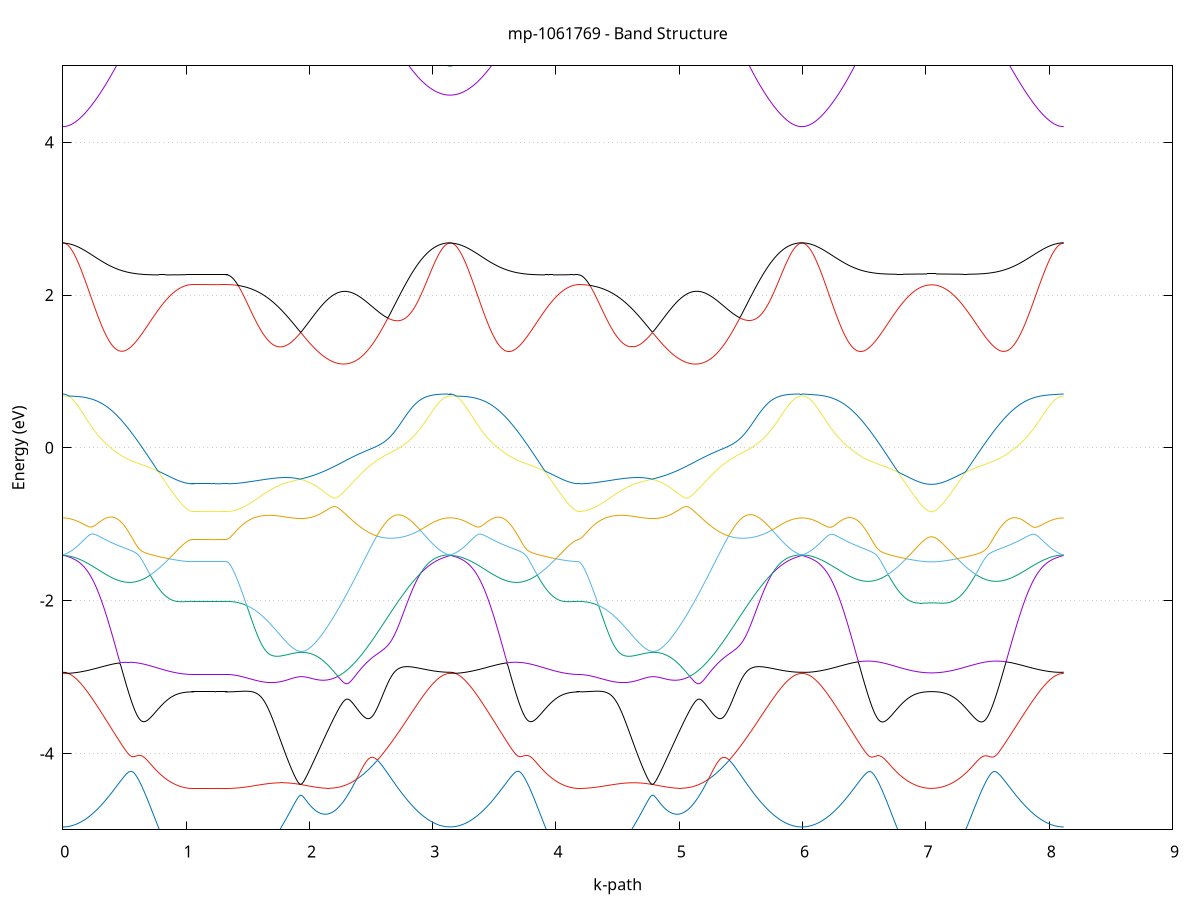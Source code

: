 set title 'mp-1061769 - Band Structure'
set xlabel 'k-path'
set ylabel 'Energy (eV)'
set grid y
set yrange [-5:5]
set terminal png size 800,600
set output 'mp-1061769_bands_gnuplot.png'
plot '-' using 1:2 with lines notitle, '-' using 1:2 with lines notitle, '-' using 1:2 with lines notitle, '-' using 1:2 with lines notitle, '-' using 1:2 with lines notitle, '-' using 1:2 with lines notitle, '-' using 1:2 with lines notitle, '-' using 1:2 with lines notitle, '-' using 1:2 with lines notitle, '-' using 1:2 with lines notitle, '-' using 1:2 with lines notitle, '-' using 1:2 with lines notitle, '-' using 1:2 with lines notitle, '-' using 1:2 with lines notitle, '-' using 1:2 with lines notitle, '-' using 1:2 with lines notitle, '-' using 1:2 with lines notitle, '-' using 1:2 with lines notitle, '-' using 1:2 with lines notitle, '-' using 1:2 with lines notitle, '-' using 1:2 with lines notitle, '-' using 1:2 with lines notitle, '-' using 1:2 with lines notitle, '-' using 1:2 with lines notitle
0.000000 -44.176611
0.009957 -44.176611
0.019914 -44.176611
0.029871 -44.176611
0.039828 -44.176711
0.049785 -44.176711
0.059742 -44.176811
0.069700 -44.176911
0.079657 -44.177011
0.089614 -44.177111
0.099571 -44.177211
0.109528 -44.177411
0.119485 -44.177511
0.129442 -44.177711
0.139399 -44.177911
0.149356 -44.178111
0.159313 -44.178311
0.169270 -44.178511
0.179227 -44.178711
0.189184 -44.179011
0.199141 -44.179211
0.209099 -44.179511
0.219056 -44.179711
0.229013 -44.180011
0.238970 -44.180311
0.248927 -44.180611
0.258884 -44.181011
0.268841 -44.181311
0.278798 -44.181611
0.288755 -44.182011
0.298712 -44.182311
0.308669 -44.182711
0.318626 -44.183111
0.328583 -44.183411
0.338541 -44.183811
0.348498 -44.184211
0.358455 -44.184611
0.368412 -44.185011
0.378369 -44.185411
0.388326 -44.185911
0.398283 -44.186311
0.408240 -44.186711
0.418197 -44.187211
0.428154 -44.187611
0.438111 -44.188111
0.448068 -44.188511
0.458025 -44.189011
0.467983 -44.189411
0.477940 -44.189911
0.487897 -44.190311
0.497854 -44.190811
0.507811 -44.191211
0.517768 -44.191711
0.527725 -44.192211
0.537682 -44.192611
0.547639 -44.193111
0.557596 -44.193611
0.567553 -44.194011
0.577510 -44.194511
0.587467 -44.194911
0.597425 -44.195411
0.607382 -44.195811
0.617339 -44.196311
0.627296 -44.196711
0.637253 -44.197211
0.647210 -44.197611
0.657167 -44.198011
0.667124 -44.198511
0.677081 -44.198911
0.687038 -44.199311
0.696995 -44.199711
0.706952 -44.200111
0.716909 -44.200511
0.726866 -44.200911
0.736824 -44.201311
0.746781 -44.201611
0.756738 -44.202011
0.766695 -44.202311
0.776652 -44.202711
0.786609 -44.203011
0.796566 -44.203411
0.806523 -44.203711
0.816480 -44.204011
0.826437 -44.204311
0.836394 -44.204611
0.846351 -44.204811
0.856308 -44.205111
0.866266 -44.205311
0.876223 -44.205611
0.886180 -44.205811
0.896137 -44.206011
0.906094 -44.206211
0.916051 -44.206411
0.926008 -44.206611
0.935965 -44.206811
0.945922 -44.206911
0.955879 -44.207111
0.965836 -44.207211
0.975793 -44.207311
0.985750 -44.207411
0.995708 -44.207511
1.005665 -44.207611
1.015622 -44.207611
1.025579 -44.207711
1.035536 -44.207711
1.045493 -44.207711
1.055450 -44.207811
1.055450 -44.207811
1.064996 -44.207811
1.074542 -44.207811
1.084088 -44.207811
1.093634 -44.207811
1.103180 -44.207811
1.112726 -44.207811
1.122271 -44.207811
1.131817 -44.207811
1.141363 -44.207811
1.150909 -44.207711
1.160455 -44.207711
1.170001 -44.207711
1.179547 -44.207711
1.189093 -44.207711
1.198639 -44.207711
1.208185 -44.207711
1.217731 -44.207711
1.227277 -44.207711
1.236823 -44.207711
1.236823 -44.207711
1.246579 -44.207711
1.256334 -44.207711
1.266090 -44.207711
1.275846 -44.207711
1.285602 -44.207711
1.295358 -44.207711
1.305114 -44.207711
1.314870 -44.207711
1.324626 -44.207711
1.324626 -44.207711
1.334534 -44.207711
1.344442 -44.207711
1.354349 -44.207711
1.364257 -44.207711
1.374165 -44.207711
1.384072 -44.207611
1.393980 -44.207611
1.403888 -44.207611
1.413795 -44.207511
1.423703 -44.207511
1.433611 -44.207411
1.443518 -44.207311
1.453426 -44.207311
1.463334 -44.207211
1.473242 -44.207111
1.483149 -44.207011
1.493057 -44.206911
1.502965 -44.206811
1.512872 -44.206711
1.522780 -44.206611
1.532688 -44.206511
1.542595 -44.206411
1.552503 -44.206211
1.562411 -44.206111
1.572318 -44.206011
1.582226 -44.205811
1.592134 -44.205711
1.602041 -44.205511
1.611949 -44.205411
1.621857 -44.205211
1.631765 -44.205111
1.641672 -44.204911
1.651580 -44.204711
1.661488 -44.204511
1.671395 -44.204411
1.681303 -44.204211
1.691211 -44.204011
1.701118 -44.203811
1.711026 -44.203611
1.720934 -44.203411
1.730841 -44.203211
1.740749 -44.203011
1.750657 -44.202811
1.760565 -44.202511
1.770472 -44.202311
1.780380 -44.202111
1.790288 -44.201911
1.800195 -44.201611
1.810103 -44.201411
1.820011 -44.201211
1.829918 -44.200911
1.839826 -44.200711
1.849734 -44.200411
1.859641 -44.200211
1.869549 -44.199911
1.879457 -44.199711
1.889365 -44.199411
1.899272 -44.199211
1.909180 -44.198911
1.919088 -44.198711
1.928995 -44.198411
1.938903 -44.198111
1.938903 -44.198111
1.948838 -44.197911
1.958772 -44.198111
1.968707 -44.198411
1.978642 -44.198611
1.988577 -44.198811
1.998511 -44.199011
2.008446 -44.199211
2.018381 -44.199411
2.028316 -44.199611
2.038250 -44.199711
2.048185 -44.199911
2.058120 -44.200111
2.068054 -44.200211
2.077989 -44.200311
2.087924 -44.200411
2.097859 -44.200511
2.107793 -44.200611
2.117728 -44.200711
2.127663 -44.200811
2.137598 -44.200811
2.147532 -44.200911
2.157467 -44.200911
2.167402 -44.200911
2.177336 -44.201011
2.187271 -44.201011
2.197206 -44.200911
2.207141 -44.200911
2.217075 -44.200911
2.227010 -44.200811
2.236945 -44.200811
2.246880 -44.200711
2.256814 -44.200611
2.266749 -44.200511
2.276684 -44.200411
2.286618 -44.200311
2.296553 -44.200111
2.306488 -44.200011
2.316423 -44.199811
2.326357 -44.199611
2.336292 -44.199411
2.346227 -44.199311
2.356162 -44.199011
2.366096 -44.198811
2.376031 -44.198611
2.385966 -44.198411
2.395900 -44.198111
2.405835 -44.197911
2.415770 -44.197611
2.425705 -44.197311
2.435639 -44.197011
2.445574 -44.196711
2.455509 -44.196411
2.465444 -44.196111
2.475378 -44.195811
2.485313 -44.195411
2.495248 -44.195111
2.505182 -44.194711
2.515117 -44.194411
2.525052 -44.194011
2.534987 -44.193611
2.544921 -44.193311
2.554856 -44.192911
2.564791 -44.192511
2.574726 -44.192111
2.584660 -44.191711
2.594595 -44.191311
2.604530 -44.191011
2.614464 -44.190611
2.624399 -44.190111
2.634334 -44.189711
2.644269 -44.189311
2.654203 -44.188911
2.664138 -44.188511
2.674073 -44.188111
2.684008 -44.187711
2.693942 -44.187311
2.703877 -44.186911
2.713812 -44.186511
2.723747 -44.186111
2.733681 -44.185711
2.743616 -44.185311
2.753551 -44.184911
2.763485 -44.184511
2.773420 -44.184111
2.783355 -44.183711
2.793290 -44.183311
2.803224 -44.183011
2.813159 -44.182611
2.823094 -44.182211
2.833029 -44.181911
2.842963 -44.181511
2.852898 -44.181211
2.862833 -44.180911
2.872767 -44.180511
2.882702 -44.180211
2.892637 -44.179911
2.902572 -44.179611
2.912506 -44.179311
2.922441 -44.179111
2.932376 -44.178811
2.942311 -44.178511
2.952245 -44.178311
2.962180 -44.178011
2.972115 -44.177811
2.982049 -44.177611
2.991984 -44.177411
3.001919 -44.177211
3.011854 -44.177011
3.021788 -44.176911
3.031723 -44.176711
3.041658 -44.176711
3.051593 -44.176711
3.061527 -44.176711
3.071462 -44.176611
3.081397 -44.176611
3.091331 -44.176611
3.101266 -44.176611
3.111201 -44.176611
3.121136 -44.176611
3.131070 -44.176611
3.141005 -44.176511
3.141005 -44.176511
3.150977 -44.176611
3.160948 -44.176611
3.170919 -44.176611
3.180891 -44.176711
3.190862 -44.176711
3.200834 -44.176811
3.210805 -44.176911
3.220776 -44.177011
3.230748 -44.177111
3.240719 -44.177211
3.250691 -44.177411
3.260662 -44.177511
3.270633 -44.177711
3.280605 -44.177911
3.290576 -44.178111
3.300548 -44.178311
3.310519 -44.178511
3.320490 -44.178711
3.330462 -44.179011
3.340433 -44.179211
3.350405 -44.179511
3.360376 -44.179811
3.370347 -44.180111
3.380319 -44.180411
3.390290 -44.180711
3.400262 -44.181011
3.410233 -44.181311
3.420204 -44.181711
3.430176 -44.182011
3.440147 -44.182411
3.450119 -44.182711
3.460090 -44.183111
3.470061 -44.183511
3.480033 -44.183911
3.490004 -44.184311
3.499976 -44.184711
3.509947 -44.185111
3.519918 -44.185511
3.529890 -44.186011
3.539861 -44.186411
3.549833 -44.186811
3.559804 -44.187311
3.569775 -44.187711
3.579747 -44.188111
3.589718 -44.188611
3.599690 -44.189011
3.609661 -44.189511
3.619632 -44.190011
3.629604 -44.190411
3.639575 -44.190911
3.649547 -44.191411
3.659518 -44.191811
3.669490 -44.192311
3.679461 -44.192711
3.689432 -44.193211
3.699404 -44.193711
3.709375 -44.194111
3.719347 -44.194611
3.729318 -44.195011
3.739289 -44.195511
3.749261 -44.196011
3.759232 -44.196411
3.769204 -44.196911
3.779175 -44.197311
3.789146 -44.197711
3.799118 -44.198211
3.809089 -44.198611
3.819061 -44.199011
3.829032 -44.199411
3.839003 -44.199811
3.848975 -44.200211
3.858946 -44.200611
3.868918 -44.201011
3.878889 -44.201411
3.888860 -44.201811
3.898832 -44.202111
3.908803 -44.202511
3.918775 -44.202811
3.928746 -44.203211
3.938717 -44.203511
3.948689 -44.203811
3.958660 -44.204111
3.968632 -44.204411
3.978603 -44.204711
3.988574 -44.204911
3.998546 -44.205211
4.008517 -44.205411
4.018489 -44.205711
4.028460 -44.205911
4.038431 -44.206111
4.048403 -44.206311
4.058374 -44.206511
4.068346 -44.206711
4.078317 -44.206811
4.088288 -44.207011
4.098260 -44.207111
4.108231 -44.207311
4.118203 -44.207411
4.128174 -44.207511
4.138145 -44.207511
4.148117 -44.207611
4.158088 -44.207711
4.168060 -44.207711
4.178031 -44.207711
4.178031 -44.207811
4.187892 -44.207811
4.197754 -44.207711
4.207615 -44.207711
4.217476 -44.207711
4.227338 -44.207711
4.237199 -44.207711
4.247061 -44.207611
4.256922 -44.207611
4.266783 -44.207511
4.276645 -44.207511
4.286506 -44.207411
4.296367 -44.207311
4.306229 -44.207311
4.316090 -44.207211
4.325951 -44.207111
4.335813 -44.207011
4.345674 -44.206911
4.355535 -44.206811
4.365397 -44.206711
4.375258 -44.206611
4.385119 -44.206511
4.394981 -44.206411
4.404842 -44.206311
4.414703 -44.206111
4.424565 -44.206011
4.434426 -44.205911
4.444288 -44.205711
4.454149 -44.205611
4.464010 -44.205411
4.473872 -44.205211
4.483733 -44.205111
4.493594 -44.204911
4.503456 -44.204711
4.513317 -44.204611
4.523178 -44.204411
4.533040 -44.204211
4.542901 -44.204011
4.552762 -44.203811
4.562624 -44.203611
4.572485 -44.203411
4.582346 -44.203211
4.592208 -44.203011
4.602069 -44.202811
4.611930 -44.202611
4.621792 -44.202411
4.631653 -44.202111
4.641515 -44.201911
4.651376 -44.201711
4.661237 -44.201411
4.671099 -44.201211
4.680960 -44.201011
4.690821 -44.200711
4.700683 -44.200511
4.710544 -44.200211
4.720405 -44.200011
4.730267 -44.199811
4.740128 -44.199511
4.749989 -44.199211
4.759851 -44.199011
4.769712 -44.198711
4.779573 -44.198511
4.779573 -44.198511
4.789531 -44.198211
4.799489 -44.197911
4.809446 -44.198111
4.819404 -44.198311
4.829362 -44.198511
4.839320 -44.198811
4.849277 -44.199011
4.859235 -44.199211
4.869193 -44.199411
4.879150 -44.199511
4.889108 -44.199711
4.899066 -44.199911
4.909023 -44.200011
4.918981 -44.200211
4.928939 -44.200311
4.938896 -44.200411
4.948854 -44.200511
4.958812 -44.200611
4.968769 -44.200711
4.978727 -44.200811
4.988685 -44.200811
4.998642 -44.200911
5.008600 -44.200911
5.018558 -44.200911
5.028515 -44.201011
5.038473 -44.201011
5.048431 -44.200911
5.058388 -44.200911
5.068346 -44.200911
5.078304 -44.200811
5.088261 -44.200811
5.098219 -44.200711
5.108177 -44.200611
5.118134 -44.200511
5.128092 -44.200411
5.138050 -44.200311
5.148007 -44.200111
5.157965 -44.200011
5.167923 -44.199811
5.177881 -44.199711
5.187838 -44.199511
5.197796 -44.199311
5.207754 -44.199111
5.217711 -44.198911
5.227669 -44.198611
5.237627 -44.198411
5.247584 -44.198111
5.257542 -44.197911
5.267500 -44.197611
5.277457 -44.197311
5.287415 -44.197011
5.297373 -44.196811
5.307330 -44.196411
5.317288 -44.196111
5.327246 -44.195811
5.337203 -44.195511
5.347161 -44.195111
5.357119 -44.194811
5.367076 -44.194411
5.377034 -44.194111
5.386992 -44.193711
5.396949 -44.193311
5.406907 -44.193011
5.416865 -44.192611
5.426822 -44.192211
5.436780 -44.191811
5.446738 -44.191411
5.456695 -44.191011
5.466653 -44.190611
5.476611 -44.190211
5.486568 -44.189811
5.496526 -44.189411
5.506484 -44.189011
5.516442 -44.188611
5.526399 -44.188211
5.536357 -44.187711
5.546315 -44.187311
5.556272 -44.186911
5.566230 -44.186511
5.576188 -44.186111
5.586145 -44.185711
5.596103 -44.185311
5.606061 -44.184911
5.616018 -44.184511
5.625976 -44.184111
5.635934 -44.183811
5.645891 -44.183411
5.655849 -44.183011
5.665807 -44.182611
5.675764 -44.182311
5.685722 -44.181911
5.695680 -44.181611
5.705637 -44.181211
5.715595 -44.180911
5.725553 -44.180611
5.735510 -44.180211
5.745468 -44.179911
5.755426 -44.179611
5.765383 -44.179411
5.775341 -44.179111
5.785299 -44.178811
5.795257 -44.178511
5.805214 -44.178311
5.815172 -44.178111
5.825130 -44.177811
5.835087 -44.177611
5.845045 -44.177411
5.855003 -44.177211
5.864960 -44.177011
5.874918 -44.176911
5.884876 -44.176711
5.894833 -44.176711
5.904791 -44.176711
5.914749 -44.176711
5.924706 -44.176611
5.934664 -44.176611
5.944622 -44.176611
5.954579 -44.176611
5.964537 -44.176611
5.974495 -44.176611
5.984452 -44.176611
5.994410 -44.176611
5.994410 -44.176611
6.004319 -44.176611
6.014229 -44.176611
6.024138 -44.176611
6.034047 -44.176611
6.043956 -44.176611
6.053866 -44.176711
6.063775 -44.176711
6.073684 -44.176811
6.083593 -44.176811
6.093503 -44.176911
6.103412 -44.177011
6.113321 -44.177211
6.123230 -44.177311
6.133140 -44.177511
6.143049 -44.177711
6.152958 -44.177811
6.162867 -44.178111
6.172777 -44.178311
6.182686 -44.178511
6.192595 -44.178811
6.202505 -44.179011
6.212414 -44.179311
6.222323 -44.179611
6.232232 -44.179911
6.242142 -44.180211
6.252051 -44.180511
6.261960 -44.180811
6.271869 -44.181111
6.281779 -44.181511
6.291688 -44.181811
6.301597 -44.182211
6.311506 -44.182611
6.321416 -44.182911
6.331325 -44.183311
6.341234 -44.183711
6.351143 -44.184111
6.361053 -44.184511
6.370962 -44.184911
6.380871 -44.185311
6.390780 -44.185811
6.400690 -44.186211
6.410599 -44.186611
6.420508 -44.187111
6.430418 -44.187511
6.440327 -44.187911
6.450236 -44.188411
6.460145 -44.188811
6.470055 -44.189311
6.479964 -44.189711
6.489873 -44.190211
6.499782 -44.190711
6.509692 -44.191111
6.519601 -44.191611
6.529510 -44.192011
6.539419 -44.192511
6.549329 -44.192911
6.559238 -44.193411
6.569147 -44.193911
6.579056 -44.194311
6.588966 -44.194811
6.598875 -44.195211
6.608784 -44.195611
6.618694 -44.196111
6.628603 -44.196511
6.638512 -44.196911
6.648421 -44.197411
6.658331 -44.197811
6.668240 -44.198211
6.678149 -44.198611
6.688058 -44.199011
6.697968 -44.199411
6.707877 -44.199811
6.717786 -44.200211
6.727695 -44.200611
6.737605 -44.200911
6.747514 -44.201311
6.757423 -44.201711
6.767332 -44.202011
6.777242 -44.202311
6.787151 -44.202711
6.797060 -44.203011
6.806969 -44.203311
6.816879 -44.203611
6.826788 -44.203811
6.836697 -44.204111
6.846607 -44.204411
6.856516 -44.204611
6.866425 -44.204911
6.876334 -44.205111
6.886244 -44.205311
6.896153 -44.205511
6.906062 -44.205711
6.915971 -44.205911
6.925881 -44.206011
6.935790 -44.206211
6.945699 -44.206311
6.955608 -44.206511
6.965518 -44.206611
6.975427 -44.206711
6.985336 -44.206811
6.995245 -44.206811
7.005155 -44.206911
7.015064 -44.207011
7.024973 -44.207011
7.034882 -44.207011
7.044792 -44.207011
7.044792 -44.207011
7.054728 -44.207011
7.064665 -44.207011
7.074601 -44.207011
7.084537 -44.206911
7.094474 -44.206911
7.104410 -44.206811
7.114347 -44.206711
7.124283 -44.206611
7.134220 -44.206511
7.144156 -44.206411
7.154093 -44.206211
7.164029 -44.206111
7.173965 -44.205911
7.183902 -44.205711
7.193838 -44.205611
7.203775 -44.205411
7.213711 -44.205211
7.223648 -44.204911
7.233584 -44.204711
7.243520 -44.204511
7.253457 -44.204211
7.263393 -44.204011
7.273330 -44.203711
7.283266 -44.203411
7.293203 -44.203111
7.303139 -44.202811
7.313076 -44.202511
7.323012 -44.202211
7.332948 -44.201811
7.342885 -44.201511
7.352821 -44.201211
7.362758 -44.200811
7.372694 -44.200411
7.382631 -44.200111
7.392567 -44.199711
7.402503 -44.199311
7.412440 -44.198911
7.422376 -44.198511
7.432313 -44.198111
7.442249 -44.197711
7.452186 -44.197311
7.462122 -44.196911
7.472058 -44.196411
7.481995 -44.196011
7.491931 -44.195611
7.501868 -44.195111
7.511804 -44.194711
7.521741 -44.194311
7.531677 -44.193811
7.541614 -44.193411
7.551550 -44.192911
7.561486 -44.192511
7.571423 -44.192011
7.581359 -44.191611
7.591296 -44.191111
7.601232 -44.190711
7.611169 -44.190211
7.621105 -44.189811
7.631041 -44.189311
7.640978 -44.188911
7.650914 -44.188411
7.660851 -44.188011
7.670787 -44.187611
7.680724 -44.187111
7.690660 -44.186711
7.700597 -44.186311
7.710533 -44.185911
7.720469 -44.185411
7.730406 -44.185011
7.740342 -44.184611
7.750279 -44.184211
7.760215 -44.183811
7.770152 -44.183411
7.780088 -44.183111
7.790024 -44.182711
7.799961 -44.182311
7.809897 -44.182011
7.819834 -44.181611
7.829770 -44.181311
7.839707 -44.181011
7.849643 -44.180611
7.859580 -44.180311
7.869516 -44.180011
7.879452 -44.179711
7.889389 -44.179411
7.899325 -44.179211
7.909262 -44.178911
7.919198 -44.178711
7.929135 -44.178411
7.939071 -44.178211
7.949007 -44.178011
7.958944 -44.177811
7.968880 -44.177611
7.978817 -44.177411
7.988753 -44.177311
7.998690 -44.177111
8.008626 -44.177011
8.018562 -44.176911
8.028499 -44.176811
8.038435 -44.176811
8.048372 -44.176711
8.058308 -44.176711
8.068245 -44.176611
8.078181 -44.176611
8.088118 -44.176611
8.098054 -44.176611
8.107990 -44.176611
8.117927 -44.176611
e
0.000000 -44.175911
0.009957 -44.175911
0.019914 -44.175911
0.029871 -44.175911
0.039828 -44.175911
0.049785 -44.175911
0.059742 -44.176011
0.069700 -44.176011
0.079657 -44.176011
0.089614 -44.176011
0.099571 -44.176111
0.109528 -44.176111
0.119485 -44.176111
0.129442 -44.176211
0.139399 -44.176211
0.149356 -44.176311
0.159313 -44.176311
0.169270 -44.176411
0.179227 -44.176411
0.189184 -44.176511
0.199141 -44.176611
0.209099 -44.176611
0.219056 -44.176711
0.229013 -44.176811
0.238970 -44.176811
0.248927 -44.176911
0.258884 -44.177011
0.268841 -44.177111
0.278798 -44.177211
0.288755 -44.177211
0.298712 -44.177311
0.308669 -44.177411
0.318626 -44.177511
0.328583 -44.177611
0.338541 -44.177711
0.348498 -44.177811
0.358455 -44.177911
0.368412 -44.178011
0.378369 -44.178111
0.388326 -44.178211
0.398283 -44.178311
0.408240 -44.178411
0.418197 -44.178511
0.428154 -44.178611
0.438111 -44.178711
0.448068 -44.178811
0.458025 -44.179011
0.467983 -44.179111
0.477940 -44.179211
0.487897 -44.179311
0.497854 -44.179411
0.507811 -44.179511
0.517768 -44.179611
0.527725 -44.179711
0.537682 -44.179911
0.547639 -44.180011
0.557596 -44.180111
0.567553 -44.180211
0.577510 -44.180311
0.587467 -44.180411
0.597425 -44.180511
0.607382 -44.180611
0.617339 -44.180711
0.627296 -44.180911
0.637253 -44.181011
0.647210 -44.181111
0.657167 -44.181211
0.667124 -44.181311
0.677081 -44.181411
0.687038 -44.181511
0.696995 -44.181611
0.706952 -44.181711
0.716909 -44.181811
0.726866 -44.181911
0.736824 -44.182011
0.746781 -44.182111
0.756738 -44.182111
0.766695 -44.182211
0.776652 -44.182311
0.786609 -44.182411
0.796566 -44.182511
0.806523 -44.182611
0.816480 -44.182611
0.826437 -44.182711
0.836394 -44.182811
0.846351 -44.182811
0.856308 -44.182911
0.866266 -44.183011
0.876223 -44.183011
0.886180 -44.183111
0.896137 -44.183111
0.906094 -44.183211
0.916051 -44.183211
0.926008 -44.183311
0.935965 -44.183311
0.945922 -44.183411
0.955879 -44.183411
0.965836 -44.183411
0.975793 -44.183511
0.985750 -44.183511
0.995708 -44.183511
1.005665 -44.183511
1.015622 -44.183511
1.025579 -44.183511
1.035536 -44.183611
1.045493 -44.183611
1.055450 -44.183611
1.055450 -44.183611
1.064996 -44.183611
1.074542 -44.183611
1.084088 -44.183611
1.093634 -44.183611
1.103180 -44.183611
1.112726 -44.183611
1.122271 -44.183611
1.131817 -44.183611
1.141363 -44.183611
1.150909 -44.183611
1.160455 -44.183611
1.170001 -44.183611
1.179547 -44.183611
1.189093 -44.183611
1.198639 -44.183611
1.208185 -44.183611
1.217731 -44.183611
1.227277 -44.183611
1.236823 -44.183611
1.236823 -44.183611
1.246579 -44.183611
1.256334 -44.183611
1.266090 -44.183611
1.275846 -44.183611
1.285602 -44.183611
1.295358 -44.183611
1.305114 -44.183611
1.314870 -44.183611
1.324626 -44.183611
1.324626 -44.183611
1.334534 -44.183611
1.344442 -44.183611
1.354349 -44.183611
1.364257 -44.183711
1.374165 -44.183711
1.384072 -44.183811
1.393980 -44.183811
1.403888 -44.183911
1.413795 -44.184011
1.423703 -44.184111
1.433611 -44.184211
1.443518 -44.184411
1.453426 -44.184511
1.463334 -44.184611
1.473242 -44.184811
1.483149 -44.185011
1.493057 -44.185111
1.502965 -44.185311
1.512872 -44.185511
1.522780 -44.185711
1.532688 -44.185911
1.542595 -44.186111
1.552503 -44.186411
1.562411 -44.186611
1.572318 -44.186811
1.582226 -44.187111
1.592134 -44.187411
1.602041 -44.187611
1.611949 -44.187911
1.621857 -44.188211
1.631765 -44.188411
1.641672 -44.188711
1.651580 -44.189011
1.661488 -44.189311
1.671395 -44.189611
1.681303 -44.189911
1.691211 -44.190211
1.701118 -44.190511
1.711026 -44.190811
1.720934 -44.191111
1.730841 -44.191411
1.740749 -44.191811
1.750657 -44.192111
1.760565 -44.192411
1.770472 -44.192711
1.780380 -44.193011
1.790288 -44.193311
1.800195 -44.193611
1.810103 -44.194011
1.820011 -44.194311
1.829918 -44.194611
1.839826 -44.194911
1.849734 -44.195211
1.859641 -44.195511
1.869549 -44.195811
1.879457 -44.196011
1.889365 -44.196311
1.899272 -44.196611
1.909180 -44.196911
1.919088 -44.197111
1.928995 -44.197411
1.938903 -44.197711
1.938903 -44.197711
1.948838 -44.197911
1.958772 -44.197611
1.968707 -44.197311
1.978642 -44.197111
1.988577 -44.196811
1.998511 -44.196511
2.008446 -44.196311
2.018381 -44.196011
2.028316 -44.195711
2.038250 -44.195411
2.048185 -44.195211
2.058120 -44.194911
2.068054 -44.194611
2.077989 -44.194311
2.087924 -44.194011
2.097859 -44.193811
2.107793 -44.193511
2.117728 -44.193211
2.127663 -44.192911
2.137598 -44.192711
2.147532 -44.192411
2.157467 -44.192111
2.167402 -44.191811
2.177336 -44.191611
2.187271 -44.191311
2.197206 -44.191011
2.207141 -44.190711
2.217075 -44.190511
2.227010 -44.190211
2.236945 -44.189911
2.246880 -44.189711
2.256814 -44.189411
2.266749 -44.189111
2.276684 -44.188911
2.286618 -44.188611
2.296553 -44.188411
2.306488 -44.188111
2.316423 -44.187811
2.326357 -44.187611
2.336292 -44.187311
2.346227 -44.187111
2.356162 -44.186811
2.366096 -44.186611
2.376031 -44.186311
2.385966 -44.186111
2.395900 -44.185911
2.405835 -44.185611
2.415770 -44.185411
2.425705 -44.185211
2.435639 -44.184911
2.445574 -44.184711
2.455509 -44.184511
2.465444 -44.184311
2.475378 -44.184011
2.485313 -44.183811
2.495248 -44.183611
2.505182 -44.183411
2.515117 -44.183211
2.525052 -44.183011
2.534987 -44.182811
2.544921 -44.182611
2.554856 -44.182411
2.564791 -44.182211
2.574726 -44.182011
2.584660 -44.181811
2.594595 -44.181611
2.604530 -44.181411
2.614464 -44.181311
2.624399 -44.181111
2.634334 -44.180911
2.644269 -44.180711
2.654203 -44.180611
2.664138 -44.180411
2.674073 -44.180311
2.684008 -44.180111
2.693942 -44.179911
2.703877 -44.179811
2.713812 -44.179611
2.723747 -44.179511
2.733681 -44.179411
2.743616 -44.179211
2.753551 -44.179111
2.763485 -44.179011
2.773420 -44.178811
2.783355 -44.178711
2.793290 -44.178611
2.803224 -44.178511
2.813159 -44.178411
2.823094 -44.178211
2.833029 -44.178111
2.842963 -44.178011
2.852898 -44.177911
2.862833 -44.177811
2.872767 -44.177811
2.882702 -44.177711
2.892637 -44.177611
2.902572 -44.177511
2.912506 -44.177411
2.922441 -44.177311
2.932376 -44.177311
2.942311 -44.177211
2.952245 -44.177111
2.962180 -44.177111
2.972115 -44.177011
2.982049 -44.177011
2.991984 -44.176911
3.001919 -44.176911
3.011854 -44.176811
3.021788 -44.176811
3.031723 -44.176711
3.041658 -44.176611
3.051593 -44.176511
3.061527 -44.176311
3.071462 -44.176211
3.081397 -44.176211
3.091331 -44.176111
3.101266 -44.176011
3.111201 -44.176011
3.121136 -44.175911
3.131070 -44.175911
3.141005 -44.175911
3.141005 -44.175911
3.150977 -44.175911
3.160948 -44.175911
3.170919 -44.175911
3.180891 -44.175911
3.190862 -44.175911
3.200834 -44.176011
3.210805 -44.176011
3.220776 -44.176011
3.230748 -44.176011
3.240719 -44.176111
3.250691 -44.176111
3.260662 -44.176211
3.270633 -44.176211
3.280605 -44.176211
3.290576 -44.176311
3.300548 -44.176311
3.310519 -44.176411
3.320490 -44.176411
3.330462 -44.176511
3.340433 -44.176611
3.350405 -44.176611
3.360376 -44.176711
3.370347 -44.176811
3.380319 -44.176811
3.390290 -44.176911
3.400262 -44.177011
3.410233 -44.177111
3.420204 -44.177211
3.430176 -44.177311
3.440147 -44.177311
3.450119 -44.177411
3.460090 -44.177511
3.470061 -44.177611
3.480033 -44.177711
3.490004 -44.177811
3.499976 -44.177911
3.509947 -44.178011
3.519918 -44.178111
3.529890 -44.178211
3.539861 -44.178311
3.549833 -44.178411
3.559804 -44.178511
3.569775 -44.178611
3.579747 -44.178811
3.589718 -44.178911
3.599690 -44.179011
3.609661 -44.179111
3.619632 -44.179211
3.629604 -44.179311
3.639575 -44.179411
3.649547 -44.179511
3.659518 -44.179711
3.669490 -44.179811
3.679461 -44.179911
3.689432 -44.180011
3.699404 -44.180111
3.709375 -44.180211
3.719347 -44.180311
3.729318 -44.180411
3.739289 -44.180611
3.749261 -44.180711
3.759232 -44.180811
3.769204 -44.180911
3.779175 -44.181011
3.789146 -44.181111
3.799118 -44.181211
3.809089 -44.181311
3.819061 -44.181411
3.829032 -44.181511
3.839003 -44.181611
3.848975 -44.181711
3.858946 -44.181811
3.868918 -44.181911
3.878889 -44.182011
3.888860 -44.182111
3.898832 -44.182211
3.908803 -44.182311
3.918775 -44.182411
3.928746 -44.182411
3.938717 -44.182511
3.948689 -44.182611
3.958660 -44.182711
3.968632 -44.182711
3.978603 -44.182811
3.988574 -44.182911
3.998546 -44.182911
4.008517 -44.183011
4.018489 -44.183111
4.028460 -44.183111
4.038431 -44.183211
4.048403 -44.183211
4.058374 -44.183311
4.068346 -44.183311
4.078317 -44.183311
4.088288 -44.183411
4.098260 -44.183411
4.108231 -44.183411
4.118203 -44.183511
4.128174 -44.183511
4.138145 -44.183511
4.148117 -44.183511
4.158088 -44.183511
4.168060 -44.183611
4.178031 -44.183611
4.178031 -44.183611
4.187892 -44.183611
4.197754 -44.183611
4.207615 -44.183611
4.217476 -44.183711
4.227338 -44.183711
4.237199 -44.183811
4.247061 -44.183811
4.256922 -44.183911
4.266783 -44.184011
4.276645 -44.184111
4.286506 -44.184211
4.296367 -44.184411
4.306229 -44.184511
4.316090 -44.184611
4.325951 -44.184811
4.335813 -44.185011
4.345674 -44.185111
4.355535 -44.185311
4.365397 -44.185511
4.375258 -44.185711
4.385119 -44.185911
4.394981 -44.186111
4.404842 -44.186411
4.414703 -44.186611
4.424565 -44.186811
4.434426 -44.187111
4.444288 -44.187311
4.454149 -44.187611
4.464010 -44.187811
4.473872 -44.188111
4.483733 -44.188411
4.493594 -44.188711
4.503456 -44.189011
4.513317 -44.189211
4.523178 -44.189511
4.533040 -44.189811
4.542901 -44.190111
4.552762 -44.190411
4.562624 -44.190811
4.572485 -44.191111
4.582346 -44.191411
4.592208 -44.191711
4.602069 -44.192011
4.611930 -44.192311
4.621792 -44.192611
4.631653 -44.192911
4.641515 -44.193311
4.651376 -44.193611
4.661237 -44.193911
4.671099 -44.194211
4.680960 -44.194511
4.690821 -44.194811
4.700683 -44.195111
4.710544 -44.195411
4.720405 -44.195711
4.730267 -44.196011
4.740128 -44.196311
4.749989 -44.196511
4.759851 -44.196811
4.769712 -44.197111
4.779573 -44.197311
4.779573 -44.197311
4.789531 -44.197611
4.799489 -44.197811
4.809446 -44.197711
4.819404 -44.197411
4.829362 -44.197111
4.839320 -44.196911
4.849277 -44.196611
4.859235 -44.196311
4.869193 -44.196111
4.879150 -44.195811
4.889108 -44.195511
4.899066 -44.195211
4.909023 -44.194911
4.918981 -44.194711
4.928939 -44.194411
4.938896 -44.194111
4.948854 -44.193811
4.958812 -44.193611
4.968769 -44.193311
4.978727 -44.193011
4.988685 -44.192711
4.998642 -44.192511
5.008600 -44.192211
5.018558 -44.191911
5.028515 -44.191611
5.038473 -44.191411
5.048431 -44.191111
5.058388 -44.190811
5.068346 -44.190511
5.078304 -44.190311
5.088261 -44.190011
5.098219 -44.189711
5.108177 -44.189511
5.118134 -44.189211
5.128092 -44.188911
5.138050 -44.188711
5.148007 -44.188411
5.157965 -44.188211
5.167923 -44.187911
5.177881 -44.187611
5.187838 -44.187411
5.197796 -44.187111
5.207754 -44.186911
5.217711 -44.186611
5.227669 -44.186411
5.237627 -44.186211
5.247584 -44.185911
5.257542 -44.185711
5.267500 -44.185411
5.277457 -44.185211
5.287415 -44.185011
5.297373 -44.184711
5.307330 -44.184511
5.317288 -44.184311
5.327246 -44.184111
5.337203 -44.183911
5.347161 -44.183611
5.357119 -44.183411
5.367076 -44.183211
5.377034 -44.183011
5.386992 -44.182811
5.396949 -44.182611
5.406907 -44.182411
5.416865 -44.182211
5.426822 -44.182011
5.436780 -44.181811
5.446738 -44.181611
5.456695 -44.181511
5.466653 -44.181311
5.476611 -44.181111
5.486568 -44.180911
5.496526 -44.180811
5.506484 -44.180611
5.516442 -44.180411
5.526399 -44.180311
5.536357 -44.180111
5.546315 -44.180011
5.556272 -44.179811
5.566230 -44.179711
5.576188 -44.179511
5.586145 -44.179411
5.596103 -44.179211
5.606061 -44.179111
5.616018 -44.179011
5.625976 -44.178811
5.635934 -44.178711
5.645891 -44.178611
5.655849 -44.178511
5.665807 -44.178411
5.675764 -44.178311
5.685722 -44.178111
5.695680 -44.178011
5.705637 -44.177911
5.715595 -44.177811
5.725553 -44.177811
5.735510 -44.177711
5.745468 -44.177611
5.755426 -44.177511
5.765383 -44.177411
5.775341 -44.177311
5.785299 -44.177311
5.795257 -44.177211
5.805214 -44.177111
5.815172 -44.177111
5.825130 -44.177011
5.835087 -44.177011
5.845045 -44.176911
5.855003 -44.176911
5.864960 -44.176811
5.874918 -44.176811
5.884876 -44.176711
5.894833 -44.176611
5.904791 -44.176511
5.914749 -44.176311
5.924706 -44.176211
5.934664 -44.176211
5.944622 -44.176111
5.954579 -44.176011
5.964537 -44.176011
5.974495 -44.175911
5.984452 -44.175911
5.994410 -44.175911
5.994410 -44.175911
6.004319 -44.175911
6.014229 -44.175911
6.024138 -44.176011
6.034047 -44.176011
6.043956 -44.176011
6.053866 -44.176111
6.063775 -44.176211
6.073684 -44.176211
6.083593 -44.176311
6.093503 -44.176411
6.103412 -44.176411
6.113321 -44.176511
6.123230 -44.176511
6.133140 -44.176611
6.143049 -44.176711
6.152958 -44.176711
6.162867 -44.176811
6.172777 -44.176811
6.182686 -44.176911
6.192595 -44.177011
6.202505 -44.177011
6.212414 -44.177111
6.222323 -44.177211
6.232232 -44.177311
6.242142 -44.177311
6.252051 -44.177411
6.261960 -44.177511
6.271869 -44.177611
6.281779 -44.177711
6.291688 -44.177711
6.301597 -44.177811
6.311506 -44.177911
6.321416 -44.178011
6.331325 -44.178111
6.341234 -44.178211
6.351143 -44.178311
6.361053 -44.178411
6.370962 -44.178511
6.380871 -44.178611
6.390780 -44.178711
6.400690 -44.178811
6.410599 -44.178911
6.420508 -44.179011
6.430418 -44.179111
6.440327 -44.179211
6.450236 -44.179311
6.460145 -44.179411
6.470055 -44.179511
6.479964 -44.179711
6.489873 -44.179811
6.499782 -44.179911
6.509692 -44.180011
6.519601 -44.180111
6.529510 -44.180211
6.539419 -44.180311
6.549329 -44.180411
6.559238 -44.180511
6.569147 -44.180711
6.579056 -44.180811
6.588966 -44.180911
6.598875 -44.181011
6.608784 -44.181111
6.618694 -44.181211
6.628603 -44.181311
6.638512 -44.181411
6.648421 -44.181511
6.658331 -44.181611
6.668240 -44.181711
6.678149 -44.181811
6.688058 -44.181911
6.697968 -44.182011
6.707877 -44.182111
6.717786 -44.182211
6.727695 -44.182311
6.737605 -44.182411
6.747514 -44.182511
6.757423 -44.182511
6.767332 -44.182611
6.777242 -44.182711
6.787151 -44.182811
6.797060 -44.182911
6.806969 -44.182911
6.816879 -44.183011
6.826788 -44.183111
6.836697 -44.183111
6.846607 -44.183211
6.856516 -44.183311
6.866425 -44.183311
6.876334 -44.183411
6.886244 -44.183411
6.896153 -44.183511
6.906062 -44.183511
6.915971 -44.183611
6.925881 -44.183611
6.935790 -44.183611
6.945699 -44.183711
6.955608 -44.183711
6.965518 -44.183711
6.975427 -44.183811
6.985336 -44.183811
6.995245 -44.183811
7.005155 -44.183811
7.015064 -44.183811
7.024973 -44.183811
7.034882 -44.183811
7.044792 -44.183811
7.044792 -44.183811
7.054728 -44.183811
7.064665 -44.183811
7.074601 -44.183811
7.084537 -44.183811
7.094474 -44.183811
7.104410 -44.183811
7.114347 -44.183811
7.124283 -44.183711
7.134220 -44.183711
7.144156 -44.183711
7.154093 -44.183611
7.164029 -44.183611
7.173965 -44.183611
7.183902 -44.183511
7.193838 -44.183511
7.203775 -44.183411
7.213711 -44.183411
7.223648 -44.183311
7.233584 -44.183311
7.243520 -44.183211
7.253457 -44.183211
7.263393 -44.183111
7.273330 -44.183011
7.283266 -44.183011
7.293203 -44.182911
7.303139 -44.182811
7.313076 -44.182711
7.323012 -44.182711
7.332948 -44.182611
7.342885 -44.182511
7.352821 -44.182411
7.362758 -44.182311
7.372694 -44.182211
7.382631 -44.182211
7.392567 -44.182111
7.402503 -44.182011
7.412440 -44.181911
7.422376 -44.181811
7.432313 -44.181711
7.442249 -44.181611
7.452186 -44.181511
7.462122 -44.181411
7.472058 -44.181311
7.481995 -44.181211
7.491931 -44.181111
7.501868 -44.181011
7.511804 -44.180911
7.521741 -44.180811
7.531677 -44.180611
7.541614 -44.180511
7.551550 -44.180411
7.561486 -44.180311
7.571423 -44.180211
7.581359 -44.180111
7.591296 -44.180011
7.601232 -44.179911
7.611169 -44.179811
7.621105 -44.179711
7.631041 -44.179611
7.640978 -44.179511
7.650914 -44.179311
7.660851 -44.179211
7.670787 -44.179111
7.680724 -44.179011
7.690660 -44.178911
7.700597 -44.178811
7.710533 -44.178711
7.720469 -44.178611
7.730406 -44.178511
7.740342 -44.178411
7.750279 -44.178311
7.760215 -44.178211
7.770152 -44.178111
7.780088 -44.178011
7.790024 -44.177911
7.799961 -44.177911
7.809897 -44.177811
7.819834 -44.177711
7.829770 -44.177611
7.839707 -44.177511
7.849643 -44.177411
7.859580 -44.177411
7.869516 -44.177311
7.879452 -44.177211
7.889389 -44.177211
7.899325 -44.177111
7.909262 -44.177011
7.919198 -44.177011
7.929135 -44.176911
7.939071 -44.176811
7.949007 -44.176811
7.958944 -44.176711
7.968880 -44.176711
7.978817 -44.176611
7.988753 -44.176511
7.998690 -44.176511
8.008626 -44.176411
8.018562 -44.176311
8.028499 -44.176311
8.038435 -44.176211
8.048372 -44.176111
8.058308 -44.176111
8.068245 -44.176011
8.078181 -44.176011
8.088118 -44.175911
8.098054 -44.175911
8.107990 -44.175911
8.117927 -44.175911
e
0.000000 -44.175511
0.009957 -44.175511
0.019914 -44.175511
0.029871 -44.175511
0.039828 -44.175511
0.049785 -44.175511
0.059742 -44.175411
0.069700 -44.175411
0.079657 -44.175411
0.089614 -44.175411
0.099571 -44.175411
0.109528 -44.175411
0.119485 -44.175311
0.129442 -44.175311
0.139399 -44.175311
0.149356 -44.175211
0.159313 -44.175211
0.169270 -44.175211
0.179227 -44.175111
0.189184 -44.175111
0.199141 -44.175011
0.209099 -44.175011
0.219056 -44.175011
0.229013 -44.174911
0.238970 -44.174811
0.248927 -44.174811
0.258884 -44.174711
0.268841 -44.174711
0.278798 -44.174611
0.288755 -44.174611
0.298712 -44.174511
0.308669 -44.174411
0.318626 -44.174411
0.328583 -44.174311
0.338541 -44.174211
0.348498 -44.174211
0.358455 -44.174111
0.368412 -44.174011
0.378369 -44.173911
0.388326 -44.173911
0.398283 -44.173811
0.408240 -44.173711
0.418197 -44.173611
0.428154 -44.173611
0.438111 -44.173511
0.448068 -44.173411
0.458025 -44.173311
0.467983 -44.173211
0.477940 -44.173211
0.487897 -44.173111
0.497854 -44.173011
0.507811 -44.172911
0.517768 -44.172811
0.527725 -44.172711
0.537682 -44.172711
0.547639 -44.172611
0.557596 -44.172511
0.567553 -44.172411
0.577510 -44.172311
0.587467 -44.172311
0.597425 -44.172211
0.607382 -44.172111
0.617339 -44.172011
0.627296 -44.171911
0.637253 -44.171911
0.647210 -44.171811
0.657167 -44.171711
0.667124 -44.171611
0.677081 -44.171611
0.687038 -44.171511
0.696995 -44.171411
0.706952 -44.171311
0.716909 -44.171311
0.726866 -44.171211
0.736824 -44.171111
0.746781 -44.171111
0.756738 -44.171011
0.766695 -44.170911
0.776652 -44.170911
0.786609 -44.170811
0.796566 -44.170811
0.806523 -44.170711
0.816480 -44.170611
0.826437 -44.170611
0.836394 -44.170511
0.846351 -44.170511
0.856308 -44.170411
0.866266 -44.170411
0.876223 -44.170411
0.886180 -44.170311
0.896137 -44.170311
0.906094 -44.170211
0.916051 -44.170211
0.926008 -44.170211
0.935965 -44.170111
0.945922 -44.170111
0.955879 -44.170111
0.965836 -44.170111
0.975793 -44.170111
0.985750 -44.170011
0.995708 -44.170011
1.005665 -44.170011
1.015622 -44.170011
1.025579 -44.170011
1.035536 -44.170011
1.045493 -44.170011
1.055450 -44.170011
1.055450 -44.170011
1.064996 -44.170011
1.074542 -44.170011
1.084088 -44.170011
1.093634 -44.170011
1.103180 -44.170011
1.112726 -44.170011
1.122271 -44.170011
1.131817 -44.170011
1.141363 -44.170011
1.150909 -44.170011
1.160455 -44.170011
1.170001 -44.170011
1.179547 -44.170011
1.189093 -44.170011
1.198639 -44.170011
1.208185 -44.170011
1.217731 -44.170011
1.227277 -44.170011
1.236823 -44.170011
1.236823 -44.170011
1.246579 -44.170011
1.256334 -44.170011
1.266090 -44.170011
1.275846 -44.170011
1.285602 -44.170011
1.295358 -44.170011
1.305114 -44.170011
1.314870 -44.170011
1.324626 -44.170011
1.324626 -44.170011
1.334534 -44.170011
1.344442 -44.170011
1.354349 -44.170011
1.364257 -44.170011
1.374165 -44.170011
1.384072 -44.170011
1.393980 -44.169911
1.403888 -44.169911
1.413795 -44.169911
1.423703 -44.169911
1.433611 -44.169911
1.443518 -44.169911
1.453426 -44.169911
1.463334 -44.169911
1.473242 -44.169911
1.483149 -44.169911
1.493057 -44.169911
1.502965 -44.169911
1.512872 -44.169811
1.522780 -44.169811
1.532688 -44.169811
1.542595 -44.169811
1.552503 -44.169811
1.562411 -44.169811
1.572318 -44.169811
1.582226 -44.169711
1.592134 -44.169711
1.602041 -44.169711
1.611949 -44.169711
1.621857 -44.169711
1.631765 -44.169711
1.641672 -44.169711
1.651580 -44.169611
1.661488 -44.169611
1.671395 -44.169611
1.681303 -44.169611
1.691211 -44.169611
1.701118 -44.169611
1.711026 -44.169511
1.720934 -44.169511
1.730841 -44.169511
1.740749 -44.169511
1.750657 -44.169511
1.760565 -44.169511
1.770472 -44.169511
1.780380 -44.169411
1.790288 -44.169411
1.800195 -44.169411
1.810103 -44.169411
1.820011 -44.169411
1.829918 -44.169411
1.839826 -44.169411
1.849734 -44.169411
1.859641 -44.169411
1.869549 -44.169411
1.879457 -44.169411
1.889365 -44.169411
1.899272 -44.169411
1.909180 -44.169411
1.919088 -44.169411
1.928995 -44.169411
1.938903 -44.169411
1.938903 -44.169411
1.948838 -44.169411
1.958772 -44.169411
1.968707 -44.169411
1.978642 -44.169411
1.988577 -44.169411
1.998511 -44.169411
2.008446 -44.169411
2.018381 -44.169411
2.028316 -44.169411
2.038250 -44.169411
2.048185 -44.169511
2.058120 -44.169511
2.068054 -44.169511
2.077989 -44.169511
2.087924 -44.169511
2.097859 -44.169611
2.107793 -44.169611
2.117728 -44.169611
2.127663 -44.169611
2.137598 -44.169711
2.147532 -44.169711
2.157467 -44.169711
2.167402 -44.169811
2.177336 -44.169811
2.187271 -44.169911
2.197206 -44.169911
2.207141 -44.169911
2.217075 -44.170011
2.227010 -44.170011
2.236945 -44.170111
2.246880 -44.170111
2.256814 -44.170211
2.266749 -44.170211
2.276684 -44.170311
2.286618 -44.170311
2.296553 -44.170411
2.306488 -44.170411
2.316423 -44.170511
2.326357 -44.170611
2.336292 -44.170611
2.346227 -44.170711
2.356162 -44.170811
2.366096 -44.170811
2.376031 -44.170911
2.385966 -44.171011
2.395900 -44.171011
2.405835 -44.171111
2.415770 -44.171211
2.425705 -44.171311
2.435639 -44.171311
2.445574 -44.171411
2.455509 -44.171511
2.465444 -44.171611
2.475378 -44.171611
2.485313 -44.171711
2.495248 -44.171811
2.505182 -44.171911
2.515117 -44.171911
2.525052 -44.172011
2.534987 -44.172111
2.544921 -44.172211
2.554856 -44.172311
2.564791 -44.172411
2.574726 -44.172411
2.584660 -44.172511
2.594595 -44.172611
2.604530 -44.172711
2.614464 -44.172811
2.624399 -44.172811
2.634334 -44.172911
2.644269 -44.173011
2.654203 -44.173111
2.664138 -44.173211
2.674073 -44.173311
2.684008 -44.173311
2.693942 -44.173411
2.703877 -44.173511
2.713812 -44.173611
2.723747 -44.173711
2.733681 -44.173711
2.743616 -44.173811
2.753551 -44.173911
2.763485 -44.174011
2.773420 -44.174011
2.783355 -44.174111
2.793290 -44.174211
2.803224 -44.174311
2.813159 -44.174311
2.823094 -44.174411
2.833029 -44.174511
2.842963 -44.174511
2.852898 -44.174611
2.862833 -44.174611
2.872767 -44.174711
2.882702 -44.174811
2.892637 -44.174811
2.902572 -44.174911
2.912506 -44.174911
2.922441 -44.175011
2.932376 -44.175011
2.942311 -44.175111
2.952245 -44.175111
2.962180 -44.175111
2.972115 -44.175211
2.982049 -44.175211
2.991984 -44.175211
3.001919 -44.175311
3.011854 -44.175311
3.021788 -44.175311
3.031723 -44.175411
3.041658 -44.175411
3.051593 -44.175411
3.061527 -44.175411
3.071462 -44.175411
3.081397 -44.175411
3.091331 -44.175511
3.101266 -44.175511
3.111201 -44.175511
3.121136 -44.175511
3.131070 -44.175511
3.141005 -44.175511
3.141005 -44.175511
3.150977 -44.175511
3.160948 -44.175511
3.170919 -44.175511
3.180891 -44.175511
3.190862 -44.175511
3.200834 -44.175511
3.210805 -44.175411
3.220776 -44.175411
3.230748 -44.175411
3.240719 -44.175411
3.250691 -44.175411
3.260662 -44.175311
3.270633 -44.175311
3.280605 -44.175311
3.290576 -44.175211
3.300548 -44.175211
3.310519 -44.175211
3.320490 -44.175111
3.330462 -44.175111
3.340433 -44.175011
3.350405 -44.175011
3.360376 -44.174911
3.370347 -44.174911
3.380319 -44.174811
3.390290 -44.174811
3.400262 -44.174711
3.410233 -44.174711
3.420204 -44.174611
3.430176 -44.174511
3.440147 -44.174511
3.450119 -44.174411
3.460090 -44.174411
3.470061 -44.174311
3.480033 -44.174211
3.490004 -44.174111
3.499976 -44.174111
3.509947 -44.174011
3.519918 -44.173911
3.529890 -44.173911
3.539861 -44.173811
3.549833 -44.173711
3.559804 -44.173611
3.569775 -44.173511
3.579747 -44.173511
3.589718 -44.173411
3.599690 -44.173311
3.609661 -44.173211
3.619632 -44.173111
3.629604 -44.173111
3.639575 -44.173011
3.649547 -44.172911
3.659518 -44.172811
3.669490 -44.172711
3.679461 -44.172611
3.689432 -44.172611
3.699404 -44.172511
3.709375 -44.172411
3.719347 -44.172311
3.729318 -44.172211
3.739289 -44.172211
3.749261 -44.172111
3.759232 -44.172011
3.769204 -44.171911
3.779175 -44.171811
3.789146 -44.171811
3.799118 -44.171711
3.809089 -44.171611
3.819061 -44.171511
3.829032 -44.171511
3.839003 -44.171411
3.848975 -44.171311
3.858946 -44.171211
3.868918 -44.171211
3.878889 -44.171111
3.888860 -44.171011
3.898832 -44.171011
3.908803 -44.170911
3.918775 -44.170911
3.928746 -44.170811
3.938717 -44.170711
3.948689 -44.170711
3.958660 -44.170611
3.968632 -44.170611
3.978603 -44.170511
3.988574 -44.170511
3.998546 -44.170411
4.008517 -44.170411
4.018489 -44.170311
4.028460 -44.170311
4.038431 -44.170311
4.048403 -44.170211
4.058374 -44.170211
4.068346 -44.170211
4.078317 -44.170111
4.088288 -44.170111
4.098260 -44.170111
4.108231 -44.170111
4.118203 -44.170011
4.128174 -44.170011
4.138145 -44.170011
4.148117 -44.170011
4.158088 -44.170011
4.168060 -44.170011
4.178031 -44.170011
4.178031 -44.170011
4.187892 -44.170011
4.197754 -44.170011
4.207615 -44.170011
4.217476 -44.170011
4.227338 -44.170011
4.237199 -44.170011
4.247061 -44.170011
4.256922 -44.170011
4.266783 -44.169911
4.276645 -44.169911
4.286506 -44.169911
4.296367 -44.169911
4.306229 -44.169911
4.316090 -44.169911
4.325951 -44.169911
4.335813 -44.169911
4.345674 -44.169911
4.355535 -44.169911
4.365397 -44.169811
4.375258 -44.169811
4.385119 -44.169811
4.394981 -44.169811
4.404842 -44.169811
4.414703 -44.169811
4.424565 -44.169811
4.434426 -44.169711
4.444288 -44.169711
4.454149 -44.169711
4.464010 -44.169711
4.473872 -44.169711
4.483733 -44.169711
4.493594 -44.169711
4.503456 -44.169611
4.513317 -44.169611
4.523178 -44.169611
4.533040 -44.169611
4.542901 -44.169611
4.552762 -44.169611
4.562624 -44.169511
4.572485 -44.169511
4.582346 -44.169511
4.592208 -44.169511
4.602069 -44.169511
4.611930 -44.169511
4.621792 -44.169511
4.631653 -44.169411
4.641515 -44.169411
4.651376 -44.169411
4.661237 -44.169411
4.671099 -44.169411
4.680960 -44.169411
4.690821 -44.169411
4.700683 -44.169411
4.710544 -44.169411
4.720405 -44.169411
4.730267 -44.169411
4.740128 -44.169411
4.749989 -44.169311
4.759851 -44.169311
4.769712 -44.169311
4.779573 -44.169311
4.779573 -44.169311
4.789531 -44.169311
4.799489 -44.169411
4.809446 -44.169411
4.819404 -44.169411
4.829362 -44.169411
4.839320 -44.169411
4.849277 -44.169411
4.859235 -44.169411
4.869193 -44.169411
4.879150 -44.169411
4.889108 -44.169411
4.899066 -44.169511
4.909023 -44.169511
4.918981 -44.169511
4.928939 -44.169511
4.938896 -44.169511
4.948854 -44.169611
4.958812 -44.169611
4.968769 -44.169611
4.978727 -44.169611
4.988685 -44.169711
4.998642 -44.169711
5.008600 -44.169711
5.018558 -44.169811
5.028515 -44.169811
5.038473 -44.169811
5.048431 -44.169911
5.058388 -44.169911
5.068346 -44.170011
5.078304 -44.170011
5.088261 -44.170111
5.098219 -44.170111
5.108177 -44.170211
5.118134 -44.170211
5.128092 -44.170311
5.138050 -44.170311
5.148007 -44.170411
5.157965 -44.170411
5.167923 -44.170511
5.177881 -44.170611
5.187838 -44.170611
5.197796 -44.170711
5.207754 -44.170811
5.217711 -44.170811
5.227669 -44.170911
5.237627 -44.171011
5.247584 -44.171011
5.257542 -44.171111
5.267500 -44.171211
5.277457 -44.171211
5.287415 -44.171311
5.297373 -44.171411
5.307330 -44.171511
5.317288 -44.171511
5.327246 -44.171611
5.337203 -44.171711
5.347161 -44.171811
5.357119 -44.171911
5.367076 -44.171911
5.377034 -44.172011
5.386992 -44.172111
5.396949 -44.172211
5.406907 -44.172311
5.416865 -44.172411
5.426822 -44.172411
5.436780 -44.172511
5.446738 -44.172611
5.456695 -44.172711
5.466653 -44.172811
5.476611 -44.172911
5.486568 -44.172911
5.496526 -44.173011
5.506484 -44.173111
5.516442 -44.173211
5.526399 -44.173311
5.536357 -44.173311
5.546315 -44.173411
5.556272 -44.173511
5.566230 -44.173611
5.576188 -44.173711
5.586145 -44.173711
5.596103 -44.173811
5.606061 -44.173911
5.616018 -44.174011
5.625976 -44.174011
5.635934 -44.174111
5.645891 -44.174211
5.655849 -44.174211
5.665807 -44.174311
5.675764 -44.174411
5.685722 -44.174511
5.695680 -44.174511
5.705637 -44.174611
5.715595 -44.174611
5.725553 -44.174711
5.735510 -44.174811
5.745468 -44.174811
5.755426 -44.174911
5.765383 -44.174911
5.775341 -44.175011
5.785299 -44.175011
5.795257 -44.175111
5.805214 -44.175111
5.815172 -44.175111
5.825130 -44.175211
5.835087 -44.175211
5.845045 -44.175211
5.855003 -44.175311
5.864960 -44.175311
5.874918 -44.175311
5.884876 -44.175411
5.894833 -44.175411
5.904791 -44.175411
5.914749 -44.175411
5.924706 -44.175411
5.934664 -44.175411
5.944622 -44.175511
5.954579 -44.175511
5.964537 -44.175511
5.974495 -44.175511
5.984452 -44.175511
5.994410 -44.175511
5.994410 -44.175511
6.004319 -44.175511
6.014229 -44.175511
6.024138 -44.175511
6.034047 -44.175511
6.043956 -44.175511
6.053866 -44.175411
6.063775 -44.175411
6.073684 -44.175411
6.083593 -44.175411
6.093503 -44.175411
6.103412 -44.175411
6.113321 -44.175311
6.123230 -44.175311
6.133140 -44.175311
6.143049 -44.175211
6.152958 -44.175211
6.162867 -44.175211
6.172777 -44.175111
6.182686 -44.175111
6.192595 -44.175111
6.202505 -44.175011
6.212414 -44.175011
6.222323 -44.174911
6.232232 -44.174911
6.242142 -44.174811
6.252051 -44.174811
6.261960 -44.174711
6.271869 -44.174611
6.281779 -44.174611
6.291688 -44.174511
6.301597 -44.174511
6.311506 -44.174411
6.321416 -44.174311
6.331325 -44.174311
6.341234 -44.174211
6.351143 -44.174111
6.361053 -44.174011
6.370962 -44.174011
6.380871 -44.173911
6.390780 -44.173811
6.400690 -44.173711
6.410599 -44.173711
6.420508 -44.173611
6.430418 -44.173511
6.440327 -44.173411
6.450236 -44.173411
6.460145 -44.173311
6.470055 -44.173211
6.479964 -44.173111
6.489873 -44.173011
6.499782 -44.172911
6.509692 -44.172911
6.519601 -44.172811
6.529510 -44.172711
6.539419 -44.172611
6.549329 -44.172511
6.559238 -44.172511
6.569147 -44.172411
6.579056 -44.172311
6.588966 -44.172211
6.598875 -44.172111
6.608784 -44.172111
6.618694 -44.172011
6.628603 -44.171911
6.638512 -44.171811
6.648421 -44.171811
6.658331 -44.171711
6.668240 -44.171611
6.678149 -44.171511
6.688058 -44.171511
6.697968 -44.171411
6.707877 -44.171311
6.717786 -44.171311
6.727695 -44.171211
6.737605 -44.171111
6.747514 -44.171111
6.757423 -44.171011
6.767332 -44.170911
6.777242 -44.170911
6.787151 -44.170811
6.797060 -44.170811
6.806969 -44.170711
6.816879 -44.170711
6.826788 -44.170611
6.836697 -44.170611
6.846607 -44.170511
6.856516 -44.170511
6.866425 -44.170411
6.876334 -44.170411
6.886244 -44.170311
6.896153 -44.170311
6.906062 -44.170311
6.915971 -44.170211
6.925881 -44.170211
6.935790 -44.170211
6.945699 -44.170211
6.955608 -44.170111
6.965518 -44.170111
6.975427 -44.170111
6.985336 -44.170111
6.995245 -44.170111
7.005155 -44.170111
7.015064 -44.170111
7.024973 -44.170111
7.034882 -44.170011
7.044792 -44.170011
7.044792 -44.170011
7.054728 -44.170011
7.064665 -44.170011
7.074601 -44.170111
7.084537 -44.170111
7.094474 -44.170111
7.104410 -44.170111
7.114347 -44.170111
7.124283 -44.170111
7.134220 -44.170111
7.144156 -44.170211
7.154093 -44.170211
7.164029 -44.170211
7.173965 -44.170211
7.183902 -44.170311
7.193838 -44.170311
7.203775 -44.170311
7.213711 -44.170411
7.223648 -44.170411
7.233584 -44.170411
7.243520 -44.170511
7.253457 -44.170511
7.263393 -44.170611
7.273330 -44.170611
7.283266 -44.170711
7.293203 -44.170711
7.303139 -44.170811
7.313076 -44.170811
7.323012 -44.170911
7.332948 -44.171011
7.342885 -44.171011
7.352821 -44.171111
7.362758 -44.171211
7.372694 -44.171211
7.382631 -44.171311
7.392567 -44.171311
7.402503 -44.171411
7.412440 -44.171511
7.422376 -44.171611
7.432313 -44.171611
7.442249 -44.171711
7.452186 -44.171811
7.462122 -44.171911
7.472058 -44.171911
7.481995 -44.172011
7.491931 -44.172111
7.501868 -44.172211
7.511804 -44.172211
7.521741 -44.172311
7.531677 -44.172411
7.541614 -44.172511
7.551550 -44.172611
7.561486 -44.172611
7.571423 -44.172711
7.581359 -44.172811
7.591296 -44.172911
7.601232 -44.172911
7.611169 -44.173011
7.621105 -44.173111
7.631041 -44.173211
7.640978 -44.173311
7.650914 -44.173311
7.660851 -44.173411
7.670787 -44.173511
7.680724 -44.173611
7.690660 -44.173711
7.700597 -44.173711
7.710533 -44.173811
7.720469 -44.173911
7.730406 -44.173911
7.740342 -44.174011
7.750279 -44.174111
7.760215 -44.174211
7.770152 -44.174211
7.780088 -44.174311
7.790024 -44.174411
7.799961 -44.174411
7.809897 -44.174511
7.819834 -44.174511
7.829770 -44.174611
7.839707 -44.174711
7.849643 -44.174711
7.859580 -44.174811
7.869516 -44.174811
7.879452 -44.174911
7.889389 -44.174911
7.899325 -44.175011
7.909262 -44.175011
7.919198 -44.175111
7.929135 -44.175111
7.939071 -44.175111
7.949007 -44.175211
7.958944 -44.175211
7.968880 -44.175311
7.978817 -44.175311
7.988753 -44.175311
7.998690 -44.175311
8.008626 -44.175411
8.018562 -44.175411
8.028499 -44.175411
8.038435 -44.175411
8.048372 -44.175411
8.058308 -44.175411
8.068245 -44.175511
8.078181 -44.175511
8.088118 -44.175511
8.098054 -44.175511
8.107990 -44.175511
8.117927 -44.175511
e
0.000000 -14.020911
0.009957 -14.020711
0.019914 -14.019911
0.029871 -14.018611
0.039828 -14.016711
0.049785 -14.014411
0.059742 -14.011511
0.069700 -14.008111
0.079657 -14.004211
0.089614 -13.999711
0.099571 -13.994711
0.109528 -13.989311
0.119485 -13.983311
0.129442 -13.976811
0.139399 -13.969811
0.149356 -13.962211
0.159313 -13.954211
0.169270 -13.945711
0.179227 -13.936711
0.189184 -13.927111
0.199141 -13.917111
0.209099 -13.906611
0.219056 -13.895611
0.229013 -13.884211
0.238970 -13.872211
0.248927 -13.859811
0.258884 -13.846911
0.268841 -13.833611
0.278798 -13.819811
0.288755 -13.805511
0.298712 -13.790811
0.308669 -13.775711
0.318626 -13.760111
0.328583 -13.744111
0.338541 -13.727711
0.348498 -13.710911
0.358455 -13.693711
0.368412 -13.676011
0.378369 -13.658011
0.388326 -13.639611
0.398283 -13.620811
0.408240 -13.601711
0.418197 -13.582211
0.428154 -13.562311
0.438111 -13.542211
0.448068 -13.521711
0.458025 -13.500811
0.467983 -13.479711
0.477940 -13.458311
0.487897 -13.436611
0.497854 -13.414611
0.507811 -13.392411
0.517768 -13.370011
0.527725 -13.347311
0.537682 -13.324411
0.547639 -13.301211
0.557596 -13.277911
0.567553 -13.254511
0.577510 -13.230811
0.587467 -13.207011
0.597425 -13.183111
0.607382 -13.159111
0.617339 -13.135011
0.627296 -13.110911
0.637253 -13.086611
0.647210 -13.062411
0.657167 -13.038111
0.667124 -13.013811
0.677081 -12.989511
0.687038 -12.965311
0.696995 -12.941211
0.706952 -12.917111
0.716909 -12.893111
0.726866 -12.869311
0.736824 -12.845611
0.746781 -12.822111
0.756738 -12.798811
0.766695 -12.775711
0.776652 -12.752811
0.786609 -12.730211
0.796566 -12.707911
0.806523 -12.685911
0.816480 -12.664211
0.826437 -12.642911
0.836394 -12.621911
0.846351 -12.601411
0.856308 -12.581311
0.866266 -12.561611
0.876223 -12.542411
0.886180 -12.523611
0.896137 -12.505411
0.906094 -12.487711
0.916051 -12.470611
0.926008 -12.454011
0.935965 -12.438011
0.945922 -12.422611
0.955879 -12.407811
0.965836 -12.393611
0.975793 -12.380111
0.985750 -12.367211
0.995708 -12.355011
1.005665 -12.343611
1.015622 -12.332811
1.025579 -12.322811
1.035536 -12.313811
1.045493 -12.306211
1.055450 -12.302611
1.055450 -12.302611
1.064996 -12.302611
1.074542 -12.302711
1.084088 -12.302811
1.093634 -12.303011
1.103180 -12.303311
1.112726 -12.303511
1.122271 -12.303811
1.131817 -12.304211
1.141363 -12.304611
1.150909 -12.305011
1.160455 -12.305411
1.170001 -12.305911
1.179547 -12.306411
1.189093 -12.306911
1.198639 -12.307411
1.208185 -12.308011
1.217731 -12.308611
1.227277 -12.309111
1.236823 -12.309711
1.236823 -12.309711
1.246579 -12.308511
1.256334 -12.307311
1.266090 -12.306211
1.275846 -12.305211
1.285602 -12.304411
1.295358 -12.303611
1.305114 -12.303111
1.314870 -12.302711
1.324626 -12.302611
1.324626 -12.302611
1.334534 -12.302511
1.344442 -12.302211
1.354349 -12.301611
1.364257 -12.300811
1.374165 -12.299811
1.384072 -12.298611
1.393980 -12.297111
1.403888 -12.295511
1.413795 -12.293611
1.423703 -12.291511
1.433611 -12.289311
1.443518 -12.286811
1.453426 -12.284111
1.463334 -12.281211
1.473242 -12.278211
1.483149 -12.275011
1.493057 -12.271611
1.502965 -12.268011
1.512872 -12.264311
1.522780 -12.260411
1.532688 -12.256411
1.542595 -12.252411
1.552503 -12.249411
1.562411 -12.246311
1.572318 -12.243111
1.582226 -12.239811
1.592134 -12.236511
1.602041 -12.233111
1.611949 -12.229611
1.621857 -12.226011
1.631765 -12.222411
1.641672 -12.218711
1.651580 -12.215011
1.661488 -12.211311
1.671395 -12.207511
1.681303 -12.203711
1.691211 -12.199911
1.701118 -12.196111
1.711026 -12.192211
1.720934 -12.188411
1.730841 -12.184611
1.740749 -12.180811
1.750657 -12.177111
1.760565 -12.173411
1.770472 -12.169711
1.780380 -12.166111
1.790288 -12.162511
1.800195 -12.159111
1.810103 -12.155611
1.820011 -12.152311
1.829918 -12.149111
1.839826 -12.146011
1.849734 -12.143011
1.859641 -12.140111
1.869549 -12.137311
1.879457 -12.134711
1.889365 -12.132311
1.899272 -12.129911
1.909180 -12.127811
1.919088 -12.127011
1.928995 -12.128711
1.938903 -12.131011
1.938903 -12.131011
1.948838 -12.133711
1.958772 -12.136911
1.968707 -12.140711
1.978642 -12.145011
1.988577 -12.149911
1.998511 -12.155311
2.008446 -12.161311
2.018381 -12.167911
2.028316 -12.175111
2.038250 -12.182811
2.048185 -12.191211
2.058120 -12.200211
2.068054 -12.209711
2.077989 -12.219911
2.087924 -12.230711
2.097859 -12.242011
2.107793 -12.254011
2.117728 -12.266611
2.127663 -12.279811
2.137598 -12.293511
2.147532 -12.307911
2.157467 -12.322811
2.167402 -12.338211
2.177336 -12.354211
2.187271 -12.370811
2.197206 -12.387911
2.207141 -12.405511
2.217075 -12.423611
2.227010 -12.442211
2.236945 -12.461211
2.246880 -12.480711
2.256814 -12.500711
2.266749 -12.521011
2.276684 -12.541811
2.286618 -12.562911
2.296553 -12.584411
2.306488 -12.606311
2.316423 -12.628411
2.326357 -12.650911
2.336292 -12.673611
2.346227 -12.696611
2.356162 -12.719911
2.366096 -12.743411
2.376031 -12.767111
2.385966 -12.790911
2.395900 -12.815011
2.405835 -12.839111
2.415770 -12.863411
2.425705 -12.887811
2.435639 -12.912311
2.445574 -12.936811
2.455509 -12.961411
2.465444 -12.986011
2.475378 -13.010711
2.485313 -13.035311
2.495248 -13.059911
2.505182 -13.084411
2.515117 -13.108911
2.525052 -13.133311
2.534987 -13.157611
2.544921 -13.181811
2.554856 -13.205911
2.564791 -13.229811
2.574726 -13.253511
2.584660 -13.277111
2.594595 -13.300611
2.604530 -13.323811
2.614464 -13.346811
2.624399 -13.369511
2.634334 -13.392111
2.644269 -13.414311
2.654203 -13.436411
2.664138 -13.458111
2.674073 -13.479511
2.684008 -13.500711
2.693942 -13.521511
2.703877 -13.542111
2.713812 -13.562311
2.723747 -13.582111
2.733681 -13.601611
2.743616 -13.620811
2.753551 -13.639611
2.763485 -13.658011
2.773420 -13.676011
2.783355 -13.693711
2.793290 -13.710911
2.803224 -13.727711
2.813159 -13.744111
2.823094 -13.760111
2.833029 -13.775711
2.842963 -13.790811
2.852898 -13.805511
2.862833 -13.819811
2.872767 -13.833611
2.882702 -13.846911
2.892637 -13.859811
2.902572 -13.872211
2.912506 -13.884211
2.922441 -13.895611
2.932376 -13.906611
2.942311 -13.917111
2.952245 -13.927111
2.962180 -13.936711
2.972115 -13.945711
2.982049 -13.954211
2.991984 -13.962211
3.001919 -13.969811
3.011854 -13.976811
3.021788 -13.983311
3.031723 -13.989311
3.041658 -13.994711
3.051593 -13.999711
3.061527 -14.004111
3.071462 -14.008111
3.081397 -14.011511
3.091331 -14.014411
3.101266 -14.016711
3.111201 -14.018611
3.121136 -14.019911
3.131070 -14.020711
3.141005 -14.020911
3.141005 -14.020911
3.150977 -14.020711
3.160948 -14.019911
3.170919 -14.018511
3.180891 -14.016711
3.190862 -14.014311
3.200834 -14.011411
3.210805 -14.008011
3.220776 -14.004011
3.230748 -13.999511
3.240719 -13.994511
3.250691 -13.989011
3.260662 -13.982911
3.270633 -13.976311
3.280605 -13.969311
3.290576 -13.961711
3.300548 -13.953611
3.310519 -13.945011
3.320490 -13.935911
3.330462 -13.926211
3.340433 -13.916111
3.350405 -13.905511
3.360376 -13.894411
3.370347 -13.882911
3.380319 -13.870811
3.390290 -13.858311
3.400262 -13.845311
3.410233 -13.831811
3.420204 -13.817911
3.430176 -13.803511
3.440147 -13.788711
3.450119 -13.773411
3.460090 -13.757711
3.470061 -13.741611
3.480033 -13.725011
3.490004 -13.708011
3.499976 -13.690611
3.509947 -13.672811
3.519918 -13.654711
3.529890 -13.636111
3.539861 -13.617211
3.549833 -13.597911
3.559804 -13.578211
3.569775 -13.558211
3.579747 -13.537811
3.589718 -13.517211
3.599690 -13.496211
3.609661 -13.474911
3.619632 -13.453311
3.629604 -13.431411
3.639575 -13.409311
3.649547 -13.386911
3.659518 -13.364311
3.669490 -13.341411
3.679461 -13.318311
3.689432 -13.295111
3.699404 -13.271611
3.709375 -13.248011
3.719347 -13.224211
3.729318 -13.200311
3.739289 -13.176211
3.749261 -13.152111
3.759232 -13.127811
3.769204 -13.103511
3.779175 -13.079211
3.789146 -13.054811
3.799118 -13.030411
3.809089 -13.006011
3.819061 -12.981611
3.829032 -12.957311
3.839003 -12.933011
3.848975 -12.908911
3.858946 -12.884911
3.868918 -12.860911
3.878889 -12.837211
3.888860 -12.813611
3.898832 -12.790311
3.908803 -12.767111
3.918775 -12.744311
3.928746 -12.721711
3.938717 -12.699411
3.948689 -12.677411
3.958660 -12.655711
3.968632 -12.634411
3.978603 -12.613611
3.988574 -12.593111
3.998546 -12.573011
4.008517 -12.553511
4.018489 -12.534411
4.028460 -12.515811
4.038431 -12.497711
4.048403 -12.480111
4.058374 -12.463211
4.068346 -12.446811
4.078317 -12.430911
4.088288 -12.415711
4.098260 -12.401211
4.108231 -12.387211
4.118203 -12.373911
4.128174 -12.361311
4.138145 -12.349411
4.148117 -12.338211
4.158088 -12.327811
4.168060 -12.318211
4.178031 -12.309711
4.178031 -12.302611
4.187892 -12.302511
4.197754 -12.302211
4.207615 -12.301611
4.217476 -12.300811
4.227338 -12.299811
4.237199 -12.298611
4.247061 -12.297211
4.256922 -12.295511
4.266783 -12.293711
4.276645 -12.291611
4.286506 -12.289411
4.296367 -12.286911
4.306229 -12.284311
4.316090 -12.281411
4.325951 -12.278411
4.335813 -12.275211
4.345674 -12.271911
4.355535 -12.268311
4.365397 -12.264611
4.375258 -12.260811
4.385119 -12.256811
4.394981 -12.252711
4.404842 -12.249711
4.414703 -12.246711
4.424565 -12.243511
4.434426 -12.240211
4.444288 -12.236911
4.454149 -12.233511
4.464010 -12.230011
4.473872 -12.226511
4.483733 -12.222911
4.493594 -12.219311
4.503456 -12.215611
4.513317 -12.211911
4.523178 -12.208111
4.533040 -12.204311
4.542901 -12.200611
4.552762 -12.196711
4.562624 -12.192911
4.572485 -12.189111
4.582346 -12.185411
4.592208 -12.181611
4.602069 -12.177811
4.611930 -12.174111
4.621792 -12.170511
4.631653 -12.166911
4.641515 -12.163311
4.651376 -12.159811
4.661237 -12.156411
4.671099 -12.153111
4.680960 -12.149911
4.690821 -12.146711
4.700683 -12.143711
4.710544 -12.140811
4.720405 -12.138011
4.730267 -12.135411
4.740128 -12.132911
4.749989 -12.130511
4.759851 -12.128411
4.769712 -12.126611
4.779573 -12.128211
4.779573 -12.128211
4.789531 -12.130311
4.799489 -12.132911
4.809446 -12.136011
4.819404 -12.139611
4.829362 -12.143811
4.839320 -12.148511
4.849277 -12.153811
4.859235 -12.159711
4.869193 -12.166111
4.879150 -12.173211
4.889108 -12.180811
4.899066 -12.189011
4.909023 -12.197911
4.918981 -12.207311
4.928939 -12.217311
4.938896 -12.228011
4.948854 -12.239211
4.958812 -12.251111
4.968769 -12.263611
4.978727 -12.276611
4.988685 -12.290311
4.998642 -12.304511
5.008600 -12.319311
5.018558 -12.334711
5.028515 -12.350611
5.038473 -12.367111
5.048431 -12.384111
5.058388 -12.401611
5.068346 -12.419711
5.078304 -12.438211
5.088261 -12.457211
5.098219 -12.476611
5.108177 -12.496511
5.118134 -12.516811
5.128092 -12.537611
5.138050 -12.558711
5.148007 -12.580211
5.157965 -12.602011
5.167923 -12.624111
5.177881 -12.646611
5.187838 -12.669411
5.197796 -12.692411
5.207754 -12.715611
5.217711 -12.739111
5.227669 -12.762811
5.237627 -12.786711
5.247584 -12.810811
5.257542 -12.835011
5.267500 -12.859311
5.277457 -12.883811
5.287415 -12.908311
5.297373 -12.932911
5.307330 -12.957511
5.317288 -12.982211
5.327246 -13.006911
5.337203 -13.031511
5.347161 -13.056211
5.357119 -13.080811
5.367076 -13.105311
5.377034 -13.129811
5.386992 -13.154211
5.396949 -13.178411
5.406907 -13.202611
5.416865 -13.226611
5.426822 -13.250411
5.436780 -13.274111
5.446738 -13.297611
5.456695 -13.320911
5.466653 -13.344011
5.476611 -13.366811
5.486568 -13.389411
5.496526 -13.411811
5.506484 -13.433911
5.516442 -13.455711
5.526399 -13.477211
5.536357 -13.498511
5.546315 -13.519411
5.556272 -13.540011
5.566230 -13.560311
5.576188 -13.580211
5.586145 -13.599811
5.596103 -13.619011
5.606061 -13.637911
5.616018 -13.656411
5.625976 -13.674511
5.635934 -13.692211
5.645891 -13.709511
5.655849 -13.726411
5.665807 -13.742911
5.675764 -13.759011
5.685722 -13.774611
5.695680 -13.789811
5.705637 -13.804611
5.715595 -13.818911
5.725553 -13.832711
5.735510 -13.846111
5.745468 -13.859111
5.755426 -13.871511
5.765383 -13.883511
5.775341 -13.895111
5.785299 -13.906111
5.795257 -13.916611
5.805214 -13.926711
5.815172 -13.936311
5.825130 -13.945311
5.835087 -13.953911
5.845045 -13.962011
5.855003 -13.969511
5.864960 -13.976611
5.874918 -13.983111
5.884876 -13.989111
5.894833 -13.994611
5.904791 -13.999611
5.914749 -14.004111
5.924706 -14.008011
5.934664 -14.011411
5.944622 -14.014311
5.954579 -14.016711
5.964537 -14.018511
5.974495 -14.019911
5.984452 -14.020711
5.994410 -14.020911
5.994410 -14.020911
6.004319 -14.020711
6.014229 -14.019911
6.024138 -14.018611
6.034047 -14.016811
6.043956 -14.014411
6.053866 -14.011511
6.063775 -14.008211
6.073684 -14.004311
6.083593 -13.999811
6.093503 -13.994911
6.103412 -13.989511
6.113321 -13.983511
6.123230 -13.977011
6.133140 -13.970111
6.143049 -13.962611
6.152958 -13.954611
6.162867 -13.946211
6.172777 -13.937211
6.182686 -13.927711
6.192595 -13.917811
6.202505 -13.907311
6.212414 -13.896411
6.222323 -13.885011
6.232232 -13.873111
6.242142 -13.860811
6.252051 -13.848011
6.261960 -13.834711
6.271869 -13.821011
6.281779 -13.806911
6.291688 -13.792311
6.301597 -13.777211
6.311506 -13.761811
6.321416 -13.745911
6.331325 -13.729611
6.341234 -13.712811
6.351143 -13.695711
6.361053 -13.678211
6.370962 -13.660311
6.380871 -13.642011
6.390780 -13.623311
6.400690 -13.604311
6.410599 -13.584911
6.420508 -13.565211
6.430418 -13.545211
6.440327 -13.524811
6.450236 -13.504111
6.460145 -13.483111
6.470055 -13.461911
6.479964 -13.440311
6.489873 -13.418511
6.499782 -13.396411
6.509692 -13.374111
6.519601 -13.351511
6.529510 -13.328811
6.539419 -13.305811
6.549329 -13.282611
6.559238 -13.259311
6.569147 -13.235811
6.579056 -13.212211
6.588966 -13.188511
6.598875 -13.164611
6.608784 -13.140711
6.618694 -13.116711
6.628603 -13.092611
6.638512 -13.068511
6.648421 -13.044411
6.658331 -13.020211
6.668240 -12.996111
6.678149 -12.972111
6.688058 -12.948111
6.697968 -12.924211
6.707877 -12.900411
6.717786 -12.876711
6.727695 -12.853111
6.737605 -12.829811
6.747514 -12.806611
6.757423 -12.783611
6.767332 -12.760911
6.777242 -12.738411
6.787151 -12.716211
6.797060 -12.694411
6.806969 -12.672811
6.816879 -12.651611
6.826788 -12.630811
6.836697 -12.610311
6.846607 -12.590311
6.856516 -12.570711
6.866425 -12.551611
6.876334 -12.533011
6.886244 -12.514811
6.896153 -12.497211
6.906062 -12.480111
6.915971 -12.463611
6.925881 -12.447611
6.935790 -12.432311
6.945699 -12.417511
6.955608 -12.403311
6.965518 -12.389811
6.975427 -12.376911
6.985336 -12.364711
6.995245 -12.353111
7.005155 -12.342211
7.015064 -12.331911
7.024973 -12.322411
7.034882 -12.313811
7.044792 -12.308211
7.044792 -12.308211
7.054728 -12.313711
7.064665 -12.322111
7.074601 -12.331411
7.084537 -12.341411
7.094474 -12.352011
7.104410 -12.363311
7.114347 -12.375311
7.124283 -12.387811
7.134220 -12.401011
7.144156 -12.414811
7.154093 -12.429211
7.164029 -12.444211
7.173965 -12.459711
7.183902 -12.475811
7.193838 -12.492411
7.203775 -12.509611
7.213711 -12.527211
7.223648 -12.545411
7.233584 -12.564011
7.243520 -12.583011
7.253457 -12.602511
7.263393 -12.622411
7.273330 -12.642711
7.283266 -12.663311
7.293203 -12.684311
7.303139 -12.705711
7.313076 -12.727311
7.323012 -12.749211
7.332948 -12.771411
7.342885 -12.793811
7.352821 -12.816411
7.362758 -12.839311
7.372694 -12.862311
7.382631 -12.885411
7.392567 -12.908711
7.402503 -12.932111
7.412440 -12.955611
7.422376 -12.979211
7.432313 -13.002811
7.442249 -13.026511
7.452186 -13.050211
7.462122 -13.073811
7.472058 -13.097511
7.481995 -13.121111
7.491931 -13.144711
7.501868 -13.168211
7.511804 -13.191611
7.521741 -13.214911
7.531677 -13.238011
7.541614 -13.261111
7.551550 -13.283911
7.561486 -13.306711
7.571423 -13.329211
7.581359 -13.351511
7.591296 -13.373711
7.601232 -13.395611
7.611169 -13.417311
7.621105 -13.438711
7.631041 -13.459911
7.640978 -13.480811
7.650914 -13.501411
7.660851 -13.521811
7.670787 -13.541811
7.680724 -13.561511
7.690660 -13.581011
7.700597 -13.600011
7.710533 -13.618811
7.720469 -13.637211
7.730406 -13.655211
7.740342 -13.672911
7.750279 -13.690211
7.760215 -13.707211
7.770152 -13.723711
7.780088 -13.739911
7.790024 -13.755611
7.799961 -13.771011
7.809897 -13.785911
7.819834 -13.800411
7.829770 -13.814511
7.839707 -13.828211
7.849643 -13.841411
7.859580 -13.854211
7.869516 -13.866611
7.879452 -13.878511
7.889389 -13.889911
7.899325 -13.900911
7.909262 -13.911411
7.919198 -13.921511
7.929135 -13.931111
7.939071 -13.940211
7.949007 -13.948911
7.958944 -13.957011
7.968880 -13.964711
7.978817 -13.971911
7.988753 -13.978611
7.998690 -13.984911
8.008626 -13.990611
8.018562 -13.995911
8.028499 -14.000611
8.038435 -14.004911
8.048372 -14.008611
8.058308 -14.011911
8.068245 -14.014611
8.078181 -14.016911
8.088118 -14.018711
8.098054 -14.019911
8.107990 -14.020711
8.117927 -14.020911
e
0.000000 -12.915311
0.009957 -12.915111
0.019914 -12.914711
0.029871 -12.914011
0.039828 -12.912911
0.049785 -12.911611
0.059742 -12.910011
0.069700 -12.908111
0.079657 -12.905911
0.089614 -12.903411
0.099571 -12.900611
0.109528 -12.897511
0.119485 -12.894211
0.129442 -12.890611
0.139399 -12.886711
0.149356 -12.882511
0.159313 -12.878011
0.169270 -12.873311
0.179227 -12.868311
0.189184 -12.863011
0.199141 -12.857411
0.209099 -12.851611
0.219056 -12.845611
0.229013 -12.839311
0.238970 -12.832711
0.248927 -12.825911
0.258884 -12.818911
0.268841 -12.811611
0.278798 -12.804111
0.288755 -12.796411
0.298712 -12.788411
0.308669 -12.780311
0.318626 -12.771911
0.328583 -12.763311
0.338541 -12.754611
0.348498 -12.745611
0.358455 -12.736411
0.368412 -12.727111
0.378369 -12.717611
0.388326 -12.708011
0.398283 -12.698211
0.408240 -12.688211
0.418197 -12.678111
0.428154 -12.667911
0.438111 -12.657511
0.448068 -12.647111
0.458025 -12.636511
0.467983 -12.625911
0.477940 -12.615111
0.487897 -12.604311
0.497854 -12.593411
0.507811 -12.582511
0.517768 -12.571511
0.527725 -12.560511
0.537682 -12.549411
0.547639 -12.538411
0.557596 -12.527311
0.567553 -12.516311
0.577510 -12.505311
0.587467 -12.494311
0.597425 -12.483311
0.607382 -12.472511
0.617339 -12.461711
0.627296 -12.451011
0.637253 -12.440411
0.647210 -12.429911
0.657167 -12.419611
0.667124 -12.409411
0.677081 -12.399411
0.687038 -12.389511
0.696995 -12.379811
0.706952 -12.370411
0.716909 -12.361111
0.726866 -12.352111
0.736824 -12.343411
0.746781 -12.334911
0.756738 -12.326711
0.766695 -12.318911
0.776652 -12.311311
0.786609 -12.304111
0.796566 -12.297211
0.806523 -12.290711
0.816480 -12.284611
0.826437 -12.278911
0.836394 -12.273611
0.846351 -12.268811
0.856308 -12.264411
0.866266 -12.260511
0.876223 -12.257011
0.886180 -12.254111
0.896137 -12.251711
0.906094 -12.249811
0.916051 -12.248511
0.926008 -12.247711
0.935965 -12.247511
0.945922 -12.247911
0.955879 -12.248811
0.965836 -12.250411
0.975793 -12.252611
0.985750 -12.255511
0.995708 -12.258911
1.005665 -12.263011
1.015622 -12.267711
1.025579 -12.272911
1.035536 -12.278511
1.045493 -12.284011
1.055450 -12.287011
1.055450 -12.287011
1.064996 -12.287011
1.074542 -12.286911
1.084088 -12.286811
1.093634 -12.286611
1.103180 -12.286411
1.112726 -12.286211
1.122271 -12.285911
1.131817 -12.285711
1.141363 -12.285311
1.150909 -12.285011
1.160455 -12.284711
1.170001 -12.284311
1.179547 -12.283911
1.189093 -12.283511
1.198639 -12.283111
1.208185 -12.282711
1.217731 -12.282211
1.227277 -12.281811
1.236823 -12.281411
1.236823 -12.281411
1.246579 -12.282311
1.256334 -12.283211
1.266090 -12.284011
1.275846 -12.284811
1.285602 -12.285511
1.295358 -12.286111
1.305114 -12.286611
1.314870 -12.286911
1.324626 -12.287011
1.324626 -12.287011
1.334534 -12.286911
1.344442 -12.286711
1.354349 -12.286311
1.364257 -12.285811
1.374165 -12.285111
1.384072 -12.284311
1.393980 -12.283311
1.403888 -12.282211
1.413795 -12.280911
1.423703 -12.279511
1.433611 -12.277911
1.443518 -12.276311
1.453426 -12.274411
1.463334 -12.272511
1.473242 -12.270411
1.483149 -12.268211
1.493057 -12.265811
1.502965 -12.263411
1.512872 -12.260811
1.522780 -12.258111
1.532688 -12.255311
1.542595 -12.252311
1.552503 -12.248111
1.562411 -12.243711
1.572318 -12.239211
1.582226 -12.234711
1.592134 -12.230011
1.602041 -12.225311
1.611949 -12.220511
1.621857 -12.215711
1.631765 -12.210911
1.641672 -12.206011
1.651580 -12.201211
1.661488 -12.196311
1.671395 -12.191511
1.681303 -12.186711
1.691211 -12.181911
1.701118 -12.177311
1.711026 -12.172711
1.720934 -12.168211
1.730841 -12.163811
1.740749 -12.159611
1.750657 -12.155511
1.760565 -12.151611
1.770472 -12.147911
1.780380 -12.144411
1.790288 -12.141111
1.800195 -12.138011
1.810103 -12.135311
1.820011 -12.132811
1.829918 -12.130511
1.839826 -12.128711
1.849734 -12.127111
1.859641 -12.125911
1.869549 -12.125011
1.879457 -12.124611
1.889365 -12.124511
1.899272 -12.124911
1.909180 -12.125711
1.919088 -12.125811
1.928995 -12.124011
1.938903 -12.122411
1.938903 -12.122411
1.948838 -12.120911
1.958772 -12.119711
1.968707 -12.118711
1.978642 -12.117911
1.988577 -12.117311
1.998511 -12.116911
2.008446 -12.116811
2.018381 -12.116911
2.028316 -12.117311
2.038250 -12.117911
2.048185 -12.118811
2.058120 -12.120011
2.068054 -12.121411
2.077989 -12.123011
2.087924 -12.125011
2.097859 -12.127211
2.107793 -12.129711
2.117728 -12.132511
2.127663 -12.135611
2.137598 -12.138911
2.147532 -12.142611
2.157467 -12.146511
2.167402 -12.150711
2.177336 -12.155211
2.187271 -12.160011
2.197206 -12.165111
2.207141 -12.170411
2.217075 -12.176111
2.227010 -12.182011
2.236945 -12.188211
2.246880 -12.194611
2.256814 -12.201311
2.266749 -12.208311
2.276684 -12.215511
2.286618 -12.223011
2.296553 -12.230711
2.306488 -12.238711
2.316423 -12.246911
2.326357 -12.255311
2.336292 -12.264011
2.346227 -12.272911
2.356162 -12.281911
2.366096 -12.291211
2.376031 -12.300711
2.385966 -12.310311
2.395900 -12.320111
2.405835 -12.330111
2.415770 -12.340211
2.425705 -12.350511
2.435639 -12.360911
2.445574 -12.371411
2.455509 -12.382111
2.465444 -12.392811
2.475378 -12.403711
2.485313 -12.414611
2.495248 -12.425711
2.505182 -12.436811
2.515117 -12.447911
2.525052 -12.459111
2.534987 -12.470411
2.544921 -12.481611
2.554856 -12.492911
2.564791 -12.504211
2.574726 -12.515511
2.584660 -12.526811
2.594595 -12.538111
2.604530 -12.549411
2.614464 -12.560611
2.624399 -12.571711
2.634334 -12.582911
2.644269 -12.593911
2.654203 -12.604911
2.664138 -12.615811
2.674073 -12.626611
2.684008 -12.637311
2.693942 -12.647911
2.703877 -12.658411
2.713812 -12.668711
2.723747 -12.679011
2.733681 -12.689111
2.743616 -12.699011
2.753551 -12.708811
2.763485 -12.718511
2.773420 -12.727911
2.783355 -12.737211
2.793290 -12.746311
2.803224 -12.755311
2.813159 -12.764011
2.823094 -12.772611
2.833029 -12.780911
2.842963 -12.789011
2.852898 -12.797011
2.862833 -12.804711
2.872767 -12.812111
2.882702 -12.819411
2.892637 -12.826411
2.902572 -12.833111
2.912506 -12.839711
2.922441 -12.845911
2.932376 -12.852011
2.942311 -12.857711
2.952245 -12.863211
2.962180 -12.868511
2.972115 -12.873511
2.982049 -12.878211
2.991984 -12.882611
3.001919 -12.886811
3.011854 -12.890711
3.021788 -12.894311
3.031723 -12.897611
3.041658 -12.900711
3.051593 -12.903411
3.061527 -12.905911
3.071462 -12.908111
3.081397 -12.910011
3.091331 -12.911611
3.101266 -12.912911
3.111201 -12.914011
3.121136 -12.914711
3.131070 -12.915111
3.141005 -12.915311
3.141005 -12.915311
3.150977 -12.915111
3.160948 -12.914711
3.170919 -12.914011
3.180891 -12.912911
3.190862 -12.911611
3.200834 -12.909911
3.210805 -12.908011
3.220776 -12.905811
3.230748 -12.903311
3.240719 -12.900511
3.250691 -12.897411
3.260662 -12.894011
3.270633 -12.890311
3.280605 -12.886411
3.290576 -12.882211
3.300548 -12.877611
3.310519 -12.872911
3.320490 -12.867811
3.330462 -12.862511
3.340433 -12.856911
3.350405 -12.851011
3.360376 -12.844911
3.370347 -12.838611
3.380319 -12.832011
3.390290 -12.825111
3.400262 -12.818011
3.410233 -12.810711
3.420204 -12.803111
3.430176 -12.795311
3.440147 -12.787311
3.450119 -12.779011
3.460090 -12.770611
3.470061 -12.761911
3.480033 -12.753111
3.490004 -12.744111
3.499976 -12.734811
3.509947 -12.725411
3.519918 -12.715911
3.529890 -12.706111
3.539861 -12.696311
3.549833 -12.686211
3.559804 -12.676111
3.569775 -12.665811
3.579747 -12.655311
3.589718 -12.644811
3.599690 -12.634211
3.609661 -12.623411
3.619632 -12.612611
3.629604 -12.601711
3.639575 -12.590811
3.649547 -12.579811
3.659518 -12.568711
3.669490 -12.557611
3.679461 -12.546511
3.689432 -12.535411
3.699404 -12.524311
3.709375 -12.513211
3.719347 -12.502211
3.729318 -12.491211
3.739289 -12.480211
3.749261 -12.469311
3.759232 -12.458511
3.769204 -12.447811
3.779175 -12.437211
3.789146 -12.426711
3.799118 -12.416311
3.809089 -12.406111
3.819061 -12.396111
3.829032 -12.386311
3.839003 -12.376611
3.848975 -12.367211
3.858946 -12.358011
3.868918 -12.349011
3.878889 -12.340311
3.888860 -12.331911
3.898832 -12.323811
3.908803 -12.316011
3.918775 -12.308511
3.928746 -12.301411
3.938717 -12.294711
3.948689 -12.288311
3.958660 -12.282311
3.968632 -12.276711
3.978603 -12.271611
3.988574 -12.266911
3.998546 -12.262711
4.008517 -12.259011
4.018489 -12.255711
4.028460 -12.253011
4.038431 -12.250811
4.048403 -12.249111
4.058374 -12.248011
4.068346 -12.247511
4.078317 -12.247611
4.088288 -12.248211
4.098260 -12.249511
4.108231 -12.251411
4.118203 -12.253911
4.128174 -12.257011
4.138145 -12.260811
4.148117 -12.265211
4.158088 -12.270211
4.168060 -12.275711
4.178031 -12.281411
4.178031 -12.287011
4.187892 -12.286911
4.197754 -12.286711
4.207615 -12.286311
4.217476 -12.285811
4.227338 -12.285111
4.237199 -12.284311
4.247061 -12.283311
4.256922 -12.282211
4.266783 -12.281011
4.276645 -12.279611
4.286506 -12.278011
4.296367 -12.276411
4.306229 -12.274511
4.316090 -12.272611
4.325951 -12.270511
4.335813 -12.268311
4.345674 -12.266011
4.355535 -12.263611
4.365397 -12.261011
4.375258 -12.258411
4.385119 -12.255611
4.394981 -12.252711
4.404842 -12.248511
4.414703 -12.244211
4.424565 -12.239711
4.434426 -12.235211
4.444288 -12.230611
4.454149 -12.225911
4.464010 -12.221211
4.473872 -12.216411
4.483733 -12.211611
4.493594 -12.206811
4.503456 -12.201911
4.513317 -12.197111
4.523178 -12.192311
4.533040 -12.187511
4.542901 -12.182711
4.552762 -12.178111
4.562624 -12.173511
4.572485 -12.169011
4.582346 -12.164711
4.592208 -12.160411
4.602069 -12.156311
4.611930 -12.152411
4.621792 -12.148711
4.631653 -12.145111
4.641515 -12.141811
4.651376 -12.138711
4.661237 -12.135911
4.671099 -12.133311
4.680960 -12.131011
4.690821 -12.129111
4.700683 -12.127411
4.710544 -12.126211
4.720405 -12.125211
4.730267 -12.124711
4.740128 -12.124511
4.749989 -12.124811
4.759851 -12.125511
4.769712 -12.126311
4.779573 -12.124511
4.779573 -12.124511
4.789531 -12.122811
4.799489 -12.121311
4.809446 -12.120011
4.819404 -12.118911
4.829362 -12.118111
4.839320 -12.117411
4.849277 -12.117011
4.859235 -12.116811
4.869193 -12.116911
4.879150 -12.117211
4.889108 -12.117711
4.899066 -12.118611
4.909023 -12.119611
4.918981 -12.121011
4.928939 -12.122611
4.938896 -12.124511
4.948854 -12.126711
4.958812 -12.129111
4.968769 -12.131811
4.978727 -12.134811
4.988685 -12.138111
4.998642 -12.141711
5.008600 -12.145611
5.018558 -12.149811
5.028515 -12.154211
5.038473 -12.158911
5.048431 -12.163911
5.058388 -12.169211
5.068346 -12.174811
5.078304 -12.180711
5.088261 -12.186811
5.098219 -12.193211
5.108177 -12.199911
5.118134 -12.206911
5.128092 -12.214111
5.138050 -12.221511
5.148007 -12.229211
5.157965 -12.237111
5.167923 -12.245311
5.177881 -12.253711
5.187838 -12.262411
5.197796 -12.271211
5.207754 -12.280311
5.217711 -12.289511
5.227669 -12.299011
5.237627 -12.308611
5.247584 -12.318411
5.257542 -12.328411
5.267500 -12.338511
5.277457 -12.348711
5.287415 -12.359211
5.297373 -12.369711
5.307330 -12.380411
5.317288 -12.391111
5.327246 -12.402011
5.337203 -12.413011
5.347161 -12.424011
5.357119 -12.435111
5.367076 -12.446311
5.377034 -12.457511
5.386992 -12.468811
5.396949 -12.480111
5.406907 -12.491411
5.416865 -12.502711
5.426822 -12.514011
5.436780 -12.525411
5.446738 -12.536711
5.456695 -12.548011
5.466653 -12.559211
5.476611 -12.570411
5.486568 -12.581511
5.496526 -12.592611
5.506484 -12.603611
5.516442 -12.614611
5.526399 -12.625411
5.536357 -12.636211
5.546315 -12.646811
5.556272 -12.657311
5.566230 -12.667711
5.576188 -12.678011
5.586145 -12.688111
5.596103 -12.698111
5.606061 -12.707911
5.616018 -12.717611
5.625976 -12.727111
5.635934 -12.736511
5.645891 -12.745611
5.655849 -12.754611
5.665807 -12.763411
5.675764 -12.771911
5.685722 -12.780311
5.695680 -12.788511
5.705637 -12.796411
5.715595 -12.804211
5.725553 -12.811711
5.735510 -12.818911
5.745468 -12.826011
5.755426 -12.832811
5.765383 -12.839311
5.775341 -12.845611
5.785299 -12.851711
5.795257 -12.857511
5.805214 -12.863011
5.815172 -12.868311
5.825130 -12.873311
5.835087 -12.878011
5.845045 -12.882511
5.855003 -12.886711
5.864960 -12.890611
5.874918 -12.894211
5.884876 -12.897611
5.894833 -12.900611
5.904791 -12.903411
5.914749 -12.905911
5.924706 -12.908111
5.934664 -12.910011
5.944622 -12.911611
5.954579 -12.912911
5.964537 -12.914011
5.974495 -12.914711
5.984452 -12.915111
5.994410 -12.915311
5.994410 -12.915311
6.004319 -12.915111
6.014229 -12.914711
6.024138 -12.914011
6.034047 -12.913011
6.043956 -12.911611
6.053866 -12.910011
6.063775 -12.908111
6.073684 -12.906011
6.083593 -12.903511
6.093503 -12.900811
6.103412 -12.897711
6.113321 -12.894411
6.123230 -12.890811
6.133140 -12.886911
6.143049 -12.882811
6.152958 -12.878411
6.162867 -12.873711
6.172777 -12.868711
6.182686 -12.863511
6.192595 -12.858011
6.202505 -12.852311
6.212414 -12.846311
6.222323 -12.840011
6.232232 -12.833611
6.242142 -12.826811
6.252051 -12.819911
6.261960 -12.812711
6.271869 -12.805211
6.281779 -12.797611
6.291688 -12.789711
6.301597 -12.781611
6.311506 -12.773411
6.321416 -12.764911
6.331325 -12.756211
6.341234 -12.747311
6.351143 -12.738311
6.361053 -12.729111
6.370962 -12.719711
6.380871 -12.710111
6.390780 -12.700411
6.400690 -12.690611
6.410599 -12.680611
6.420508 -12.670511
6.430418 -12.660211
6.440327 -12.649911
6.450236 -12.639511
6.460145 -12.628911
6.470055 -12.618311
6.479964 -12.607611
6.489873 -12.596811
6.499782 -12.586011
6.509692 -12.575211
6.519601 -12.564311
6.529510 -12.553411
6.539419 -12.542511
6.549329 -12.531511
6.559238 -12.520611
6.569147 -12.509811
6.579056 -12.498911
6.588966 -12.488111
6.598875 -12.477411
6.608784 -12.466811
6.618694 -12.456211
6.628603 -12.445811
6.638512 -12.435511
6.648421 -12.425311
6.658331 -12.415211
6.668240 -12.405311
6.678149 -12.395611
6.688058 -12.386111
6.697968 -12.376811
6.707877 -12.367711
6.717786 -12.358911
6.727695 -12.350311
6.737605 -12.341911
6.747514 -12.333911
6.757423 -12.326211
6.767332 -12.318811
6.777242 -12.311711
6.787151 -12.305011
6.797060 -12.298611
6.806969 -12.292611
6.816879 -12.287111
6.826788 -12.281911
6.836697 -12.277211
6.846607 -12.273011
6.856516 -12.269211
6.866425 -12.265911
6.876334 -12.263111
6.886244 -12.260811
6.896153 -12.259011
6.906062 -12.257811
6.915971 -12.257211
6.925881 -12.257111
6.935790 -12.257611
6.945699 -12.258711
6.955608 -12.260411
6.965518 -12.262711
6.975427 -12.265711
6.985336 -12.269311
6.995245 -12.273511
7.005155 -12.278411
7.015064 -12.283911
7.024973 -12.290011
7.034882 -12.296611
7.044792 -12.301611
7.044792 -12.301611
7.054728 -12.296811
7.064665 -12.290311
7.074601 -12.284211
7.084537 -12.278811
7.094474 -12.273911
7.104410 -12.269711
7.114347 -12.266111
7.124283 -12.263111
7.134220 -12.260711
7.144156 -12.258911
7.154093 -12.257811
7.164029 -12.257111
7.173965 -12.257111
7.183902 -12.257611
7.193838 -12.258611
7.203775 -12.260211
7.213711 -12.262311
7.223648 -12.264911
7.233584 -12.268011
7.243520 -12.271511
7.253457 -12.275511
7.263393 -12.280011
7.273330 -12.284811
7.283266 -12.290111
7.293203 -12.295811
7.303139 -12.301911
7.313076 -12.308311
7.323012 -12.315011
7.332948 -12.322111
7.342885 -12.329611
7.352821 -12.337311
7.362758 -12.345311
7.372694 -12.353611
7.382631 -12.362111
7.392567 -12.370911
7.402503 -12.379911
7.412440 -12.389111
7.422376 -12.398511
7.432313 -12.408111
7.442249 -12.417811
7.452186 -12.427711
7.462122 -12.437711
7.472058 -12.447911
7.481995 -12.458211
7.491931 -12.468611
7.501868 -12.479011
7.511804 -12.489511
7.521741 -12.500111
7.531677 -12.510811
7.541614 -12.521511
7.551550 -12.532211
7.561486 -12.542911
7.571423 -12.553611
7.581359 -12.564311
7.591296 -12.575011
7.601232 -12.585611
7.611169 -12.596211
7.621105 -12.606811
7.631041 -12.617311
7.640978 -12.627711
7.650914 -12.638111
7.660851 -12.648411
7.670787 -12.658511
7.680724 -12.668611
7.690660 -12.678511
7.700597 -12.688411
7.710533 -12.698111
7.720469 -12.707611
7.730406 -12.717011
7.740342 -12.726311
7.750279 -12.735411
7.760215 -12.744311
7.770152 -12.753111
7.780088 -12.761711
7.790024 -12.770111
7.799961 -12.778311
7.809897 -12.786311
7.819834 -12.794111
7.829770 -12.801711
7.839707 -12.809111
7.849643 -12.816311
7.859580 -12.823211
7.869516 -12.830011
7.879452 -12.836511
7.889389 -12.842711
7.899325 -12.848811
7.909262 -12.854511
7.919198 -12.860111
7.929135 -12.865411
7.939071 -12.870411
7.949007 -12.875211
7.958944 -12.879711
7.968880 -12.884011
7.978817 -12.888011
7.988753 -12.891711
7.998690 -12.895211
8.008626 -12.898411
8.018562 -12.901311
8.028499 -12.903911
8.038435 -12.906311
8.048372 -12.908411
8.058308 -12.910211
8.068245 -12.911811
8.078181 -12.913011
8.088118 -12.914011
8.098054 -12.914711
8.107990 -12.915111
8.117927 -12.915311
e
0.000000 -4.963011
0.009957 -4.962711
0.019914 -4.961811
0.029871 -4.960311
0.039828 -4.958111
0.049785 -4.955411
0.059742 -4.952111
0.069700 -4.948211
0.079657 -4.943711
0.089614 -4.938611
0.099571 -4.932911
0.109528 -4.926711
0.119485 -4.919811
0.129442 -4.912311
0.139399 -4.904311
0.149356 -4.895711
0.159313 -4.886511
0.169270 -4.876711
0.179227 -4.866411
0.189184 -4.855511
0.199141 -4.844111
0.209099 -4.832111
0.219056 -4.819511
0.229013 -4.806411
0.238970 -4.792811
0.248927 -4.778711
0.258884 -4.764011
0.268841 -4.748811
0.278798 -4.733211
0.288755 -4.717011
0.298712 -4.700411
0.308669 -4.683311
0.318626 -4.665711
0.328583 -4.647711
0.338541 -4.629311
0.348498 -4.610511
0.358455 -4.591211
0.368412 -4.571611
0.378369 -4.551711
0.388326 -4.531511
0.398283 -4.510911
0.408240 -4.490111
0.418197 -4.469111
0.428154 -4.447911
0.438111 -4.426711
0.448068 -4.405311
0.458025 -4.384011
0.467983 -4.362911
0.477940 -4.342111
0.487897 -4.321711
0.497854 -4.302111
0.507811 -4.283611
0.517768 -4.266711
0.527725 -4.252211
0.537682 -4.241211
0.547639 -4.235011
0.557596 -4.235011
0.567553 -4.242011
0.577510 -4.255611
0.587467 -4.274811
0.597425 -4.298311
0.607382 -4.325011
0.617339 -4.354311
0.627296 -4.385711
0.637253 -4.418811
0.647210 -4.453611
0.657167 -4.489711
0.667124 -4.527011
0.677081 -4.565411
0.687038 -4.604711
0.696995 -4.644611
0.706952 -4.685211
0.716909 -4.726111
0.726866 -4.767211
0.736824 -4.808511
0.746781 -4.849611
0.756738 -4.890611
0.766695 -4.931211
0.776652 -4.971411
0.786609 -5.011011
0.796566 -5.049911
0.806523 -5.088011
0.816480 -5.125311
0.826437 -5.161611
0.836394 -5.196911
0.846351 -5.231111
0.856308 -5.264111
0.866266 -5.295911
0.876223 -5.326411
0.886180 -5.355611
0.896137 -5.383411
0.906094 -5.409711
0.916051 -5.434511
0.926008 -5.457811
0.935965 -5.479611
0.945922 -5.499711
0.955879 -5.518211
0.965836 -5.535011
0.975793 -5.550211
0.985750 -5.563611
0.995708 -5.575211
1.005665 -5.585111
1.015622 -5.593311
1.025579 -5.599611
1.035536 -5.604111
1.045493 -5.606811
1.055450 -5.607711
1.055450 -5.607711
1.064996 -5.607711
1.074542 -5.607711
1.084088 -5.607711
1.093634 -5.607711
1.103180 -5.607611
1.112726 -5.607511
1.122271 -5.607511
1.131817 -5.607411
1.141363 -5.607311
1.150909 -5.607211
1.160455 -5.607111
1.170001 -5.606911
1.179547 -5.606811
1.189093 -5.606611
1.198639 -5.606511
1.208185 -5.606311
1.217731 -5.606111
1.227277 -5.605911
1.236823 -5.605711
1.236823 -5.605711
1.246579 -5.606111
1.256334 -5.606511
1.266090 -5.606811
1.275846 -5.607111
1.285602 -5.607311
1.295358 -5.607511
1.305114 -5.607611
1.314870 -5.607711
1.324626 -5.607711
1.324626 -5.607711
1.334534 -5.607411
1.344442 -5.606411
1.354349 -5.604811
1.364257 -5.602511
1.374165 -5.599511
1.384072 -5.595911
1.393980 -5.591611
1.403888 -5.586611
1.413795 -5.581111
1.423703 -5.574811
1.433611 -5.567911
1.443518 -5.560411
1.453426 -5.552211
1.463334 -5.543311
1.473242 -5.533811
1.483149 -5.523711
1.493057 -5.513011
1.502965 -5.501611
1.512872 -5.489511
1.522780 -5.476911
1.532688 -5.463611
1.542595 -5.449711
1.552503 -5.435211
1.562411 -5.420011
1.572318 -5.404311
1.582226 -5.387911
1.592134 -5.370911
1.602041 -5.353411
1.611949 -5.335311
1.621857 -5.316511
1.631765 -5.297211
1.641672 -5.277311
1.651580 -5.256911
1.661488 -5.235911
1.671395 -5.214311
1.681303 -5.192211
1.691211 -5.169611
1.701118 -5.146411
1.711026 -5.122711
1.720934 -5.098511
1.730841 -5.073811
1.740749 -5.048611
1.750657 -5.022911
1.760565 -4.996811
1.770472 -4.970211
1.780380 -4.943111
1.790288 -4.915711
1.800195 -4.887811
1.810103 -4.859611
1.820011 -4.831011
1.829918 -4.802111
1.839826 -4.772911
1.849734 -4.743611
1.859641 -4.714111
1.869549 -4.684611
1.879457 -4.655411
1.889365 -4.626811
1.899272 -4.599611
1.909180 -4.575111
1.919088 -4.556211
1.928995 -4.547411
1.938903 -4.551511
1.938903 -4.551511
1.948838 -4.565411
1.958772 -4.584211
1.968707 -4.604911
1.978642 -4.625811
1.988577 -4.646411
1.998511 -4.666011
2.008446 -4.684611
2.018381 -4.702011
2.028316 -4.718011
2.038250 -4.732611
2.048185 -4.745811
2.058120 -4.757511
2.068054 -4.767711
2.077989 -4.776411
2.087924 -4.783511
2.097859 -4.789011
2.107793 -4.793011
2.117728 -4.795511
2.127663 -4.796311
2.137598 -4.795611
2.147532 -4.793411
2.157467 -4.789611
2.167402 -4.784211
2.177336 -4.777311
2.187271 -4.768911
2.197206 -4.759011
2.207141 -4.747611
2.217075 -4.734711
2.227010 -4.720411
2.236945 -4.704611
2.246880 -4.687511
2.256814 -4.669011
2.266749 -4.649211
2.276684 -4.628111
2.286618 -4.605811
2.296553 -4.582211
2.306488 -4.557511
2.316423 -4.531711
2.326357 -4.504911
2.336292 -4.477111
2.346227 -4.448411
2.356162 -4.418911
2.366096 -4.388711
2.376031 -4.358011
2.385966 -4.335711
2.395900 -4.324611
2.405835 -4.312911
2.415770 -4.300811
2.425705 -4.288211
2.435639 -4.275111
2.445574 -4.261511
2.455509 -4.247511
2.465444 -4.233011
2.475378 -4.218011
2.485313 -4.202611
2.495248 -4.186711
2.505182 -4.170411
2.515117 -4.153711
2.525052 -4.136611
2.534987 -4.119011
2.544921 -4.101111
2.554856 -4.093811
2.564791 -4.111011
2.574726 -4.129711
2.584660 -4.149811
2.594595 -4.170711
2.604530 -4.192411
2.614464 -4.214611
2.624399 -4.237211
2.634334 -4.260011
2.644269 -4.283011
2.654203 -4.306011
2.664138 -4.329011
2.674073 -4.352011
2.684008 -4.374811
2.693942 -4.397511
2.703877 -4.420011
2.713812 -4.442211
2.723747 -4.464211
2.733681 -4.485811
2.743616 -4.507211
2.753551 -4.528211
2.763485 -4.548911
2.773420 -4.569111
2.783355 -4.589011
2.793290 -4.608511
2.803224 -4.627511
2.813159 -4.646111
2.823094 -4.664311
2.833029 -4.682011
2.842963 -4.699211
2.852898 -4.715911
2.862833 -4.732211
2.872767 -4.747911
2.882702 -4.763211
2.892637 -4.777911
2.902572 -4.792111
2.912506 -4.805711
2.922441 -4.818911
2.932376 -4.831411
2.942311 -4.843511
2.952245 -4.855011
2.962180 -4.865911
2.972115 -4.876211
2.982049 -4.886011
2.991984 -4.895211
3.001919 -4.903911
3.011854 -4.911911
3.021788 -4.919411
3.031723 -4.926311
3.041658 -4.932611
3.051593 -4.938311
3.061527 -4.943411
3.071462 -4.947911
3.081397 -4.951811
3.091331 -4.955111
3.101266 -4.957811
3.111201 -4.959911
3.121136 -4.961411
3.131070 -4.962311
3.141005 -4.962611
3.141005 -4.962611
3.150977 -4.962311
3.160948 -4.961411
3.170919 -4.959911
3.180891 -4.957811
3.190862 -4.955111
3.200834 -4.951711
3.210805 -4.947811
3.220776 -4.943211
3.230748 -4.938111
3.240719 -4.932311
3.250691 -4.926011
3.260662 -4.919111
3.270633 -4.911511
3.280605 -4.903411
3.290576 -4.894711
3.300548 -4.885511
3.310519 -4.875611
3.320490 -4.865211
3.330462 -4.854211
3.340433 -4.842611
3.350405 -4.830511
3.360376 -4.817911
3.370347 -4.804611
3.380319 -4.790911
3.390290 -4.776611
3.400262 -4.761811
3.410233 -4.746511
3.420204 -4.730711
3.430176 -4.714411
3.440147 -4.697611
3.450119 -4.680411
3.460090 -4.662711
3.470061 -4.644511
3.480033 -4.626011
3.490004 -4.607011
3.499976 -4.587611
3.509947 -4.567811
3.519918 -4.547811
3.529890 -4.527411
3.539861 -4.506711
3.549833 -4.485711
3.559804 -4.464611
3.569775 -4.443311
3.579747 -4.421911
3.589718 -4.400511
3.599690 -4.379111
3.609661 -4.357911
3.619632 -4.337111
3.629604 -4.316811
3.639575 -4.297411
3.649547 -4.279111
3.659518 -4.262711
3.669490 -4.248911
3.679461 -4.238911
3.689432 -4.234211
3.699404 -4.236111
3.709375 -4.245111
3.719347 -4.260511
3.729318 -4.281111
3.739289 -4.305711
3.749261 -4.333411
3.759232 -4.363511
3.769204 -4.395611
3.779175 -4.429411
3.789146 -4.464811
3.799118 -4.501511
3.809089 -4.539311
3.819061 -4.578211
3.829032 -4.617911
3.839003 -4.658311
3.848975 -4.699211
3.858946 -4.740411
3.868918 -4.781811
3.878889 -4.823211
3.888860 -4.864511
3.898832 -4.905511
3.908803 -4.946211
3.918775 -4.986311
3.928746 -5.025911
3.938717 -5.064711
3.948689 -5.102711
3.958660 -5.139711
3.968632 -5.175811
3.978603 -5.210911
3.988574 -5.244811
3.998546 -5.277411
4.008517 -5.308911
4.018489 -5.339011
4.028460 -5.367711
4.038431 -5.395011
4.048403 -5.420811
4.058374 -5.445111
4.068346 -5.467811
4.078317 -5.488911
4.088288 -5.508411
4.098260 -5.526211
4.108231 -5.542311
4.118203 -5.556711
4.128174 -5.569311
4.138145 -5.580211
4.148117 -5.589311
4.158088 -5.596611
4.168060 -5.602111
4.178031 -5.605711
4.178031 -5.607711
4.187892 -5.607411
4.197754 -5.606411
4.207615 -5.604811
4.217476 -5.602511
4.227338 -5.599611
4.237199 -5.596011
4.247061 -5.591711
4.256922 -5.586911
4.266783 -5.581311
4.276645 -5.575111
4.286506 -5.568311
4.296367 -5.560811
4.306229 -5.552711
4.316090 -5.543911
4.325951 -5.534511
4.335813 -5.524511
4.345674 -5.513811
4.355535 -5.502611
4.365397 -5.490611
4.375258 -5.478111
4.385119 -5.464911
4.394981 -5.451111
4.404842 -5.436711
4.414703 -5.421711
4.424565 -5.406111
4.434426 -5.389911
4.444288 -5.373111
4.454149 -5.355711
4.464010 -5.337811
4.473872 -5.319211
4.483733 -5.300111
4.493594 -5.280411
4.503456 -5.260111
4.513317 -5.239311
4.523178 -5.217911
4.533040 -5.196011
4.542901 -5.173511
4.552762 -5.150611
4.562624 -5.127111
4.572485 -5.103111
4.582346 -5.078611
4.592208 -5.053611
4.602069 -5.028111
4.611930 -5.002211
4.621792 -4.975811
4.631653 -4.949011
4.641515 -4.921711
4.651376 -4.894111
4.661237 -4.866111
4.671099 -4.837711
4.680960 -4.809011
4.690821 -4.780011
4.700683 -4.750911
4.710544 -4.721511
4.720405 -4.692211
4.730267 -4.663011
4.740128 -4.634411
4.749989 -4.606811
4.759851 -4.581411
4.769712 -4.560711
4.779573 -4.548611
4.779573 -4.548611
4.789531 -4.549211
4.799489 -4.560911
4.809446 -4.578811
4.819404 -4.599211
4.829362 -4.620211
4.839320 -4.640911
4.849277 -4.660911
4.859235 -4.679811
4.869193 -4.697611
4.879150 -4.714011
4.889108 -4.729011
4.899066 -4.742611
4.909023 -4.754711
4.918981 -4.765311
4.928939 -4.774411
4.938896 -4.781911
4.948854 -4.787811
4.958812 -4.792211
4.968769 -4.795011
4.978727 -4.796311
4.988685 -4.795911
4.998642 -4.794011
5.008600 -4.790611
5.018558 -4.785511
5.028515 -4.779011
5.038473 -4.770911
5.048431 -4.761311
5.058388 -4.750211
5.068346 -4.737611
5.078304 -4.723511
5.088261 -4.708111
5.098219 -4.691211
5.108177 -4.672911
5.118134 -4.653411
5.128092 -4.632511
5.138050 -4.610311
5.148007 -4.586911
5.157965 -4.562411
5.167923 -4.536811
5.177881 -4.510011
5.187838 -4.482311
5.197796 -4.453711
5.207754 -4.424311
5.217711 -4.394211
5.227669 -4.363511
5.237627 -4.337611
5.247584 -4.326511
5.257542 -4.314911
5.267500 -4.302811
5.277457 -4.290311
5.287415 -4.277211
5.297373 -4.263711
5.307330 -4.249711
5.317288 -4.235211
5.327246 -4.220311
5.337203 -4.204911
5.347161 -4.189111
5.357119 -4.172811
5.367076 -4.156111
5.377034 -4.139011
5.386992 -4.121411
5.396949 -4.103511
5.406907 -4.091811
5.416865 -4.108811
5.426822 -4.127411
5.436780 -4.147311
5.446738 -4.168211
5.456695 -4.189911
5.466653 -4.212111
5.476611 -4.234711
5.486568 -4.257511
5.496526 -4.280611
5.506484 -4.303611
5.516442 -4.326711
5.526399 -4.349811
5.536357 -4.372711
5.546315 -4.395411
5.556272 -4.418011
5.566230 -4.440311
5.576188 -4.462311
5.586145 -4.484111
5.596103 -4.505511
5.606061 -4.526611
5.616018 -4.547311
5.625976 -4.567711
5.635934 -4.587611
5.645891 -4.607211
5.655849 -4.626311
5.665807 -4.645011
5.675764 -4.663211
5.685722 -4.681011
5.695680 -4.698311
5.705637 -4.715111
5.715595 -4.731411
5.725553 -4.747211
5.735510 -4.762511
5.745468 -4.777311
5.755426 -4.791611
5.765383 -4.805311
5.775341 -4.818511
5.785299 -4.831111
5.795257 -4.843211
5.805214 -4.854811
5.815172 -4.865711
5.825130 -4.876111
5.835087 -4.886011
5.845045 -4.895211
5.855003 -4.903911
5.864960 -4.912011
5.874918 -4.919511
5.884876 -4.926411
5.894833 -4.932711
5.904791 -4.938511
5.914749 -4.943611
5.924706 -4.948111
5.934664 -4.952111
5.944622 -4.955411
5.954579 -4.958111
5.964537 -4.960211
5.974495 -4.961711
5.984452 -4.962711
5.994410 -4.963011
5.994410 -4.963011
6.004319 -4.962711
6.014229 -4.961811
6.024138 -4.960311
6.034047 -4.958211
6.043956 -4.955511
6.053866 -4.952211
6.063775 -4.948311
6.073684 -4.943811
6.083593 -4.938711
6.093503 -4.933111
6.103412 -4.926811
6.113321 -4.920011
6.123230 -4.912611
6.133140 -4.904611
6.143049 -4.896011
6.152958 -4.886811
6.162867 -4.877111
6.172777 -4.866811
6.182686 -4.856011
6.192595 -4.844611
6.202505 -4.832711
6.212414 -4.820211
6.222323 -4.807111
6.232232 -4.793611
6.242142 -4.779511
6.252051 -4.764911
6.261960 -4.749811
6.271869 -4.734211
6.281779 -4.718111
6.291688 -4.701611
6.301597 -4.684511
6.311506 -4.667011
6.321416 -4.649111
6.331325 -4.630811
6.341234 -4.612011
6.351143 -4.592911
6.361053 -4.573411
6.370962 -4.553511
6.380871 -4.533311
6.390780 -4.512911
6.400690 -4.492211
6.410599 -4.471211
6.420508 -4.450111
6.430418 -4.428911
6.440327 -4.407711
6.450236 -4.386511
6.460145 -4.365411
6.470055 -4.344611
6.479964 -4.324411
6.489873 -4.304811
6.499782 -4.286311
6.509692 -4.269511
6.519601 -4.255011
6.529510 -4.244011
6.539419 -4.237911
6.549329 -4.238111
6.559238 -4.245411
6.569147 -4.259511
6.579056 -4.279111
6.588966 -4.303011
6.598875 -4.330111
6.608784 -4.359711
6.618694 -4.391411
6.628603 -4.424911
6.638512 -4.459911
6.648421 -4.496311
6.658331 -4.533811
6.668240 -4.572411
6.678149 -4.611811
6.688058 -4.651811
6.697968 -4.692411
6.707877 -4.733411
6.717786 -4.774611
6.727695 -4.815811
6.737605 -4.856911
6.747514 -4.897811
6.757423 -4.938311
6.767332 -4.978411
6.777242 -5.017911
6.787151 -5.056611
6.797060 -5.094611
6.806969 -5.131811
6.816879 -5.168011
6.826788 -5.203111
6.836697 -5.237211
6.846607 -5.270011
6.856516 -5.301711
6.866425 -5.332111
6.876334 -5.361111
6.886244 -5.388711
6.896153 -5.414911
6.906062 -5.439611
6.915971 -5.462811
6.925881 -5.484411
6.935790 -5.504511
6.945699 -5.522911
6.955608 -5.539611
6.965518 -5.554711
6.975427 -5.568011
6.985336 -5.579611
6.995245 -5.589411
7.005155 -5.597511
7.015064 -5.603811
7.024973 -5.608311
7.034882 -5.611011
7.044792 -5.611911
7.044792 -5.611911
7.054728 -5.611111
7.064665 -5.608411
7.074601 -5.604111
7.084537 -5.598011
7.094474 -5.590311
7.104410 -5.580811
7.114347 -5.569611
7.124283 -5.556711
7.134220 -5.542211
7.144156 -5.526111
7.154093 -5.508411
7.164029 -5.489011
7.173965 -5.468211
7.183902 -5.445811
7.193838 -5.421911
7.203775 -5.396611
7.213711 -5.369911
7.223648 -5.341911
7.233584 -5.312511
7.243520 -5.281911
7.253457 -5.250111
7.263393 -5.217111
7.273330 -5.183111
7.283266 -5.148011
7.293203 -5.112011
7.303139 -5.075111
7.313076 -5.037411
7.323012 -4.998911
7.332948 -4.959911
7.342885 -4.920411
7.352821 -4.880411
7.362758 -4.840211
7.372694 -4.799811
7.382631 -4.759311
7.392567 -4.719011
7.402503 -4.678911
7.412440 -4.639211
7.422376 -4.600011
7.432313 -4.561611
7.442249 -4.524011
7.452186 -4.487411
7.462122 -4.452011
7.472058 -4.417911
7.481995 -4.385411
7.491931 -4.354611
7.501868 -4.325811
7.511804 -4.299611
7.521741 -4.276611
7.531677 -4.257911
7.541614 -4.244611
7.551550 -4.237811
7.561486 -4.237911
7.571423 -4.244111
7.581359 -4.254911
7.591296 -4.269111
7.601232 -4.285611
7.611169 -4.303611
7.621105 -4.322811
7.631041 -4.342711
7.640978 -4.363011
7.650914 -4.383711
7.660851 -4.404511
7.670787 -4.425311
7.680724 -4.446111
7.690660 -4.466911
7.700597 -4.487511
7.710533 -4.507911
7.720469 -4.528011
7.730406 -4.547911
7.740342 -4.567511
7.750279 -4.586711
7.760215 -4.605611
7.770152 -4.624211
7.780088 -4.642311
7.790024 -4.660111
7.799961 -4.677411
7.809897 -4.694311
7.819834 -4.710811
7.829770 -4.726811
7.839707 -4.742311
7.849643 -4.757411
7.859580 -4.772011
7.869516 -4.786111
7.879452 -4.799611
7.889389 -4.812711
7.899325 -4.825311
7.909262 -4.837311
7.919198 -4.848911
7.929135 -4.859911
7.939071 -4.870311
7.949007 -4.880211
7.958944 -4.889611
7.968880 -4.898411
7.978817 -4.906711
7.988753 -4.914411
7.998690 -4.921511
8.008626 -4.928111
8.018562 -4.934211
8.028499 -4.939611
8.038435 -4.944511
8.048372 -4.948811
8.058308 -4.952611
8.068245 -4.955711
8.078181 -4.958311
8.088118 -4.960411
8.098054 -4.961811
8.107990 -4.962711
8.117927 -4.963011
e
0.000000 -2.953811
0.009957 -2.953711
0.019914 -2.953411
0.029871 -2.952911
0.039828 -2.952111
0.049785 -2.956811
0.059742 -2.964911
0.069700 -2.974311
0.079657 -2.985111
0.089614 -2.997111
0.099571 -3.010311
0.109528 -3.024611
0.119485 -3.039911
0.129442 -3.056311
0.139399 -3.073611
0.149356 -3.091711
0.159313 -3.110611
0.169270 -3.130211
0.179227 -3.150611
0.189184 -3.171511
0.199141 -3.193011
0.209099 -3.215011
0.219056 -3.237511
0.229013 -3.260511
0.238970 -3.283811
0.248927 -3.307411
0.258884 -3.331411
0.268841 -3.355611
0.278798 -3.380111
0.288755 -3.404811
0.298712 -3.429711
0.308669 -3.454711
0.318626 -3.479911
0.328583 -3.505111
0.338541 -3.530511
0.348498 -3.556011
0.358455 -3.581511
0.368412 -3.607011
0.378369 -3.632511
0.388326 -3.658111
0.398283 -3.683611
0.408240 -3.709211
0.418197 -3.734711
0.428154 -3.760111
0.438111 -3.785511
0.448068 -3.810711
0.458025 -3.835811
0.467983 -3.860811
0.477940 -3.885511
0.487897 -3.909811
0.497854 -3.933611
0.507811 -3.956711
0.517768 -3.978611
0.527725 -3.998811
0.537682 -4.016411
0.547639 -4.030311
0.557596 -4.039311
0.567553 -4.043111
0.577510 -4.042311
0.587467 -4.038611
0.597425 -4.033811
0.607382 -4.029411
0.617339 -4.026911
0.627296 -4.027111
0.637253 -4.030611
0.647210 -4.037611
0.657167 -4.047911
0.667124 -4.061011
0.677081 -4.076311
0.687038 -4.093211
0.696995 -4.111011
0.706952 -4.129311
0.716909 -4.147811
0.726866 -4.166111
0.736824 -4.184111
0.746781 -4.201711
0.756738 -4.218711
0.766695 -4.235211
0.776652 -4.251111
0.786609 -4.266411
0.796566 -4.281011
0.806523 -4.295011
0.816480 -4.308411
0.826437 -4.321111
0.836394 -4.333311
0.846351 -4.344811
0.856308 -4.355711
0.866266 -4.366111
0.876223 -4.375911
0.886180 -4.385111
0.896137 -4.393711
0.906094 -4.401811
0.916051 -4.409311
0.926008 -4.416311
0.935965 -4.422711
0.945922 -4.428611
0.955879 -4.434011
0.965836 -4.438911
0.975793 -4.443211
0.985750 -4.447011
0.995708 -4.450311
1.005665 -4.453111
1.015622 -4.455411
1.025579 -4.457211
1.035536 -4.458411
1.045493 -4.459211
1.055450 -4.459411
1.055450 -4.459411
1.064996 -4.459411
1.074542 -4.459411
1.084088 -4.459411
1.093634 -4.459411
1.103180 -4.459411
1.112726 -4.459411
1.122271 -4.459411
1.131817 -4.459311
1.141363 -4.459311
1.150909 -4.459311
1.160455 -4.459311
1.170001 -4.459211
1.179547 -4.459211
1.189093 -4.459111
1.198639 -4.459111
1.208185 -4.459011
1.217731 -4.459011
1.227277 -4.458911
1.236823 -4.458911
1.236823 -4.458911
1.246579 -4.459011
1.256334 -4.459111
1.266090 -4.459211
1.275846 -4.459311
1.285602 -4.459311
1.295358 -4.459411
1.305114 -4.459411
1.314870 -4.459411
1.324626 -4.459411
1.324626 -4.459411
1.334534 -4.459411
1.344442 -4.459111
1.354349 -4.458711
1.364257 -4.458211
1.374165 -4.457411
1.384072 -4.456611
1.393980 -4.455611
1.403888 -4.454411
1.413795 -4.453111
1.423703 -4.451611
1.433611 -4.450111
1.443518 -4.448311
1.453426 -4.446511
1.463334 -4.444611
1.473242 -4.442511
1.483149 -4.440411
1.493057 -4.438211
1.502965 -4.435811
1.512872 -4.433511
1.522780 -4.431011
1.532688 -4.428511
1.542595 -4.426011
1.552503 -4.423411
1.562411 -4.420911
1.572318 -4.418311
1.582226 -4.415711
1.592134 -4.413111
1.602041 -4.410611
1.611949 -4.408211
1.621857 -4.405711
1.631765 -4.403411
1.641672 -4.401111
1.651580 -4.399011
1.661488 -4.396911
1.671395 -4.395011
1.681303 -4.393211
1.691211 -4.391511
1.701118 -4.390011
1.711026 -4.388711
1.720934 -4.387511
1.730841 -4.386511
1.740749 -4.385711
1.750657 -4.385111
1.760565 -4.384611
1.770472 -4.384411
1.780380 -4.384411
1.790288 -4.384611
1.800195 -4.385011
1.810103 -4.385611
1.820011 -4.386411
1.829918 -4.387511
1.839826 -4.388711
1.849734 -4.390111
1.859641 -4.391711
1.869549 -4.393411
1.879457 -4.395411
1.889365 -4.397511
1.899272 -4.399711
1.909180 -4.402111
1.919088 -4.404611
1.928995 -4.407311
1.938903 -4.410011
1.938903 -4.410011
1.948838 -4.412811
1.958772 -4.415711
1.968707 -4.418611
1.978642 -4.421511
1.988577 -4.424511
1.998511 -4.427411
2.008446 -4.430411
2.018381 -4.433211
2.028316 -4.436011
2.038250 -4.438711
2.048185 -4.441311
2.058120 -4.443811
2.068054 -4.446111
2.077989 -4.448311
2.087924 -4.450211
2.097859 -4.451911
2.107793 -4.453411
2.117728 -4.454611
2.127663 -4.455611
2.137598 -4.456211
2.147532 -4.456511
2.157467 -4.456511
2.167402 -4.456211
2.177336 -4.455411
2.187271 -4.454311
2.197206 -4.452811
2.207141 -4.450911
2.217075 -4.448611
2.227010 -4.445811
2.236945 -4.442611
2.246880 -4.438911
2.256814 -4.434711
2.266749 -4.430111
2.276684 -4.425011
2.286618 -4.419411
2.296553 -4.413311
2.306488 -4.406711
2.316423 -4.399611
2.326357 -4.392011
2.336292 -4.383911
2.346227 -4.375211
2.356162 -4.366111
2.366096 -4.356511
2.376031 -4.346411
2.385966 -4.326811
2.395900 -4.295511
2.405835 -4.264111
2.415770 -4.233111
2.425705 -4.202711
2.435639 -4.173311
2.445574 -4.145611
2.455509 -4.120211
2.465444 -4.097711
2.475378 -4.079011
2.485313 -4.064711
2.495248 -4.055311
2.505182 -4.051111
2.515117 -4.051811
2.525052 -4.057111
2.534987 -4.066311
2.544921 -4.078811
2.554856 -4.082711
2.564791 -4.064011
2.574726 -4.044911
2.584660 -4.025411
2.594595 -4.005611
2.604530 -3.985511
2.614464 -3.965011
2.624399 -3.944211
2.634334 -3.923111
2.644269 -3.901711
2.654203 -3.880011
2.664138 -3.858111
2.674073 -3.835911
2.684008 -3.813411
2.693942 -3.790811
2.703877 -3.767911
2.713812 -3.744811
2.723747 -3.721511
2.733681 -3.698111
2.743616 -3.674511
2.753551 -3.650711
2.763485 -3.626911
2.773420 -3.603011
2.783355 -3.578911
2.793290 -3.554911
2.803224 -3.530711
2.813159 -3.506611
2.823094 -3.482511
2.833029 -3.458411
2.842963 -3.434411
2.852898 -3.410511
2.862833 -3.386711
2.872767 -3.363011
2.882702 -3.339511
2.892637 -3.316311
2.902572 -3.293311
2.912506 -3.270611
2.922441 -3.248211
2.932376 -3.226211
2.942311 -3.204711
2.952245 -3.183611
2.962180 -3.163111
2.972115 -3.143211
2.982049 -3.123911
2.991984 -3.105311
3.001919 -3.087511
3.011854 -3.070511
3.021788 -3.054411
3.031723 -3.039311
3.041658 -3.025111
3.051593 -3.012111
3.061527 -3.000311
3.071462 -2.989711
3.081397 -2.980311
3.091331 -2.972311
3.101266 -2.965711
3.111201 -2.960511
3.121136 -2.956811
3.131070 -2.954511
3.141005 -2.953811
3.141005 -2.953811
3.150977 -2.953711
3.160948 -2.953411
3.170919 -2.952911
3.180891 -2.952111
3.190862 -2.956911
3.200834 -2.965111
3.210805 -2.974711
3.220776 -2.985611
3.230748 -2.997711
3.240719 -3.011011
3.250691 -3.025411
3.260662 -3.040911
3.270633 -3.057411
3.280605 -3.074811
3.290576 -3.093111
3.300548 -3.112211
3.310519 -3.132011
3.320490 -3.152511
3.330462 -3.173611
3.340433 -3.195211
3.350405 -3.217411
3.360376 -3.240111
3.370347 -3.263211
3.380319 -3.286611
3.390290 -3.310411
3.400262 -3.334611
3.410233 -3.358911
3.420204 -3.383611
3.430176 -3.408411
3.440147 -3.433411
3.450119 -3.458611
3.460090 -3.483911
3.470061 -3.509311
3.480033 -3.534811
3.490004 -3.560411
3.499976 -3.586011
3.509947 -3.611711
3.519918 -3.637311
3.529890 -3.663011
3.539861 -3.688711
3.549833 -3.714311
3.559804 -3.739911
3.569775 -3.765511
3.579747 -3.790911
3.589718 -3.816311
3.599690 -3.841511
3.609661 -3.866511
3.619632 -3.891211
3.629604 -3.915611
3.639575 -3.939311
3.649547 -3.962311
3.659518 -3.983911
3.669490 -4.003611
3.679461 -4.020411
3.689432 -4.033211
3.699404 -4.040811
3.709375 -4.043211
3.719347 -4.041411
3.729318 -4.037211
3.739289 -4.032311
3.749261 -4.028411
3.759232 -4.026511
3.769204 -4.027711
3.779175 -4.032311
3.789146 -4.040411
3.799118 -4.051811
3.809089 -4.065711
3.819061 -4.081711
3.829032 -4.099011
3.839003 -4.117111
3.848975 -4.135611
3.858946 -4.154211
3.868918 -4.172511
3.878889 -4.190411
3.888860 -4.207911
3.898832 -4.224911
3.908803 -4.241211
3.918775 -4.257011
3.928746 -4.272111
3.938717 -4.286511
3.948689 -4.300311
3.958660 -4.313511
3.968632 -4.326111
3.978603 -4.338011
3.988574 -4.349411
3.998546 -4.360111
4.008517 -4.370311
4.018489 -4.379911
4.028460 -4.388811
4.038431 -4.397311
4.048403 -4.405211
4.058374 -4.412511
4.068346 -4.419211
4.078317 -4.425511
4.088288 -4.431211
4.098260 -4.436311
4.108231 -4.441011
4.118203 -4.445111
4.128174 -4.448711
4.138145 -4.451711
4.148117 -4.454311
4.158088 -4.456311
4.168060 -4.457911
4.178031 -4.458911
4.178031 -4.459411
4.187892 -4.459411
4.197754 -4.459111
4.207615 -4.458711
4.217476 -4.458211
4.227338 -4.457511
4.237199 -4.456611
4.247061 -4.455611
4.256922 -4.454411
4.266783 -4.453111
4.276645 -4.451711
4.286506 -4.450111
4.296367 -4.448411
4.306229 -4.446611
4.316090 -4.444711
4.325951 -4.442711
4.335813 -4.440511
4.345674 -4.438311
4.355535 -4.436011
4.365397 -4.433711
4.375258 -4.431211
4.385119 -4.428811
4.394981 -4.426211
4.404842 -4.423711
4.414703 -4.421111
4.424565 -4.418611
4.434426 -4.416011
4.444288 -4.413511
4.454149 -4.410911
4.464010 -4.408511
4.473872 -4.406111
4.483733 -4.403711
4.493594 -4.401511
4.503456 -4.399311
4.513317 -4.397211
4.523178 -4.395311
4.533040 -4.393511
4.542901 -4.391811
4.552762 -4.390311
4.562624 -4.388911
4.572485 -4.387711
4.582346 -4.386711
4.592208 -4.385811
4.602069 -4.385211
4.611930 -4.384711
4.621792 -4.384511
4.631653 -4.384411
4.641515 -4.384511
4.651376 -4.384911
4.661237 -4.385511
4.671099 -4.386211
4.680960 -4.387211
4.690821 -4.388311
4.700683 -4.389711
4.710544 -4.391211
4.720405 -4.393011
4.730267 -4.394811
4.740128 -4.396911
4.749989 -4.399111
4.759851 -4.401411
4.769712 -4.403911
4.779573 -4.406511
4.779573 -4.406511
4.789531 -4.409211
4.799489 -4.412011
4.809446 -4.414911
4.819404 -4.417811
4.829362 -4.420711
4.839320 -4.423711
4.849277 -4.426611
4.859235 -4.429611
4.869193 -4.432511
4.879150 -4.435311
4.889108 -4.438011
4.899066 -4.440711
4.909023 -4.443211
4.918981 -4.445511
4.928939 -4.447711
4.938896 -4.449711
4.948854 -4.451511
4.958812 -4.453011
4.968769 -4.454311
4.978727 -4.455311
4.988685 -4.456111
4.998642 -4.456511
5.008600 -4.456511
5.018558 -4.456311
5.028515 -4.455611
5.038473 -4.454611
5.048431 -4.453211
5.058388 -4.451311
5.068346 -4.449111
5.078304 -4.446411
5.088261 -4.443211
5.098219 -4.439611
5.108177 -4.435611
5.118134 -4.431011
5.128092 -4.426011
5.138050 -4.420511
5.148007 -4.414511
5.157965 -4.407911
5.167923 -4.400911
5.177881 -4.393411
5.187838 -4.385411
5.197796 -4.376811
5.207754 -4.367811
5.217711 -4.358211
5.227669 -4.348111
5.237627 -4.332311
5.247584 -4.300911
5.257542 -4.269511
5.267500 -4.238311
5.277457 -4.207711
5.287415 -4.178111
5.297373 -4.150011
5.307330 -4.124111
5.317288 -4.101011
5.327246 -4.081611
5.337203 -4.066611
5.347161 -4.056511
5.357119 -4.051511
5.367076 -4.051511
5.377034 -4.056211
5.386992 -4.064911
5.396949 -4.077011
5.406907 -4.085211
5.416865 -4.066411
5.426822 -4.047311
5.436780 -4.027911
5.446738 -4.008111
5.456695 -3.987911
5.466653 -3.967411
5.476611 -3.946611
5.486568 -3.925511
5.496526 -3.904111
5.506484 -3.882411
5.516442 -3.860411
5.526399 -3.838211
5.536357 -3.815711
5.546315 -3.793011
5.556272 -3.770111
5.566230 -3.747011
5.576188 -3.723611
5.586145 -3.700211
5.596103 -3.676511
5.606061 -3.652811
5.616018 -3.628911
5.625976 -3.604911
5.635934 -3.580811
5.645891 -3.556711
5.655849 -3.532511
5.665807 -3.508311
5.675764 -3.484111
5.685722 -3.460011
5.695680 -3.435911
5.705637 -3.411911
5.715595 -3.388111
5.725553 -3.364311
5.735510 -3.340811
5.745468 -3.317511
5.755426 -3.294411
5.765383 -3.271611
5.775341 -3.249211
5.785299 -3.227211
5.795257 -3.205611
5.805214 -3.184411
5.815172 -3.163811
5.825130 -3.143811
5.835087 -3.124511
5.845045 -3.105811
5.855003 -3.087911
5.864960 -3.070911
5.874918 -3.054711
5.884876 -3.039611
5.894833 -3.025411
5.904791 -3.012411
5.914749 -3.000511
5.924706 -2.989811
5.934664 -2.980411
5.944622 -2.972411
5.954579 -2.965811
5.964537 -2.960511
5.974495 -2.956811
5.984452 -2.954511
5.994410 -2.953811
5.994410 -2.953811
6.004319 -2.954311
6.014229 -2.956011
6.024138 -2.959111
6.034047 -2.963711
6.043956 -2.969811
6.053866 -2.977511
6.063775 -2.986611
6.073684 -2.997011
6.083593 -3.008711
6.093503 -3.021711
6.103412 -3.035711
6.113321 -3.050811
6.123230 -3.066911
6.133140 -3.084011
6.143049 -3.101811
6.152958 -3.120511
6.162867 -3.140011
6.172777 -3.160111
6.182686 -3.180811
6.192595 -3.202111
6.202505 -3.223911
6.212414 -3.246211
6.222323 -3.268911
6.232232 -3.292011
6.242142 -3.315411
6.252051 -3.339211
6.261960 -3.363211
6.271869 -3.387511
6.281779 -3.412011
6.291688 -3.436711
6.301597 -3.461611
6.311506 -3.486611
6.321416 -3.511711
6.331325 -3.536911
6.341234 -3.562211
6.351143 -3.587611
6.361053 -3.613011
6.370962 -3.638411
6.380871 -3.663811
6.390780 -3.689311
6.400690 -3.714711
6.410599 -3.740111
6.420508 -3.765511
6.430418 -3.790811
6.440327 -3.816011
6.450236 -3.841111
6.460145 -3.866011
6.470055 -3.890711
6.479964 -3.915111
6.489873 -3.938911
6.499782 -3.962111
6.509692 -3.984111
6.519601 -4.004411
6.529510 -4.022211
6.539419 -4.036111
6.549329 -4.045111
6.559238 -4.048811
6.569147 -4.047911
6.579056 -4.044011
6.588966 -4.039011
6.598875 -4.034511
6.608784 -4.031711
6.618694 -4.031711
6.628603 -4.034911
6.638512 -4.041511
6.648421 -4.051411
6.658331 -4.064111
6.668240 -4.079011
6.678149 -4.095511
6.688058 -4.112911
6.697968 -4.130811
6.707877 -4.148911
6.717786 -4.166911
6.727695 -4.184711
6.737605 -4.202011
6.747514 -4.218811
6.757423 -4.235111
6.767332 -4.250811
6.777242 -4.266011
6.787151 -4.280511
6.797060 -4.294311
6.806969 -4.307611
6.816879 -4.320311
6.826788 -4.332311
6.836697 -4.343811
6.846607 -4.354611
6.856516 -4.364911
6.866425 -4.374611
6.876334 -4.383811
6.886244 -4.392411
6.896153 -4.400411
6.906062 -4.407911
6.915971 -4.414911
6.925881 -4.421311
6.935790 -4.427211
6.945699 -4.432611
6.955608 -4.437411
6.965518 -4.441711
6.975427 -4.445511
6.985336 -4.448811
6.995245 -4.451611
7.005155 -4.453911
7.015064 -4.455711
7.024973 -4.456911
7.034882 -4.457711
7.044792 -4.457911
7.044792 -4.457911
7.054728 -4.457711
7.064665 -4.457011
7.074601 -4.455811
7.084537 -4.454111
7.094474 -4.451911
7.104410 -4.449211
7.114347 -4.446011
7.124283 -4.442311
7.134220 -4.438211
7.144156 -4.433511
7.154093 -4.428411
7.164029 -4.422711
7.173965 -4.416511
7.183902 -4.409811
7.193838 -4.402611
7.203775 -4.394911
7.213711 -4.386611
7.223648 -4.377811
7.233584 -4.368411
7.243520 -4.358511
7.253457 -4.348111
7.263393 -4.337111
7.273330 -4.325511
7.283266 -4.313311
7.293203 -4.300611
7.303139 -4.287211
7.313076 -4.273311
7.323012 -4.258811
7.332948 -4.243711
7.342885 -4.228011
7.352821 -4.211811
7.362758 -4.195011
7.372694 -4.177911
7.382631 -4.160311
7.392567 -4.142611
7.402503 -4.124811
7.412440 -4.107411
7.422376 -4.090511
7.432313 -4.074811
7.442249 -4.060711
7.452186 -4.048811
7.462122 -4.039811
7.472058 -4.034011
7.481995 -4.031511
7.491931 -4.032011
7.501868 -4.035111
7.511804 -4.039711
7.521741 -4.044511
7.531677 -4.048111
7.541614 -4.048811
7.551550 -4.044911
7.561486 -4.035811
7.571423 -4.022011
7.581359 -4.004511
7.591296 -3.984611
7.601232 -3.963011
7.611169 -3.940311
7.621105 -3.916911
7.631041 -3.893011
7.640978 -3.868811
7.650914 -3.844411
7.660851 -3.819811
7.670787 -3.795011
7.680724 -3.770211
7.690660 -3.745311
7.700597 -3.720411
7.710533 -3.695411
7.720469 -3.670511
7.730406 -3.645511
7.740342 -3.620511
7.750279 -3.595611
7.760215 -3.570711
7.770152 -3.545811
7.780088 -3.521111
7.790024 -3.496411
7.799961 -3.471811
7.809897 -3.447311
7.819834 -3.423011
7.829770 -3.398911
7.839707 -3.374911
7.849643 -3.351211
7.859580 -3.327711
7.869516 -3.304611
7.879452 -3.281711
7.889389 -3.259211
7.899325 -3.237011
7.909262 -3.215311
7.919198 -3.194111
7.929135 -3.173411
7.939071 -3.153311
7.949007 -3.133811
7.958944 -3.114911
7.968880 -3.096811
7.978817 -3.079511
7.988753 -3.063011
7.998690 -3.047411
8.008626 -3.032811
8.018562 -3.019211
8.028499 -3.006711
8.038435 -2.995411
8.048372 -2.985311
8.058308 -2.976611
8.068245 -2.969211
8.078181 -2.963311
8.088118 -2.958911
8.098054 -2.956011
8.107990 -2.954311
8.117927 -2.953811
e
0.000000 -2.938011
0.009957 -2.938711
0.019914 -2.941011
0.029871 -2.944811
0.039828 -2.950011
0.049785 -2.951211
0.059742 -2.950111
0.069700 -2.948811
0.079657 -2.947311
0.089614 -2.945611
0.099571 -2.943711
0.109528 -2.941611
0.119485 -2.939311
0.129442 -2.936911
0.139399 -2.934311
0.149356 -2.931511
0.159313 -2.928511
0.169270 -2.925411
0.179227 -2.922211
0.189184 -2.918811
0.199141 -2.915311
0.209099 -2.911611
0.219056 -2.907911
0.229013 -2.904011
0.238970 -2.900011
0.248927 -2.895911
0.258884 -2.891811
0.268841 -2.887611
0.278798 -2.883411
0.288755 -2.879111
0.298712 -2.874811
0.308669 -2.870511
0.318626 -2.866111
0.328583 -2.861911
0.338541 -2.857611
0.348498 -2.853411
0.358455 -2.849311
0.368412 -2.845211
0.378369 -2.841311
0.388326 -2.837511
0.398283 -2.833811
0.408240 -2.830311
0.418197 -2.827011
0.428154 -2.823911
0.438111 -2.820911
0.448068 -2.818311
0.458025 -2.815811
0.467983 -2.836011
0.477940 -2.893311
0.487897 -2.950211
0.497854 -3.006511
0.507811 -3.062111
0.517768 -3.116711
0.527725 -3.170111
0.537682 -3.222011
0.547639 -3.272311
0.557596 -3.320511
0.567553 -3.366311
0.577510 -3.409111
0.587467 -3.448611
0.597425 -3.484211
0.607382 -3.515111
0.617339 -3.540811
0.627296 -3.560811
0.637253 -3.574811
0.647210 -3.582811
0.657167 -3.585211
0.667124 -3.582711
0.677081 -3.575911
0.687038 -3.565911
0.696995 -3.553211
0.706952 -3.538511
0.716909 -3.522311
0.726866 -3.505111
0.736824 -3.487311
0.746781 -3.469011
0.756738 -3.450611
0.766695 -3.432311
0.776652 -3.414111
0.786609 -3.396311
0.796566 -3.378911
0.806523 -3.362211
0.816480 -3.346111
0.826437 -3.330711
0.836394 -3.316211
0.846351 -3.302511
0.856308 -3.289811
0.866266 -3.277911
0.876223 -3.267011
0.886180 -3.257011
0.896137 -3.248011
0.906094 -3.239811
0.916051 -3.232611
0.926008 -3.226211
0.935965 -3.220511
0.945922 -3.215611
0.955879 -3.211411
0.965836 -3.207811
0.975793 -3.204711
0.985750 -3.202211
0.995708 -3.200111
1.005665 -3.198411
1.015622 -3.197111
1.025579 -3.196111
1.035536 -3.195511
1.045493 -3.195111
1.055450 -3.194911
1.055450 -3.194911
1.064996 -3.194911
1.074542 -3.194911
1.084088 -3.194911
1.093634 -3.194911
1.103180 -3.194911
1.112726 -3.195011
1.122271 -3.195011
1.131817 -3.195011
1.141363 -3.195011
1.150909 -3.195011
1.160455 -3.195011
1.170001 -3.195111
1.179547 -3.195111
1.189093 -3.195111
1.198639 -3.195111
1.208185 -3.195211
1.217731 -3.195211
1.227277 -3.195211
1.236823 -3.195311
1.236823 -3.195311
1.246579 -3.195211
1.256334 -3.195211
1.266090 -3.195111
1.275846 -3.195111
1.285602 -3.195011
1.295358 -3.195011
1.305114 -3.195011
1.314870 -3.195011
1.324626 -3.195011
1.324626 -3.195011
1.334534 -3.194911
1.344442 -3.194711
1.354349 -3.194411
1.364257 -3.194011
1.374165 -3.193411
1.384072 -3.192711
1.393980 -3.192011
1.403888 -3.191211
1.413795 -3.190311
1.423703 -3.189411
1.433611 -3.188611
1.443518 -3.187711
1.453426 -3.187011
1.463334 -3.186411
1.473242 -3.186011
1.483149 -3.185811
1.493057 -3.186011
1.502965 -3.186611
1.512872 -3.187811
1.522780 -3.189611
1.532688 -3.192311
1.542595 -3.196011
1.552503 -3.200811
1.562411 -3.207111
1.572318 -3.215011
1.582226 -3.224811
1.592134 -3.236911
1.602041 -3.251411
1.611949 -3.268611
1.621857 -3.288711
1.631765 -3.311911
1.641672 -3.338011
1.651580 -3.367111
1.661488 -3.398911
1.671395 -3.433311
1.681303 -3.469911
1.691211 -3.508411
1.701118 -3.548511
1.711026 -3.589911
1.720934 -3.632211
1.730841 -3.675411
1.740749 -3.719011
1.750657 -3.762911
1.760565 -3.806911
1.770472 -3.850811
1.780380 -3.894511
1.790288 -3.937911
1.800195 -3.980811
1.810103 -4.023111
1.820011 -4.064711
1.829918 -4.105511
1.839826 -4.145411
1.849734 -4.184211
1.859641 -4.221811
1.869549 -4.258111
1.879457 -4.292711
1.889365 -4.325211
1.899272 -4.355011
1.909180 -4.380511
1.919088 -4.398911
1.928995 -4.405611
1.938903 -4.397911
1.938903 -4.397911
1.948838 -4.378811
1.958772 -4.353111
1.968707 -4.324011
1.978642 -4.292911
1.988577 -4.260711
1.998511 -4.227611
2.008446 -4.194011
2.018381 -4.160011
2.028316 -4.125711
2.038250 -4.091111
2.048185 -4.056411
2.058120 -4.021611
2.068054 -3.986611
2.077989 -3.951711
2.087924 -3.916711
2.097859 -3.881711
2.107793 -3.846911
2.117728 -3.812111
2.127663 -3.777511
2.137598 -3.743011
2.147532 -3.708811
2.157467 -3.674811
2.167402 -3.641211
2.177336 -3.607911
2.187271 -3.575111
2.197206 -3.542711
2.207141 -3.510911
2.217075 -3.479811
2.227010 -3.449511
2.236945 -3.420311
2.246880 -3.392311
2.256814 -3.365911
2.266749 -3.341811
2.276684 -3.320711
2.286618 -3.303911
2.296553 -3.292911
2.306488 -3.288911
2.316423 -3.292211
2.326357 -3.301711
2.336292 -3.315711
2.346227 -3.332811
2.356162 -3.351811
2.366096 -3.372111
2.376031 -3.392911
2.385966 -3.414011
2.395900 -3.434911
2.405835 -3.455311
2.415770 -3.474811
2.425705 -3.493011
2.435639 -3.509511
2.445574 -3.523711
2.455509 -3.534911
2.465444 -3.542611
2.475378 -3.545811
2.485313 -3.544011
2.495248 -3.536611
2.505182 -3.523611
2.515117 -3.505111
2.525052 -3.481611
2.534987 -3.453911
2.544921 -3.422611
2.554856 -3.388611
2.564791 -3.352511
2.574726 -3.314811
2.584660 -3.276311
2.594595 -3.237311
2.604530 -3.198311
2.614464 -3.160011
2.624399 -3.122711
2.634334 -3.087011
2.644269 -3.053411
2.654203 -3.022211
2.664138 -2.994011
2.674073 -2.968911
2.684008 -2.947111
2.693942 -2.928511
2.703877 -2.913011
2.713812 -2.900211
2.723747 -2.890011
2.733681 -2.882011
2.743616 -2.875811
2.753551 -2.871211
2.763485 -2.868011
2.773420 -2.865911
2.783355 -2.864811
2.793290 -2.864511
2.803224 -2.864911
2.813159 -2.865911
2.823094 -2.867311
2.833029 -2.869211
2.842963 -2.871411
2.852898 -2.873811
2.862833 -2.876511
2.872767 -2.879411
2.882702 -2.882411
2.892637 -2.885511
2.902572 -2.888711
2.912506 -2.891911
2.922441 -2.895111
2.932376 -2.898411
2.942311 -2.901511
2.952245 -2.904711
2.962180 -2.907711
2.972115 -2.910711
2.982049 -2.913611
2.991984 -2.916311
3.001919 -2.919011
3.011854 -2.921411
3.021788 -2.923811
3.031723 -2.926011
3.041658 -2.928011
3.051593 -2.929911
3.061527 -2.931511
3.071462 -2.933011
3.081397 -2.934311
3.091331 -2.935411
3.101266 -2.936311
3.111201 -2.937011
3.121136 -2.937611
3.131070 -2.937911
3.141005 -2.938011
3.141005 -2.938011
3.150977 -2.938711
3.160948 -2.941011
3.170919 -2.944911
3.180891 -2.950211
3.190862 -2.951211
3.200834 -2.950111
3.210805 -2.948711
3.220776 -2.947211
3.230748 -2.945511
3.240719 -2.943611
3.250691 -2.941511
3.260662 -2.939211
3.270633 -2.936711
3.280605 -2.934111
3.290576 -2.931311
3.300548 -2.928311
3.310519 -2.925211
3.320490 -2.921911
3.330462 -2.918511
3.340433 -2.914911
3.350405 -2.911211
3.360376 -2.907411
3.370347 -2.903511
3.380319 -2.899511
3.390290 -2.895511
3.400262 -2.891311
3.410233 -2.887111
3.420204 -2.882811
3.430176 -2.878511
3.440147 -2.874211
3.450119 -2.869811
3.460090 -2.865511
3.470061 -2.861211
3.480033 -2.856911
3.490004 -2.852711
3.499976 -2.848611
3.509947 -2.844511
3.519918 -2.840611
3.529890 -2.836811
3.539861 -2.833111
3.549833 -2.829611
3.559804 -2.826311
3.569775 -2.823211
3.579747 -2.820411
3.589718 -2.817711
3.599690 -2.815311
3.609661 -2.849011
3.619632 -2.906511
3.629604 -2.963611
3.639575 -3.020011
3.649547 -3.075611
3.659518 -3.130211
3.669490 -3.183511
3.679461 -3.235311
3.689432 -3.285311
3.699404 -3.333111
3.709375 -3.378311
3.719347 -3.420511
3.729318 -3.459111
3.739289 -3.493611
3.749261 -3.523211
3.759232 -3.547311
3.769204 -3.565611
3.779175 -3.577811
3.789146 -3.584011
3.799118 -3.584811
3.809089 -3.580811
3.819061 -3.572811
3.829032 -3.561811
3.839003 -3.548311
3.848975 -3.533011
3.858946 -3.516311
3.868918 -3.498811
3.878889 -3.480711
3.888860 -3.462311
3.898832 -3.443811
3.908803 -3.425411
3.918775 -3.407211
3.928746 -3.389511
3.938717 -3.372311
3.948689 -3.355711
3.958660 -3.339811
3.968632 -3.324711
3.978603 -3.310511
3.988574 -3.297111
3.998546 -3.284711
4.008517 -3.273211
4.018489 -3.262611
4.028460 -3.253011
4.038431 -3.244311
4.048403 -3.236511
4.058374 -3.229611
4.068346 -3.223511
4.078317 -3.218211
4.088288 -3.213611
4.098260 -3.209611
4.108231 -3.206311
4.118203 -3.203511
4.128174 -3.201211
4.138145 -3.199311
4.148117 -3.197811
4.158088 -3.196611
4.168060 -3.195811
4.178031 -3.195311
4.178031 -3.194911
4.187892 -3.194911
4.197754 -3.194711
4.207615 -3.194311
4.217476 -3.193911
4.227338 -3.193311
4.237199 -3.192711
4.247061 -3.192011
4.256922 -3.191111
4.266783 -3.190311
4.276645 -3.189411
4.286506 -3.188511
4.296367 -3.187711
4.306229 -3.187011
4.316090 -3.186411
4.325951 -3.185911
4.335813 -3.185811
4.345674 -3.185911
4.355535 -3.186511
4.365397 -3.187611
4.375258 -3.189411
4.385119 -3.192011
4.394981 -3.195511
4.404842 -3.200211
4.414703 -3.206211
4.424565 -3.213911
4.434426 -3.223511
4.444288 -3.235211
4.454149 -3.249311
4.464010 -3.266111
4.473872 -3.285711
4.483733 -3.308311
4.493594 -3.333911
4.503456 -3.362411
4.513317 -3.393711
4.523178 -3.427511
4.533040 -3.463611
4.542901 -3.501611
4.552762 -3.541211
4.562624 -3.582211
4.572485 -3.624211
4.582346 -3.667011
4.592208 -3.710411
4.602069 -3.754011
4.611930 -3.797811
4.621792 -3.841611
4.631653 -3.885211
4.641515 -3.928411
4.651376 -3.971211
4.661237 -4.013511
4.671099 -4.055111
4.680960 -4.095911
4.690821 -4.135811
4.700683 -4.174711
4.710544 -4.212411
4.720405 -4.248911
4.730267 -4.283811
4.740128 -4.316811
4.749989 -4.347311
4.759851 -4.374011
4.769712 -4.394711
4.779573 -4.405111
4.779573 -4.405111
4.789531 -4.401411
4.799489 -4.384911
4.809446 -4.360611
4.819404 -4.332211
4.829362 -4.301511
4.839320 -4.269411
4.849277 -4.236511
4.859235 -4.202911
4.869193 -4.168911
4.879150 -4.134611
4.889108 -4.100011
4.899066 -4.065211
4.909023 -4.030311
4.918981 -3.995311
4.928939 -3.960311
4.938896 -3.925211
4.948854 -3.890211
4.958812 -3.855211
4.968769 -3.820411
4.978727 -3.785611
4.988685 -3.751011
4.998642 -3.716711
5.008600 -3.682611
5.018558 -3.648811
5.028515 -3.615311
5.038473 -3.582311
5.048431 -3.549811
5.058388 -3.517811
5.068346 -3.486411
5.078304 -3.455911
5.088261 -3.426311
5.098219 -3.398011
5.108177 -3.371211
5.118134 -3.346511
5.128092 -3.324711
5.138050 -3.306911
5.148007 -3.294611
5.157965 -3.289211
5.167923 -3.291211
5.177881 -3.299611
5.187838 -3.312911
5.197796 -3.329611
5.207754 -3.348411
5.217711 -3.368511
5.227669 -3.389411
5.237627 -3.410511
5.247584 -3.431511
5.257542 -3.452011
5.267500 -3.471711
5.277457 -3.490311
5.287415 -3.507111
5.297373 -3.521711
5.307330 -3.533511
5.317288 -3.541811
5.327246 -3.545811
5.337203 -3.544811
5.347161 -3.538211
5.357119 -3.526011
5.367076 -3.508211
5.377034 -3.485411
5.386992 -3.458111
5.396949 -3.427211
5.406907 -3.393411
5.416865 -3.357511
5.426822 -3.319911
5.436780 -3.281311
5.446738 -3.242311
5.456695 -3.203211
5.466653 -3.164711
5.476611 -3.127111
5.486568 -3.091111
5.496526 -3.057111
5.506484 -3.025611
5.516442 -2.997011
5.526399 -2.971511
5.536357 -2.949211
5.546315 -2.930311
5.556272 -2.914411
5.566230 -2.901411
5.576188 -2.890911
5.586145 -2.882711
5.596103 -2.876311
5.606061 -2.871611
5.616018 -2.868211
5.625976 -2.866111
5.635934 -2.864911
5.645891 -2.864511
5.655849 -2.864811
5.665807 -2.865811
5.675764 -2.867211
5.685722 -2.869011
5.695680 -2.871211
5.705637 -2.873711
5.715595 -2.876311
5.725553 -2.879211
5.735510 -2.882211
5.745468 -2.885311
5.755426 -2.888511
5.765383 -2.891711
5.775341 -2.895011
5.785299 -2.898211
5.795257 -2.901411
5.805214 -2.904511
5.815172 -2.907611
5.825130 -2.910611
5.835087 -2.913511
5.845045 -2.916211
5.855003 -2.918911
5.864960 -2.921411
5.874918 -2.923711
5.884876 -2.925911
5.894833 -2.928011
5.904791 -2.929811
5.914749 -2.931511
5.924706 -2.933011
5.934664 -2.934311
5.944622 -2.935411
5.954579 -2.936311
5.964537 -2.937011
5.974495 -2.937611
5.984452 -2.937911
5.994410 -2.938011
5.994410 -2.938011
6.004319 -2.938111
6.014229 -2.938311
6.024138 -2.938411
6.034047 -2.938311
6.043956 -2.937911
6.053866 -2.937111
6.063775 -2.936011
6.073684 -2.934711
6.083593 -2.933111
6.093503 -2.931311
6.103412 -2.929311
6.113321 -2.927011
6.123230 -2.924611
6.133140 -2.922011
6.143049 -2.919211
6.152958 -2.916311
6.162867 -2.913211
6.172777 -2.909911
6.182686 -2.906511
6.192595 -2.903011
6.202505 -2.899311
6.212414 -2.895511
6.222323 -2.891611
6.232232 -2.887611
6.242142 -2.883511
6.252051 -2.879311
6.261960 -2.875111
6.271869 -2.870811
6.281779 -2.866411
6.291688 -2.862111
6.301597 -2.857711
6.311506 -2.853311
6.321416 -2.848911
6.331325 -2.844611
6.341234 -2.840311
6.351143 -2.836111
6.361053 -2.832011
6.370962 -2.828011
6.380871 -2.824111
6.390780 -2.820311
6.400690 -2.816711
6.410599 -2.813211
6.420508 -2.810011
6.430418 -2.807011
6.440327 -2.804211
6.450236 -2.801611
6.460145 -2.846411
6.470055 -2.903511
6.479964 -2.960211
6.489873 -3.016211
6.499782 -3.071411
6.509692 -3.125711
6.519601 -3.178811
6.529510 -3.230311
6.539419 -3.280211
6.549329 -3.327911
6.559238 -3.373211
6.569147 -3.415711
6.579056 -3.454711
6.588966 -3.489711
6.598875 -3.520211
6.608784 -3.545511
6.618694 -3.565111
6.628603 -3.578811
6.638512 -3.586611
6.648421 -3.588911
6.658331 -3.586211
6.668240 -3.579411
6.678149 -3.569311
6.688058 -3.556511
6.697968 -3.541811
6.707877 -3.525611
6.717786 -3.508311
6.727695 -3.490411
6.737605 -3.472011
6.747514 -3.453511
6.757423 -3.435011
6.767332 -3.416711
6.777242 -3.398711
6.787151 -3.381111
6.797060 -3.364111
6.806969 -3.347811
6.816879 -3.332211
6.826788 -3.317411
6.836697 -3.303511
6.846607 -3.290411
6.856516 -3.278311
6.866425 -3.267111
6.876334 -3.256811
6.886244 -3.247411
6.896153 -3.239011
6.906062 -3.231511
6.915971 -3.224811
6.925881 -3.218811
6.935790 -3.213711
6.945699 -3.209211
6.955608 -3.205411
6.965518 -3.202211
6.975427 -3.199411
6.985336 -3.197211
6.995245 -3.195411
7.005155 -3.194011
7.015064 -3.192911
7.024973 -3.192211
7.034882 -3.191811
7.044792 -3.191611
7.044792 -3.191611
7.054728 -3.191711
7.064665 -3.192111
7.074601 -3.192811
7.084537 -3.193911
7.094474 -3.195211
7.104410 -3.196911
7.114347 -3.199111
7.124283 -3.201711
7.134220 -3.204811
7.144156 -3.208411
7.154093 -3.212711
7.164029 -3.217611
7.173965 -3.223211
7.183902 -3.229611
7.193838 -3.236711
7.203775 -3.244811
7.213711 -3.253711
7.223648 -3.263411
7.233584 -3.274111
7.243520 -3.285711
7.253457 -3.298211
7.263393 -3.311511
7.273330 -3.325711
7.283266 -3.340711
7.293203 -3.356411
7.303139 -3.372711
7.313076 -3.389711
7.323012 -3.407211
7.332948 -3.425011
7.342885 -3.443111
7.352821 -3.461311
7.362758 -3.479411
7.372694 -3.497311
7.382631 -3.514711
7.392567 -3.531311
7.402503 -3.546811
7.412440 -3.560711
7.422376 -3.572511
7.432313 -3.581511
7.442249 -3.587211
7.452186 -3.588711
7.462122 -3.585211
7.472058 -3.576411
7.481995 -3.561811
7.491931 -3.541511
7.501868 -3.515911
7.511804 -3.485311
7.521741 -3.450411
7.531677 -3.411811
7.541614 -3.369911
7.551550 -3.325311
7.561486 -3.278311
7.571423 -3.229411
7.581359 -3.178711
7.591296 -3.126711
7.601232 -3.073411
7.611169 -3.019311
7.621105 -2.964311
7.631041 -2.908811
7.640978 -2.852811
7.650914 -2.801311
7.660851 -2.803811
7.670787 -2.806511
7.680724 -2.809411
7.690660 -2.812611
7.700597 -2.815911
7.710533 -2.819411
7.720469 -2.823111
7.730406 -2.826911
7.740342 -2.830811
7.750279 -2.834811
7.760215 -2.838911
7.770152 -2.843111
7.780088 -2.847311
7.790024 -2.851611
7.799961 -2.855911
7.809897 -2.860211
7.819834 -2.864511
7.829770 -2.868811
7.839707 -2.873011
7.849643 -2.877211
7.859580 -2.881311
7.869516 -2.885411
7.879452 -2.889411
7.889389 -2.893311
7.899325 -2.897111
7.909262 -2.900711
7.919198 -2.904311
7.929135 -2.907711
7.939071 -2.911011
7.949007 -2.914211
7.958944 -2.917211
7.968880 -2.920011
7.978817 -2.922711
7.988753 -2.925211
7.998690 -2.927511
8.008626 -2.929711
8.018562 -2.931611
8.028499 -2.933411
8.038435 -2.934911
8.048372 -2.936211
8.058308 -2.937211
8.068245 -2.937911
8.078181 -2.938311
8.088118 -2.938411
8.098054 -2.938311
8.107990 -2.938111
8.117927 -2.938011
e
0.000000 -1.409911
0.009957 -1.410111
0.019914 -1.412711
0.029871 -1.417811
0.039828 -1.423111
0.049785 -1.428611
0.059742 -1.434611
0.069700 -1.441011
0.079657 -1.448011
0.089614 -1.455711
0.099571 -1.464111
0.109528 -1.473511
0.119485 -1.483811
0.129442 -1.495211
0.139399 -1.507711
0.149356 -1.521511
0.159313 -1.536611
0.169270 -1.553211
0.179227 -1.571311
0.189184 -1.591011
0.199141 -1.612511
0.209099 -1.635811
0.219056 -1.661011
0.229013 -1.688211
0.238970 -1.717411
0.248927 -1.748711
0.258884 -1.782011
0.268841 -1.817411
0.278798 -1.854911
0.288755 -1.894311
0.298712 -1.935711
0.308669 -1.979011
0.318626 -2.024111
0.328583 -2.070911
0.338541 -2.119211
0.348498 -2.169011
0.358455 -2.220211
0.368412 -2.272611
0.378369 -2.326211
0.388326 -2.380711
0.398283 -2.436011
0.408240 -2.492111
0.418197 -2.548711
0.428154 -2.605811
0.438111 -2.663211
0.448068 -2.720811
0.458025 -2.778511
0.467983 -2.813711
0.477940 -2.811811
0.487897 -2.810211
0.497854 -2.808911
0.507811 -2.807911
0.517768 -2.807311
0.527725 -2.807011
0.537682 -2.807011
0.547639 -2.807311
0.557596 -2.808011
0.567553 -2.809011
0.577510 -2.810411
0.587467 -2.812111
0.597425 -2.814011
0.607382 -2.816311
0.617339 -2.818911
0.627296 -2.821811
0.637253 -2.824911
0.647210 -2.828311
0.657167 -2.831811
0.667124 -2.835611
0.677081 -2.839611
0.687038 -2.843811
0.696995 -2.848111
0.706952 -2.852511
0.716909 -2.857111
0.726866 -2.861711
0.736824 -2.866411
0.746781 -2.871211
0.756738 -2.876011
0.766695 -2.880811
0.776652 -2.885611
0.786609 -2.890411
0.796566 -2.895111
0.806523 -2.899811
0.816480 -2.904411
0.826437 -2.909011
0.836394 -2.913411
0.846351 -2.917711
0.856308 -2.921911
0.866266 -2.926011
0.876223 -2.929911
0.886180 -2.933711
0.896137 -2.937311
0.906094 -2.940711
0.916051 -2.944011
0.926008 -2.947011
0.935965 -2.949911
0.945922 -2.952511
0.955879 -2.955011
0.965836 -2.957211
0.975793 -2.959211
0.985750 -2.961011
0.995708 -2.962511
1.005665 -2.963811
1.015622 -2.964911
1.025579 -2.965811
1.035536 -2.966411
1.045493 -2.966711
1.055450 -2.966811
1.055450 -2.966811
1.064996 -2.966811
1.074542 -2.966811
1.084088 -2.966811
1.093634 -2.966811
1.103180 -2.966811
1.112726 -2.966811
1.122271 -2.966811
1.131817 -2.966811
1.141363 -2.966811
1.150909 -2.966811
1.160455 -2.966811
1.170001 -2.966711
1.179547 -2.966711
1.189093 -2.966711
1.198639 -2.966711
1.208185 -2.966711
1.217731 -2.966611
1.227277 -2.966611
1.236823 -2.966611
1.236823 -2.966611
1.246579 -2.966611
1.256334 -2.966711
1.266090 -2.966711
1.275846 -2.966811
1.285602 -2.966811
1.295358 -2.966811
1.305114 -2.966811
1.314870 -2.966811
1.324626 -2.966811
1.324626 -2.966811
1.334534 -2.967011
1.344442 -2.967611
1.354349 -2.968511
1.364257 -2.969811
1.374165 -2.971511
1.384072 -2.973511
1.393980 -2.975811
1.403888 -2.978411
1.413795 -2.981311
1.423703 -2.984511
1.433611 -2.988011
1.443518 -2.991611
1.453426 -2.995511
1.463334 -2.999511
1.473242 -3.003711
1.483149 -3.007911
1.493057 -3.012311
1.502965 -3.016711
1.512872 -3.021211
1.522780 -3.025611
1.532688 -3.030011
1.542595 -3.034311
1.552503 -3.038611
1.562411 -3.042711
1.572318 -3.046711
1.582226 -3.050411
1.592134 -3.054011
1.602041 -3.057311
1.611949 -3.060411
1.621857 -3.063211
1.631765 -3.065711
1.641672 -3.067811
1.651580 -3.069611
1.661488 -3.071111
1.671395 -3.072111
1.681303 -3.072811
1.691211 -3.073011
1.701118 -3.072811
1.711026 -3.072211
1.720934 -3.071111
1.730841 -3.069611
1.740749 -3.067711
1.750657 -3.065411
1.760565 -3.062611
1.770472 -3.059411
1.780380 -3.055811
1.790288 -3.051911
1.800195 -3.047611
1.810103 -3.043111
1.820011 -3.038311
1.829918 -3.033411
1.839826 -3.028311
1.849734 -3.023211
1.859641 -3.018311
1.869549 -3.013511
1.879457 -3.009011
1.889365 -3.004911
1.899272 -3.001511
1.909180 -2.998711
1.919088 -2.996811
1.928995 -2.995711
1.938903 -2.995611
1.938903 -2.995611
1.948838 -2.996311
1.958772 -2.997911
1.968707 -3.000311
1.978642 -3.003311
1.988577 -3.006811
1.998511 -3.010711
2.008446 -3.014811
2.018381 -3.018911
2.028316 -3.022911
2.038250 -3.026811
2.048185 -3.030411
2.058120 -3.033611
2.068054 -3.036411
2.077989 -3.038711
2.087924 -3.040511
2.097859 -3.041711
2.107793 -3.042311
2.117728 -3.042211
2.127663 -3.041511
2.137598 -3.040111
2.147532 -3.038011
2.157467 -3.035211
2.167402 -3.031711
2.177336 -3.027411
2.187271 -3.022411
2.197206 -3.016711
2.207141 -3.010311
2.217075 -3.003111
2.227010 -2.995211
2.236945 -3.002311
2.246880 -3.021111
2.256814 -3.039211
2.266749 -3.056011
2.276684 -3.070611
2.286618 -3.081811
2.296553 -3.088011
2.306488 -3.088111
2.316423 -3.081811
2.326357 -3.070011
2.336292 -3.054311
2.346227 -3.036311
2.356162 -3.016811
2.366096 -2.996711
2.376031 -2.976411
2.385966 -2.956111
2.395900 -2.936111
2.405835 -2.916511
2.415770 -2.897411
2.425705 -2.878811
2.435639 -2.860911
2.445574 -2.843611
2.455509 -2.827011
2.465444 -2.811011
2.475378 -2.795711
2.485313 -2.781111
2.495248 -2.767011
2.505182 -2.753611
2.515117 -2.740711
2.525052 -2.728311
2.534987 -2.716311
2.544921 -2.704711
2.554856 -2.693211
2.564791 -2.681911
2.574726 -2.670611
2.584660 -2.659011
2.594595 -2.647011
2.604530 -2.634311
2.614464 -2.620611
2.624399 -2.605511
2.634334 -2.588811
2.644269 -2.570011
2.654203 -2.548811
2.664138 -2.524911
2.674073 -2.498111
2.684008 -2.468411
2.693942 -2.435911
2.703877 -2.400811
2.713812 -2.363411
2.723747 -2.324211
2.733681 -2.283611
2.743616 -2.241911
2.753551 -2.199511
2.763485 -2.156711
2.773420 -2.113811
2.783355 -2.071011
2.793290 -2.028711
2.803224 -1.987111
2.813159 -1.946211
2.823094 -1.906411
2.833029 -1.867811
2.842963 -1.830511
2.852898 -1.794711
2.862833 -1.760511
2.872767 -1.728011
2.882702 -1.697211
2.892637 -1.668211
2.902572 -1.641111
2.912506 -1.624811
2.922441 -1.609411
2.932376 -1.594611
2.942311 -1.580311
2.952245 -1.566611
2.962180 -1.553511
2.972115 -1.541011
2.982049 -1.529011
2.991984 -1.517711
3.001919 -1.507011
3.011854 -1.496911
3.021788 -1.487411
3.031723 -1.478411
3.041658 -1.470111
3.051593 -1.462311
3.061527 -1.455111
3.071462 -1.448311
3.081397 -1.442011
3.091331 -1.436111
3.101266 -1.430511
3.111201 -1.425111
3.121136 -1.419711
3.131070 -1.414411
3.141005 -1.409911
3.141005 -1.409911
3.150977 -1.410411
3.160948 -1.414911
3.170919 -1.419811
3.180891 -1.424811
3.190862 -1.430211
3.200834 -1.435911
3.210805 -1.442211
3.220776 -1.449111
3.230748 -1.456811
3.240719 -1.465211
3.250691 -1.474611
3.260662 -1.485011
3.270633 -1.496411
3.280605 -1.509011
3.290576 -1.522911
3.300548 -1.538111
3.310519 -1.554911
3.320490 -1.573211
3.330462 -1.593111
3.340433 -1.614911
3.350405 -1.638511
3.360376 -1.664011
3.370347 -1.691511
3.380319 -1.721011
3.390290 -1.752711
3.400262 -1.786411
3.410233 -1.822311
3.420204 -1.860111
3.430176 -1.900111
3.440147 -1.941911
3.450119 -1.985711
3.460090 -2.031211
3.470061 -2.078511
3.480033 -2.127311
3.490004 -2.177611
3.499976 -2.229311
3.509947 -2.282111
3.519918 -2.336111
3.529890 -2.391011
3.539861 -2.446811
3.549833 -2.503211
3.559804 -2.560311
3.569775 -2.617711
3.579747 -2.675411
3.589718 -2.733311
3.599690 -2.791311
3.609661 -2.813211
3.619632 -2.811411
3.629604 -2.809911
3.639575 -2.808611
3.649547 -2.807711
3.659518 -2.807211
3.669490 -2.806911
3.679461 -2.807011
3.689432 -2.807511
3.699404 -2.808311
3.709375 -2.809411
3.719347 -2.810811
3.729318 -2.812611
3.739289 -2.814711
3.749261 -2.817111
3.759232 -2.819711
3.769204 -2.822711
3.779175 -2.825911
3.789146 -2.829411
3.799118 -2.833011
3.809089 -2.836911
3.819061 -2.841011
3.829032 -2.845211
3.839003 -2.849611
3.848975 -2.854111
3.858946 -2.858711
3.868918 -2.863411
3.878889 -2.868111
3.888860 -2.872911
3.898832 -2.877811
3.908803 -2.882611
3.918775 -2.887411
3.928746 -2.892211
3.938717 -2.896911
3.948689 -2.901611
3.958660 -2.906211
3.968632 -2.910811
3.978603 -2.915211
3.988574 -2.919511
3.998546 -2.923611
4.008517 -2.927711
4.018489 -2.931511
4.028460 -2.935311
4.038431 -2.938811
4.048403 -2.942211
4.058374 -2.945411
4.068346 -2.948311
4.078317 -2.951111
4.088288 -2.953711
4.098260 -2.956011
4.108231 -2.958211
4.118203 -2.960111
4.128174 -2.961711
4.138145 -2.963211
4.148117 -2.964411
4.158088 -2.965411
4.168060 -2.966111
4.178031 -2.966611
4.178031 -2.966811
4.187892 -2.967011
4.197754 -2.967611
4.207615 -2.968511
4.217476 -2.969811
4.227338 -2.971411
4.237199 -2.973411
4.247061 -2.975711
4.256922 -2.978311
4.266783 -2.981211
4.276645 -2.984411
4.286506 -2.987811
4.296367 -2.991411
4.306229 -2.995211
4.316090 -2.999211
4.325951 -3.003411
4.335813 -3.007611
4.345674 -3.012011
4.355535 -3.016411
4.365397 -3.020811
4.375258 -3.025211
4.385119 -3.029611
4.394981 -3.033911
4.404842 -3.038111
4.414703 -3.042311
4.424565 -3.046211
4.434426 -3.050011
4.444288 -3.053611
4.454149 -3.056911
4.464010 -3.060011
4.473872 -3.062911
4.483733 -3.065411
4.493594 -3.067611
4.503456 -3.069411
4.513317 -3.070911
4.523178 -3.072011
4.533040 -3.072711
4.542901 -3.073011
4.552762 -3.072911
4.562624 -3.072411
4.572485 -3.071411
4.582346 -3.070011
4.592208 -3.068111
4.602069 -3.065911
4.611930 -3.063211
4.621792 -3.060111
4.631653 -3.056611
4.641515 -3.052811
4.651376 -3.048611
4.661237 -3.044211
4.671099 -3.039411
4.680960 -3.034611
4.690821 -3.029511
4.700683 -3.024511
4.710544 -3.019511
4.720405 -3.014711
4.730267 -3.010111
4.740128 -3.006011
4.749989 -3.002411
4.759851 -2.999411
4.769712 -2.997211
4.779573 -2.995911
4.779573 -2.995911
4.789531 -2.995511
4.799489 -2.996011
4.809446 -2.997411
4.819404 -2.999611
4.829362 -3.002411
4.839320 -3.005811
4.849277 -3.009611
4.859235 -3.013711
4.869193 -3.017811
4.879150 -3.021911
4.889108 -3.025811
4.899066 -3.029511
4.909023 -3.032811
4.918981 -3.035711
4.928939 -3.038211
4.938896 -3.040111
4.948854 -3.041511
4.958812 -3.042211
4.968769 -3.042311
4.978727 -3.041711
4.988685 -3.040511
4.998642 -3.038511
5.008600 -3.035911
5.018558 -3.032511
5.028515 -3.028411
5.038473 -3.023511
5.048431 -3.018011
5.058388 -3.011711
5.068346 -3.004711
5.078304 -2.996911
5.088261 -2.998411
5.098219 -3.017311
5.108177 -3.035611
5.118134 -3.052811
5.128092 -3.068011
5.138050 -3.080011
5.148007 -3.087311
5.157965 -3.088711
5.167923 -3.083511
5.177881 -3.072611
5.187838 -3.057511
5.197796 -3.039811
5.207754 -3.020511
5.217711 -3.000411
5.227669 -2.980011
5.237627 -2.959611
5.247584 -2.939511
5.257542 -2.919811
5.267500 -2.900511
5.277457 -2.881911
5.287415 -2.863811
5.297373 -2.846411
5.307330 -2.829611
5.317288 -2.813511
5.327246 -2.798011
5.337203 -2.783311
5.347161 -2.769111
5.357119 -2.755511
5.367076 -2.742511
5.377034 -2.730011
5.386992 -2.718011
5.396949 -2.706311
5.406907 -2.694811
5.416865 -2.683411
5.426822 -2.672111
5.436780 -2.660511
5.446738 -2.648511
5.456695 -2.635911
5.466653 -2.622311
5.476611 -2.607411
5.486568 -2.590911
5.496526 -2.572311
5.506484 -2.551411
5.516442 -2.527711
5.526399 -2.501211
5.536357 -2.471711
5.546315 -2.439411
5.556272 -2.404411
5.566230 -2.367211
5.576188 -2.328111
5.586145 -2.287511
5.596103 -2.245811
5.606061 -2.203311
5.616018 -2.160411
5.625976 -2.117411
5.635934 -2.074611
5.645891 -2.032111
5.655849 -1.990311
5.665807 -1.949311
5.675764 -1.909311
5.685722 -1.870511
5.695680 -1.833111
5.705637 -1.797111
5.715595 -1.762711
5.725553 -1.729911
5.735510 -1.699011
5.745468 -1.669811
5.755426 -1.642611
5.765383 -1.625511
5.775341 -1.610011
5.785299 -1.595111
5.795257 -1.580711
5.805214 -1.566911
5.815172 -1.553711
5.825130 -1.541111
5.835087 -1.529111
5.845045 -1.517711
5.855003 -1.506911
5.864960 -1.496711
5.874918 -1.487111
5.884876 -1.478111
5.894833 -1.469611
5.904791 -1.461711
5.914749 -1.454411
5.924706 -1.447511
5.934664 -1.441111
5.944622 -1.435011
5.954579 -1.429311
5.964537 -1.423811
5.974495 -1.418411
5.984452 -1.413211
5.994410 -1.409911
5.994410 -1.409911
6.004319 -1.412711
6.014229 -1.417511
6.024138 -1.422711
6.034047 -1.428211
6.043956 -1.433911
6.053866 -1.439911
6.063775 -1.446511
6.073684 -1.453711
6.083593 -1.461511
6.093503 -1.470211
6.103412 -1.479711
6.113321 -1.490111
6.123230 -1.501611
6.133140 -1.514311
6.143049 -1.528311
6.152958 -1.543611
6.162867 -1.560311
6.172777 -1.578611
6.182686 -1.598611
6.192595 -1.620311
6.202505 -1.643811
6.212414 -1.669311
6.222323 -1.696711
6.232232 -1.726211
6.242142 -1.757711
6.252051 -1.791311
6.261960 -1.826911
6.271869 -1.864611
6.281779 -1.904311
6.291688 -1.946011
6.301597 -1.989411
6.311506 -2.034711
6.321416 -2.081611
6.331325 -2.130111
6.341234 -2.180111
6.351143 -2.231411
6.361053 -2.283811
6.370962 -2.337411
6.380871 -2.391911
6.390780 -2.447211
6.400690 -2.503311
6.410599 -2.559811
6.420508 -2.616911
6.430418 -2.674211
6.440327 -2.731611
6.450236 -2.789111
6.460145 -2.799311
6.470055 -2.797311
6.479964 -2.795611
6.489873 -2.794111
6.499782 -2.793011
6.509692 -2.792211
6.519601 -2.791711
6.529510 -2.791611
6.539419 -2.791811
6.549329 -2.792311
6.559238 -2.793211
6.569147 -2.794411
6.579056 -2.795911
6.588966 -2.797711
6.598875 -2.799811
6.608784 -2.802211
6.618694 -2.804911
6.628603 -2.807911
6.638512 -2.811111
6.648421 -2.814511
6.658331 -2.818211
6.668240 -2.822011
6.678149 -2.826011
6.688058 -2.830211
6.697968 -2.834511
6.707877 -2.838911
6.717786 -2.843411
6.727695 -2.847911
6.737605 -2.852611
6.747514 -2.857211
6.757423 -2.861911
6.767332 -2.866611
6.777242 -2.871211
6.787151 -2.875911
6.797060 -2.880511
6.806969 -2.885011
6.816879 -2.889411
6.826788 -2.893711
6.836697 -2.898011
6.846607 -2.902111
6.856516 -2.906111
6.866425 -2.909911
6.876334 -2.913611
6.886244 -2.917111
6.896153 -2.920511
6.906062 -2.923711
6.915971 -2.926711
6.925881 -2.929511
6.935790 -2.932011
6.945699 -2.934411
6.955608 -2.936611
6.965518 -2.938611
6.975427 -2.940311
6.985336 -2.941811
6.995245 -2.943111
7.005155 -2.944211
7.015064 -2.945011
7.024973 -2.945611
7.034882 -2.946011
7.044792 -2.946111
7.044792 -2.946111
7.054728 -2.946011
7.064665 -2.945611
7.074601 -2.945011
7.084537 -2.944311
7.094474 -2.943211
7.104410 -2.942011
7.114347 -2.940511
7.124283 -2.938911
7.134220 -2.937011
7.144156 -2.934911
7.154093 -2.932611
7.164029 -2.930011
7.173965 -2.927311
7.183902 -2.924511
7.193838 -2.921411
7.203775 -2.918111
7.213711 -2.914711
7.223648 -2.911211
7.233584 -2.907411
7.243520 -2.903611
7.253457 -2.899611
7.263393 -2.895511
7.273330 -2.891311
7.283266 -2.886911
7.293203 -2.882611
7.303139 -2.878111
7.313076 -2.873611
7.323012 -2.869011
7.332948 -2.864411
7.342885 -2.859811
7.352821 -2.855211
7.362758 -2.850711
7.372694 -2.846211
7.382631 -2.841711
7.392567 -2.837311
7.402503 -2.833011
7.412440 -2.828811
7.422376 -2.824811
7.432313 -2.820911
7.442249 -2.817211
7.452186 -2.813711
7.462122 -2.810411
7.472058 -2.807311
7.481995 -2.804411
7.491931 -2.801811
7.501868 -2.799511
7.511804 -2.797411
7.521741 -2.795711
7.531677 -2.794211
7.541614 -2.793111
7.551550 -2.792311
7.561486 -2.791811
7.571423 -2.791611
7.581359 -2.791711
7.591296 -2.792211
7.601232 -2.793011
7.611169 -2.794111
7.621105 -2.795511
7.631041 -2.797111
7.640978 -2.799111
7.650914 -2.796511
7.660851 -2.740111
7.670787 -2.683711
7.680724 -2.627411
7.690660 -2.571411
7.700597 -2.515811
7.710533 -2.460711
7.720469 -2.406211
7.730406 -2.352511
7.740342 -2.299611
7.750279 -2.247811
7.760215 -2.197011
7.770152 -2.147611
7.780088 -2.099411
7.790024 -2.052811
7.799961 -2.007711
7.809897 -1.964311
7.819834 -1.922611
7.829770 -1.882811
7.839707 -1.844811
7.849643 -1.808911
7.859580 -1.774911
7.869516 -1.742911
7.879452 -1.712811
7.889389 -1.684811
7.899325 -1.658711
7.909262 -1.634511
7.919198 -1.612111
7.929135 -1.591411
7.939071 -1.572411
7.949007 -1.554911
7.958944 -1.538911
7.968880 -1.524311
7.978817 -1.510911
7.988753 -1.498811
7.998690 -1.487711
8.008626 -1.477711
8.018562 -1.468511
8.028499 -1.460211
8.038435 -1.452611
8.048372 -1.445611
8.058308 -1.439211
8.068245 -1.433311
8.078181 -1.427711
8.088118 -1.422411
8.098054 -1.417311
8.107990 -1.412611
8.117927 -1.409911
e
0.000000 -1.403311
0.009957 -1.407511
0.019914 -1.411011
0.029871 -1.412311
0.039828 -1.414311
0.049785 -1.416711
0.059742 -1.419711
0.069700 -1.423311
0.079657 -1.427311
0.089614 -1.431811
0.099571 -1.436911
0.109528 -1.442311
0.119485 -1.448311
0.129442 -1.454711
0.139399 -1.461511
0.149356 -1.468611
0.159313 -1.476211
0.169270 -1.484111
0.179227 -1.492311
0.189184 -1.500911
0.199141 -1.509711
0.209099 -1.518811
0.219056 -1.528011
0.229013 -1.537511
0.238970 -1.547211
0.248927 -1.557011
0.258884 -1.566811
0.268841 -1.576811
0.278798 -1.586811
0.288755 -1.596911
0.298712 -1.606911
0.308669 -1.616911
0.318626 -1.626811
0.328583 -1.636611
0.338541 -1.646211
0.348498 -1.655711
0.358455 -1.665011
0.368412 -1.674011
0.378369 -1.682811
0.388326 -1.691211
0.398283 -1.699411
0.408240 -1.707111
0.418197 -1.714511
0.428154 -1.721411
0.438111 -1.727911
0.448068 -1.733911
0.458025 -1.739311
0.467983 -1.744311
0.477940 -1.748611
0.487897 -1.752411
0.497854 -1.755511
0.507811 -1.758111
0.517768 -1.759911
0.527725 -1.761211
0.537682 -1.761711
0.547639 -1.761611
0.557596 -1.760711
0.567553 -1.759211
0.577510 -1.757011
0.587467 -1.754111
0.597425 -1.750511
0.607382 -1.746211
0.617339 -1.741211
0.627296 -1.735611
0.637253 -1.729311
0.647210 -1.722311
0.657167 -1.714811
0.667124 -1.706611
0.677081 -1.697811
0.687038 -1.688511
0.696995 -1.678511
0.706952 -1.668111
0.716909 -1.686711
0.726866 -1.714211
0.736824 -1.740811
0.746781 -1.766411
0.756738 -1.791011
0.766695 -1.814511
0.776652 -1.836811
0.786609 -1.857911
0.796566 -1.877711
0.806523 -1.896111
0.816480 -1.913111
0.826437 -1.928711
0.836394 -1.942911
0.846351 -1.955711
0.856308 -1.967011
0.866266 -1.977011
0.876223 -1.985611
0.886180 -1.992911
0.896137 -1.999011
0.906094 -2.003911
0.916051 -2.007811
0.926008 -2.010711
0.935965 -2.012711
0.945922 -2.014011
0.955879 -2.014611
0.965836 -2.014711
0.975793 -2.014511
0.985750 -2.014011
0.995708 -2.013211
1.005665 -2.012511
1.015622 -2.011711
1.025579 -2.011011
1.035536 -2.010511
1.045493 -2.010111
1.055450 -2.010011
1.055450 -2.010011
1.064996 -2.010011
1.074542 -2.010011
1.084088 -2.010011
1.093634 -2.010011
1.103180 -2.010011
1.112726 -2.010011
1.122271 -2.010011
1.131817 -2.010011
1.141363 -2.010111
1.150909 -2.010111
1.160455 -2.010111
1.170001 -2.010111
1.179547 -2.010111
1.189093 -2.010111
1.198639 -2.010111
1.208185 -2.010111
1.217731 -2.010111
1.227277 -2.010111
1.236823 -2.010111
1.236823 -2.010111
1.246579 -2.010111
1.256334 -2.010011
1.266090 -2.010011
1.275846 -2.009911
1.285602 -2.009911
1.295358 -2.009911
1.305114 -2.009911
1.314870 -2.009811
1.324626 -2.009811
1.324626 -2.009811
1.334534 -2.010011
1.344442 -2.010511
1.354349 -2.011411
1.364257 -2.012611
1.374165 -2.014111
1.384072 -2.016111
1.393980 -2.018411
1.403888 -2.021111
1.413795 -2.024211
1.423703 -2.027711
1.433611 -2.031611
1.443518 -2.036011
1.453426 -2.040911
1.463334 -2.046311
1.473242 -2.052211
1.483149 -2.058611
1.493057 -2.070011
1.502965 -2.116311
1.512872 -2.162611
1.522780 -2.208711
1.532688 -2.254411
1.542595 -2.299411
1.552503 -2.343511
1.562411 -2.386311
1.572318 -2.427611
1.582226 -2.467011
1.592134 -2.504211
1.602041 -2.538911
1.611949 -2.570811
1.621857 -2.599611
1.631765 -2.625211
1.641672 -2.647611
1.651580 -2.666711
1.661488 -2.682711
1.671395 -2.695811
1.681303 -2.706311
1.691211 -2.714411
1.701118 -2.720411
1.711026 -2.724511
1.720934 -2.727211
1.730841 -2.728511
1.740749 -2.728711
1.750657 -2.727911
1.760565 -2.726411
1.770472 -2.724211
1.780380 -2.721511
1.790288 -2.718511
1.800195 -2.715111
1.810103 -2.711611
1.820011 -2.707911
1.829918 -2.704211
1.839826 -2.700511
1.849734 -2.696911
1.859641 -2.693411
1.869549 -2.690211
1.879457 -2.687211
1.889365 -2.684511
1.899272 -2.682211
1.909180 -2.680311
1.919088 -2.678911
1.928995 -2.678011
1.938903 -2.677611
1.938903 -2.677611
1.948838 -2.677811
1.958772 -2.678611
1.968707 -2.680111
1.978642 -2.682311
1.988577 -2.685111
1.998511 -2.688711
2.008446 -2.693111
2.018381 -2.698311
2.028316 -2.704211
2.038250 -2.711011
2.048185 -2.718611
2.058120 -2.727011
2.068054 -2.736311
2.077989 -2.746411
2.087924 -2.757311
2.097859 -2.769011
2.107793 -2.781511
2.117728 -2.794811
2.127663 -2.808911
2.137598 -2.823711
2.147532 -2.839211
2.157467 -2.855511
2.167402 -2.872311
2.177336 -2.889711
2.187271 -2.907711
2.197206 -2.926111
2.207141 -2.944911
2.217075 -2.964011
2.227010 -2.983211
2.236945 -2.986611
2.246880 -2.977311
2.256814 -2.967411
2.266749 -2.956711
2.276684 -2.945311
2.286618 -2.933311
2.296553 -2.920611
2.306488 -2.907311
2.316423 -2.893311
2.326357 -2.878711
2.336292 -2.863611
2.346227 -2.847811
2.356162 -2.831411
2.366096 -2.814511
2.376031 -2.797111
2.385966 -2.779111
2.395900 -2.760611
2.405835 -2.741711
2.415770 -2.722211
2.425705 -2.702311
2.435639 -2.682011
2.445574 -2.661311
2.455509 -2.640211
2.465444 -2.618711
2.475378 -2.596811
2.485313 -2.574711
2.495248 -2.552211
2.505182 -2.529411
2.515117 -2.506411
2.525052 -2.483111
2.534987 -2.459711
2.544921 -2.436011
2.554856 -2.412211
2.564791 -2.388211
2.574726 -2.364111
2.584660 -2.339911
2.594595 -2.315611
2.604530 -2.291211
2.614464 -2.266911
2.624399 -2.242511
2.634334 -2.218111
2.644269 -2.193811
2.654203 -2.169511
2.664138 -2.145311
2.674073 -2.121211
2.684008 -2.097311
2.693942 -2.073411
2.703877 -2.049811
2.713812 -2.026311
2.723747 -2.003011
2.733681 -1.980011
2.743616 -1.957211
2.753551 -1.934711
2.763485 -1.912511
2.773420 -1.890511
2.783355 -1.868911
2.793290 -1.847611
2.803224 -1.826711
2.813159 -1.806211
2.823094 -1.786011
2.833029 -1.766311
2.842963 -1.746911
2.852898 -1.728011
2.862833 -1.709611
2.872767 -1.691711
2.882702 -1.674211
2.892637 -1.657211
2.902572 -1.640811
2.912506 -1.615811
2.922441 -1.592411
2.932376 -1.570811
2.942311 -1.550911
2.952245 -1.532811
2.962180 -1.516211
2.972115 -1.501211
2.982049 -1.487511
2.991984 -1.475311
3.001919 -1.464211
3.011854 -1.454311
3.021788 -1.445511
3.031723 -1.437711
3.041658 -1.430811
3.051593 -1.424711
3.061527 -1.419411
3.071462 -1.414811
3.081397 -1.411011
3.091331 -1.407711
3.101266 -1.405211
3.111201 -1.403211
3.121136 -1.401811
3.131070 -1.402711
3.141005 -1.407611
3.141005 -1.407611
3.150977 -1.410111
3.160948 -1.411011
3.170919 -1.412411
3.180891 -1.414311
3.190862 -1.416811
3.200834 -1.419811
3.210805 -1.423411
3.220776 -1.427511
3.230748 -1.432011
3.240719 -1.437111
3.250691 -1.442711
3.260662 -1.448611
3.270633 -1.455111
3.280605 -1.461911
3.290576 -1.469211
3.300548 -1.476811
3.310519 -1.484811
3.320490 -1.493111
3.330462 -1.501711
3.340433 -1.510611
3.350405 -1.519711
3.360376 -1.529011
3.370347 -1.538611
3.380319 -1.548311
3.390290 -1.558111
3.400262 -1.568111
3.410233 -1.578111
3.420204 -1.588211
3.430176 -1.598311
3.440147 -1.608311
3.450119 -1.618411
3.460090 -1.628311
3.470061 -1.638111
3.480033 -1.647811
3.490004 -1.657311
3.499976 -1.666611
3.509947 -1.675611
3.519918 -1.684411
3.529890 -1.692811
3.539861 -1.700911
3.549833 -1.708611
3.559804 -1.715911
3.569775 -1.722811
3.579747 -1.729211
3.589718 -1.735111
3.599690 -1.740511
3.609661 -1.745311
3.619632 -1.749511
3.629604 -1.753211
3.639575 -1.756211
3.649547 -1.758611
3.659518 -1.760311
3.669490 -1.761411
3.679461 -1.761711
3.689432 -1.761411
3.699404 -1.760411
3.709375 -1.758711
3.719347 -1.756211
3.729318 -1.753111
3.739289 -1.749311
3.749261 -1.744811
3.759232 -1.739611
3.769204 -1.733711
3.779175 -1.727211
3.789146 -1.720011
3.799118 -1.712211
3.809089 -1.703811
3.819061 -1.694811
3.829032 -1.685211
3.839003 -1.675111
3.848975 -1.668211
3.858946 -1.696311
3.868918 -1.723611
3.878889 -1.750011
3.888860 -1.775411
3.898832 -1.799711
3.908803 -1.822911
3.918775 -1.844911
3.928746 -1.865511
3.938717 -1.884911
3.948689 -1.902811
3.958660 -1.919411
3.968632 -1.934511
3.978603 -1.948211
3.988574 -1.960411
3.998546 -1.971211
4.008517 -1.980711
4.018489 -1.988811
4.028460 -1.995611
4.038431 -2.001211
4.048403 -2.005611
4.058374 -2.009111
4.068346 -2.011511
4.078317 -2.013211
4.088288 -2.014211
4.098260 -2.014611
4.108231 -2.014511
4.118203 -2.014111
4.128174 -2.013511
4.138145 -2.012711
4.148117 -2.011911
4.158088 -2.011211
4.168060 -2.010611
4.178031 -2.010111
4.178031 -2.010011
4.187892 -2.010211
4.197754 -2.010711
4.207615 -2.011511
4.217476 -2.012711
4.227338 -2.014311
4.237199 -2.016211
4.247061 -2.018511
4.256922 -2.021111
4.266783 -2.024211
4.276645 -2.027711
4.286506 -2.031611
4.296367 -2.035911
4.306229 -2.040811
4.316090 -2.046111
4.325951 -2.051911
4.335813 -2.058211
4.345674 -2.066311
4.355535 -2.112411
4.365397 -2.158511
4.375258 -2.204411
4.385119 -2.249911
4.394981 -2.294811
4.404842 -2.338811
4.414703 -2.381511
4.424565 -2.422811
4.434426 -2.462311
4.444288 -2.499611
4.454149 -2.534511
4.464010 -2.566611
4.473872 -2.595711
4.483733 -2.621711
4.493594 -2.644411
4.503456 -2.663911
4.513317 -2.680311
4.523178 -2.693811
4.533040 -2.704611
4.542901 -2.713111
4.552762 -2.719411
4.562624 -2.723911
4.572485 -2.726811
4.582346 -2.728311
4.592208 -2.728711
4.602069 -2.728111
4.611930 -2.726711
4.621792 -2.724711
4.631653 -2.722111
4.641515 -2.719111
4.651376 -2.715911
4.661237 -2.712411
4.671099 -2.708711
4.680960 -2.705011
4.690821 -2.701311
4.700683 -2.697711
4.710544 -2.694211
4.720405 -2.690911
4.730267 -2.687911
4.740128 -2.685211
4.749989 -2.682811
4.759851 -2.680811
4.769712 -2.679211
4.779573 -2.678211
4.779573 -2.678211
4.789531 -2.677611
4.799489 -2.677711
4.809446 -2.678311
4.819404 -2.679611
4.829362 -2.681611
4.839320 -2.684311
4.849277 -2.687711
4.859235 -2.691911
4.869193 -2.696911
4.879150 -2.702611
4.889108 -2.709211
4.899066 -2.716611
4.909023 -2.724911
4.918981 -2.733911
4.928939 -2.743811
4.938896 -2.754611
4.948854 -2.766111
4.958812 -2.778511
4.968769 -2.791611
4.978727 -2.805611
4.988685 -2.820311
4.998642 -2.835711
5.008600 -2.851811
5.018558 -2.868511
5.028515 -2.885811
5.038473 -2.903711
5.048431 -2.922111
5.058388 -2.940911
5.068346 -2.960011
5.078304 -2.979211
5.088261 -2.988511
5.098219 -2.979311
5.108177 -2.969411
5.118134 -2.958911
5.128092 -2.947611
5.138050 -2.935711
5.148007 -2.923111
5.157965 -2.909911
5.167923 -2.896011
5.177881 -2.881511
5.187838 -2.866411
5.197796 -2.850711
5.207754 -2.834411
5.217711 -2.817611
5.227669 -2.800211
5.237627 -2.782311
5.247584 -2.763811
5.257542 -2.744911
5.267500 -2.725511
5.277457 -2.705611
5.287415 -2.685311
5.297373 -2.664611
5.307330 -2.643511
5.317288 -2.622011
5.327246 -2.600211
5.337203 -2.578011
5.347161 -2.555511
5.357119 -2.532811
5.367076 -2.509711
5.377034 -2.486411
5.386992 -2.462911
5.396949 -2.439211
5.406907 -2.415411
5.416865 -2.391311
5.426822 -2.367211
5.436780 -2.342911
5.446738 -2.318611
5.456695 -2.294211
5.466653 -2.269811
5.476611 -2.245311
5.486568 -2.220911
5.496526 -2.196511
5.506484 -2.172211
5.516442 -2.147911
5.526399 -2.123811
5.536357 -2.099711
5.546315 -2.075811
5.556272 -2.052111
5.566230 -2.028511
5.576188 -2.005211
5.586145 -1.982111
5.596103 -1.959211
5.606061 -1.936611
5.616018 -1.914311
5.625976 -1.892311
5.635934 -1.870611
5.645891 -1.849211
5.655849 -1.828211
5.665807 -1.807611
5.675764 -1.787311
5.685722 -1.767511
5.695680 -1.748111
5.705637 -1.729111
5.715595 -1.710611
5.725553 -1.692611
5.735510 -1.675011
5.745468 -1.658011
5.755426 -1.641511
5.765383 -1.617111
5.775341 -1.593611
5.785299 -1.571811
5.795257 -1.551811
5.805214 -1.533511
5.815172 -1.516911
5.825130 -1.501711
5.835087 -1.488011
5.845045 -1.475711
5.855003 -1.464611
5.864960 -1.454611
5.874918 -1.445811
5.884876 -1.437911
5.894833 -1.430911
5.904791 -1.424811
5.914749 -1.419511
5.924706 -1.414911
5.934664 -1.411011
5.944622 -1.407811
5.954579 -1.405211
5.964537 -1.403211
5.974495 -1.401811
5.984452 -1.400911
5.994410 -1.403311
5.994410 -1.403311
6.004319 -1.403111
6.014229 -1.403711
6.024138 -1.405111
6.034047 -1.407011
6.043956 -1.409411
6.053866 -1.412411
6.063775 -1.415811
6.073684 -1.419811
6.083593 -1.424311
6.093503 -1.429211
6.103412 -1.434711
6.113321 -1.440511
6.123230 -1.446811
6.133140 -1.453511
6.143049 -1.460611
6.152958 -1.468011
6.162867 -1.475811
6.172777 -1.483911
6.182686 -1.492311
6.192595 -1.501011
6.202505 -1.509911
6.212414 -1.519111
6.222323 -1.528411
6.232232 -1.537911
6.242142 -1.547511
6.252051 -1.557311
6.261960 -1.567111
6.271869 -1.576911
6.281779 -1.586811
6.291688 -1.596611
6.301597 -1.606411
6.311506 -1.616211
6.321416 -1.625811
6.331325 -1.635311
6.341234 -1.644611
6.351143 -1.653711
6.361053 -1.662611
6.370962 -1.671211
6.380871 -1.679511
6.390780 -1.687411
6.400690 -1.695011
6.410599 -1.702211
6.420508 -1.709011
6.430418 -1.715311
6.440327 -1.721211
6.450236 -1.726511
6.460145 -1.731311
6.470055 -1.735511
6.479964 -1.739111
6.489873 -1.742111
6.499782 -1.744511
6.509692 -1.746311
6.519601 -1.747411
6.529510 -1.747811
6.539419 -1.747511
6.549329 -1.746611
6.559238 -1.744911
6.569147 -1.742611
6.579056 -1.739511
6.588966 -1.735811
6.598875 -1.731411
6.608784 -1.726211
6.618694 -1.720511
6.628603 -1.714011
6.638512 -1.707011
6.648421 -1.699211
6.658331 -1.690911
6.668240 -1.682011
6.678149 -1.672511
6.688058 -1.662511
6.697968 -1.670711
6.707877 -1.698711
6.717786 -1.726211
6.727695 -1.752811
6.737605 -1.778611
6.747514 -1.803311
6.757423 -1.826911
6.767332 -1.849411
6.777242 -1.870611
6.787151 -1.890611
6.797060 -1.909311
6.806969 -1.926611
6.816879 -1.942511
6.826788 -1.957011
6.836697 -1.970111
6.846607 -1.981811
6.856516 -1.992111
6.866425 -2.001111
6.876334 -2.008811
6.886244 -2.015311
6.896153 -2.020611
6.906062 -2.024811
6.915971 -2.028111
6.925881 -2.030511
6.935790 -2.032111
6.945699 -2.033111
6.955608 -2.033511
6.965518 -2.033511
6.975427 -2.033311
6.985336 -2.032811
6.995245 -2.032211
7.005155 -2.031611
7.015064 -2.031011
7.024973 -2.030611
7.034882 -2.030311
7.044792 -2.030211
7.044792 -2.030111
7.054728 -2.030211
7.064665 -2.030511
7.074601 -2.030911
7.084537 -2.031411
7.094474 -2.032011
7.104410 -2.032611
7.114347 -2.033111
7.124283 -2.033411
7.134220 -2.033511
7.144156 -2.033111
7.154093 -2.032311
7.164029 -2.030811
7.173965 -2.028711
7.183902 -2.025711
7.193838 -2.021811
7.203775 -2.016911
7.213711 -2.011011
7.223648 -2.003811
7.233584 -1.995511
7.243520 -1.985811
7.253457 -1.974811
7.263393 -1.962511
7.273330 -1.948911
7.283266 -1.933911
7.293203 -1.917511
7.303139 -1.899811
7.313076 -1.880911
7.323012 -1.860711
7.332948 -1.839211
7.342885 -1.816711
7.352821 -1.793011
7.362758 -1.768311
7.372694 -1.742711
7.382631 -1.716311
7.392567 -1.689111
7.402503 -1.661611
7.412440 -1.665711
7.422376 -1.675311
7.432313 -1.684511
7.442249 -1.693111
7.452186 -1.701211
7.462122 -1.708611
7.472058 -1.715411
7.481995 -1.721611
7.491931 -1.727111
7.501868 -1.732111
7.511804 -1.736311
7.521741 -1.739911
7.531677 -1.742811
7.541614 -1.745011
7.551550 -1.746611
7.561486 -1.747511
7.571423 -1.747811
7.581359 -1.747411
7.591296 -1.746311
7.601232 -1.744611
7.611169 -1.742311
7.621105 -1.739411
7.631041 -1.735811
7.640978 -1.731811
7.650914 -1.727111
7.660851 -1.722011
7.670787 -1.716311
7.680724 -1.710211
7.690660 -1.703611
7.700597 -1.696711
7.710533 -1.689311
7.720469 -1.681611
7.730406 -1.673511
7.740342 -1.665111
7.750279 -1.656511
7.760215 -1.647711
7.770152 -1.638611
7.780088 -1.629311
7.790024 -1.619911
7.799961 -1.610411
7.809897 -1.600811
7.819834 -1.591211
7.829770 -1.581511
7.839707 -1.571811
7.849643 -1.562111
7.859580 -1.552611
7.869516 -1.543011
7.879452 -1.533711
7.889389 -1.524411
7.899325 -1.515311
7.909262 -1.506411
7.919198 -1.497811
7.929135 -1.489411
7.939071 -1.481211
7.949007 -1.473311
7.958944 -1.465811
7.968880 -1.458611
7.978817 -1.451711
7.988753 -1.445311
7.998690 -1.439211
8.008626 -1.433511
8.018562 -1.428311
8.028499 -1.423511
8.038435 -1.419211
8.048372 -1.415411
8.058308 -1.412011
8.068245 -1.409111
8.078181 -1.406811
8.088118 -1.405011
8.098054 -1.403711
8.107990 -1.403111
8.117927 -1.403311
e
0.000000 -1.400711
0.009957 -1.396111
0.019914 -1.389911
0.029871 -1.383111
0.039828 -1.375511
0.049785 -1.367211
0.059742 -1.358011
0.069700 -1.348011
0.079657 -1.337111
0.089614 -1.325311
0.099571 -1.312711
0.109528 -1.299411
0.119485 -1.285411
0.129442 -1.270811
0.139399 -1.255711
0.149356 -1.240311
0.159313 -1.224511
0.169270 -1.208711
0.179227 -1.193011
0.189184 -1.177611
0.199141 -1.163011
0.209099 -1.149811
0.219056 -1.138711
0.229013 -1.131011
0.238970 -1.127511
0.248927 -1.128211
0.258884 -1.132111
0.268841 -1.138211
0.278798 -1.145511
0.288755 -1.153511
0.298712 -1.161911
0.308669 -1.170411
0.318626 -1.178911
0.328583 -1.187411
0.338541 -1.195811
0.348498 -1.204111
0.358455 -1.212111
0.368412 -1.220111
0.378369 -1.227811
0.388326 -1.235411
0.398283 -1.242811
0.408240 -1.250111
0.418197 -1.257211
0.428154 -1.264111
0.438111 -1.271011
0.448068 -1.277711
0.458025 -1.284211
0.467983 -1.290711
0.477940 -1.297111
0.487897 -1.303411
0.497854 -1.309611
0.507811 -1.315811
0.517768 -1.322011
0.527725 -1.328211
0.537682 -1.334511
0.547639 -1.340911
0.557596 -1.347511
0.567553 -1.354411
0.577510 -1.362111
0.587467 -1.370711
0.597425 -1.381011
0.607382 -1.393911
0.617339 -1.410611
0.627296 -1.431511
0.637253 -1.456011
0.647210 -1.483111
0.657167 -1.511711
0.667124 -1.541111
0.677081 -1.570711
0.687038 -1.600311
0.696995 -1.629711
0.706952 -1.658511
0.716909 -1.657111
0.726866 -1.645611
0.736824 -1.633711
0.746781 -1.621211
0.756738 -1.608411
0.766695 -1.595111
0.776652 -1.581411
0.786609 -1.567411
0.796566 -1.553011
0.806523 -1.538311
0.816480 -1.523211
0.826437 -1.507911
0.836394 -1.492311
0.846351 -1.476511
0.856308 -1.460411
0.866266 -1.453311
0.876223 -1.456411
0.886180 -1.459411
0.896137 -1.462311
0.906094 -1.465111
0.916051 -1.467911
0.926008 -1.470511
0.935965 -1.473011
0.945922 -1.475411
0.955879 -1.477711
0.965836 -1.479911
0.975793 -1.481811
0.985750 -1.483611
0.995708 -1.485211
1.005665 -1.486611
1.015622 -1.487711
1.025579 -1.488611
1.035536 -1.489311
1.045493 -1.489711
1.055450 -1.489811
1.055450 -1.489811
1.064996 -1.489811
1.074542 -1.489811
1.084088 -1.489811
1.093634 -1.489811
1.103180 -1.489811
1.112726 -1.489811
1.122271 -1.489811
1.131817 -1.489811
1.141363 -1.489811
1.150909 -1.489811
1.160455 -1.489711
1.170001 -1.489711
1.179547 -1.489711
1.189093 -1.489711
1.198639 -1.489711
1.208185 -1.489711
1.217731 -1.489611
1.227277 -1.489611
1.236823 -1.489611
1.236823 -1.489611
1.246579 -1.489611
1.256334 -1.489711
1.266090 -1.489711
1.275846 -1.489811
1.285602 -1.489811
1.295358 -1.489911
1.305114 -1.489911
1.314870 -1.489911
1.324626 -1.489911
1.324626 -1.489911
1.334534 -1.494111
1.344442 -1.506211
1.354349 -1.525011
1.364257 -1.549311
1.374165 -1.577811
1.384072 -1.609611
1.393980 -1.644211
1.403888 -1.680911
1.413795 -1.719611
1.423703 -1.759811
1.433611 -1.801511
1.443518 -1.844311
1.453426 -1.888111
1.463334 -1.932711
1.473242 -1.978011
1.483149 -2.023811
1.493057 -2.065511
1.502965 -2.072911
1.512872 -2.081011
1.522780 -2.089511
1.532688 -2.098711
1.542595 -2.108411
1.552503 -2.118811
1.562411 -2.129711
1.572318 -2.141111
1.582226 -2.153211
1.592134 -2.165811
1.602041 -2.179011
1.611949 -2.192711
1.621857 -2.207011
1.631765 -2.221811
1.641672 -2.237011
1.651580 -2.252811
1.661488 -2.268911
1.671395 -2.285511
1.681303 -2.302511
1.691211 -2.319811
1.701118 -2.337411
1.711026 -2.355211
1.720934 -2.373311
1.730841 -2.391511
1.740749 -2.409811
1.750657 -2.428211
1.760565 -2.446511
1.770472 -2.464811
1.780380 -2.482911
1.790288 -2.500811
1.800195 -2.518411
1.810103 -2.535511
1.820011 -2.552211
1.829918 -2.568311
1.839826 -2.583611
1.849734 -2.598111
1.859641 -2.611611
1.869549 -2.623911
1.879457 -2.635011
1.889365 -2.644611
1.899272 -2.652611
1.909180 -2.658811
1.919088 -2.663111
1.928995 -2.665411
1.938903 -2.665611
1.938903 -2.665611
1.948838 -2.663811
1.958772 -2.659811
1.968707 -2.653911
1.978642 -2.646211
1.988577 -2.636711
1.998511 -2.625611
2.008446 -2.613011
2.018381 -2.599111
2.028316 -2.584011
2.038250 -2.567811
2.048185 -2.550611
2.058120 -2.532511
2.068054 -2.513611
2.077989 -2.493911
2.087924 -2.473411
2.097859 -2.452311
2.107793 -2.430611
2.117728 -2.408211
2.127663 -2.385311
2.137598 -2.361911
2.147532 -2.338011
2.157467 -2.313611
2.167402 -2.288711
2.177336 -2.263411
2.187271 -2.237711
2.197206 -2.211611
2.207141 -2.185011
2.217075 -2.158211
2.227010 -2.130911
2.236945 -2.103311
2.246880 -2.075411
2.256814 -2.047211
2.266749 -2.018611
2.276684 -1.989711
2.286618 -1.960611
2.296553 -1.931211
2.306488 -1.901511
2.316423 -1.871511
2.326357 -1.841411
2.336292 -1.811011
2.346227 -1.780311
2.356162 -1.749511
2.366096 -1.718511
2.376031 -1.687311
2.385966 -1.656011
2.395900 -1.624511
2.405835 -1.593011
2.415770 -1.561411
2.425705 -1.529711
2.435639 -1.498011
2.445574 -1.466311
2.455509 -1.434611
2.465444 -1.403111
2.475378 -1.371711
2.485313 -1.340511
2.495248 -1.309511
2.505182 -1.278911
2.515117 -1.248611
2.525052 -1.218911
2.534987 -1.189611
2.544921 -1.161111
2.554856 -1.158111
2.564791 -1.162811
2.574726 -1.166911
2.584660 -1.170611
2.594595 -1.173811
2.604530 -1.176511
2.614464 -1.178711
2.624399 -1.180511
2.634334 -1.181911
2.644269 -1.182811
2.654203 -1.183311
2.664138 -1.183411
2.674073 -1.183111
2.684008 -1.182411
2.693942 -1.181311
2.703877 -1.179911
2.713812 -1.178111
2.723747 -1.175911
2.733681 -1.173411
2.743616 -1.170511
2.753551 -1.167211
2.763485 -1.163611
2.773420 -1.159611
2.783355 -1.155211
2.793290 -1.150511
2.803224 -1.145311
2.813159 -1.139811
2.823094 -1.133811
2.833029 -1.127511
2.842963 -1.120711
2.852898 -1.113511
2.862833 -1.105911
2.872767 -1.097811
2.882702 -1.089411
2.892637 -1.080711
2.902572 -1.084711
2.912506 -1.102611
2.922441 -1.120711
2.932376 -1.138711
2.942311 -1.156811
2.952245 -1.174711
2.962180 -1.192411
2.972115 -1.209811
2.982049 -1.226911
2.991984 -1.243611
3.001919 -1.259811
3.011854 -1.275411
3.021788 -1.290411
3.031723 -1.304711
3.041658 -1.318311
3.051593 -1.331011
3.061527 -1.342911
3.071462 -1.354011
3.081397 -1.364111
3.091331 -1.373411
3.101266 -1.381811
3.111201 -1.389511
3.121136 -1.396411
3.131070 -1.400911
3.141005 -1.400711
3.141005 -1.400711
3.150977 -1.397611
3.160948 -1.392011
3.170919 -1.385511
3.180891 -1.378211
3.190862 -1.370011
3.200834 -1.360911
3.210805 -1.350911
3.220776 -1.340011
3.230748 -1.328311
3.240719 -1.315711
3.250691 -1.302411
3.260662 -1.288311
3.270633 -1.273711
3.280605 -1.258511
3.290576 -1.243011
3.300548 -1.227111
3.310519 -1.211211
3.320490 -1.195411
3.330462 -1.180011
3.340433 -1.165311
3.350405 -1.152011
3.360376 -1.140911
3.370347 -1.133111
3.380319 -1.129511
3.390290 -1.130111
3.400262 -1.133911
3.410233 -1.139911
3.420204 -1.147111
3.430176 -1.155111
3.440147 -1.163411
3.450119 -1.172011
3.460090 -1.180511
3.470061 -1.189011
3.480033 -1.197411
3.490004 -1.205611
3.499976 -1.213711
3.509947 -1.221611
3.519918 -1.229311
3.529890 -1.236911
3.539861 -1.244311
3.549833 -1.251611
3.559804 -1.258711
3.569775 -1.265611
3.579747 -1.272511
3.589718 -1.279211
3.599690 -1.285711
3.609661 -1.292211
3.619632 -1.298611
3.629604 -1.304911
3.639575 -1.311211
3.649547 -1.317411
3.659518 -1.323611
3.669490 -1.329811
3.679461 -1.336111
3.689432 -1.342511
3.699404 -1.349311
3.709375 -1.356411
3.719347 -1.364211
3.729318 -1.373311
3.739289 -1.384311
3.749261 -1.398211
3.759232 -1.416311
3.769204 -1.438511
3.779175 -1.464111
3.789146 -1.491911
3.799118 -1.521011
3.809089 -1.550611
3.819061 -1.580511
3.829032 -1.610111
3.839003 -1.639411
3.848975 -1.664411
3.858946 -1.653211
3.868918 -1.641511
3.878889 -1.629311
3.888860 -1.616611
3.898832 -1.603611
3.908803 -1.590111
3.918775 -1.576211
3.928746 -1.561911
3.938717 -1.547311
3.948689 -1.532411
3.958660 -1.517211
3.968632 -1.501711
3.978603 -1.485911
3.988574 -1.469911
3.998546 -1.453711
4.008517 -1.454711
4.018489 -1.457711
4.028460 -1.460711
4.038431 -1.463611
4.048403 -1.466411
4.058374 -1.469111
4.068346 -1.471711
4.078317 -1.474211
4.088288 -1.476611
4.098260 -1.478811
4.108231 -1.480811
4.118203 -1.482711
4.128174 -1.484411
4.138145 -1.485911
4.148117 -1.487211
4.158088 -1.488311
4.168060 -1.489011
4.178031 -1.489611
4.178031 -1.489811
4.187892 -1.494011
4.197754 -1.506011
4.207615 -1.524611
4.217476 -1.548711
4.227338 -1.577011
4.237199 -1.608611
4.247061 -1.642911
4.256922 -1.679511
4.266783 -1.717911
4.276645 -1.757911
4.286506 -1.799311
4.296367 -1.841811
4.306229 -1.885311
4.316090 -1.929711
4.325951 -1.974811
4.335813 -2.020311
4.345674 -2.065011
4.355535 -2.072411
4.365397 -2.080411
4.375258 -2.088811
4.385119 -2.097911
4.394981 -2.107511
4.404842 -2.117711
4.414703 -2.128511
4.424565 -2.139911
4.434426 -2.151811
4.444288 -2.164311
4.454149 -2.177311
4.464010 -2.190911
4.473872 -2.205011
4.483733 -2.219711
4.493594 -2.234811
4.503456 -2.250411
4.513317 -2.266411
4.523178 -2.282811
4.533040 -2.299711
4.542901 -2.316811
4.552762 -2.334311
4.562624 -2.352011
4.572485 -2.369911
4.582346 -2.388111
4.592208 -2.406311
4.602069 -2.424511
4.611930 -2.442811
4.621792 -2.461011
4.631653 -2.479111
4.641515 -2.496911
4.651376 -2.514511
4.661237 -2.531711
4.671099 -2.548411
4.680960 -2.564511
4.690821 -2.580011
4.700683 -2.594611
4.710544 -2.608311
4.720405 -2.620911
4.730267 -2.632311
4.740128 -2.642211
4.749989 -2.650611
4.759851 -2.657311
4.769712 -2.662111
4.779573 -2.665011
4.779573 -2.665011
4.789531 -2.665811
4.799489 -2.664511
4.809446 -2.661211
4.819404 -2.655811
4.829362 -2.648511
4.839320 -2.639411
4.849277 -2.628711
4.859235 -2.616511
4.869193 -2.602911
4.879150 -2.588111
4.889108 -2.572111
4.899066 -2.555111
4.909023 -2.537211
4.918981 -2.518411
4.928939 -2.498811
4.938896 -2.478511
4.948854 -2.457511
4.958812 -2.435911
4.968769 -2.413611
4.978727 -2.390811
4.988685 -2.367411
4.998642 -2.343611
5.008600 -2.319211
5.018558 -2.294411
5.028515 -2.269111
5.038473 -2.243411
5.048431 -2.217311
5.058388 -2.190811
5.068346 -2.164011
5.078304 -2.136711
5.088261 -2.109211
5.098219 -2.081211
5.108177 -2.053011
5.118134 -2.024411
5.128092 -1.995511
5.138050 -1.966411
5.148007 -1.936911
5.157965 -1.907211
5.167923 -1.877311
5.177881 -1.847111
5.187838 -1.816611
5.197796 -1.786011
5.207754 -1.755111
5.217711 -1.724011
5.227669 -1.692811
5.237627 -1.661411
5.247584 -1.629911
5.257542 -1.598311
5.267500 -1.566611
5.277457 -1.534811
5.287415 -1.503011
5.297373 -1.471211
5.307330 -1.439511
5.317288 -1.407811
5.327246 -1.376311
5.337203 -1.344911
5.347161 -1.313911
5.357119 -1.283111
5.367076 -1.252711
5.377034 -1.222711
5.386992 -1.193311
5.396949 -1.164511
5.406907 -1.157611
5.416865 -1.162311
5.426822 -1.166611
5.436780 -1.170311
5.446738 -1.173611
5.456695 -1.176411
5.466653 -1.178711
5.476611 -1.180511
5.486568 -1.181911
5.496526 -1.182911
5.506484 -1.183511
5.516442 -1.183611
5.526399 -1.183411
5.536357 -1.182711
5.546315 -1.181711
5.556272 -1.180311
5.566230 -1.178511
5.576188 -1.176411
5.586145 -1.173911
5.596103 -1.171111
5.606061 -1.167811
5.616018 -1.164311
5.625976 -1.160311
5.635934 -1.156011
5.645891 -1.151311
5.655849 -1.146111
5.665807 -1.140611
5.675764 -1.134711
5.685722 -1.128411
5.695680 -1.121611
5.705637 -1.114511
5.715595 -1.106911
5.725553 -1.098911
5.735510 -1.090611
5.745468 -1.081811
5.755426 -1.080011
5.765383 -1.098011
5.775341 -1.116011
5.785299 -1.134111
5.795257 -1.152111
5.805214 -1.170111
5.815172 -1.187811
5.825130 -1.205311
5.835087 -1.222511
5.845045 -1.239211
5.855003 -1.255511
5.864960 -1.271211
5.874918 -1.286311
5.884876 -1.300711
5.894833 -1.314311
5.904791 -1.327211
5.914749 -1.339211
5.924706 -1.350411
5.934664 -1.360611
5.944622 -1.370111
5.954579 -1.378611
5.964537 -1.386411
5.974495 -1.393411
5.984452 -1.399611
5.994410 -1.400711
5.994410 -1.400711
6.004319 -1.398011
6.014229 -1.392311
6.024138 -1.385511
6.034047 -1.378011
6.043956 -1.369611
6.053866 -1.360311
6.063775 -1.350311
6.073684 -1.339411
6.083593 -1.327711
6.093503 -1.315211
6.103412 -1.301911
6.113321 -1.288011
6.123230 -1.273611
6.133140 -1.258611
6.143049 -1.243311
6.152958 -1.227711
6.162867 -1.212111
6.172777 -1.196511
6.182686 -1.181311
6.192595 -1.166811
6.202505 -1.153711
6.212414 -1.142711
6.222323 -1.135011
6.232232 -1.131511
6.242142 -1.132211
6.252051 -1.136111
6.261960 -1.142211
6.271869 -1.149611
6.281779 -1.157711
6.291688 -1.166111
6.301597 -1.174711
6.311506 -1.183311
6.321416 -1.191811
6.331325 -1.200311
6.341234 -1.208511
6.351143 -1.216711
6.361053 -1.224611
6.370962 -1.232411
6.380871 -1.240111
6.390780 -1.247511
6.400690 -1.254811
6.410599 -1.262011
6.420508 -1.269011
6.430418 -1.275911
6.440327 -1.282611
6.450236 -1.289311
6.460145 -1.295811
6.470055 -1.302311
6.479964 -1.308711
6.489873 -1.315111
6.499782 -1.321411
6.509692 -1.327811
6.519601 -1.334211
6.529510 -1.340711
6.539419 -1.347411
6.549329 -1.354411
6.559238 -1.361911
6.569147 -1.370211
6.579056 -1.379711
6.588966 -1.391011
6.598875 -1.405211
6.608784 -1.422911
6.618694 -1.444311
6.628603 -1.469011
6.638512 -1.496011
6.648421 -1.524411
6.658331 -1.553511
6.668240 -1.583011
6.678149 -1.612511
6.688058 -1.641611
6.697968 -1.651511
6.707877 -1.640511
6.717786 -1.628811
6.727695 -1.616611
6.737605 -1.604011
6.747514 -1.590911
6.757423 -1.577411
6.767332 -1.563511
6.777242 -1.549211
6.787151 -1.534511
6.797060 -1.519411
6.806969 -1.504111
6.816879 -1.488411
6.826788 -1.472511
6.836697 -1.456311
6.846607 -1.453611
6.856516 -1.456711
6.866425 -1.459811
6.876334 -1.462711
6.886244 -1.465611
6.896153 -1.468511
6.906062 -1.471211
6.915971 -1.473811
6.925881 -1.476311
6.935790 -1.478711
6.945699 -1.480911
6.955608 -1.483011
6.965518 -1.485011
6.975427 -1.486711
6.985336 -1.488311
6.995245 -1.489611
7.005155 -1.490711
7.015064 -1.491611
7.024973 -1.492311
7.034882 -1.492711
7.044792 -1.492811
7.044792 -1.492811
7.054728 -1.492711
7.064665 -1.492311
7.074601 -1.491711
7.084537 -1.490911
7.094474 -1.489811
7.104410 -1.488511
7.114347 -1.487011
7.124283 -1.485311
7.134220 -1.483411
7.144156 -1.481411
7.154093 -1.479211
7.164029 -1.476911
7.173965 -1.474411
7.183902 -1.471911
7.193838 -1.469211
7.203775 -1.466511
7.213711 -1.463711
7.223648 -1.460811
7.233584 -1.457811
7.243520 -1.454811
7.253457 -1.451711
7.263393 -1.465911
7.273330 -1.481711
7.283266 -1.497211
7.293203 -1.512411
7.303139 -1.527311
7.313076 -1.541911
7.323012 -1.556111
7.332948 -1.570011
7.342885 -1.583511
7.352821 -1.596511
7.362758 -1.609211
7.372694 -1.621411
7.382631 -1.633211
7.392567 -1.644411
7.402503 -1.654811
7.412440 -1.632611
7.422376 -1.603911
7.432313 -1.575011
7.442249 -1.546111
7.452186 -1.517611
7.462122 -1.490011
7.472058 -1.463911
7.481995 -1.440211
7.491931 -1.419711
7.501868 -1.402811
7.511804 -1.389411
7.521741 -1.378411
7.531677 -1.369311
7.541614 -1.361211
7.551550 -1.353911
7.561486 -1.347011
7.571423 -1.340411
7.581359 -1.334011
7.591296 -1.327711
7.601232 -1.321511
7.611169 -1.315311
7.621105 -1.309011
7.631041 -1.302711
7.640978 -1.296411
7.650914 -1.289911
7.660851 -1.283411
7.670787 -1.276811
7.680724 -1.270111
7.690660 -1.263211
7.700597 -1.256211
7.710533 -1.249011
7.720469 -1.241811
7.730406 -1.234311
7.740342 -1.226711
7.750279 -1.218911
7.760215 -1.211011
7.770152 -1.202911
7.780088 -1.194711
7.790024 -1.186311
7.799961 -1.177911
7.809897 -1.169411
7.819834 -1.161011
7.829770 -1.152911
7.839707 -1.145311
7.849643 -1.138611
7.859580 -1.133511
7.869516 -1.131011
7.879452 -1.132211
7.889389 -1.137711
7.899325 -1.146811
7.909262 -1.158611
7.919198 -1.172111
7.929135 -1.186611
7.939071 -1.201711
7.949007 -1.217111
7.958944 -1.232511
7.968880 -1.247711
7.978817 -1.262611
7.988753 -1.277211
7.998690 -1.291211
8.008626 -1.304711
8.018562 -1.317611
8.028499 -1.329711
8.038435 -1.341111
8.048372 -1.351711
8.058308 -1.361411
8.068245 -1.370411
8.078181 -1.378511
8.088118 -1.385911
8.098054 -1.392511
8.107990 -1.398111
8.117927 -1.400711
e
0.000000 -0.918011
0.009957 -0.918311
0.019914 -0.919211
0.029871 -0.920711
0.039828 -0.922911
0.049785 -0.925611
0.059742 -0.928911
0.069700 -0.932911
0.079657 -0.937411
0.089614 -0.942511
0.099571 -0.948211
0.109528 -0.954511
0.119485 -0.961211
0.129442 -0.968411
0.139399 -0.976111
0.149356 -0.984111
0.159313 -0.992411
0.169270 -1.000911
0.179227 -1.009311
0.189184 -1.017511
0.199141 -1.025011
0.209099 -1.031411
0.219056 -1.035711
0.229013 -1.036911
0.238970 -1.034111
0.248927 -1.027511
0.258884 -1.017911
0.268841 -1.006511
0.278798 -0.994411
0.288755 -0.982111
0.298712 -0.969911
0.308669 -0.958411
0.318626 -0.947511
0.328583 -0.937611
0.338541 -0.928811
0.348498 -0.921311
0.358455 -0.915011
0.368412 -0.910311
0.378369 -0.907211
0.388326 -0.905711
0.398283 -0.906011
0.408240 -0.908211
0.418197 -0.912311
0.428154 -0.918411
0.438111 -0.926611
0.448068 -0.936711
0.458025 -0.948911
0.467983 -0.963011
0.477940 -0.979211
0.487897 -0.997211
0.497854 -1.017011
0.507811 -1.038411
0.517768 -1.061511
0.527725 -1.085911
0.537682 -1.111511
0.547639 -1.138111
0.557596 -1.165511
0.567553 -1.193411
0.577510 -1.221311
0.587467 -1.248911
0.597425 -1.275211
0.607382 -1.299111
0.617339 -1.319511
0.627296 -1.335811
0.637253 -1.348311
0.647210 -1.358011
0.657167 -1.366011
0.667124 -1.372811
0.677081 -1.378811
0.687038 -1.384311
0.696995 -1.389411
0.706952 -1.394211
0.716909 -1.398711
0.726866 -1.403111
0.736824 -1.407311
0.746781 -1.411411
0.756738 -1.415311
0.766695 -1.419211
0.776652 -1.422911
0.786609 -1.426611
0.796566 -1.430211
0.806523 -1.433711
0.816480 -1.437111
0.826437 -1.440511
0.836394 -1.443811
0.846351 -1.447011
0.856308 -1.450211
0.866266 -1.444211
0.876223 -1.427911
0.886180 -1.411411
0.896137 -1.394911
0.906094 -1.378311
0.916051 -1.361811
0.926008 -1.345311
0.935965 -1.329111
0.945922 -1.313011
0.955879 -1.297311
0.965836 -1.282111
0.975793 -1.267511
0.985750 -1.253611
0.995708 -1.240811
1.005665 -1.229211
1.015622 -1.219211
1.025579 -1.210911
1.035536 -1.204811
1.045493 -1.201011
1.055450 -1.199711
1.055450 -1.199711
1.064996 -1.199711
1.074542 -1.199711
1.084088 -1.199711
1.093634 -1.199811
1.103180 -1.199911
1.112726 -1.200011
1.122271 -1.200111
1.131817 -1.200211
1.141363 -1.200311
1.150909 -1.200511
1.160455 -1.200611
1.170001 -1.200811
1.179547 -1.201011
1.189093 -1.201211
1.198639 -1.201511
1.208185 -1.201711
1.217731 -1.202011
1.227277 -1.202311
1.236823 -1.202611
1.236823 -1.202611
1.246579 -1.202011
1.256334 -1.201411
1.266090 -1.201011
1.275846 -1.200611
1.285602 -1.200211
1.295358 -1.200011
1.305114 -1.199811
1.314870 -1.199711
1.324626 -1.199711
1.324626 -1.199711
1.334534 -1.196811
1.344442 -1.188711
1.354349 -1.176511
1.364257 -1.161611
1.374165 -1.144911
1.384072 -1.127511
1.393980 -1.109711
1.403888 -1.092111
1.413795 -1.075011
1.423703 -1.058411
1.433611 -1.042511
1.443518 -1.027411
1.453426 -1.013211
1.463334 -0.999711
1.473242 -0.987211
1.483149 -0.975511
1.493057 -0.964611
1.502965 -0.954511
1.512872 -0.945211
1.522780 -0.936711
1.532688 -0.929011
1.542595 -0.922011
1.552503 -0.915611
1.562411 -0.909911
1.572318 -0.904911
1.582226 -0.900511
1.592134 -0.896611
1.602041 -0.893311
1.611949 -0.890511
1.621857 -0.888211
1.631765 -0.886411
1.641672 -0.885111
1.651580 -0.884111
1.661488 -0.883611
1.671395 -0.883411
1.681303 -0.883611
1.691211 -0.884111
1.701118 -0.884911
1.711026 -0.886011
1.720934 -0.887311
1.730841 -0.888911
1.740749 -0.890611
1.750657 -0.892511
1.760565 -0.894611
1.770472 -0.896811
1.780380 -0.899111
1.790288 -0.901511
1.800195 -0.903911
1.810103 -0.906311
1.820011 -0.908711
1.829918 -0.911111
1.839826 -0.913411
1.849734 -0.915511
1.859641 -0.917611
1.869549 -0.919511
1.879457 -0.921211
1.889365 -0.922611
1.899272 -0.923811
1.909180 -0.924711
1.919088 -0.925311
1.928995 -0.925611
1.938903 -0.925411
1.938903 -0.925411
1.948838 -0.924911
1.958772 -0.923911
1.968707 -0.922511
1.978642 -0.920611
1.988577 -0.918211
1.998511 -0.915311
2.008446 -0.911811
2.018381 -0.907811
2.028316 -0.903311
2.038250 -0.898211
2.048185 -0.892511
2.058120 -0.886211
2.068054 -0.879411
2.077989 -0.872011
2.087924 -0.864111
2.097859 -0.855711
2.107793 -0.846811
2.117728 -0.837511
2.127663 -0.827911
2.137598 -0.818011
2.147532 -0.808011
2.157467 -0.798211
2.167402 -0.788711
2.177336 -0.780311
2.187271 -0.773511
2.197206 -0.769611
2.207141 -0.769311
2.217075 -0.773111
2.227010 -0.780511
2.236945 -0.790511
2.246880 -0.802311
2.256814 -0.815411
2.266749 -0.829211
2.276684 -0.843511
2.286618 -0.858111
2.296553 -0.872811
2.306488 -0.887711
2.316423 -0.902511
2.326357 -0.917211
2.336292 -0.931811
2.346227 -0.946211
2.356162 -0.960411
2.366096 -0.974311
2.376031 -0.987911
2.385966 -1.001211
2.395900 -1.014111
2.405835 -1.026711
2.415770 -1.038811
2.425705 -1.050611
2.435639 -1.061811
2.445574 -1.072611
2.455509 -1.083011
2.465444 -1.092811
2.475378 -1.102111
2.485313 -1.111011
2.495248 -1.119311
2.505182 -1.127111
2.515117 -1.134311
2.525052 -1.141111
2.534987 -1.147311
2.544921 -1.152911
2.554856 -1.133311
2.564791 -1.106311
2.574726 -1.080311
2.584660 -1.055411
2.594595 -1.031711
2.604530 -1.009311
2.614464 -0.988411
2.624399 -0.969011
2.634334 -0.951311
2.644269 -0.935411
2.654203 -0.921311
2.664138 -0.909111
2.674073 -0.898811
2.684008 -0.890511
2.693942 -0.884211
2.703877 -0.879811
2.713812 -0.877411
2.723747 -0.876811
2.733681 -0.878011
2.743616 -0.880911
2.753551 -0.885411
2.763485 -0.891511
2.773420 -0.899111
2.783355 -0.907911
2.793290 -0.918111
2.803224 -0.929311
2.813159 -0.941611
2.823094 -0.954911
2.833029 -0.969111
2.842963 -0.984011
2.852898 -0.999511
2.862833 -1.015711
2.872767 -1.032411
2.882702 -1.049511
2.892637 -1.067011
2.902572 -1.071611
2.912506 -1.062311
2.922441 -1.052711
2.932376 -1.043111
2.942311 -1.033311
2.952245 -1.023611
2.962180 -1.013911
2.972115 -1.004511
2.982049 -0.995211
2.991984 -0.986311
3.001919 -0.977811
3.011854 -0.969711
3.021788 -0.962011
3.031723 -0.954911
3.041658 -0.948411
3.051593 -0.942411
3.061527 -0.937011
3.071462 -0.932211
3.081397 -0.928111
3.091331 -0.924511
3.101266 -0.921611
3.111201 -0.919411
3.121136 -0.917811
3.131070 -0.916811
3.141005 -0.916511
3.141005 -0.916511
3.150977 -0.916811
3.160948 -0.917711
3.170919 -0.919311
3.180891 -0.921511
3.190862 -0.924211
3.200834 -0.927611
3.210805 -0.931611
3.220776 -0.936211
3.230748 -0.941411
3.240719 -0.947211
3.250691 -0.953511
3.260662 -0.960411
3.270633 -0.967711
3.280605 -0.975511
3.290576 -0.983611
3.300548 -0.992011
3.310519 -1.000611
3.320490 -1.009111
3.330462 -1.017311
3.340433 -1.025011
3.350405 -1.031411
3.360376 -1.035811
3.370347 -1.037111
3.380319 -1.034411
3.390290 -1.027911
3.400262 -1.018411
3.410233 -1.007211
3.420204 -0.995111
3.430176 -0.982811
3.440147 -0.970811
3.450119 -0.959211
3.460090 -0.948511
3.470061 -0.938711
3.480033 -0.930011
3.490004 -0.922511
3.499976 -0.916411
3.509947 -0.911911
3.519918 -0.908911
3.529890 -0.907711
3.539861 -0.908311
3.549833 -0.910811
3.559804 -0.915211
3.569775 -0.921711
3.579747 -0.930111
3.589718 -0.940711
3.599690 -0.953211
3.609661 -0.967811
3.619632 -0.984411
3.629604 -1.002811
3.639575 -1.023011
3.649547 -1.044911
3.659518 -1.068411
3.669490 -1.093111
3.679461 -1.119111
3.689432 -1.146011
3.699404 -1.173711
3.709375 -1.201711
3.719347 -1.229811
3.729318 -1.257111
3.739289 -1.283011
3.749261 -1.306111
3.759232 -1.325311
3.769204 -1.340411
3.779175 -1.351911
3.789146 -1.361011
3.799118 -1.368511
3.809089 -1.375111
3.819061 -1.380911
3.829032 -1.386211
3.839003 -1.391211
3.848975 -1.395911
3.858946 -1.400411
3.868918 -1.404711
3.878889 -1.408911
3.888860 -1.412911
3.898832 -1.416911
3.908803 -1.420711
3.918775 -1.424411
3.928746 -1.428011
3.938717 -1.431611
3.948689 -1.435111
3.958660 -1.438511
3.968632 -1.441911
3.978603 -1.445211
3.988574 -1.448411
3.998546 -1.451611
4.008517 -1.437411
4.018489 -1.420911
4.028460 -1.404311
4.038431 -1.387711
4.048403 -1.371011
4.058374 -1.354511
4.068346 -1.338011
4.078317 -1.321711
4.088288 -1.305811
4.098260 -1.290211
4.108231 -1.275211
4.118203 -1.260811
4.128174 -1.247411
4.138145 -1.235111
4.148117 -1.224111
4.158088 -1.214911
4.168060 -1.207611
4.178031 -1.202611
4.178031 -1.199711
4.187892 -1.196811
4.197754 -1.188811
4.207615 -1.176711
4.217476 -1.161911
4.227338 -1.145311
4.237199 -1.127911
4.247061 -1.110311
4.256922 -1.092811
4.266783 -1.075711
4.276645 -1.059111
4.286506 -1.043311
4.296367 -1.028211
4.306229 -1.014011
4.316090 -1.000611
4.325951 -0.988011
4.335813 -0.976311
4.345674 -0.965411
4.355535 -0.955311
4.365397 -0.946011
4.375258 -0.937511
4.385119 -0.929711
4.394981 -0.922611
4.404842 -0.916211
4.414703 -0.910511
4.424565 -0.905411
4.434426 -0.900911
4.444288 -0.897011
4.454149 -0.893711
4.464010 -0.890811
4.473872 -0.888511
4.483733 -0.886611
4.493594 -0.885211
4.503456 -0.884211
4.513317 -0.883611
4.523178 -0.883411
4.533040 -0.883511
4.542901 -0.884011
4.552762 -0.884711
4.562624 -0.885711
4.572485 -0.887011
4.582346 -0.888511
4.592208 -0.890211
4.602069 -0.892111
4.611930 -0.894211
4.621792 -0.896311
4.631653 -0.898611
4.641515 -0.900911
4.651376 -0.903311
4.661237 -0.905711
4.671099 -0.908111
4.680960 -0.910511
4.690821 -0.912811
4.700683 -0.915011
4.710544 -0.917111
4.720405 -0.919011
4.730267 -0.920711
4.740128 -0.922211
4.749989 -0.923511
4.759851 -0.924511
4.769712 -0.925211
4.779573 -0.925511
4.779573 -0.925511
4.789531 -0.925511
4.799489 -0.925111
4.809446 -0.924211
4.819404 -0.922911
4.829362 -0.921211
4.839320 -0.918911
4.849277 -0.916111
4.859235 -0.912811
4.869193 -0.908911
4.879150 -0.904511
4.889108 -0.899511
4.899066 -0.894011
4.909023 -0.887811
4.918981 -0.881111
4.928939 -0.873911
4.938896 -0.866111
4.948854 -0.857811
4.958812 -0.849011
4.968769 -0.839811
4.978727 -0.830211
4.988685 -0.820411
4.998642 -0.810411
5.008600 -0.800411
5.018558 -0.790811
5.028515 -0.782111
5.038473 -0.774911
5.048431 -0.770211
5.058388 -0.769111
5.068346 -0.772011
5.078304 -0.778711
5.088261 -0.788311
5.098219 -0.799811
5.108177 -0.812711
5.118134 -0.826411
5.128092 -0.840611
5.138050 -0.855211
5.148007 -0.870011
5.157965 -0.884911
5.167923 -0.899711
5.177881 -0.914511
5.187838 -0.929211
5.197796 -0.943611
5.207754 -0.957911
5.217711 -0.971911
5.227669 -0.985611
5.237627 -0.999011
5.247584 -1.012011
5.257542 -1.024711
5.267500 -1.036911
5.277457 -1.048811
5.287415 -1.060111
5.297373 -1.071011
5.307330 -1.081511
5.317288 -1.091411
5.327246 -1.100911
5.337203 -1.109811
5.347161 -1.118211
5.357119 -1.126111
5.367076 -1.133411
5.377034 -1.140311
5.386992 -1.146611
5.396949 -1.152311
5.406907 -1.136511
5.416865 -1.109311
5.426822 -1.083011
5.436780 -1.057811
5.446738 -1.033811
5.456695 -1.011111
5.466653 -0.989911
5.476611 -0.970211
5.486568 -0.952111
5.496526 -0.935811
5.506484 -0.921411
5.516442 -0.908811
5.526399 -0.898211
5.536357 -0.889511
5.546315 -0.882811
5.556272 -0.878111
5.566230 -0.875411
5.576188 -0.874511
5.586145 -0.875411
5.596103 -0.878011
5.606061 -0.882311
5.616018 -0.888211
5.625976 -0.895511
5.635934 -0.904211
5.645891 -0.914211
5.655849 -0.925311
5.665807 -0.937511
5.675764 -0.950611
5.685722 -0.964711
5.695680 -0.979511
5.705637 -0.995011
5.715595 -1.011111
5.725553 -1.027811
5.735510 -1.044911
5.745468 -1.062311
5.755426 -1.072811
5.765383 -1.063511
5.775341 -1.054011
5.785299 -1.044311
5.795257 -1.034611
5.805214 -1.024911
5.815172 -1.015311
5.825130 -1.005811
5.835087 -0.996611
5.845045 -0.987711
5.855003 -0.979211
5.864960 -0.971111
5.874918 -0.963511
5.884876 -0.956411
5.894833 -0.949811
5.904791 -0.943811
5.914749 -0.938411
5.924706 -0.933711
5.934664 -0.929511
5.944622 -0.926011
5.954579 -0.923111
5.964537 -0.920911
5.974495 -0.919311
5.984452 -0.918311
5.994410 -0.918011
5.994410 -0.918011
6.004319 -0.918311
6.014229 -0.919211
6.024138 -0.920811
6.034047 -0.923011
6.043956 -0.925811
6.053866 -0.929311
6.063775 -0.933311
6.073684 -0.938011
6.083593 -0.943311
6.093503 -0.949111
6.103412 -0.955511
6.113321 -0.962511
6.123230 -0.969911
6.133140 -0.977811
6.143049 -0.986011
6.152958 -0.994511
6.162867 -1.003211
6.172777 -1.011811
6.182686 -1.020211
6.192595 -1.028011
6.202505 -1.034711
6.212414 -1.039311
6.222323 -1.040911
6.232232 -1.038511
6.242142 -1.032211
6.252051 -1.023011
6.261960 -1.011911
6.271869 -1.000011
6.281779 -0.987911
6.291688 -0.976011
6.301597 -0.964711
6.311506 -0.954111
6.321416 -0.944411
6.331325 -0.935811
6.341234 -0.928411
6.351143 -0.922411
6.361053 -0.917811
6.370962 -0.914811
6.380871 -0.913511
6.390780 -0.914011
6.400690 -0.916311
6.410599 -0.920611
6.420508 -0.926811
6.430418 -0.935011
6.440327 -0.945211
6.450236 -0.957411
6.460145 -0.971611
6.470055 -0.987711
6.479964 -1.005711
6.489873 -1.025411
6.499782 -1.046811
6.509692 -1.069611
6.519601 -1.093911
6.529510 -1.119211
6.539419 -1.145611
6.549329 -1.172611
6.559238 -1.199911
6.569147 -1.227211
6.579056 -1.253911
6.588966 -1.279111
6.598875 -1.301911
6.608784 -1.321311
6.618694 -1.336911
6.628603 -1.349311
6.638512 -1.359211
6.648421 -1.367411
6.658331 -1.374511
6.668240 -1.380811
6.678149 -1.386411
6.688058 -1.391711
6.697968 -1.396711
6.707877 -1.401311
6.717786 -1.405811
6.727695 -1.410111
6.737605 -1.414311
6.747514 -1.418311
6.757423 -1.422211
6.767332 -1.426011
6.777242 -1.429811
6.787151 -1.433411
6.797060 -1.436911
6.806969 -1.440411
6.816879 -1.443811
6.826788 -1.447111
6.836697 -1.450411
6.846607 -1.439811
6.856516 -1.423211
6.866425 -1.406411
6.876334 -1.389411
6.886244 -1.372411
6.896153 -1.355211
6.906062 -1.338111
6.915971 -1.321011
6.925881 -1.304011
6.935790 -1.287211
6.945699 -1.270611
6.955608 -1.254511
6.965518 -1.238911
6.975427 -1.224111
6.985336 -1.210211
6.995245 -1.197511
7.005155 -1.186411
7.015064 -1.177211
7.024973 -1.170311
7.034882 -1.166011
7.044792 -1.164511
7.044792 -1.164511
7.054728 -1.165911
7.064665 -1.170111
7.074601 -1.176811
7.084537 -1.185711
7.094474 -1.196411
7.104410 -1.208711
7.114347 -1.222211
7.124283 -1.236711
7.134220 -1.251911
7.144156 -1.267611
7.154093 -1.283811
7.164029 -1.300211
7.173965 -1.316911
7.183902 -1.333711
7.193838 -1.350511
7.203775 -1.367311
7.213711 -1.384111
7.223648 -1.400711
7.233584 -1.417311
7.243520 -1.433711
7.253457 -1.449811
7.263393 -1.448411
7.273330 -1.445211
7.283266 -1.441911
7.293203 -1.438511
7.303139 -1.435111
7.313076 -1.431611
7.323012 -1.428011
7.332948 -1.424311
7.342885 -1.420511
7.352821 -1.416611
7.362758 -1.412611
7.372694 -1.408511
7.382631 -1.404211
7.392567 -1.399711
7.402503 -1.395011
7.412440 -1.390111
7.422376 -1.384811
7.432313 -1.379111
7.442249 -1.372811
7.452186 -1.365611
7.462122 -1.357311
7.472058 -1.347111
7.481995 -1.334511
7.491931 -1.318611
7.501868 -1.299011
7.511804 -1.276411
7.521741 -1.251411
7.531677 -1.225211
7.541614 -1.198411
7.551550 -1.171611
7.561486 -1.145111
7.571423 -1.119411
7.581359 -1.094511
7.591296 -1.070711
7.601232 -1.048311
7.611169 -1.027311
7.621105 -1.007811
7.631041 -0.990111
7.640978 -0.974111
7.650914 -0.960011
7.660851 -0.947711
7.670787 -0.937411
7.680724 -0.929011
7.690660 -0.922611
7.700597 -0.918011
7.710533 -0.915311
7.720469 -0.914411
7.730406 -0.915211
7.740342 -0.917711
7.750279 -0.921711
7.760215 -0.927211
7.770152 -0.933911
7.780088 -0.942011
7.790024 -0.951111
7.799961 -0.961111
7.809897 -0.972011
7.819834 -0.983411
7.829770 -0.995211
7.839707 -1.007111
7.849643 -1.018411
7.859580 -1.028511
7.869516 -1.036311
7.879452 -1.040711
7.889389 -1.041111
7.899325 -1.038111
7.909262 -1.032511
7.919198 -1.025411
7.929135 -1.017411
7.939071 -1.009011
7.949007 -1.000511
7.958944 -0.992011
7.968880 -0.983711
7.978817 -0.975711
7.988753 -0.968011
7.998690 -0.960911
8.008626 -0.954211
8.018562 -0.948011
8.028499 -0.942311
8.038435 -0.937211
8.048372 -0.932811
8.058308 -0.928811
8.068245 -0.925511
8.078181 -0.922811
8.088118 -0.920711
8.098054 -0.919211
8.107990 -0.918311
8.117927 -0.918011
e
0.000000 0.678589
0.009957 0.678489
0.019914 0.678389
0.029871 0.678189
0.039828 0.677989
0.049785 0.676389
0.059742 0.664289
0.069700 0.650289
0.079657 0.634489
0.089614 0.616989
0.099571 0.597989
0.109528 0.577589
0.119485 0.555989
0.129442 0.533389
0.139399 0.509989
0.149356 0.485789
0.159313 0.461189
0.169270 0.436189
0.179227 0.411089
0.189184 0.385989
0.199141 0.360989
0.209099 0.336289
0.219056 0.311989
0.229013 0.288189
0.238970 0.264989
0.248927 0.242489
0.258884 0.220589
0.268841 0.199489
0.278798 0.179189
0.288755 0.159689
0.298712 0.140889
0.308669 0.122789
0.318626 0.105489
0.328583 0.088889
0.338541 0.072889
0.348498 0.057489
0.358455 0.042589
0.368412 0.028289
0.378369 0.014389
0.388326 0.000889
0.398283 -0.012211
0.408240 -0.024911
0.418197 -0.037311
0.428154 -0.049211
0.438111 -0.060811
0.448068 -0.072111
0.458025 -0.082911
0.467983 -0.093311
0.477940 -0.103411
0.487897 -0.113011
0.497854 -0.122111
0.507811 -0.130911
0.517768 -0.139311
0.527725 -0.147211
0.537682 -0.154811
0.547639 -0.162111
0.557596 -0.169111
0.567553 -0.175811
0.577510 -0.182211
0.587467 -0.188511
0.597425 -0.194611
0.607382 -0.200611
0.617339 -0.206411
0.627296 -0.212311
0.637253 -0.218011
0.647210 -0.223811
0.657167 -0.229611
0.667124 -0.235511
0.677081 -0.241411
0.687038 -0.247411
0.696995 -0.253511
0.706952 -0.259711
0.716909 -0.266011
0.726866 -0.272511
0.736824 -0.279111
0.746781 -0.285911
0.756738 -0.292811
0.766695 -0.299911
0.776652 -0.315411
0.786609 -0.339411
0.796566 -0.363311
0.806523 -0.387211
0.816480 -0.411011
0.826437 -0.434611
0.836394 -0.458111
0.846351 -0.481511
0.856308 -0.504711
0.866266 -0.527711
0.876223 -0.550411
0.886180 -0.572911
0.896137 -0.595111
0.906094 -0.616911
0.916051 -0.638411
0.926008 -0.659411
0.935965 -0.680011
0.945922 -0.699911
0.955879 -0.719111
0.965836 -0.737511
0.975793 -0.755011
0.985750 -0.771311
0.995708 -0.786311
1.005665 -0.799711
1.015622 -0.811311
1.025579 -0.820711
1.035536 -0.827711
1.045493 -0.832011
1.055450 -0.833411
1.055450 -0.833411
1.064996 -0.833411
1.074542 -0.833411
1.084088 -0.833411
1.093634 -0.833311
1.103180 -0.833211
1.112726 -0.833111
1.122271 -0.833011
1.131817 -0.832911
1.141363 -0.832711
1.150909 -0.832511
1.160455 -0.832311
1.170001 -0.832111
1.179547 -0.831911
1.189093 -0.831711
1.198639 -0.831411
1.208185 -0.831111
1.217731 -0.830811
1.227277 -0.830511
1.236823 -0.830211
1.236823 -0.830211
1.246579 -0.830911
1.256334 -0.831511
1.266090 -0.832011
1.275846 -0.832411
1.285602 -0.832811
1.295358 -0.833111
1.305114 -0.833311
1.314870 -0.833411
1.324626 -0.833411
1.324626 -0.833411
1.334534 -0.833111
1.344442 -0.832211
1.354349 -0.830711
1.364257 -0.828611
1.374165 -0.825911
1.384072 -0.822611
1.393980 -0.818711
1.403888 -0.814311
1.413795 -0.809311
1.423703 -0.803811
1.433611 -0.797711
1.443518 -0.791111
1.453426 -0.784011
1.463334 -0.776411
1.473242 -0.768411
1.483149 -0.760011
1.493057 -0.751211
1.502965 -0.742011
1.512872 -0.732411
1.522780 -0.722611
1.532688 -0.712411
1.542595 -0.702111
1.552503 -0.691511
1.562411 -0.680811
1.572318 -0.670011
1.582226 -0.659011
1.592134 -0.648111
1.602041 -0.637111
1.611949 -0.626211
1.621857 -0.615311
1.631765 -0.604611
1.641672 -0.594111
1.651580 -0.583711
1.661488 -0.573511
1.671395 -0.563611
1.681303 -0.554011
1.691211 -0.544711
1.701118 -0.535811
1.711026 -0.527111
1.720934 -0.518911
1.730841 -0.510911
1.740749 -0.503411
1.750657 -0.496211
1.760565 -0.489411
1.770472 -0.482911
1.780380 -0.476811
1.790288 -0.470911
1.800195 -0.465411
1.810103 -0.460111
1.820011 -0.455111
1.829918 -0.450311
1.839826 -0.445711
1.849734 -0.441311
1.859641 -0.437111
1.869549 -0.432911
1.879457 -0.428811
1.889365 -0.424811
1.899272 -0.420811
1.909180 -0.416811
1.919088 -0.412811
1.928995 -0.412011
1.938903 -0.416411
1.938903 -0.416411
1.948838 -0.421311
1.958772 -0.426511
1.968707 -0.432311
1.978642 -0.438511
1.988577 -0.445211
1.998511 -0.452411
2.008446 -0.460011
2.018381 -0.468211
2.028316 -0.476811
2.038250 -0.485811
2.048185 -0.495411
2.058120 -0.505411
2.068054 -0.515811
2.077989 -0.526611
2.087924 -0.537811
2.097859 -0.549311
2.107793 -0.561211
2.117728 -0.573211
2.127663 -0.585411
2.137598 -0.597711
2.147532 -0.609911
2.157467 -0.621711
2.167402 -0.632911
2.177336 -0.642811
2.187271 -0.650811
2.197206 -0.655811
2.207141 -0.656811
2.217075 -0.653511
2.227010 -0.646311
2.236945 -0.636311
2.246880 -0.624111
2.256814 -0.610611
2.266749 -0.595911
2.276684 -0.580511
2.286618 -0.564611
2.296553 -0.548211
2.306488 -0.531511
2.316423 -0.514511
2.326357 -0.497411
2.336292 -0.480211
2.346227 -0.463011
2.356162 -0.445811
2.366096 -0.428611
2.376031 -0.411611
2.385966 -0.394711
2.395900 -0.378011
2.405835 -0.361511
2.415770 -0.345311
2.425705 -0.329411
2.435639 -0.313811
2.445574 -0.298611
2.455509 -0.283711
2.465444 -0.269211
2.475378 -0.255211
2.485313 -0.241511
2.495248 -0.228311
2.505182 -0.215511
2.515117 -0.203211
2.525052 -0.191211
2.534987 -0.179711
2.544921 -0.168611
2.554856 -0.157811
2.564791 -0.147511
2.574726 -0.137411
2.584660 -0.127711
2.594595 -0.118311
2.604530 -0.109111
2.614464 -0.100111
2.624399 -0.091311
2.634334 -0.082711
2.644269 -0.074211
2.654203 -0.065711
2.664138 -0.057211
2.674073 -0.048811
2.684008 -0.040211
2.693942 -0.031611
2.703877 -0.022811
2.713812 -0.013811
2.723747 -0.004511
2.733681 0.005089
2.743616 0.015089
2.753551 0.025489
2.763485 0.036289
2.773420 0.047689
2.783355 0.059589
2.793290 0.072089
2.803224 0.085289
2.813159 0.099189
2.823094 0.113889
2.833029 0.129289
2.842963 0.145489
2.852898 0.162489
2.862833 0.180289
2.872767 0.198889
2.882702 0.218389
2.892637 0.238589
2.902572 0.259489
2.912506 0.281189
2.922441 0.303389
2.932376 0.326189
2.942311 0.349389
2.952245 0.372989
2.962180 0.396689
2.972115 0.420489
2.982049 0.444189
2.991984 0.467589
3.001919 0.490589
3.011854 0.513089
3.021788 0.534789
3.031723 0.555489
3.041658 0.575089
3.051593 0.593489
3.061527 0.610389
3.071462 0.625689
3.081397 0.639289
3.091331 0.651089
3.101266 0.660789
3.111201 0.668489
3.121136 0.674089
3.131070 0.677389
3.141005 0.678589
3.141005 0.678589
3.150977 0.678489
3.160948 0.678389
3.170919 0.678189
3.180891 0.677989
3.190862 0.676289
3.200834 0.664189
3.210805 0.650089
3.220776 0.634189
3.230748 0.616589
3.240719 0.597589
3.250691 0.577089
3.260662 0.555389
3.270633 0.532689
3.280605 0.509189
3.290576 0.484989
3.300548 0.460289
3.310519 0.435289
3.320490 0.410089
3.330462 0.384989
3.340433 0.359989
3.350405 0.335289
3.360376 0.310889
3.370347 0.287089
3.380319 0.263889
3.390290 0.241289
3.400262 0.219489
3.410233 0.198389
3.420204 0.178089
3.430176 0.158589
3.440147 0.139789
3.450119 0.121789
3.460090 0.104489
3.470061 0.087889
3.480033 0.071889
3.490004 0.056489
3.499976 0.041589
3.509947 0.027189
3.519918 0.013289
3.529890 -0.000211
3.539861 -0.013311
3.549833 -0.026011
3.559804 -0.038411
3.569775 -0.050411
3.579747 -0.062011
3.589718 -0.073311
3.599690 -0.084111
3.609661 -0.094511
3.619632 -0.104611
3.629604 -0.114111
3.639575 -0.123311
3.649547 -0.132111
3.659518 -0.140411
3.669490 -0.148411
3.679461 -0.156011
3.689432 -0.163211
3.699404 -0.170211
3.709375 -0.176911
3.719347 -0.183311
3.729318 -0.189611
3.739289 -0.195711
3.749261 -0.201711
3.759232 -0.207711
3.769204 -0.213511
3.779175 -0.219311
3.789146 -0.225211
3.799118 -0.231011
3.809089 -0.237011
3.819061 -0.243011
3.829032 -0.249011
3.839003 -0.255211
3.848975 -0.261511
3.858946 -0.268011
3.868918 -0.274611
3.878889 -0.281311
3.888860 -0.288211
3.898832 -0.295211
3.908803 -0.302411
3.918775 -0.324411
3.928746 -0.348511
3.938717 -0.372511
3.948689 -0.396511
3.958660 -0.420311
3.968632 -0.444011
3.978603 -0.467611
3.988574 -0.491011
3.998546 -0.514211
4.008517 -0.537211
4.018489 -0.560011
4.028460 -0.582511
4.038431 -0.604611
4.048403 -0.626411
4.058374 -0.647811
4.068346 -0.668711
4.078317 -0.689111
4.088288 -0.708811
4.098260 -0.727711
4.108231 -0.745811
4.118203 -0.762811
4.128174 -0.778611
4.138145 -0.793011
4.148117 -0.805611
4.158088 -0.816211
4.168060 -0.824511
4.178031 -0.830211
4.178031 -0.833411
4.187892 -0.833111
4.197754 -0.832211
4.207615 -0.830711
4.217476 -0.828711
4.227338 -0.826011
4.237199 -0.822711
4.247061 -0.818911
4.256922 -0.814511
4.266783 -0.809511
4.276645 -0.804011
4.286506 -0.798011
4.296367 -0.791511
4.306229 -0.784511
4.316090 -0.777011
4.325951 -0.769011
4.335813 -0.760711
4.345674 -0.751911
4.355535 -0.742811
4.365397 -0.733311
4.375258 -0.723511
4.385119 -0.713511
4.394981 -0.703211
4.404842 -0.692711
4.414703 -0.682011
4.424565 -0.671311
4.434426 -0.660411
4.444288 -0.649511
4.454149 -0.638611
4.464010 -0.627711
4.473872 -0.616911
4.483733 -0.606211
4.493594 -0.595711
4.503456 -0.585311
4.513317 -0.575211
4.523178 -0.565311
4.533040 -0.555711
4.542901 -0.546411
4.552762 -0.537411
4.562624 -0.528711
4.572485 -0.520411
4.582346 -0.512511
4.592208 -0.504911
4.602069 -0.497711
4.611930 -0.490811
4.621792 -0.484311
4.631653 -0.478111
4.641515 -0.472211
4.651376 -0.466611
4.661237 -0.461311
4.671099 -0.456311
4.680960 -0.451511
4.690821 -0.446811
4.700683 -0.442411
4.710544 -0.438111
4.720405 -0.433911
4.730267 -0.429911
4.740128 -0.425811
4.749989 -0.421911
4.759851 -0.417911
4.769712 -0.413911
4.779573 -0.410811
4.779573 -0.410811
4.789531 -0.415111
4.799489 -0.419811
4.809446 -0.425011
4.819404 -0.430611
4.829362 -0.436811
4.839320 -0.443311
4.849277 -0.450411
4.859235 -0.457911
4.869193 -0.466011
4.879150 -0.474511
4.889108 -0.483411
4.899066 -0.492911
4.909023 -0.502811
4.918981 -0.513111
4.928939 -0.523911
4.938896 -0.535011
4.948854 -0.546511
4.958812 -0.558311
4.968769 -0.570311
4.978727 -0.582611
4.988685 -0.594911
4.998642 -0.607111
5.008600 -0.619111
5.018558 -0.630411
5.028515 -0.640711
5.038473 -0.649211
5.048431 -0.655011
5.058388 -0.656911
5.068346 -0.654511
5.078304 -0.648111
5.088261 -0.638611
5.098219 -0.626811
5.108177 -0.613511
5.118134 -0.599011
5.128092 -0.583711
5.138050 -0.567811
5.148007 -0.551511
5.157965 -0.534811
5.167923 -0.517911
5.177881 -0.500811
5.187838 -0.483611
5.197796 -0.466311
5.207754 -0.449111
5.217711 -0.431911
5.227669 -0.414811
5.237627 -0.397811
5.247584 -0.381111
5.257542 -0.364511
5.267500 -0.348311
5.277457 -0.332311
5.287415 -0.316611
5.297373 -0.301311
5.307330 -0.286411
5.317288 -0.271911
5.327246 -0.257811
5.337203 -0.244111
5.347161 -0.230811
5.357119 -0.217911
5.367076 -0.205511
5.377034 -0.193511
5.386992 -0.182011
5.396949 -0.170811
5.406907 -0.160011
5.416865 -0.149611
5.426822 -0.139611
5.436780 -0.129811
5.446738 -0.120411
5.456695 -0.111211
5.466653 -0.102211
5.476611 -0.093511
5.486568 -0.084811
5.496526 -0.076311
5.506484 -0.067911
5.516442 -0.059511
5.526399 -0.051011
5.536357 -0.042511
5.546315 -0.033911
5.556272 -0.025111
5.566230 -0.016211
5.576188 -0.006911
5.586145 0.002589
5.596103 0.012589
5.606061 0.022889
5.616018 0.033689
5.625976 0.044989
5.635934 0.056889
5.645891 0.069389
5.655849 0.082489
5.665807 0.096389
5.675764 0.110989
5.685722 0.126389
5.695680 0.142589
5.705637 0.159489
5.715595 0.177389
5.725553 0.195989
5.735510 0.215489
5.745468 0.235789
5.755426 0.256789
5.765383 0.278489
5.775341 0.300789
5.785299 0.323689
5.795257 0.346989
5.805214 0.370589
5.815172 0.394489
5.825130 0.418389
5.835087 0.442289
5.845045 0.465889
5.855003 0.488989
5.864960 0.511589
5.874918 0.533489
5.884876 0.554389
5.894833 0.574189
5.904791 0.592689
5.914749 0.609789
5.924706 0.625189
5.934664 0.638889
5.944622 0.650789
5.954579 0.660689
5.964537 0.668389
5.974495 0.673989
5.984452 0.677389
5.994410 0.678589
5.994410 0.678589
6.004319 0.677689
6.014229 0.674989
6.024138 0.670389
6.034047 0.663589
6.043956 0.654489
6.053866 0.643189
6.063775 0.629889
6.073684 0.614789
6.083593 0.597889
6.093503 0.579389
6.103412 0.559589
6.113321 0.538489
6.123230 0.516489
6.133140 0.493589
6.143049 0.469989
6.152958 0.445989
6.162867 0.421589
6.172777 0.397089
6.182686 0.372589
6.192595 0.348289
6.202505 0.324189
6.212414 0.300489
6.222323 0.277289
6.232232 0.254689
6.242142 0.232789
6.252051 0.211489
6.261960 0.190989
6.271869 0.171189
6.281779 0.152189
6.291688 0.133889
6.301597 0.116389
6.311506 0.099489
6.321416 0.083289
6.331325 0.067689
6.341234 0.052589
6.351143 0.038089
6.361053 0.023989
6.370962 0.010389
6.380871 -0.002911
6.390780 -0.015711
6.400690 -0.028211
6.410599 -0.040411
6.420508 -0.052311
6.430418 -0.063711
6.440327 -0.074911
6.450236 -0.085611
6.460145 -0.096011
6.470055 -0.106011
6.479964 -0.115611
6.489873 -0.124711
6.499782 -0.133511
6.509692 -0.141911
6.519601 -0.149911
6.529510 -0.157511
6.539419 -0.164911
6.549329 -0.171911
6.559238 -0.178711
6.569147 -0.185311
6.579056 -0.191611
6.588966 -0.197811
6.598875 -0.203911
6.608784 -0.209911
6.618694 -0.215911
6.628603 -0.221811
6.638512 -0.227711
6.648421 -0.233611
6.658331 -0.239611
6.668240 -0.245711
6.678149 -0.251811
6.688058 -0.258111
6.697968 -0.264411
6.707877 -0.270911
6.717786 -0.277611
6.727695 -0.284411
6.737605 -0.291311
6.747514 -0.298511
6.757423 -0.305911
6.767332 -0.314111
6.777242 -0.327411
6.787151 -0.349911
6.797060 -0.373711
6.806969 -0.397711
6.816879 -0.421611
6.826788 -0.445411
6.836697 -0.469211
6.846607 -0.492811
6.856516 -0.516211
6.866425 -0.539411
6.876334 -0.562411
6.886244 -0.585111
6.896153 -0.607511
6.906062 -0.629611
6.915971 -0.651311
6.925881 -0.672611
6.935790 -0.693311
6.945699 -0.713411
6.955608 -0.732711
6.965518 -0.751111
6.975427 -0.768511
6.985336 -0.784611
6.995245 -0.799111
7.005155 -0.811711
7.015064 -0.822111
7.024973 -0.829811
7.034882 -0.834611
7.044792 -0.836311
7.044792 -0.836311
7.054728 -0.834711
7.064665 -0.830011
7.074601 -0.822611
7.084537 -0.812511
7.094474 -0.800311
7.104410 -0.786311
7.114347 -0.770711
7.124283 -0.753811
7.134220 -0.735811
7.144156 -0.717011
7.154093 -0.697411
7.164029 -0.677211
7.173965 -0.656511
7.183902 -0.635311
7.193838 -0.613711
7.203775 -0.591811
7.213711 -0.569611
7.223648 -0.547111
7.233584 -0.524411
7.243520 -0.501511
7.253457 -0.478411
7.263393 -0.455111
7.273330 -0.431811
7.283266 -0.408311
7.293203 -0.384811
7.303139 -0.361311
7.313076 -0.338311
7.323012 -0.319611
7.332948 -0.310311
7.342885 -0.302711
7.352821 -0.295611
7.362758 -0.288611
7.372694 -0.281911
7.382631 -0.275311
7.392567 -0.268811
7.402503 -0.262511
7.412440 -0.256311
7.422376 -0.250211
7.432313 -0.244211
7.442249 -0.238311
7.452186 -0.232411
7.462122 -0.226611
7.472058 -0.220811
7.481995 -0.215011
7.491931 -0.209211
7.501868 -0.203311
7.511804 -0.197311
7.521741 -0.191211
7.531677 -0.184911
7.541614 -0.178511
7.551550 -0.171811
7.561486 -0.164911
7.571423 -0.157611
7.581359 -0.150111
7.591296 -0.142211
7.601232 -0.134011
7.611169 -0.125411
7.621105 -0.116411
7.631041 -0.107011
7.640978 -0.097211
7.650914 -0.087011
7.660851 -0.076511
7.670787 -0.065611
7.680724 -0.054311
7.690660 -0.042811
7.700597 -0.030911
7.710533 -0.018611
7.720469 -0.006011
7.730406 0.006889
7.740342 0.020189
7.750279 0.033789
7.760215 0.047989
7.770152 0.062589
7.780088 0.077689
7.790024 0.093389
7.799961 0.109689
7.809897 0.126589
7.819834 0.144189
7.829770 0.162489
7.839707 0.181589
7.849643 0.201389
7.859580 0.221789
7.869516 0.242989
7.879452 0.264789
7.889389 0.287289
7.899325 0.310189
7.909262 0.333589
7.919198 0.357289
7.929135 0.381289
7.939071 0.405289
7.949007 0.429389
7.958944 0.453189
7.968880 0.476589
7.978817 0.499589
7.988753 0.521889
7.998690 0.543289
8.008626 0.563689
8.018562 0.582889
8.028499 0.600789
8.038435 0.617089
8.048372 0.631789
8.058308 0.644589
8.068245 0.655389
8.078181 0.664089
8.088118 0.670689
8.098054 0.675189
8.107990 0.677689
8.117927 0.678589
e
0.000000 0.704589
0.009957 0.703489
0.019914 0.700089
0.029871 0.694389
0.039828 0.686489
0.049785 0.677589
0.059742 0.677189
0.069700 0.676689
0.079657 0.675989
0.089614 0.675289
0.099571 0.674389
0.109528 0.673289
0.119485 0.671989
0.129442 0.670589
0.139399 0.668889
0.149356 0.666989
0.159313 0.664889
0.169270 0.662489
0.179227 0.659789
0.189184 0.656689
0.199141 0.653289
0.209099 0.649589
0.219056 0.645389
0.229013 0.640889
0.238970 0.635889
0.248927 0.630489
0.258884 0.624589
0.268841 0.618189
0.278798 0.611289
0.288755 0.603889
0.298712 0.595989
0.308669 0.587489
0.318626 0.578489
0.328583 0.568889
0.338541 0.558689
0.348498 0.547989
0.358455 0.536689
0.368412 0.524789
0.378369 0.512289
0.388326 0.499189
0.398283 0.485589
0.408240 0.471289
0.418197 0.456589
0.428154 0.441189
0.438111 0.425389
0.448068 0.408989
0.458025 0.392089
0.467983 0.374689
0.477940 0.356789
0.487897 0.338389
0.497854 0.319589
0.507811 0.300289
0.517768 0.280689
0.527725 0.260589
0.537682 0.240189
0.547639 0.219389
0.557596 0.198189
0.567553 0.176789
0.577510 0.154989
0.587467 0.132989
0.597425 0.110689
0.607382 0.088089
0.617339 0.065389
0.627296 0.042389
0.637253 0.019189
0.647210 -0.004111
0.657167 -0.027611
0.667124 -0.051211
0.677081 -0.074911
0.687038 -0.098811
0.696995 -0.122711
0.706952 -0.146711
0.716909 -0.170711
0.726866 -0.194811
0.736824 -0.218911
0.746781 -0.243111
0.756738 -0.267211
0.766695 -0.291311
0.776652 -0.307111
0.786609 -0.314411
0.796566 -0.321911
0.806523 -0.329511
0.816480 -0.337211
0.826437 -0.344911
0.836394 -0.352811
0.846351 -0.360611
0.856308 -0.368511
0.866266 -0.376311
0.876223 -0.384111
0.886180 -0.391811
0.896137 -0.399411
0.906094 -0.406811
0.916051 -0.414011
0.926008 -0.421011
0.935965 -0.427711
0.945922 -0.434011
0.955879 -0.440011
0.965836 -0.445511
0.975793 -0.450611
0.985750 -0.455211
0.995708 -0.459311
1.005665 -0.462811
1.015622 -0.465711
1.025579 -0.468011
1.035536 -0.469611
1.045493 -0.470611
1.055450 -0.470911
1.055450 -0.470911
1.064996 -0.470911
1.074542 -0.470911
1.084088 -0.470911
1.093634 -0.470911
1.103180 -0.470911
1.112726 -0.470911
1.122271 -0.470811
1.131817 -0.470811
1.141363 -0.470811
1.150909 -0.470711
1.160455 -0.470711
1.170001 -0.470611
1.179547 -0.470611
1.189093 -0.470511
1.198639 -0.470511
1.208185 -0.470411
1.217731 -0.470311
1.227277 -0.470311
1.236823 -0.470211
1.236823 -0.470211
1.246579 -0.470311
1.256334 -0.470511
1.266090 -0.470611
1.275846 -0.470711
1.285602 -0.470811
1.295358 -0.470911
1.305114 -0.470911
1.314870 -0.470911
1.324626 -0.470911
1.324626 -0.470911
1.334534 -0.470911
1.344442 -0.470611
1.354349 -0.470211
1.364257 -0.469611
1.374165 -0.468811
1.384072 -0.467911
1.393980 -0.466911
1.403888 -0.465711
1.413795 -0.464311
1.423703 -0.462911
1.433611 -0.461211
1.443518 -0.459511
1.453426 -0.457711
1.463334 -0.455711
1.473242 -0.453711
1.483149 -0.451611
1.493057 -0.449411
1.502965 -0.447211
1.512872 -0.444811
1.522780 -0.442511
1.532688 -0.440111
1.542595 -0.437611
1.552503 -0.435211
1.562411 -0.432711
1.572318 -0.430211
1.582226 -0.427711
1.592134 -0.425211
1.602041 -0.422711
1.611949 -0.420311
1.621857 -0.417911
1.631765 -0.415511
1.641672 -0.413111
1.651580 -0.410811
1.661488 -0.408611
1.671395 -0.406411
1.681303 -0.404311
1.691211 -0.402311
1.701118 -0.400311
1.711026 -0.398511
1.720934 -0.396811
1.730841 -0.395311
1.740749 -0.393811
1.750657 -0.392611
1.760565 -0.391411
1.770472 -0.390511
1.780380 -0.389811
1.790288 -0.389311
1.800195 -0.388911
1.810103 -0.388911
1.820011 -0.389111
1.829918 -0.389511
1.839826 -0.390211
1.849734 -0.391311
1.859641 -0.392611
1.869549 -0.394311
1.879457 -0.396311
1.889365 -0.398711
1.899272 -0.401411
1.909180 -0.404511
1.919088 -0.408111
1.928995 -0.408811
1.938903 -0.404711
1.938903 -0.404711
1.948838 -0.400611
1.958772 -0.396311
1.968707 -0.391911
1.978642 -0.387411
1.988577 -0.382811
1.998511 -0.378011
2.008446 -0.373111
2.018381 -0.368011
2.028316 -0.362711
2.038250 -0.357311
2.048185 -0.351711
2.058120 -0.345911
2.068054 -0.339911
2.077989 -0.333711
2.087924 -0.327411
2.097859 -0.320911
2.107793 -0.314211
2.117728 -0.307411
2.127663 -0.300411
2.137598 -0.293211
2.147532 -0.285911
2.157467 -0.278411
2.167402 -0.270811
2.177336 -0.263111
2.187271 -0.255311
2.197206 -0.247311
2.207141 -0.239311
2.217075 -0.231211
2.227010 -0.223011
2.236945 -0.214711
2.246880 -0.206511
2.256814 -0.198111
2.266749 -0.189811
2.276684 -0.181411
2.286618 -0.173111
2.296553 -0.164811
2.306488 -0.156511
2.316423 -0.148311
2.326357 -0.140111
2.336292 -0.132011
2.346227 -0.123911
2.356162 -0.116011
2.366096 -0.108111
2.376031 -0.100411
2.385966 -0.092811
2.395900 -0.085311
2.405835 -0.077911
2.415770 -0.070611
2.425705 -0.063511
2.435639 -0.056511
2.445574 -0.049511
2.455509 -0.042711
2.465444 -0.035911
2.475378 -0.029211
2.485313 -0.022511
2.495248 -0.015811
2.505182 -0.009011
2.515117 -0.002111
2.525052 0.004889
2.534987 0.012089
2.544921 0.019589
2.554856 0.027489
2.564791 0.035789
2.574726 0.044589
2.584660 0.053989
2.594595 0.064089
2.604530 0.074889
2.614464 0.086589
2.624399 0.099289
2.634334 0.112989
2.644269 0.127689
2.654203 0.143489
2.664138 0.160389
2.674073 0.178389
2.684008 0.197489
2.693942 0.217589
2.703877 0.238489
2.713812 0.260289
2.723747 0.282789
2.733681 0.305789
2.743616 0.329089
2.753551 0.352689
2.763485 0.376289
2.773420 0.399689
2.783355 0.422789
2.793290 0.445389
2.803224 0.467389
2.813159 0.488589
2.823094 0.508889
2.833029 0.528089
2.842963 0.546289
2.852898 0.563189
2.862833 0.578989
2.872767 0.593589
2.882702 0.606989
2.892637 0.619189
2.902572 0.630189
2.912506 0.640089
2.922441 0.648989
2.932376 0.656889
2.942311 0.663989
2.952245 0.670089
2.962180 0.675589
2.972115 0.680289
2.982049 0.684389
2.991984 0.687889
3.001919 0.690889
3.011854 0.693489
3.021788 0.695689
3.031723 0.697589
3.041658 0.699089
3.051593 0.700389
3.061527 0.701389
3.071462 0.702289
3.081397 0.702989
3.091331 0.703489
3.101266 0.703989
3.111201 0.704289
3.121136 0.704489
3.131070 0.704589
3.141005 0.704589
3.141005 0.704589
3.150977 0.703489
3.160948 0.699989
3.170919 0.694289
3.180891 0.686389
3.190862 0.677589
3.200834 0.677189
3.210805 0.676689
3.220776 0.675989
3.230748 0.675189
3.240719 0.674289
3.250691 0.673189
3.260662 0.671889
3.270633 0.670489
3.280605 0.668789
3.290576 0.666889
3.300548 0.664689
3.310519 0.662289
3.320490 0.659489
3.330462 0.656389
3.340433 0.652989
3.350405 0.649189
3.360376 0.644989
3.370347 0.640389
3.380319 0.635289
3.390290 0.629789
3.400262 0.623789
3.410233 0.617389
3.420204 0.610389
3.430176 0.602889
3.440147 0.594789
3.450119 0.586189
3.460090 0.577089
3.470061 0.567289
3.480033 0.556989
3.490004 0.546089
3.499976 0.534589
3.509947 0.522589
3.519918 0.509889
3.529890 0.496689
3.539861 0.482889
3.549833 0.468489
3.559804 0.453489
3.569775 0.437989
3.579747 0.421889
3.589718 0.405389
3.599690 0.388289
3.609661 0.370689
3.619632 0.352589
3.629604 0.333989
3.639575 0.314989
3.649547 0.295489
3.659518 0.275689
3.669490 0.255389
3.679461 0.234789
3.689432 0.213789
3.699404 0.192489
3.709375 0.170789
3.719347 0.148889
3.729318 0.126689
3.739289 0.104189
3.749261 0.081489
3.759232 0.058489
3.769204 0.035389
3.779175 0.012089
3.789146 -0.011411
3.799118 -0.035111
3.809089 -0.058811
3.819061 -0.082711
3.829032 -0.106711
3.839003 -0.130811
3.848975 -0.154911
3.858946 -0.179111
3.868918 -0.203311
3.878889 -0.227611
3.888860 -0.251811
3.898832 -0.276011
3.908803 -0.300211
3.918775 -0.309711
3.928746 -0.317111
3.938717 -0.324711
3.948689 -0.332411
3.958660 -0.340111
3.968632 -0.348011
3.978603 -0.355811
3.988574 -0.363811
3.998546 -0.371711
4.008517 -0.379511
4.018489 -0.387311
4.028460 -0.395011
4.038431 -0.402611
4.048403 -0.410011
4.058374 -0.417111
4.068346 -0.424011
4.078317 -0.430611
4.088288 -0.436811
4.098260 -0.442611
4.108231 -0.448011
4.118203 -0.452811
4.128174 -0.457211
4.138145 -0.461011
4.148117 -0.464311
4.158088 -0.466911
4.168060 -0.468911
4.178031 -0.470211
4.178031 -0.470911
4.187892 -0.470911
4.197754 -0.470611
4.207615 -0.470211
4.217476 -0.469611
4.227338 -0.468911
4.237199 -0.468011
4.247061 -0.466911
4.256922 -0.465711
4.266783 -0.464411
4.276645 -0.462911
4.286506 -0.461311
4.296367 -0.459611
4.306229 -0.457811
4.316090 -0.455911
4.325951 -0.453911
4.335813 -0.451811
4.345674 -0.449611
4.355535 -0.447311
4.365397 -0.445011
4.375258 -0.442711
4.385119 -0.440311
4.394981 -0.437911
4.404842 -0.435411
4.414703 -0.433011
4.424565 -0.430511
4.434426 -0.428011
4.444288 -0.425511
4.454149 -0.423011
4.464010 -0.420611
4.473872 -0.418211
4.483733 -0.415811
4.493594 -0.413411
4.503456 -0.411111
4.513317 -0.408911
4.523178 -0.406711
4.533040 -0.404611
4.542901 -0.402611
4.552762 -0.400611
4.562624 -0.398811
4.572485 -0.397111
4.582346 -0.395511
4.592208 -0.394111
4.602069 -0.392811
4.611930 -0.391611
4.621792 -0.390711
4.631653 -0.389911
4.641515 -0.389311
4.651376 -0.388911
4.661237 -0.388811
4.671099 -0.388911
4.680960 -0.389311
4.690821 -0.390011
4.700683 -0.390911
4.710544 -0.392211
4.720405 -0.393811
4.730267 -0.395711
4.740128 -0.397911
4.749989 -0.400611
4.759851 -0.403611
4.769712 -0.407011
4.779573 -0.409911
4.779573 -0.409911
4.789531 -0.405911
4.799489 -0.401711
4.809446 -0.397411
4.819404 -0.393111
4.829362 -0.388611
4.839320 -0.384011
4.849277 -0.379211
4.859235 -0.374311
4.869193 -0.369311
4.879150 -0.364011
4.889108 -0.358611
4.899066 -0.353011
4.909023 -0.347311
4.918981 -0.341311
4.928939 -0.335211
4.938896 -0.328911
4.948854 -0.322411
4.958812 -0.315811
4.968769 -0.308911
4.978727 -0.301911
4.988685 -0.294811
4.998642 -0.287511
5.008600 -0.280011
5.018558 -0.272411
5.028515 -0.264711
5.038473 -0.256911
5.048431 -0.248911
5.058388 -0.240911
5.068346 -0.232811
5.078304 -0.224611
5.088261 -0.216311
5.098219 -0.208011
5.108177 -0.199611
5.118134 -0.191311
5.128092 -0.182911
5.138050 -0.174511
5.148007 -0.166111
5.157965 -0.157811
5.167923 -0.149511
5.177881 -0.141311
5.187838 -0.133111
5.197796 -0.125011
5.207754 -0.117011
5.217711 -0.109111
5.227669 -0.101311
5.237627 -0.093711
5.247584 -0.086111
5.257542 -0.078611
5.267500 -0.071311
5.277457 -0.064111
5.287415 -0.057011
5.297373 -0.050011
5.307330 -0.043111
5.317288 -0.036311
5.327246 -0.029511
5.337203 -0.022711
5.347161 -0.016011
5.357119 -0.009211
5.367076 -0.002311
5.377034 0.004789
5.386992 0.011989
5.396949 0.019489
5.406907 0.027289
5.416865 0.035589
5.426822 0.044389
5.436780 0.053689
5.446738 0.063689
5.456695 0.074489
5.466653 0.086089
5.476611 0.098689
5.486568 0.112189
5.496526 0.126789
5.506484 0.142489
5.516442 0.159289
5.526399 0.177189
5.536357 0.196089
5.546315 0.216089
5.556272 0.236989
5.566230 0.258689
5.576188 0.281089
5.586145 0.303989
5.596103 0.327389
5.606061 0.350889
5.616018 0.374489
5.625976 0.397989
5.635934 0.421089
5.645891 0.443789
5.655849 0.465889
5.665807 0.487089
5.675764 0.507489
5.685722 0.526889
5.695680 0.545089
5.705637 0.562189
5.715595 0.578089
5.725553 0.592789
5.735510 0.606189
5.745468 0.618489
5.755426 0.629589
5.765383 0.639589
5.775341 0.648589
5.785299 0.656589
5.795257 0.663689
5.805214 0.669889
5.815172 0.675289
5.825130 0.680089
5.835087 0.684189
5.845045 0.687789
5.855003 0.690789
5.864960 0.693389
5.874918 0.695689
5.884876 0.697489
5.894833 0.699089
5.904791 0.700389
5.914749 0.701389
5.924706 0.702289
5.934664 0.702989
5.944622 0.703489
5.954579 0.703989
5.964537 0.704289
5.974495 0.704489
5.984452 0.704589
5.994410 0.704589
5.994410 0.704589
6.004319 0.704289
6.014229 0.703489
6.024138 0.702389
6.034047 0.701189
6.043956 0.700089
6.053866 0.698989
6.063775 0.697989
6.073684 0.696989
6.083593 0.695889
6.093503 0.694789
6.103412 0.693589
6.113321 0.692189
6.123230 0.690589
6.133140 0.688889
6.143049 0.686889
6.152958 0.684689
6.162867 0.682289
6.172777 0.679489
6.182686 0.676389
6.192595 0.672989
6.202505 0.669289
6.212414 0.665089
6.222323 0.660489
6.232232 0.655589
6.242142 0.650089
6.252051 0.644189
6.261960 0.637789
6.271869 0.630989
6.281779 0.623589
6.291688 0.615589
6.301597 0.607189
6.311506 0.598089
6.321416 0.588489
6.331325 0.578389
6.341234 0.567589
6.351143 0.556289
6.361053 0.544389
6.370962 0.531889
6.380871 0.518789
6.390780 0.505089
6.400690 0.490889
6.410599 0.476089
6.420508 0.460789
6.430418 0.444889
6.440327 0.428489
6.450236 0.411489
6.460145 0.394089
6.470055 0.376089
6.479964 0.357689
6.489873 0.338889
6.499782 0.319489
6.509692 0.299789
6.519601 0.279689
6.529510 0.259189
6.539419 0.238289
6.549329 0.217089
6.559238 0.195489
6.569147 0.173689
6.579056 0.151489
6.588966 0.129089
6.598875 0.106489
6.608784 0.083589
6.618694 0.060489
6.628603 0.037189
6.638512 0.013689
6.648421 -0.009911
6.658331 -0.033711
6.668240 -0.057611
6.678149 -0.081611
6.688058 -0.105711
6.697968 -0.129911
6.707877 -0.154211
6.717786 -0.178411
6.727695 -0.202711
6.737605 -0.227011
6.747514 -0.251311
6.757423 -0.275411
6.767332 -0.299011
6.777242 -0.317411
6.787151 -0.326811
6.797060 -0.334911
6.806969 -0.342811
6.816879 -0.350711
6.826788 -0.358711
6.836697 -0.366711
6.846607 -0.374711
6.856516 -0.382611
6.866425 -0.390511
6.876334 -0.398311
6.886244 -0.405911
6.896153 -0.413411
6.906062 -0.420711
6.915971 -0.427711
6.925881 -0.434411
6.935790 -0.440811
6.945699 -0.446811
6.955608 -0.452411
6.965518 -0.457511
6.975427 -0.462111
6.985336 -0.466211
6.995245 -0.469711
7.005155 -0.472611
7.015064 -0.474911
7.024973 -0.476511
7.034882 -0.477511
7.044792 -0.477911
7.044792 -0.477911
7.054728 -0.477611
7.064665 -0.476611
7.074601 -0.475011
7.084537 -0.472811
7.094474 -0.470011
7.104410 -0.466611
7.114347 -0.462711
7.124283 -0.458211
7.134220 -0.453311
7.144156 -0.447911
7.154093 -0.442111
7.164029 -0.435911
7.173965 -0.429411
7.183902 -0.422611
7.193838 -0.415511
7.203775 -0.408211
7.213711 -0.400811
7.223648 -0.393211
7.233584 -0.385511
7.243520 -0.377711
7.253457 -0.369911
7.263393 -0.362111
7.273330 -0.354211
7.283266 -0.346411
7.293203 -0.338611
7.303139 -0.330811
7.313076 -0.322611
7.323012 -0.310011
7.332948 -0.288211
7.342885 -0.264711
7.352821 -0.241011
7.362758 -0.217111
7.372694 -0.193311
7.382631 -0.169411
7.392567 -0.145611
7.402503 -0.121811
7.412440 -0.098111
7.422376 -0.074511
7.432313 -0.051011
7.442249 -0.027511
7.452186 -0.004211
7.462122 0.018889
7.472058 0.041889
7.481995 0.064789
7.491931 0.087389
7.501868 0.109789
7.511804 0.131989
7.521741 0.153989
7.531677 0.175689
7.541614 0.197089
7.551550 0.218289
7.561486 0.239089
7.571423 0.259589
7.581359 0.279689
7.591296 0.299389
7.601232 0.318789
7.611169 0.337789
7.621105 0.356289
7.631041 0.374389
7.640978 0.392089
7.650914 0.409289
7.660851 0.425989
7.670787 0.442189
7.680724 0.457889
7.690660 0.472989
7.700597 0.487689
7.710533 0.501789
7.720469 0.515289
7.730406 0.528289
7.740342 0.540689
7.750279 0.552589
7.760215 0.563889
7.770152 0.574589
7.780088 0.584789
7.790024 0.594489
7.799961 0.603489
7.809897 0.612089
7.819834 0.620089
7.829770 0.627589
7.839707 0.634589
7.849643 0.641089
7.859580 0.647089
7.869516 0.652689
7.879452 0.657789
7.889389 0.662489
7.899325 0.666789
7.909262 0.670789
7.919198 0.674289
7.929135 0.677589
7.939071 0.680489
7.949007 0.683089
7.958944 0.685389
7.968880 0.687489
7.978817 0.689389
7.988753 0.690989
7.998690 0.692489
8.008626 0.693789
8.018562 0.694989
8.028499 0.696089
8.038435 0.697089
8.048372 0.698089
8.058308 0.699089
8.068245 0.700189
8.078181 0.701289
8.088118 0.702389
8.098054 0.703489
8.107990 0.704289
8.117927 0.704589
e
0.000000 2.679189
0.009957 2.678889
0.019914 2.676689
0.029871 2.667589
0.039828 2.654989
0.049785 2.638889
0.059742 2.619589
0.069700 2.597089
0.079657 2.571689
0.089614 2.543589
0.099571 2.512889
0.109528 2.479789
0.119485 2.444589
0.129442 2.407389
0.139399 2.368489
0.149356 2.328089
0.159313 2.286389
0.169270 2.243489
0.179227 2.199689
0.189184 2.155189
0.199141 2.110089
0.209099 2.064589
0.219056 2.018889
0.229013 1.973089
0.238970 1.927489
0.248927 1.882189
0.258884 1.837289
0.268841 1.792989
0.278798 1.749589
0.288755 1.706989
0.298712 1.665589
0.308669 1.625489
0.318626 1.586789
0.328583 1.549689
0.338541 1.514389
0.348498 1.480889
0.358455 1.449489
0.368412 1.420289
0.378369 1.393389
0.388326 1.368789
0.398283 1.346789
0.408240 1.327289
0.418197 1.310389
0.428154 1.296189
0.438111 1.284589
0.448068 1.275689
0.458025 1.269289
0.467983 1.265489
0.477940 1.264089
0.487897 1.265089
0.497854 1.268389
0.507811 1.273789
0.517768 1.281189
0.527725 1.290589
0.537682 1.301689
0.547639 1.314389
0.557596 1.328689
0.567553 1.344389
0.577510 1.361289
0.587467 1.379389
0.597425 1.398489
0.607382 1.418489
0.617339 1.439389
0.627296 1.460889
0.637253 1.483089
0.647210 1.505689
0.657167 1.528789
0.667124 1.552189
0.677081 1.575889
0.687038 1.599689
0.696995 1.623589
0.706952 1.647589
0.716909 1.671489
0.726866 1.695289
0.736824 1.718889
0.746781 1.742189
0.756738 1.765189
0.766695 1.787889
0.776652 1.810089
0.786609 1.831889
0.796566 1.853189
0.806523 1.873889
0.816480 1.893889
0.826437 1.913389
0.836394 1.932089
0.846351 1.950189
0.856308 1.967489
0.866266 1.983989
0.876223 1.999689
0.886180 2.014689
0.896137 2.028789
0.906094 2.041989
0.916051 2.054389
0.926008 2.065989
0.935965 2.076589
0.945922 2.086489
0.955879 2.095389
0.965836 2.103489
0.975793 2.110689
0.985750 2.117089
0.995708 2.122589
1.005665 2.127189
1.015622 2.130989
1.025579 2.133989
1.035536 2.136089
1.045493 2.137289
1.055450 2.137789
1.055450 2.137789
1.064996 2.137789
1.074542 2.137689
1.084088 2.137689
1.093634 2.137689
1.103180 2.137589
1.112726 2.137589
1.122271 2.137489
1.131817 2.137489
1.141363 2.137389
1.150909 2.137289
1.160455 2.137189
1.170001 2.137089
1.179547 2.136989
1.189093 2.136889
1.198639 2.136789
1.208185 2.136689
1.217731 2.136589
1.227277 2.136389
1.236823 2.136289
1.236823 2.136289
1.246579 2.136489
1.256334 2.136589
1.266090 2.136689
1.275846 2.136789
1.285602 2.136889
1.295358 2.136989
1.305114 2.136989
1.314870 2.136989
1.324626 2.136989
1.324626 2.136989
1.334534 2.136889
1.344442 2.136589
1.354349 2.135989
1.364257 2.135089
1.374165 2.134089
1.384072 2.132789
1.393980 2.131189
1.403888 2.129289
1.413795 2.127189
1.423703 2.120089
1.433611 2.092589
1.443518 2.063589
1.453426 2.033189
1.463334 2.001689
1.473242 1.969289
1.483149 1.936289
1.493057 1.902689
1.502965 1.868889
1.512872 1.834989
1.522780 1.801189
1.532688 1.767589
1.542595 1.734489
1.552503 1.701889
1.562411 1.669989
1.572318 1.638889
1.582226 1.608789
1.592134 1.579789
1.602041 1.551889
1.611949 1.525289
1.621857 1.500089
1.631765 1.476289
1.641672 1.454089
1.651580 1.433389
1.661488 1.414389
1.671395 1.397089
1.681303 1.381489
1.691211 1.367689
1.701118 1.355689
1.711026 1.345389
1.720934 1.336989
1.730841 1.330389
1.740749 1.325489
1.750657 1.322389
1.760565 1.320989
1.770472 1.321389
1.780380 1.323289
1.790288 1.326889
1.800195 1.332089
1.810103 1.338689
1.820011 1.346789
1.829918 1.356189
1.839826 1.366889
1.849734 1.378889
1.859641 1.391989
1.869549 1.406089
1.879457 1.421289
1.889365 1.437389
1.899272 1.454289
1.909180 1.471989
1.919088 1.490389
1.928995 1.509389
1.938903 1.492089
1.938903 1.492089
1.948838 1.472689
1.958772 1.453589
1.968707 1.434589
1.978642 1.415889
1.988577 1.397389
1.998511 1.379189
2.008446 1.361289
2.018381 1.343889
2.028316 1.326789
2.038250 1.310189
2.048185 1.293989
2.058120 1.278289
2.068054 1.263089
2.077989 1.248489
2.087924 1.234489
2.097859 1.220989
2.107793 1.208189
2.117728 1.195989
2.127663 1.184389
2.137598 1.173489
2.147532 1.163289
2.157467 1.153789
2.167402 1.144989
2.177336 1.136889
2.187271 1.129489
2.197206 1.122789
2.207141 1.116889
2.217075 1.111689
2.227010 1.107289
2.236945 1.103689
2.246880 1.100789
2.256814 1.098789
2.266749 1.097489
2.276684 1.097089
2.286618 1.097489
2.296553 1.098689
2.306488 1.100789
2.316423 1.103689
2.326357 1.107589
2.336292 1.112289
2.346227 1.117989
2.356162 1.124589
2.366096 1.132089
2.376031 1.140589
2.385966 1.150089
2.395900 1.160589
2.405835 1.171989
2.415770 1.184489
2.425705 1.197989
2.435639 1.212489
2.445574 1.227989
2.455509 1.244589
2.465444 1.262189
2.475378 1.280689
2.485313 1.300289
2.495248 1.320789
2.505182 1.342289
2.515117 1.364689
2.525052 1.387989
2.534987 1.412089
2.544921 1.437089
2.554856 1.462889
2.564791 1.489389
2.574726 1.516589
2.584660 1.544489
2.594595 1.572889
2.604530 1.601889
2.614464 1.631389
2.624399 1.661289
2.634334 1.691589
2.644269 1.692189
2.654203 1.684889
2.664138 1.678589
2.674073 1.673189
2.684008 1.668889
2.693942 1.665789
2.703877 1.663889
2.713812 1.663289
2.723747 1.664089
2.733681 1.666389
2.743616 1.670289
2.753551 1.675889
2.763485 1.683189
2.773420 1.692389
2.783355 1.703489
2.793290 1.716589
2.803224 1.731689
2.813159 1.748889
2.823094 1.768289
2.833029 1.789689
2.842963 1.813189
2.852898 1.838789
2.862833 1.866289
2.872767 1.895689
2.882702 1.926889
2.892637 1.959689
2.902572 1.993889
2.912506 2.029389
2.922441 2.066089
2.932376 2.103589
2.942311 2.141789
2.952245 2.180489
2.962180 2.219389
2.972115 2.258389
2.982049 2.297089
2.991984 2.335289
3.001919 2.372689
3.011854 2.409189
3.021788 2.444489
3.031723 2.478189
3.041658 2.510089
3.051593 2.539989
3.061527 2.567589
3.071462 2.592589
3.081397 2.614789
3.091331 2.633989
3.101266 2.650089
3.111201 2.662689
3.121136 2.671889
3.131070 2.677389
3.141005 2.679189
3.141005 2.679189
3.150977 2.678889
3.160948 2.676589
3.170919 2.667389
3.180891 2.654589
3.190862 2.638389
3.200834 2.618789
3.210805 2.596089
3.220776 2.570389
3.230748 2.541889
3.240719 2.510889
3.250691 2.477389
3.260662 2.441889
3.270633 2.404289
3.280605 2.365089
3.290576 2.324289
3.300548 2.282189
3.310519 2.238989
3.320490 2.194789
3.330462 2.149989
3.340433 2.104489
3.350405 2.058689
3.360376 2.012689
3.370347 1.966689
3.380319 1.920789
3.390290 1.875189
3.400262 1.830089
3.410233 1.785589
3.420204 1.741989
3.430176 1.699289
3.440147 1.657789
3.450119 1.617589
3.460090 1.578889
3.470061 1.541789
3.480033 1.506389
3.490004 1.473089
3.499976 1.441789
3.509947 1.412689
3.519918 1.385989
3.529890 1.361689
3.539861 1.339889
3.549833 1.320689
3.559804 1.304189
3.569775 1.290389
3.579747 1.279189
3.589718 1.270689
3.599690 1.264789
3.609661 1.261389
3.619632 1.260489
3.629604 1.261989
3.639575 1.265789
3.649547 1.271689
3.659518 1.279589
3.669490 1.289389
3.679461 1.300989
3.689432 1.314189
3.699404 1.328989
3.709375 1.345089
3.719347 1.362389
3.729318 1.380889
3.739289 1.400389
3.749261 1.420889
3.759232 1.442089
3.769204 1.463989
3.779175 1.486489
3.789146 1.509389
3.799118 1.532789
3.809089 1.556489
3.819061 1.580489
3.829032 1.604489
3.839003 1.628689
3.848975 1.652789
3.858946 1.676889
3.868918 1.700889
3.878889 1.724589
3.888860 1.748089
3.898832 1.771189
3.908803 1.793889
3.918775 1.816189
3.928746 1.837989
3.938717 1.859289
3.948689 1.879989
3.958660 1.899989
3.968632 1.919389
3.978603 1.937989
3.988574 1.955989
3.998546 1.973089
4.008517 1.989489
4.018489 2.005089
4.028460 2.019789
4.038431 2.033689
4.048403 2.046689
4.058374 2.058789
4.068346 2.070089
4.078317 2.080489
4.088288 2.089989
4.098260 2.098689
4.108231 2.106389
4.118203 2.113289
4.128174 2.119289
4.138145 2.124389
4.148117 2.128689
4.158088 2.132089
4.168060 2.134589
4.178031 2.136289
4.178031 2.137789
4.187892 2.137589
4.197754 2.137289
4.207615 2.136689
4.217476 2.135889
4.227338 2.134789
4.237199 2.133489
4.247061 2.131889
4.256922 2.130089
4.266783 2.127989
4.276645 2.121289
4.286506 2.093989
4.296367 2.065189
4.306229 2.034989
4.316090 2.003689
4.325951 1.971489
4.335813 1.938689
4.345674 1.905289
4.355535 1.871689
4.365397 1.837889
4.375258 1.804189
4.385119 1.770789
4.394981 1.737689
4.404842 1.705189
4.414703 1.673389
4.424565 1.642289
4.434426 1.612189
4.444288 1.583189
4.454149 1.555289
4.464010 1.528689
4.473872 1.503389
4.483733 1.479489
4.493594 1.457089
4.503456 1.436289
4.513317 1.417189
4.523178 1.399589
4.533040 1.383789
4.542901 1.369789
4.552762 1.357489
4.562624 1.346989
4.572485 1.338189
4.582346 1.331289
4.592208 1.326089
4.602069 1.322689
4.611930 1.320889
4.621792 1.320889
4.631653 1.322589
4.641515 1.325789
4.651376 1.330589
4.661237 1.336789
4.671099 1.344489
4.680960 1.353589
4.690821 1.363989
4.700683 1.375589
4.710544 1.388289
4.720405 1.402189
4.730267 1.416989
4.740128 1.432789
4.749989 1.449389
4.759851 1.466789
4.769712 1.484889
4.779573 1.503689
4.779573 1.503689
4.789531 1.497189
4.799489 1.477789
4.809446 1.458589
4.819404 1.439489
4.829362 1.420589
4.839320 1.401989
4.849277 1.383689
4.859235 1.365689
4.869193 1.347989
4.879150 1.330789
4.889108 1.313989
4.899066 1.297689
4.909023 1.281789
4.918981 1.266489
4.928939 1.251689
4.938896 1.237389
4.948854 1.223789
4.958812 1.210789
4.968769 1.198389
4.978727 1.186589
4.988685 1.175489
4.998642 1.165089
5.008600 1.155389
5.018558 1.146389
5.028515 1.137989
5.038473 1.130489
5.048431 1.123589
5.058388 1.117489
5.068346 1.112089
5.078304 1.107589
5.088261 1.103689
5.098219 1.100689
5.108177 1.098489
5.118134 1.096989
5.128092 1.096389
5.138050 1.096589
5.148007 1.097689
5.157965 1.099589
5.167923 1.102289
5.177881 1.105989
5.187838 1.110589
5.197796 1.116089
5.207754 1.122489
5.217711 1.129889
5.227669 1.138189
5.237627 1.147489
5.247584 1.157789
5.257542 1.169089
5.267500 1.181389
5.277457 1.194789
5.287415 1.209189
5.297373 1.224589
5.307330 1.240989
5.317288 1.258389
5.327246 1.276889
5.337203 1.296289
5.347161 1.316689
5.357119 1.338089
5.367076 1.360389
5.377034 1.383589
5.386992 1.407689
5.396949 1.432689
5.406907 1.458389
5.416865 1.484789
5.426822 1.511989
5.436780 1.539889
5.446738 1.568289
5.456695 1.597289
5.466653 1.626789
5.476611 1.656689
5.486568 1.686989
5.496526 1.696789
5.506484 1.689389
5.516442 1.682889
5.526399 1.677389
5.536357 1.672889
5.546315 1.669589
5.556272 1.667489
5.566230 1.666689
5.576188 1.667289
5.586145 1.669389
5.596103 1.673089
5.606061 1.678389
5.616018 1.685489
5.625976 1.694489
5.635934 1.705289
5.645891 1.718189
5.655849 1.733089
5.665807 1.750089
5.675764 1.769289
5.685722 1.790489
5.695680 1.813789
5.705637 1.839189
5.715595 1.866589
5.725553 1.895889
5.735510 1.926889
5.745468 1.959589
5.755426 1.993689
5.765383 2.029189
5.775341 2.065689
5.785299 2.103189
5.795257 2.141389
5.805214 2.180089
5.815172 2.218989
5.825130 2.257889
5.835087 2.296689
5.845045 2.334889
5.855003 2.372389
5.864960 2.408889
5.874918 2.444189
5.884876 2.477889
5.894833 2.509889
5.904791 2.539789
5.914749 2.567389
5.924706 2.592489
5.934664 2.614689
5.944622 2.633989
5.954579 2.649989
5.964537 2.662689
5.974495 2.671789
5.984452 2.677389
5.994410 2.679189
5.994410 2.679189
6.004319 2.677689
6.014229 2.672589
6.024138 2.663689
6.034047 2.651189
6.043956 2.635189
6.053866 2.615889
6.063775 2.593489
6.073684 2.568089
6.083593 2.539989
6.093503 2.509189
6.103412 2.476189
6.113321 2.440989
6.123230 2.403789
6.133140 2.364889
6.143049 2.324489
6.152958 2.282689
6.162867 2.239889
6.172777 2.196089
6.182686 2.151489
6.192595 2.106389
6.202505 2.060889
6.212414 2.015189
6.222323 1.969389
6.232232 1.923789
6.242142 1.878489
6.252051 1.833589
6.261960 1.789389
6.271869 1.745889
6.281779 1.703389
6.291688 1.662089
6.301597 1.621989
6.311506 1.583289
6.321416 1.546189
6.331325 1.510889
6.341234 1.477489
6.351143 1.446189
6.361053 1.416989
6.370962 1.390089
6.380871 1.365589
6.390780 1.343589
6.400690 1.324189
6.410599 1.307289
6.420508 1.293089
6.430418 1.281589
6.440327 1.272589
6.450236 1.266289
6.460145 1.262389
6.470055 1.261089
6.479964 1.261989
6.489873 1.265189
6.499782 1.270589
6.509692 1.277989
6.519601 1.287289
6.529510 1.298289
6.539419 1.310989
6.549329 1.325189
6.559238 1.340789
6.569147 1.357689
6.579056 1.375689
6.588966 1.394689
6.598875 1.414589
6.608784 1.435389
6.618694 1.456889
6.628603 1.478889
6.638512 1.501489
6.648421 1.524489
6.658331 1.547789
6.668240 1.571389
6.678149 1.595189
6.688058 1.619089
6.697968 1.642989
6.707877 1.666789
6.717786 1.690489
6.727695 1.714089
6.737605 1.737389
6.747514 1.760389
6.757423 1.782989
6.767332 1.805189
6.777242 1.826989
6.787151 1.848189
6.797060 1.868889
6.806969 1.888989
6.816879 1.908389
6.826788 1.927189
6.836697 1.945289
6.846607 1.962589
6.856516 1.979089
6.866425 1.994889
6.876334 2.009789
6.886244 2.023989
6.896153 2.037289
6.906062 2.049689
6.915971 2.061289
6.925881 2.071989
6.935790 2.081789
6.945699 2.090789
6.955608 2.098889
6.965518 2.106189
6.975427 2.112589
6.985336 2.118089
6.995245 2.122789
7.005155 2.126589
7.015064 2.129489
7.024973 2.131689
7.034882 2.132889
7.044792 2.133289
7.044792 2.134289
7.054728 2.133889
7.064665 2.132689
7.074601 2.130689
7.084537 2.127789
7.094474 2.124089
7.104410 2.119589
7.114347 2.114289
7.124283 2.108189
7.134220 2.101189
7.144156 2.093389
7.154093 2.084689
7.164029 2.075189
7.173965 2.064889
7.183902 2.053789
7.193838 2.041789
7.203775 2.028989
7.213711 2.015389
7.223648 2.000889
7.233584 1.985689
7.243520 1.969789
7.253457 1.952989
7.263393 1.935589
7.273330 1.917489
7.283266 1.898689
7.293203 1.879189
7.303139 1.859189
7.313076 1.838589
7.323012 1.817489
7.332948 1.795889
7.342885 1.773889
7.352821 1.751489
7.362758 1.728789
7.372694 1.705889
7.382631 1.682689
7.392567 1.659289
7.402503 1.635889
7.412440 1.612489
7.422376 1.589089
7.432313 1.565789
7.442249 1.542689
7.452186 1.519889
7.462122 1.497389
7.472058 1.475389
7.481995 1.453789
7.491931 1.432889
7.501868 1.412689
7.511804 1.393189
7.521741 1.374689
7.531677 1.357089
7.541614 1.340689
7.551550 1.325489
7.561486 1.311589
7.571423 1.299189
7.581359 1.288389
7.591296 1.279289
7.601232 1.271989
7.611169 1.266689
7.621105 1.263289
7.631041 1.262189
7.640978 1.263289
7.650914 1.266789
7.660851 1.272689
7.670787 1.280989
7.680724 1.291889
7.690660 1.305289
7.700597 1.321189
7.710533 1.339689
7.720469 1.360689
7.730406 1.383989
7.740342 1.409689
7.750279 1.437589
7.760215 1.467689
7.770152 1.499789
7.780088 1.533689
7.790024 1.569389
7.799961 1.606689
7.809897 1.645489
7.819834 1.685489
7.829770 1.726689
7.839707 1.768889
7.849643 1.811889
7.859580 1.855589
7.869516 1.899889
7.879452 1.944489
7.889389 1.989289
7.899325 2.034189
7.909262 2.078889
7.919198 2.123389
7.929135 2.167489
7.939071 2.210989
7.949007 2.253589
7.958944 2.295389
7.968880 2.335989
7.978817 2.375189
7.988753 2.412989
7.998690 2.448989
8.008626 2.483089
8.018562 2.515189
8.028499 2.544889
8.038435 2.572089
8.048372 2.596589
8.058308 2.618189
8.068245 2.636889
8.078181 2.652289
8.088118 2.664289
8.098054 2.672889
8.107990 2.677789
8.117927 2.679189
e
0.000000 2.684089
0.009957 2.682189
0.019914 2.677889
0.029871 2.676189
0.039828 2.673889
0.049785 2.670889
0.059742 2.667189
0.069700 2.662989
0.079657 2.658189
0.089614 2.652689
0.099571 2.646689
0.109528 2.640189
0.119485 2.633189
0.129442 2.625689
0.139399 2.617789
0.149356 2.609489
0.159313 2.600789
0.169270 2.591689
0.179227 2.582389
0.189184 2.572789
0.199141 2.562989
0.209099 2.552989
0.219056 2.542789
0.229013 2.532489
0.238970 2.522089
0.248927 2.511689
0.258884 2.501289
0.268841 2.490989
0.278798 2.480589
0.288755 2.470389
0.298712 2.460289
0.308669 2.450289
0.318626 2.440489
0.328583 2.430889
0.338541 2.421589
0.348498 2.412389
0.358455 2.403489
0.368412 2.394889
0.378369 2.386589
0.388326 2.378589
0.398283 2.370789
0.408240 2.363389
0.418197 2.356289
0.428154 2.349489
0.438111 2.342989
0.448068 2.336889
0.458025 2.331089
0.467983 2.325589
0.477940 2.320289
0.487897 2.315389
0.497854 2.310789
0.507811 2.306489
0.517768 2.302489
0.527725 2.298689
0.537682 2.295189
0.547639 2.291989
0.557596 2.288989
0.567553 2.286189
0.577510 2.283589
0.587467 2.281289
0.597425 2.279089
0.607382 2.277189
0.617339 2.275389
0.627296 2.273789
0.637253 2.272389
0.647210 2.271089
0.657167 2.269889
0.667124 2.268889
0.677081 2.267889
0.687038 2.267089
0.696995 2.266389
0.706952 2.265789
0.716909 2.265289
0.726866 2.264889
0.736824 2.264489
0.746781 2.264189
0.756738 2.263989
0.766695 2.263789
0.776652 2.263689
0.786609 2.263589
0.796566 2.263589
0.806523 2.263589
0.816480 2.263589
0.826437 2.263589
0.836394 2.263689
0.846351 2.263789
0.856308 2.263889
0.866266 2.263989
0.876223 2.264089
0.886180 2.264289
0.896137 2.264389
0.906094 2.264489
0.916051 2.264689
0.926008 2.264789
0.935965 2.264889
0.945922 2.265089
0.955879 2.265189
0.965836 2.265289
0.975793 2.265389
0.985750 2.265489
0.995708 2.265589
1.005665 2.265689
1.015622 2.265689
1.025579 2.265789
1.035536 2.265789
1.045493 2.265789
1.055450 2.265789
1.055450 2.265789
1.064996 2.265789
1.074542 2.265789
1.084088 2.265789
1.093634 2.265789
1.103180 2.265789
1.112726 2.265789
1.122271 2.265789
1.131817 2.265789
1.141363 2.265789
1.150909 2.265789
1.160455 2.265789
1.170001 2.265789
1.179547 2.265789
1.189093 2.265789
1.198639 2.265789
1.208185 2.265789
1.217731 2.265789
1.227277 2.265789
1.236823 2.265789
1.236823 2.265789
1.246579 2.265789
1.256334 2.265789
1.266090 2.265789
1.275846 2.265789
1.285602 2.265789
1.295358 2.265789
1.305114 2.265789
1.314870 2.265789
1.324626 2.265789
1.324626 2.265789
1.334534 2.264189
1.344442 2.259489
1.354349 2.251589
1.364257 2.240689
1.374165 2.226889
1.384072 2.210389
1.393980 2.191189
1.403888 2.169689
1.413795 2.145889
1.423703 2.124889
1.433611 2.122189
1.443518 2.119289
1.453426 2.115989
1.463334 2.112489
1.473242 2.108589
1.483149 2.104389
1.493057 2.099889
1.502965 2.094989
1.512872 2.089789
1.522780 2.084189
1.532688 2.078289
1.542595 2.071889
1.552503 2.065189
1.562411 2.058089
1.572318 2.050489
1.582226 2.042589
1.592134 2.034189
1.602041 2.025489
1.611949 2.016189
1.621857 2.006589
1.631765 1.996489
1.641672 1.985889
1.651580 1.974889
1.661488 1.963489
1.671395 1.951589
1.681303 1.939189
1.691211 1.926389
1.701118 1.913089
1.711026 1.899389
1.720934 1.885289
1.730841 1.870689
1.740749 1.855689
1.750657 1.840189
1.760565 1.824389
1.770472 1.808089
1.780380 1.791489
1.790288 1.774489
1.800195 1.757089
1.810103 1.739489
1.820011 1.721489
1.829918 1.703189
1.839826 1.684689
1.849734 1.665989
1.859641 1.646989
1.869549 1.627889
1.879457 1.608589
1.889365 1.589289
1.899272 1.569789
1.909180 1.550289
1.919088 1.530889
1.928995 1.511389
1.938903 1.528889
1.938903 1.528889
1.948838 1.548989
1.958772 1.569389
1.968707 1.590189
1.978642 1.611189
1.988577 1.632389
1.998511 1.653689
2.008446 1.674989
2.018381 1.696289
2.028316 1.717489
2.038250 1.738489
2.048185 1.759289
2.058120 1.779789
2.068054 1.799989
2.077989 1.819689
2.087924 1.838889
2.097859 1.857589
2.107793 1.875689
2.117728 1.893089
2.127663 1.909789
2.137598 1.925789
2.147532 1.940889
2.157467 1.955189
2.167402 1.968489
2.177336 1.980989
2.187271 1.992389
2.197206 2.002789
2.207141 2.012189
2.217075 2.020589
2.227010 2.027789
2.236945 2.033989
2.246880 2.038989
2.256814 2.042989
2.266749 2.045789
2.276684 2.047489
2.286618 2.048089
2.296553 2.047589
2.306488 2.046089
2.316423 2.043489
2.326357 2.039889
2.336292 2.035389
2.346227 2.029889
2.356162 2.023489
2.366096 2.016189
2.376031 2.008189
2.385966 1.999289
2.395900 1.989789
2.405835 1.979589
2.415770 1.968789
2.425705 1.957489
2.435639 1.945689
2.445574 1.933389
2.455509 1.920789
2.465444 1.907889
2.475378 1.894789
2.485313 1.881389
2.495248 1.867989
2.505182 1.854489
2.515117 1.840989
2.525052 1.827489
2.534987 1.814189
2.544921 1.800989
2.554856 1.788089
2.564791 1.775389
2.574726 1.763189
2.584660 1.751289
2.594595 1.739889
2.604530 1.728989
2.614464 1.718789
2.624399 1.709189
2.634334 1.700289
2.644269 1.722189
2.654203 1.752989
2.664138 1.784089
2.674073 1.815289
2.684008 1.846689
2.693942 1.877989
2.703877 1.909289
2.713812 1.940489
2.723747 1.971589
2.733681 2.002489
2.743616 2.033189
2.753551 2.063589
2.763485 2.093589
2.773420 2.123189
2.783355 2.152389
2.793290 2.181089
2.803224 2.209189
2.813159 2.236789
2.823094 2.263789
2.833029 2.290089
2.842963 2.315689
2.852898 2.340589
2.862833 2.364689
2.872767 2.388089
2.882702 2.410589
2.892637 2.432289
2.902572 2.453089
2.912506 2.472989
2.922441 2.492089
2.932376 2.510189
2.942311 2.527289
2.952245 2.543589
2.962180 2.558889
2.972115 2.573289
2.982049 2.586689
2.991984 2.599189
3.001919 2.610689
3.011854 2.621289
3.021788 2.630989
3.031723 2.639889
3.041658 2.647789
3.051593 2.654889
3.061527 2.661189
3.071462 2.666689
3.081397 2.671389
3.091331 2.675289
3.101266 2.678489
3.111201 2.680889
3.121136 2.682689
3.131070 2.683689
3.141005 2.684089
3.141005 2.684089
3.150977 2.682189
3.160948 2.677889
3.170919 2.676189
3.180891 2.673789
3.190862 2.670789
3.200834 2.667089
3.210805 2.662789
3.220776 2.657989
3.230748 2.652489
3.240719 2.646389
3.250691 2.639889
3.260662 2.632789
3.270633 2.625289
3.280605 2.617289
3.290576 2.608889
3.300548 2.600089
3.310519 2.590989
3.320490 2.581589
3.330462 2.571889
3.340433 2.561989
3.350405 2.551889
3.360376 2.541689
3.370347 2.531389
3.380319 2.520889
3.390290 2.510489
3.400262 2.499989
3.410233 2.489589
3.420204 2.479189
3.430176 2.468989
3.440147 2.458789
3.450119 2.448789
3.460090 2.438989
3.470061 2.429389
3.480033 2.419989
3.490004 2.410889
3.499976 2.401989
3.509947 2.393389
3.519918 2.385089
3.529890 2.377089
3.539861 2.369389
3.549833 2.361989
3.559804 2.354889
3.569775 2.348089
3.579747 2.341689
3.589718 2.335589
3.599690 2.329789
3.609661 2.324289
3.619632 2.319189
3.629604 2.314289
3.639575 2.309789
3.649547 2.305489
3.659518 2.301489
3.669490 2.297789
3.679461 2.294289
3.689432 2.291189
3.699404 2.288189
3.709375 2.285489
3.719347 2.282989
3.729318 2.280689
3.739289 2.278589
3.749261 2.276589
3.759232 2.274889
3.769204 2.273289
3.779175 2.271889
3.789146 2.270689
3.799118 2.269489
3.809089 2.268489
3.819061 2.267689
3.829032 2.266889
3.839003 2.266189
3.848975 2.265589
3.858946 2.265189
3.868918 2.264689
3.878889 2.264389
3.888860 2.264089
3.898832 2.263889
3.908803 2.263789
3.918775 2.263589
3.928746 2.263589
3.938717 2.263489
3.948689 2.263589
3.958660 2.263589
3.968632 2.263589
3.978603 2.263689
3.988574 2.263789
3.998546 2.263889
4.008517 2.263989
4.018489 2.264189
4.028460 2.264289
4.038431 2.264389
4.048403 2.264589
4.058374 2.264689
4.068346 2.264889
4.078317 2.264989
4.088288 2.265089
4.098260 2.265189
4.108231 2.265389
4.118203 2.265489
4.128174 2.265489
4.138145 2.265589
4.148117 2.265689
4.158088 2.265789
4.168060 2.265789
4.178031 2.265789
4.178031 2.265789
4.187892 2.264289
4.197754 2.259589
4.207615 2.251789
4.217476 2.240989
4.227338 2.227289
4.237199 2.210889
4.247061 2.191889
4.256922 2.170489
4.266783 2.146889
4.276645 2.125589
4.286506 2.122989
4.296367 2.120089
4.306229 2.116789
4.316090 2.113289
4.325951 2.109489
4.335813 2.105289
4.345674 2.100789
4.355535 2.095989
4.365397 2.090789
4.375258 2.085289
4.385119 2.079289
4.394981 2.073089
4.404842 2.066389
4.414703 2.059289
4.424565 2.051889
4.434426 2.043989
4.444288 2.035689
4.454149 2.026989
4.464010 2.017889
4.473872 2.008289
4.483733 1.998289
4.493594 1.987789
4.503456 1.976889
4.513317 1.965589
4.523178 1.953789
4.533040 1.941489
4.542901 1.928789
4.552762 1.915689
4.562624 1.902089
4.572485 1.888089
4.582346 1.873589
4.592208 1.858689
4.602069 1.843389
4.611930 1.827689
4.621792 1.811589
4.631653 1.795089
4.641515 1.778189
4.651376 1.760989
4.661237 1.743489
4.671099 1.725689
4.680960 1.707489
4.690821 1.689089
4.700683 1.670489
4.710544 1.651689
4.720405 1.632689
4.730267 1.613489
4.740128 1.594289
4.749989 1.574889
4.759851 1.555489
4.769712 1.536089
4.779573 1.516689
4.779573 1.516689
4.789531 1.523189
4.799489 1.543089
4.809446 1.563489
4.819404 1.584289
4.829362 1.605289
4.839320 1.626489
4.849277 1.647789
4.859235 1.669189
4.869193 1.690589
4.879150 1.711889
4.889108 1.733089
4.899066 1.753989
4.909023 1.774589
4.918981 1.794889
4.928939 1.814789
4.938896 1.834189
4.948854 1.853089
4.958812 1.871389
4.968769 1.889089
4.978727 1.906089
4.988685 1.922289
4.998642 1.937689
5.008600 1.952189
5.018558 1.965889
5.028515 1.978589
5.038473 1.990389
5.048431 2.001089
5.058388 2.010789
5.068346 2.019489
5.078304 2.027089
5.088261 2.033589
5.098219 2.038989
5.108177 2.043189
5.118134 2.046389
5.128092 2.048389
5.138050 2.049389
5.148007 2.049189
5.157965 2.047989
5.167923 2.045689
5.177881 2.042489
5.187838 2.038189
5.197796 2.032989
5.207754 2.026789
5.217711 2.019789
5.227669 2.011989
5.237627 2.003389
5.247584 1.994089
5.257542 1.984089
5.267500 1.973489
5.277457 1.962389
5.287415 1.950689
5.297373 1.938589
5.307330 1.926089
5.317288 1.913389
5.327246 1.900289
5.337203 1.886989
5.347161 1.873589
5.357119 1.860189
5.367076 1.846689
5.377034 1.833189
5.386992 1.819889
5.396949 1.806689
5.406907 1.793689
5.416865 1.780989
5.426822 1.768689
5.436780 1.756689
5.446738 1.745189
5.456695 1.734289
5.466653 1.723889
5.476611 1.714089
5.486568 1.705089
5.496526 1.717689
5.506484 1.748589
5.516442 1.779689
5.526399 1.810989
5.536357 1.842389
5.546315 1.873789
5.556272 1.905189
5.566230 1.936489
5.576188 1.967689
5.586145 1.998689
5.596103 2.029489
5.606061 2.059989
5.616018 2.090089
5.625976 2.119889
5.635934 2.149189
5.645891 2.177989
5.655849 2.206289
5.665807 2.233989
5.675764 2.261089
5.685722 2.287489
5.695680 2.313289
5.705637 2.338289
5.715595 2.362589
5.725553 2.385989
5.735510 2.408689
5.745468 2.430489
5.755426 2.451489
5.765383 2.471489
5.775341 2.490689
5.785299 2.508889
5.795257 2.526189
5.805214 2.542589
5.815172 2.557989
5.825130 2.572489
5.835087 2.585989
5.845045 2.598589
5.855003 2.610189
5.864960 2.620889
5.874918 2.630689
5.884876 2.639589
5.894833 2.647589
5.904791 2.654789
5.914749 2.661089
5.924706 2.666589
5.934664 2.671289
5.944622 2.675289
5.954579 2.678489
5.964537 2.680889
5.974495 2.682689
5.984452 2.683689
5.994410 2.684089
5.994410 2.684089
6.004319 2.683389
6.014229 2.681989
6.024138 2.680089
6.034047 2.677689
6.043956 2.674689
6.053866 2.670989
6.063775 2.666789
6.073684 2.661989
6.083593 2.656589
6.093503 2.650689
6.103412 2.644189
6.113321 2.637289
6.123230 2.629789
6.133140 2.621989
6.143049 2.613689
6.152958 2.605089
6.162867 2.596089
6.172777 2.586889
6.182686 2.577289
6.192595 2.567589
6.202505 2.557589
6.212414 2.547589
6.222323 2.537389
6.232232 2.527089
6.242142 2.516789
6.252051 2.506389
6.261960 2.496089
6.271869 2.485889
6.281779 2.475689
6.291688 2.465689
6.301597 2.455789
6.311506 2.446089
6.321416 2.436589
6.331325 2.427289
6.341234 2.418189
6.351143 2.409389
6.361053 2.400889
6.370962 2.392589
6.380871 2.384689
6.390780 2.376989
6.400690 2.369689
6.410599 2.362589
6.420508 2.355889
6.430418 2.349489
6.440327 2.343389
6.450236 2.337689
6.460145 2.332189
6.470055 2.327089
6.479964 2.322289
6.489873 2.317789
6.499782 2.313489
6.509692 2.309589
6.519601 2.305889
6.529510 2.302389
6.539419 2.299289
6.549329 2.296289
6.559238 2.293589
6.569147 2.291189
6.579056 2.288889
6.588966 2.286789
6.598875 2.284889
6.608784 2.283189
6.618694 2.281689
6.628603 2.280289
6.638512 2.279089
6.648421 2.277989
6.658331 2.276989
6.668240 2.276189
6.678149 2.275489
6.688058 2.274789
6.697968 2.274289
6.707877 2.273889
6.717786 2.273489
6.727695 2.273189
6.737605 2.272989
6.747514 2.272789
6.757423 2.272689
6.767332 2.272589
6.777242 2.272589
6.787151 2.272589
6.797060 2.272689
6.806969 2.272689
6.816879 2.272789
6.826788 2.272989
6.836697 2.273089
6.846607 2.273289
6.856516 2.273389
6.866425 2.273589
6.876334 2.273789
6.886244 2.273989
6.896153 2.274089
6.906062 2.274289
6.915971 2.274489
6.925881 2.274689
6.935790 2.274789
6.945699 2.274989
6.955608 2.275189
6.965518 2.275289
6.975427 2.275389
6.985336 2.275489
6.995245 2.275589
7.005155 2.275689
7.015064 2.275789
7.024973 2.275789
7.034882 2.275789
7.044792 2.275789
7.044792 2.275789
7.054728 2.275789
7.064665 2.275789
7.074601 2.275789
7.084537 2.275689
7.094474 2.275589
7.104410 2.275489
7.114347 2.275389
7.124283 2.275289
7.134220 2.275189
7.144156 2.274989
7.154093 2.274889
7.164029 2.274689
7.173965 2.274589
7.183902 2.274389
7.193838 2.274189
7.203775 2.273989
7.213711 2.273789
7.223648 2.273689
7.233584 2.273489
7.243520 2.273289
7.253457 2.273189
7.263393 2.272989
7.273330 2.272889
7.283266 2.272789
7.293203 2.272689
7.303139 2.272589
7.313076 2.272589
7.323012 2.272589
7.332948 2.272589
7.342885 2.272689
7.352821 2.272889
7.362758 2.273089
7.372694 2.273289
7.382631 2.273589
7.392567 2.273989
7.402503 2.274489
7.412440 2.274989
7.422376 2.275689
7.432313 2.276389
7.442249 2.277289
7.452186 2.278289
7.462122 2.279389
7.472058 2.280589
7.481995 2.281989
7.491931 2.283489
7.501868 2.285189
7.511804 2.287089
7.521741 2.289089
7.531677 2.291389
7.541614 2.293789
7.551550 2.296489
7.561486 2.299389
7.571423 2.302489
7.581359 2.305889
7.591296 2.309489
7.601232 2.313389
7.611169 2.317489
7.621105 2.321889
7.631041 2.326689
7.640978 2.331689
7.650914 2.336989
7.660851 2.342589
7.670787 2.348489
7.680724 2.354689
7.690660 2.361189
7.700597 2.368089
7.710533 2.375189
7.720469 2.382589
7.730406 2.390389
7.740342 2.398389
7.750279 2.406689
7.760215 2.415289
7.770152 2.424089
7.780088 2.433089
7.790024 2.442389
7.799961 2.451789
7.809897 2.461489
7.819834 2.471289
7.829770 2.481189
7.839707 2.491189
7.849643 2.501289
7.859580 2.511389
7.869516 2.521489
7.879452 2.531689
7.889389 2.541689
7.899325 2.551689
7.909262 2.561489
7.919198 2.571189
7.929135 2.580689
7.939071 2.589989
7.949007 2.598989
7.958944 2.607689
7.968880 2.615989
7.978817 2.624089
7.988753 2.631689
7.998690 2.638789
8.008626 2.645589
8.018562 2.651789
8.028499 2.657489
8.038435 2.662689
8.048372 2.667389
8.058308 2.671489
8.068245 2.674989
8.078181 2.677889
8.088118 2.680189
8.098054 2.682089
8.107990 2.683389
8.117927 2.684089
e
0.000000 4.204989
0.009957 4.205589
0.019914 4.207389
0.029871 4.210389
0.039828 4.214589
0.049785 4.219889
0.059742 4.226289
0.069700 4.233889
0.079657 4.242489
0.089614 4.252089
0.099571 4.262789
0.109528 4.274389
0.119485 4.286889
0.129442 4.300289
0.139399 4.314589
0.149356 4.329589
0.159313 4.345389
0.169270 4.361989
0.179227 4.379189
0.189184 4.397089
0.199141 4.415589
0.209099 4.434789
0.219056 4.454489
0.229013 4.474789
0.238970 4.495589
0.248927 4.516989
0.258884 4.538889
0.268841 4.561289
0.278798 4.584189
0.288755 4.607589
0.298712 4.631489
0.308669 4.655789
0.318626 4.680589
0.328583 4.705789
0.338541 4.731489
0.348498 4.757589
0.358455 4.784089
0.368412 4.810989
0.378369 4.838289
0.388326 4.865989
0.398283 4.893989
0.408240 4.922389
0.418197 4.951089
0.428154 4.980089
0.438111 5.009389
0.448068 5.038889
0.458025 5.068589
0.467983 5.098489
0.477940 5.128389
0.487897 5.158389
0.497854 5.188289
0.507811 5.217989
0.517768 5.247589
0.527725 5.276689
0.537682 5.305289
0.547639 5.333189
0.557596 5.360189
0.567553 5.385989
0.577510 5.410389
0.587467 5.433089
0.597425 5.453689
0.607382 5.471889
0.617339 5.487389
0.627296 5.499789
0.637253 5.508789
0.647210 5.514489
0.657167 5.516589
0.667124 5.515389
0.677081 5.510989
0.687038 5.503689
0.696995 5.493989
0.706952 5.482289
0.716909 5.468889
0.726866 5.454289
0.736824 5.438789
0.746781 5.422689
0.756738 5.406389
0.766695 5.390089
0.776652 5.373889
0.786609 5.358089
0.796566 5.342889
0.806523 5.328289
0.816480 5.314489
0.826437 5.301589
0.836394 5.289689
0.846351 5.278689
0.856308 5.268789
0.866266 5.259889
0.876223 5.252089
0.886180 5.245389
0.896137 5.239689
0.906094 5.234989
0.916051 5.231289
0.926008 5.228489
0.935965 5.226589
0.945922 5.225389
0.955879 5.224789
0.965836 5.224889
0.975793 5.225289
0.985750 5.226089
0.995708 5.227089
1.005665 5.228189
1.015622 5.229289
1.025579 5.230189
1.035536 5.230989
1.045493 5.231489
1.055450 5.231589
1.055450 5.231589
1.064996 5.231589
1.074542 5.231689
1.084088 5.231789
1.093634 5.231889
1.103180 5.232089
1.112726 5.232289
1.122271 5.232489
1.131817 5.232689
1.141363 5.232989
1.150909 5.233389
1.160455 5.233689
1.170001 5.234089
1.179547 5.234489
1.189093 5.234889
1.198639 5.235289
1.208185 5.235689
1.217731 5.236189
1.227277 5.236689
1.236823 5.237089
1.236823 5.237089
1.246579 5.237889
1.256334 5.238589
1.266090 5.239289
1.275846 5.239789
1.285602 5.240289
1.295358 5.240689
1.305114 5.240989
1.314870 5.241089
1.324626 5.241189
1.324626 5.241189
1.334534 5.242389
1.344442 5.246089
1.354349 5.252089
1.364257 5.260489
1.374165 5.271189
1.384072 5.284189
1.393980 5.299289
1.403888 5.316489
1.413795 5.335589
1.423703 5.356489
1.433611 5.379189
1.443518 5.403289
1.453426 5.428889
1.463334 5.455689
1.473242 5.483589
1.483149 5.512489
1.493057 5.542089
1.502965 5.572289
1.512872 5.602889
1.522780 5.633789
1.532688 5.664889
1.542595 5.695989
1.552503 5.726889
1.562411 5.757589
1.572318 5.787989
1.582226 5.817789
1.592134 5.847089
1.602041 5.875789
1.611949 5.903689
1.621857 5.930889
1.631765 5.957189
1.641672 5.982589
1.651580 6.006989
1.661488 6.030489
1.671395 6.052889
1.681303 6.074289
1.691211 6.094489
1.701118 6.113589
1.711026 6.131589
1.720934 6.148289
1.730841 6.163789
1.740749 6.178089
1.750657 6.190989
1.760565 6.202689
1.770472 6.213089
1.780380 6.222089
1.790288 6.229889
1.800195 6.236489
1.810103 6.241789
1.820011 6.246089
1.829918 6.249289
1.839826 6.251489
1.849734 6.252989
1.859641 6.253689
1.869549 6.253789
1.879457 6.253589
1.889365 6.252989
1.899272 6.252189
1.909180 6.251389
1.919088 6.250689
1.928995 6.250189
1.938903 6.249989
1.938903 6.249989
1.948838 6.250189
1.958772 6.250889
1.968707 6.252189
1.978642 6.254089
1.988577 6.256689
1.998511 6.260089
2.008446 6.264189
2.018381 6.269289
2.028316 6.275089
2.038250 6.281889
2.048185 6.289589
2.058120 6.298189
2.068054 6.307789
2.077989 6.318289
2.087924 6.329689
2.097859 6.342089
2.107793 6.355389
2.117728 6.369689
2.127663 6.384789
2.137598 6.400889
2.147532 6.417789
2.157467 6.435589
2.167402 6.454189
2.177336 6.473489
2.187271 6.493389
2.197206 6.466489
2.207141 6.440689
2.217075 6.415889
2.227010 6.392089
2.236945 6.369189
2.246880 6.347189
2.256814 6.326089
2.266749 6.305689
2.276684 6.285989
2.286618 6.266889
2.296553 6.248289
2.306488 6.230089
2.316423 6.212189
2.326357 6.194489
2.336292 6.176889
2.346227 6.159189
2.356162 6.141389
2.366096 6.123389
2.376031 6.105089
2.385966 6.086389
2.395900 6.067189
2.405835 6.047489
2.415770 6.027089
2.425705 6.006189
2.435639 5.984589
2.445574 5.962289
2.455509 5.939289
2.465444 5.915689
2.475378 5.891389
2.485313 5.866489
2.495248 5.841089
2.505182 5.815089
2.515117 5.788589
2.525052 5.761589
2.534987 5.734189
2.544921 5.706489
2.554856 5.678489
2.564791 5.650289
2.574726 5.621889
2.584660 5.593289
2.594595 5.564689
2.604530 5.535989
2.614464 5.507289
2.624399 5.478689
2.634334 5.450189
2.644269 5.421789
2.654203 5.393589
2.664138 5.365589
2.674073 5.337789
2.684008 5.310289
2.693942 5.283089
2.703877 5.256289
2.713812 5.229689
2.723747 5.203589
2.733681 5.177889
2.743616 5.152589
2.753551 5.127689
2.763485 5.103289
2.773420 5.079289
2.783355 5.055889
2.793290 5.032889
2.803224 5.010489
2.813159 4.988589
2.823094 4.967289
2.833029 4.946489
2.842963 4.926289
2.852898 4.906689
2.862833 4.887589
2.872767 4.869189
2.882702 4.851289
2.892637 4.834089
2.902572 4.817489
2.912506 4.801489
2.922441 4.786089
2.932376 4.771389
2.942311 4.757289
2.952245 4.743889
2.962180 4.731089
2.972115 4.718989
2.982049 4.707489
2.991984 4.696689
3.001919 4.686489
3.011854 4.677089
3.021788 4.668289
3.031723 4.660189
3.041658 4.652789
3.051593 4.645989
3.061527 4.639989
3.071462 4.634689
3.081397 4.629989
3.091331 4.626089
3.101266 4.622889
3.111201 4.620289
3.121136 4.618489
3.131070 4.617489
3.141005 4.617089
3.141005 4.617089
3.150977 4.617489
3.160948 4.618589
3.170919 4.620389
3.180891 4.622889
3.190862 4.626089
3.200834 4.630089
3.210805 4.634789
3.220776 4.640089
3.230748 4.646189
3.240719 4.652989
3.250691 4.660489
3.260662 4.668589
3.270633 4.677389
3.280605 4.686889
3.290576 4.697089
3.300548 4.707989
3.310519 4.719489
3.320490 4.731589
3.330462 4.744389
3.340433 4.757889
3.350405 4.771989
3.360376 4.786689
3.370347 4.801989
3.380319 4.817889
3.390290 4.834489
3.400262 4.851589
3.410233 4.869289
3.420204 4.887589
3.430176 4.906389
3.440147 4.925789
3.450119 4.945689
3.460090 4.966089
3.470061 4.986989
3.480033 5.008289
3.490004 5.030089
3.499976 5.052389
3.509947 5.074989
3.519918 5.097889
3.529890 5.121189
3.539861 5.144789
3.549833 5.168589
3.559804 5.192589
3.569775 5.216689
3.579747 5.240889
3.589718 5.265089
3.599690 5.289189
3.609661 5.313189
3.619632 5.336889
3.629604 5.360189
3.639575 5.382889
3.649547 5.405089
3.659518 5.426389
3.669490 5.446689
3.679461 5.465789
3.689432 5.483489
3.699404 5.499589
3.709375 5.513889
3.719347 5.526189
3.729318 5.536189
3.739289 5.543689
3.749261 5.548789
3.759232 5.551189
3.769204 5.550889
3.779175 5.548089
3.789146 5.542889
3.799118 5.535289
3.809089 5.525689
3.819061 5.514189
3.829032 5.501189
3.839003 5.486889
3.848975 5.471589
3.858946 5.455589
3.868918 5.438989
3.878889 5.422189
3.888860 5.405289
3.898832 5.388589
3.908803 5.372189
3.918775 5.356189
3.928746 5.340689
3.938717 5.325989
3.948689 5.312089
3.958660 5.299089
3.968632 5.287089
3.978603 5.275989
3.988574 5.265989
3.998546 5.257089
4.008517 5.249289
4.018489 5.242489
4.028460 5.236889
4.038431 5.232289
4.048403 5.228689
4.058374 5.226089
4.068346 5.224389
4.078317 5.223589
4.088288 5.223389
4.098260 5.223889
4.108231 5.224889
4.118203 5.226389
4.128174 5.228089
4.138145 5.229989
4.148117 5.231889
4.158088 5.233789
4.168060 5.235589
4.178031 5.237089
4.178031 5.231589
4.187892 5.232789
4.197754 5.236389
4.207615 5.242289
4.217476 5.250489
4.227338 5.260989
4.237199 5.273689
4.247061 5.288489
4.256922 5.305189
4.266783 5.323889
4.276645 5.344389
4.286506 5.366489
4.296367 5.390089
4.306229 5.415089
4.316090 5.441289
4.325951 5.468589
4.335813 5.496789
4.345674 5.525689
4.355535 5.555189
4.365397 5.585089
4.375258 5.615289
4.385119 5.645589
4.394981 5.675989
4.404842 5.706189
4.414703 5.736189
4.424565 5.765889
4.434426 5.795089
4.444288 5.823789
4.454149 5.851789
4.464010 5.879189
4.473872 5.905889
4.483733 5.931689
4.493594 5.956689
4.503456 5.980789
4.513317 6.003989
4.523178 6.026289
4.533040 6.047489
4.542901 6.067789
4.552762 6.086889
4.562624 6.104989
4.572485 6.121989
4.582346 6.137789
4.592208 6.152489
4.602069 6.165989
4.611930 6.178289
4.621792 6.189289
4.631653 6.199189
4.641515 6.207889
4.651376 6.215289
4.661237 6.221689
4.671099 6.226889
4.680960 6.231189
4.690821 6.234389
4.700683 6.236889
4.710544 6.238589
4.720405 6.239589
4.730267 6.240189
4.740128 6.240289
4.749989 6.240189
4.759851 6.239989
4.769712 6.239689
4.779573 6.239489
4.779573 6.239489
4.789531 6.239589
4.799489 6.239889
4.809446 6.240589
4.819404 6.241789
4.829362 6.243489
4.839320 6.245789
4.849277 6.248789
4.859235 6.252489
4.869193 6.256989
4.879150 6.262189
4.889108 6.268189
4.899066 6.274989
4.909023 6.282689
4.918981 6.291089
4.928939 6.300389
4.938896 6.310489
4.948854 6.321289
4.958812 6.332889
4.968769 6.345189
4.978727 6.358189
4.988685 6.371789
4.998642 6.385989
5.008600 6.400589
5.018558 6.415589
5.028515 6.430889
5.038473 6.446289
5.048431 6.461589
5.058388 6.476689
5.068346 6.491189
5.078304 6.504989
5.088261 6.517589
5.098219 6.528589
5.108177 6.537489
5.118134 6.535489
5.128092 6.527289
5.138050 6.520389
5.148007 6.514789
5.157965 6.510489
5.167923 6.507389
5.177881 6.498389
5.187838 6.474889
5.197796 6.447289
5.207754 6.416289
5.217711 6.382389
5.227669 6.346089
5.237627 6.307789
5.247584 6.267989
5.257542 6.227089
5.267500 6.185189
5.277457 6.142789
5.287415 6.099889
5.297373 6.056689
5.307330 6.013389
5.317288 5.970089
5.327246 5.926889
5.337203 5.883789
5.347161 5.840889
5.357119 5.798289
5.367076 5.755989
5.377034 5.713989
5.386992 5.672489
5.396949 5.631289
5.406907 5.590589
5.416865 5.550389
5.426822 5.510589
5.436780 5.471289
5.446738 5.432489
5.456695 5.394189
5.466653 5.356489
5.476611 5.319289
5.486568 5.282589
5.496526 5.246389
5.506484 5.210789
5.516442 5.175689
5.526399 5.141189
5.536357 5.107289
5.546315 5.073789
5.556272 5.040989
5.566230 5.008589
5.576188 4.976889
5.586145 4.945689
5.596103 4.914989
5.606061 4.884889
5.616018 4.855289
5.625976 4.826189
5.635934 4.797789
5.645891 4.769789
5.655849 4.742389
5.665807 4.715489
5.675764 4.689189
5.685722 4.663389
5.695680 4.638189
5.705637 4.613489
5.715595 4.589289
5.725553 4.565689
5.735510 4.542689
5.745468 4.520189
5.755426 4.498389
5.765383 4.476989
5.775341 4.456289
5.785299 4.436289
5.795257 4.416789
5.805214 4.397989
5.815172 4.379889
5.825130 4.362489
5.835087 4.345789
5.845045 4.329789
5.855003 4.314689
5.864960 4.300389
5.874918 4.286889
5.884876 4.274289
5.894833 4.262689
5.904791 4.252089
5.914749 4.242389
5.924706 4.233789
5.934664 4.226289
5.944622 4.219789
5.954579 4.214489
5.964537 4.210389
5.974495 4.207389
5.984452 4.205589
5.994410 4.204989
5.994410 4.204989
6.004319 4.205589
6.014229 4.207389
6.024138 4.210289
6.034047 4.214389
6.043956 4.219689
6.053866 4.226089
6.063775 4.233589
6.073684 4.242089
6.083593 4.251689
6.093503 4.262189
6.103412 4.273789
6.113321 4.286189
6.123230 4.299489
6.133140 4.313689
6.143049 4.328689
6.152958 4.344489
6.162867 4.360989
6.172777 4.378189
6.182686 4.396089
6.192595 4.414689
6.202505 4.433889
6.212414 4.453689
6.222323 4.474089
6.232232 4.495089
6.242142 4.516689
6.252051 4.538789
6.261960 4.561389
6.271869 4.584589
6.281779 4.608389
6.291688 4.632589
6.301597 4.657389
6.311506 4.682689
6.321416 4.708489
6.331325 4.734789
6.341234 4.761589
6.351143 4.788889
6.361053 4.816689
6.370962 4.844889
6.380871 4.873689
6.390780 4.902989
6.400690 4.932689
6.410599 4.962889
6.420508 4.993589
6.430418 5.024689
6.440327 5.056189
6.450236 5.088189
6.460145 5.120489
6.470055 5.153189
6.479964 5.186189
6.489873 5.219589
6.499782 5.253089
6.509692 5.286889
6.519601 5.320689
6.529510 5.354489
6.539419 5.388089
6.549329 5.421389
6.559238 5.454189
6.569147 5.485989
6.579056 5.516589
6.588966 5.545389
6.598875 5.571789
6.608784 5.594789
6.618694 5.613489
6.628603 5.626989
6.638512 5.634589
6.648421 5.636089
6.658331 5.631689
6.668240 5.622389
6.678149 5.608889
6.688058 5.592389
6.697968 5.573789
6.707877 5.553689
6.717786 5.532689
6.727695 5.511289
6.737605 5.489889
6.747514 5.468589
6.757423 5.447789
6.767332 5.427589
6.777242 5.408189
6.787151 5.389689
6.797060 5.372089
6.806969 5.355589
6.816879 5.340189
6.826788 5.325989
6.836697 5.312989
6.846607 5.301089
6.856516 5.290489
6.866425 5.281089
6.876334 5.272789
6.886244 5.265789
6.896153 5.259789
6.906062 5.254789
6.915971 5.250889
6.925881 5.247889
6.935790 5.245689
6.945699 5.244189
6.955608 5.243289
6.965518 5.242989
6.975427 5.243089
6.985336 5.243389
6.995245 5.243989
7.005155 5.244589
7.015064 5.245089
7.024973 5.245589
7.034882 5.245889
7.044792 5.245989
7.044792 5.231289
7.054728 5.231089
7.064665 5.230489
7.074601 5.229489
7.084537 5.228289
7.094474 5.226789
7.104410 5.225189
7.114347 5.223589
7.124283 5.222189
7.134220 5.220989
7.144156 5.220089
7.154093 5.219689
7.164029 5.219789
7.173965 5.220589
7.183902 5.222089
7.193838 5.224389
7.203775 5.227589
7.213711 5.231589
7.223648 5.236589
7.233584 5.242489
7.243520 5.249389
7.253457 5.257289
7.263393 5.265989
7.273330 5.275589
7.283266 5.286089
7.293203 5.297289
7.303139 5.309189
7.313076 5.321689
7.323012 5.334589
7.332948 5.347889
7.342885 5.361389
7.352821 5.374789
7.362758 5.388089
7.372694 5.400989
7.382631 5.413289
7.392567 5.424789
7.402503 5.435089
7.412440 5.443989
7.422376 5.451389
7.432313 5.456789
7.442249 5.460189
7.452186 5.461289
7.462122 5.459989
7.472058 5.456089
7.481995 5.449789
7.491931 5.440889
7.501868 5.429589
7.511804 5.416089
7.521741 5.400389
7.531677 5.382689
7.541614 5.363289
7.551550 5.342389
7.561486 5.320089
7.571423 5.296589
7.581359 5.272089
7.591296 5.246689
7.601232 5.220689
7.611169 5.194089
7.621105 5.167089
7.631041 5.139689
7.640978 5.111989
7.650914 5.084189
7.660851 5.056289
7.670787 5.028389
7.680724 5.000489
7.690660 4.972589
7.700597 4.944889
7.710533 4.917389
7.720469 4.889989
7.730406 4.862889
7.740342 4.836089
7.750279 4.809489
7.760215 4.783189
7.770152 4.757289
7.780088 4.731589
7.790024 4.706389
7.799961 4.681489
7.809897 4.656989
7.819834 4.632889
7.829770 4.609189
7.839707 4.585889
7.849643 4.563089
7.859580 4.540689
7.869516 4.518789
7.879452 4.497389
7.889389 4.476489
7.899325 4.456189
7.909262 4.436389
7.919198 4.417089
7.929135 4.398489
7.939071 4.380489
7.949007 4.363089
7.958944 4.346489
7.968880 4.330589
7.978817 4.315389
7.988753 4.301089
7.998690 4.287489
8.008626 4.274889
8.018562 4.263189
8.028499 4.252489
8.038435 4.242789
8.048372 4.234089
8.058308 4.226489
8.068245 4.219989
8.078181 4.214589
8.088118 4.210389
8.098054 4.207389
8.107990 4.205589
8.117927 4.204989
e
0.000000 5.955889
0.009957 5.956289
0.019914 5.957689
0.029871 5.959889
0.039828 5.962789
0.049785 5.966389
0.059742 5.970589
0.069700 5.975289
0.079657 5.980489
0.089614 5.986089
0.099571 5.992189
0.109528 5.998689
0.119485 6.005589
0.129442 6.012889
0.139399 6.020689
0.149356 6.028889
0.159313 6.037489
0.169270 6.046689
0.179227 6.056289
0.189184 6.066289
0.199141 6.076789
0.209099 6.087789
0.219056 6.099089
0.229013 6.110989
0.238970 6.123189
0.248927 6.135889
0.258884 6.148889
0.268841 6.162289
0.278798 6.175989
0.288755 6.189989
0.298712 6.204289
0.308669 6.218889
0.318626 6.233589
0.328583 6.248489
0.338541 6.263489
0.348498 6.278489
0.358455 6.293389
0.368412 6.308289
0.378369 6.322989
0.388326 6.337289
0.398283 6.351189
0.408240 6.364589
0.418197 6.377189
0.428154 6.388889
0.438111 6.399389
0.448068 6.408589
0.458025 6.416089
0.467983 6.421789
0.477940 6.425289
0.487897 6.426389
0.497854 6.424889
0.507811 6.420789
0.517768 6.414089
0.527725 6.404889
0.537682 6.393689
0.547639 6.380689
0.557596 6.366589
0.567553 6.351789
0.577510 6.337089
0.587467 6.322889
0.597425 6.309889
0.607382 6.298689
0.617339 6.289689
0.627296 6.283589
0.637253 6.280489
0.647210 6.280689
0.657167 6.284189
0.667124 6.290889
0.677081 6.300389
0.687038 6.312089
0.696995 6.325289
0.706952 6.339089
0.716909 6.352689
0.726866 6.364789
0.736824 6.374389
0.746781 6.380289
0.756738 6.381689
0.766695 6.378189
0.776652 6.369689
0.786609 6.356789
0.796566 6.339989
0.806523 6.320289
0.816480 6.298289
0.826437 6.274589
0.836394 6.249889
0.846351 6.224389
0.856308 6.198689
0.866266 6.172789
0.876223 6.147089
0.886180 6.121789
0.896137 6.096889
0.906094 6.072689
0.916051 6.049289
0.926008 6.026689
0.935965 6.005189
0.945922 5.984689
0.955879 5.965489
0.965836 5.947589
0.975793 5.931189
0.985750 5.916289
0.995708 5.903189
1.005665 5.891789
1.015622 5.882289
1.025579 5.874789
1.035536 5.869389
1.045493 5.866089
1.055450 5.864989
1.055450 5.864989
1.064996 5.865089
1.074542 5.865189
1.084088 5.865289
1.093634 5.865589
1.103180 5.865789
1.112726 5.866189
1.122271 5.866589
1.131817 5.866989
1.141363 5.867489
1.150909 5.867989
1.160455 5.868489
1.170001 5.869089
1.179547 5.869689
1.189093 5.870289
1.198639 5.870889
1.208185 5.871489
1.217731 5.872089
1.227277 5.872689
1.236823 5.873289
1.236823 5.873289
1.246579 5.873089
1.256334 5.872889
1.266090 5.872789
1.275846 5.872689
1.285602 5.872589
1.295358 5.872489
1.305114 5.872389
1.314870 5.872389
1.324626 5.872389
1.324626 5.872389
1.334534 5.874289
1.344442 5.879789
1.354349 5.888889
1.364257 5.901489
1.374165 5.917489
1.384072 5.936489
1.393980 5.958289
1.403888 5.982689
1.413795 6.009289
1.423703 6.037789
1.433611 6.067989
1.443518 6.099389
1.453426 6.131789
1.463334 6.164889
1.473242 6.198389
1.483149 6.232189
1.493057 6.265989
1.502965 6.299689
1.512872 6.333089
1.522780 6.366189
1.532688 6.398989
1.542595 6.431489
1.552503 6.463589
1.562411 6.495289
1.572318 6.526689
1.582226 6.557889
1.592134 6.588789
1.602041 6.619489
1.611949 6.650089
1.621857 6.680489
1.631765 6.710889
1.641672 6.741189
1.651580 6.771489
1.661488 6.801689
1.671395 6.831889
1.681303 6.862089
1.691211 6.892189
1.701118 6.922189
1.711026 6.952189
1.720934 6.981989
1.730841 7.011689
1.740749 7.041089
1.750657 7.070089
1.760565 7.098689
1.770472 7.126789
1.780380 7.154189
1.790288 7.180789
1.800195 7.206389
1.810103 7.230789
1.820011 7.253689
1.829918 7.274789
1.839826 7.290189
1.849734 7.289389
1.859641 7.290789
1.869549 7.294289
1.879457 7.299789
1.889365 7.307189
1.899272 7.316289
1.909180 7.327089
1.919088 7.336589
1.928995 7.324589
1.938903 7.308489
1.938903 7.308489
1.948838 7.288789
1.958772 7.265589
1.968707 7.239289
1.978642 7.210389
1.988577 7.179289
1.998511 7.146289
2.008446 7.111789
2.018381 7.076189
2.028316 7.039689
2.038250 7.002589
2.048185 6.965289
2.058120 6.927789
2.068054 6.890489
2.077989 6.853389
2.087924 6.816689
2.097859 6.780589
2.107793 6.745089
2.117728 6.710389
2.127663 6.676489
2.137598 6.643489
2.147532 6.611389
2.157467 6.580289
2.167402 6.550289
2.177336 6.521289
2.187271 6.493689
2.197206 6.514489
2.207141 6.535989
2.217075 6.557989
2.227010 6.580589
2.236945 6.603689
2.246880 6.627089
2.256814 6.650789
2.266749 6.674589
2.276684 6.698389
2.286618 6.722089
2.296553 6.745389
2.306488 6.768189
2.316423 6.790189
2.326357 6.810989
2.336292 6.830389
2.346227 6.847889
2.356162 6.863089
2.366096 6.875389
2.376031 6.884489
2.385966 6.889789
2.395900 6.891089
2.405835 6.888089
2.415770 6.880689
2.425705 6.869089
2.435639 6.853489
2.445574 6.834489
2.455509 6.812289
2.465444 6.787489
2.475378 6.760489
2.485313 6.731589
2.495248 6.701289
2.505182 6.669689
2.515117 6.637189
2.525052 6.603989
2.534987 6.570189
2.544921 6.535989
2.554856 6.501489
2.564791 6.466689
2.574726 6.431789
2.584660 6.396889
2.594595 6.361989
2.604530 6.327189
2.614464 6.292389
2.624399 6.257789
2.634334 6.223289
2.644269 6.188989
2.654203 6.154789
2.664138 6.120989
2.674073 6.087289
2.684008 6.053889
2.693942 6.020689
2.703877 5.987689
2.713812 5.955089
2.723747 5.922589
2.733681 5.890489
2.743616 5.858589
2.753551 5.826989
2.763485 5.795589
2.773420 5.764489
2.783355 5.733689
2.793290 5.703189
2.803224 5.672889
2.813159 5.642889
2.823094 5.613189
2.833029 5.583789
2.842963 5.554689
2.852898 5.525989
2.862833 5.497489
2.872767 5.469389
2.882702 5.441589
2.892637 5.414189
2.902572 5.387289
2.912506 5.360689
2.922441 5.334689
2.932376 5.309189
2.942311 5.284189
2.952245 5.259789
2.962180 5.236089
2.972115 5.213089
2.982049 5.190889
2.991984 5.169489
3.001919 5.149089
3.011854 5.129589
3.021788 5.111189
3.031723 5.093889
3.041658 5.077789
3.051593 5.062989
3.061527 5.049489
3.071462 5.037389
3.081397 5.026789
3.091331 5.017689
3.101266 5.010189
3.111201 5.004389
3.121136 5.000089
3.131070 4.997589
3.141005 4.996689
3.141005 4.996689
3.150977 4.997589
3.160948 5.000189
3.170919 5.004389
3.180891 5.010289
3.190862 5.017889
3.200834 5.026989
3.210805 5.037689
3.220776 5.049789
3.230748 5.063289
3.240719 5.078189
3.250691 5.094389
3.260662 5.111689
3.270633 5.130189
3.280605 5.149589
3.290576 5.170089
3.300548 5.191389
3.310519 5.213489
3.320490 5.236389
3.330462 5.259889
3.340433 5.284089
3.350405 5.308789
3.360376 5.333989
3.370347 5.359589
3.380319 5.385689
3.390290 5.412089
3.400262 5.438889
3.410233 5.465989
3.420204 5.493389
3.430176 5.520989
3.440147 5.548789
3.450119 5.576889
3.460090 5.605089
3.470061 5.633489
3.480033 5.662089
3.490004 5.690789
3.499976 5.719589
3.509947 5.748489
3.519918 5.777489
3.529890 5.806589
3.539861 5.835689
3.549833 5.864889
3.559804 5.893989
3.569775 5.923089
3.579747 5.952089
3.589718 5.980989
3.599690 6.009689
3.609661 6.038189
3.619632 6.066489
3.629604 6.094289
3.639575 6.121789
3.649547 6.148689
3.659518 6.174989
3.669490 6.200489
3.679461 6.225189
3.689432 6.248989
3.699404 6.271789
3.709375 6.293489
3.719347 6.314189
3.729318 6.333889
3.739289 6.352589
3.749261 6.370689
3.759232 6.388289
3.769204 6.405689
3.779175 6.423189
3.789146 6.440789
3.799118 6.458789
3.809089 6.476989
3.819061 6.495189
3.829032 6.512889
3.839003 6.529189
3.848975 6.542189
3.858946 6.548889
3.868918 6.546089
3.878889 6.533889
3.888860 6.514889
3.898832 6.491689
3.908803 6.465789
3.918775 6.438189
3.928746 6.409589
3.938717 6.380389
3.948689 6.350689
3.958660 6.320989
3.968632 6.291389
3.978603 6.261989
3.988574 6.232889
3.998546 6.204289
4.008517 6.176289
4.018489 6.148889
4.028460 6.122289
4.038431 6.096489
4.048403 6.071589
4.058374 6.047689
4.068346 6.024889
4.078317 6.003289
4.088288 5.982889
4.098260 5.963889
4.108231 5.946289
4.118203 5.930289
4.128174 5.915989
4.138145 5.903489
4.148117 5.892789
4.158088 5.884189
4.168060 5.877689
4.178031 5.873289
4.178031 5.864989
4.187892 5.866889
4.197754 5.872489
4.207615 5.881689
4.217476 5.894389
4.227338 5.910389
4.237199 5.929589
4.247061 5.951589
4.256922 5.976289
4.266783 6.003289
4.276645 6.032389
4.286506 6.063089
4.296367 6.095289
4.306229 6.128589
4.316090 6.162689
4.325951 6.197389
4.335813 6.232389
4.345674 6.267489
4.355535 6.302589
4.365397 6.337589
4.375258 6.372189
4.385119 6.406589
4.394981 6.440589
4.404842 6.474189
4.414703 6.507389
4.424565 6.540289
4.434426 6.572789
4.444288 6.605089
4.454149 6.636989
4.464010 6.668689
4.473872 6.700289
4.483733 6.731589
4.493594 6.762789
4.503456 6.793889
4.513317 6.824889
4.523178 6.855689
4.533040 6.886489
4.542901 6.917089
4.552762 6.947689
4.562624 6.977989
4.572485 7.008189
4.582346 7.038089
4.592208 7.067689
4.602069 7.096989
4.611930 7.125789
4.621792 7.153989
4.631653 7.181489
4.641515 7.208289
4.651376 7.233989
4.661237 7.258489
4.671099 7.281689
4.680960 7.303189
4.690821 7.322789
4.700683 7.322689
4.710544 7.321289
4.720405 7.322189
4.730267 7.325189
4.740128 7.330189
4.749989 7.337189
4.759851 7.345889
4.769712 7.356289
4.779573 7.368189
4.779573 7.368189
4.789531 7.357389
4.799489 7.341289
4.809446 7.321889
4.819404 7.299589
4.829362 7.274689
4.839320 7.247589
4.849277 7.218689
4.859235 7.188189
4.869193 7.156489
4.879150 7.124089
4.889108 7.090989
4.899066 7.057589
4.909023 7.024189
4.918981 6.990889
4.928939 6.957989
4.938896 6.925489
4.948854 6.893689
4.958812 6.862589
4.968769 6.832489
4.978727 6.803389
4.988685 6.775389
4.998642 6.748489
5.008600 6.722889
5.018558 6.698689
5.028515 6.675789
5.038473 6.654289
5.048431 6.634189
5.058388 6.615689
5.068346 6.598589
5.078304 6.582989
5.088261 6.568889
5.098219 6.556289
5.108177 6.545189
5.118134 6.543789
5.128092 6.546889
5.138050 6.546289
5.148007 6.541289
5.157965 6.531789
5.167923 6.517389
5.177881 6.505389
5.187838 6.504489
5.197796 6.504489
5.207754 6.505389
5.217711 6.506989
5.227669 6.509289
5.237627 6.512189
5.247584 6.515489
5.257542 6.519189
5.267500 6.523089
5.277457 6.527089
5.287415 6.531189
5.297373 6.535089
5.307330 6.538789
5.317288 6.542189
5.327246 6.545189
5.337203 6.547789
5.347161 6.549689
5.357119 6.550989
5.367076 6.551589
5.377034 6.551489
5.386992 6.550489
5.396949 6.548689
5.406907 6.545989
5.416865 6.542489
5.426822 6.538089
5.436780 6.532789
5.446738 6.526589
5.456695 6.519589
5.466653 6.511789
5.476611 6.503189
5.486568 6.493889
5.496526 6.483889
5.506484 6.473189
5.516442 6.461889
5.526399 6.449989
5.536357 6.437589
5.546315 6.424789
5.556272 6.411589
5.566230 6.397989
5.576188 6.384089
5.586145 6.369889
5.596103 6.355589
5.606061 6.341089
5.616018 6.326389
5.625976 6.311689
5.635934 6.296989
5.645891 6.282289
5.655849 6.267589
5.665807 6.252989
5.675764 6.238489
5.685722 6.224189
5.695680 6.209989
5.705637 6.196089
5.715595 6.182389
5.725553 6.168889
5.735510 6.155689
5.745468 6.142789
5.755426 6.130289
5.765383 6.117989
5.775341 6.106189
5.785299 6.094689
5.795257 6.083489
5.805214 6.072789
5.815172 6.062489
5.825130 6.052589
5.835087 6.043089
5.845045 6.033989
5.855003 6.025289
5.864960 6.017089
5.874918 6.009289
5.884876 6.001889
5.894833 5.994989
5.904791 5.988389
5.914749 5.982389
5.924706 5.976789
5.934664 5.971689
5.944622 5.967189
5.954579 5.963289
5.964537 5.960089
5.974495 5.957789
5.984452 5.956389
5.994410 5.955889
5.994410 5.955889
6.004319 5.956289
6.014229 5.957689
6.024138 5.959989
6.034047 5.963089
6.043956 5.966889
6.053866 5.971289
6.063775 5.976189
6.073684 5.981589
6.083593 5.987489
6.093503 5.993789
6.103412 6.000489
6.113321 6.007689
6.123230 6.015189
6.133140 6.023089
6.143049 6.031389
6.152958 6.039989
6.162867 6.049089
6.172777 6.058489
6.182686 6.068289
6.192595 6.078389
6.202505 6.088789
6.212414 6.099589
6.222323 6.110689
6.232232 6.121989
6.242142 6.133489
6.252051 6.145289
6.261960 6.157189
6.271869 6.169289
6.281779 6.181389
6.291688 6.193589
6.301597 6.205789
6.311506 6.217889
6.321416 6.229789
6.331325 6.241589
6.341234 6.252989
6.351143 6.264089
6.361053 6.274589
6.370962 6.284489
6.380871 6.293689
6.390780 6.301989
6.400690 6.309189
6.410599 6.315189
6.420508 6.319889
6.430418 6.322889
6.440327 6.324289
6.450236 6.323689
6.460145 6.320989
6.470055 6.316089
6.479964 6.308989
6.489873 6.299589
6.499782 6.287889
6.509692 6.273989
6.519601 6.258189
6.529510 6.240689
6.539419 6.221689
6.549329 6.201789
6.559238 6.181289
6.569147 6.160689
6.579056 6.140689
6.588966 6.121989
6.598875 6.105489
6.608784 6.092089
6.618694 6.083089
6.628603 6.079289
6.638512 6.081689
6.648421 6.090489
6.658331 6.105489
6.668240 6.125789
6.678149 6.150589
6.688058 6.178489
6.697968 6.208589
6.707877 6.239889
6.717786 6.271089
6.727695 6.301189
6.737605 6.328489
6.747514 6.351289
6.757423 6.367689
6.767332 6.375989
6.777242 6.375789
6.787151 6.367589
6.797060 6.353289
6.806969 6.334389
6.816879 6.312589
6.826788 6.288789
6.836697 6.263789
6.846607 6.238289
6.856516 6.212489
6.866425 6.186789
6.876334 6.161489
6.886244 6.136689
6.896153 6.112489
6.906062 6.089089
6.915971 6.066589
6.925881 6.045189
6.935790 6.024889
6.945699 6.005789
6.955608 5.988089
6.965518 5.971889
6.975427 5.957189
6.985336 5.944289
6.995245 5.933089
7.005155 5.923689
7.015064 5.916389
7.024973 5.911089
7.034882 5.907889
7.044792 5.906789
7.044792 5.880789
7.054728 5.881889
7.064665 5.885089
7.074601 5.890489
7.084537 5.897889
7.094474 5.907189
7.104410 5.918389
7.114347 5.931389
7.124283 5.946089
7.134220 5.962289
7.144156 5.979889
7.154093 5.998889
7.164029 6.019089
7.173965 6.040389
7.183902 6.062689
7.193838 6.085889
7.203775 6.109889
7.213711 6.134589
7.223648 6.159989
7.233584 6.185789
7.243520 6.211889
7.253457 6.238289
7.263393 6.264789
7.273330 6.291089
7.283266 6.317089
7.293203 6.342389
7.303139 6.366689
7.313076 6.389689
7.323012 6.410889
7.332948 6.429889
7.342885 6.446089
7.352821 6.459289
7.362758 6.469189
7.372694 6.475889
7.382631 6.479689
7.392567 6.480989
7.402503 6.480489
7.412440 6.478989
7.422376 6.476989
7.432313 6.475189
7.442249 6.474189
7.452186 6.474289
7.462122 6.475789
7.472058 6.478889
7.481995 6.483589
7.491931 6.489689
7.501868 6.496789
7.511804 6.504589
7.521741 6.512389
7.531677 6.519389
7.541614 6.524789
7.551550 6.527589
7.561486 6.527389
7.571423 6.523689
7.581359 6.516789
7.591296 6.506989
7.601232 6.494789
7.611169 6.480789
7.621105 6.465289
7.631041 6.448789
7.640978 6.431589
7.650914 6.413889
7.660851 6.395889
7.670787 6.377789
7.680724 6.359589
7.690660 6.341589
7.700597 6.323589
7.710533 6.305789
7.720469 6.288289
7.730406 6.271089
7.740342 6.254189
7.750279 6.237689
7.760215 6.221589
7.770152 6.205789
7.780088 6.190489
7.790024 6.175689
7.799961 6.161289
7.809897 6.147389
7.819834 6.133989
7.829770 6.121089
7.839707 6.108689
7.849643 6.096889
7.859580 6.085589
7.869516 6.074889
7.879452 6.064689
7.889389 6.055089
7.899325 6.045989
7.909262 6.037489
7.919198 6.029489
7.929135 6.022089
7.939071 6.015189
7.949007 6.008789
7.958944 6.002889
7.968880 5.997489
7.978817 5.992589
7.988753 5.987989
7.998690 5.983889
8.008626 5.979989
8.018562 5.976489
8.028499 5.973189
8.038435 5.970189
8.048372 5.967389
8.058308 5.964689
8.068245 5.962289
8.078181 5.960189
8.088118 5.958389
8.098054 5.956989
8.107990 5.956189
8.117927 5.955889
e
0.000000 6.186489
0.009957 6.188489
0.019914 6.194489
0.029871 6.204389
0.039828 6.218389
0.049785 6.236289
0.059742 6.257989
0.069700 6.283489
0.079657 6.312589
0.089614 6.344989
0.099571 6.380489
0.109528 6.418889
0.119485 6.459789
0.129442 6.503089
0.139399 6.548189
0.149356 6.594989
0.159313 6.642989
0.169270 6.691989
0.179227 6.741489
0.189184 6.791189
0.199141 6.840689
0.209099 6.889489
0.219056 6.937289
0.229013 6.983389
0.238970 7.027589
0.248927 7.069089
0.258884 7.107689
0.268841 7.142689
0.278798 7.173689
0.288755 7.200389
0.298712 7.222389
0.308669 7.239389
0.318626 7.251489
0.328583 7.258589
0.338541 7.260989
0.348498 7.258789
0.358455 7.252489
0.368412 7.242489
0.378369 7.229189
0.388326 7.213189
0.398283 7.194889
0.408240 7.174889
0.418197 7.153589
0.428154 7.131589
0.438111 7.109289
0.448068 7.087289
0.458025 7.065989
0.467983 7.045889
0.477940 7.027489
0.487897 7.011089
0.497854 6.997189
0.507811 6.985889
0.517768 6.977389
0.527725 6.971689
0.537682 6.968689
0.547639 6.968089
0.557596 6.969589
0.567553 6.972889
0.577510 6.977689
0.587467 6.983589
0.597425 6.990189
0.607382 6.997289
0.617339 7.004589
0.627296 7.011689
0.637253 7.018289
0.647210 7.023889
0.657167 7.027489
0.667124 7.027589
0.677081 7.021589
0.687038 7.007489
0.696995 6.986889
0.706952 6.963989
0.716909 6.941789
0.726866 6.922389
0.736824 6.906989
0.746781 6.896889
0.756738 6.892489
0.766695 6.894089
0.776652 6.901089
0.786609 6.912689
0.796566 6.927389
0.806523 6.943789
0.816480 6.960289
0.826437 6.975689
0.836394 6.989089
0.846351 7.000089
0.856308 7.008789
0.866266 7.015389
0.876223 7.020389
0.886180 7.024089
0.896137 7.026889
0.906094 7.028889
0.916051 7.030489
0.926008 7.031789
0.935965 7.032789
0.945922 7.033689
0.955879 7.034389
0.965836 7.035189
0.975793 7.035889
0.985750 7.036489
0.995708 7.037089
1.005665 7.037689
1.015622 7.038289
1.025579 7.038689
1.035536 7.038989
1.045493 7.039289
1.055450 7.039289
1.055450 7.039289
1.064996 7.038889
1.074542 7.037789
1.084088 7.035789
1.093634 7.033189
1.103180 7.029989
1.112726 7.026089
1.122271 7.021889
1.131817 7.017189
1.141363 7.012189
1.150909 7.006989
1.160455 7.001689
1.170001 6.996289
1.179547 6.990889
1.189093 6.985589
1.198639 6.980389
1.208185 6.975389
1.217731 6.970689
1.227277 6.966289
1.236823 6.962089
1.236823 6.962089
1.246579 6.958789
1.256334 6.955789
1.266090 6.953189
1.275846 6.950889
1.285602 6.948989
1.295358 6.947489
1.305114 6.946389
1.314870 6.945789
1.324626 6.945589
1.324626 6.945589
1.334534 6.946889
1.344442 6.950789
1.354349 6.957289
1.364257 6.966489
1.374165 6.978489
1.384072 6.993189
1.393980 7.010789
1.403888 7.031389
1.413795 7.054989
1.423703 7.081689
1.433611 7.111589
1.443518 7.144789
1.453426 7.181289
1.463334 7.221289
1.473242 7.264589
1.483149 7.311189
1.493057 7.361089
1.502965 7.414189
1.512872 7.470289
1.522780 7.529289
1.532688 7.590789
1.542595 7.654789
1.552503 7.720789
1.562411 7.788589
1.572318 7.857889
1.582226 7.928289
1.592134 7.972989
1.602041 7.935189
1.611949 7.895589
1.621857 7.855189
1.631765 7.814689
1.641672 7.774389
1.651580 7.734489
1.661488 7.695389
1.671395 7.657189
1.681303 7.620189
1.691211 7.584389
1.701118 7.550189
1.711026 7.517489
1.720934 7.486589
1.730841 7.457589
1.740749 7.430689
1.750657 7.405889
1.760565 7.383389
1.770472 7.363089
1.780380 7.345289
1.790288 7.329989
1.800195 7.317089
1.810103 7.306689
1.820011 7.298789
1.829918 7.293289
1.839826 7.293989
1.849734 7.310889
1.859641 7.324989
1.869549 7.336189
1.879457 7.343989
1.889365 7.348089
1.899272 7.348389
1.909180 7.344589
1.919088 7.339389
1.928995 7.352989
1.938903 7.367989
1.938903 7.367989
1.948838 7.384189
1.958772 7.401389
1.968707 7.419689
1.978642 7.438789
1.988577 7.458789
1.998511 7.479389
2.008446 7.500689
2.018381 7.522589
2.028316 7.544789
2.038250 7.567489
2.048185 7.590389
2.058120 7.613589
2.068054 7.636789
2.077989 7.659989
2.087924 7.682989
2.097859 7.705789
2.107793 7.728089
2.117728 7.749789
2.127663 7.770789
2.137598 7.790889
2.147532 7.809689
2.157467 7.826989
2.167402 7.842689
2.177336 7.856289
2.187271 7.867589
2.197206 7.876289
2.207141 7.882089
2.217075 7.884689
2.227010 7.883889
2.236945 7.879689
2.246880 7.872089
2.256814 7.861189
2.266749 7.847189
2.276684 7.830389
2.286618 7.811389
2.296553 7.790489
2.306488 7.768289
2.316423 7.745289
2.326357 7.722189
2.336292 7.699589
2.346227 7.677889
2.356162 7.657989
2.366096 7.640389
2.376031 7.625589
2.385966 7.614289
2.395900 7.606889
2.405835 7.603589
2.415770 7.604389
2.425705 7.609289
2.435639 7.617989
2.445574 7.629989
2.455509 7.644889
2.465444 7.662089
2.475378 7.681289
2.485313 7.701989
2.495248 7.723789
2.505182 7.746389
2.515117 7.769389
2.525052 7.792689
2.534987 7.816089
2.544921 7.839389
2.554856 7.862589
2.564791 7.885389
2.574726 7.907989
2.584660 7.930189
2.594595 7.951989
2.604530 7.973489
2.614464 7.994689
2.624399 8.015589
2.634334 8.036289
2.644269 8.056889
2.654203 8.077289
2.664138 8.097689
2.674073 8.118189
2.684008 8.138689
2.693942 8.159289
2.703877 8.180089
2.713812 8.143889
2.723747 8.090389
2.733681 8.035889
2.743616 7.980689
2.753551 7.924889
2.763485 7.868789
2.773420 7.812189
2.783355 7.755389
2.793290 7.698289
2.803224 7.640889
2.813159 7.583389
2.823094 7.525589
2.833029 7.467689
2.842963 7.409589
2.852898 7.351489
2.862833 7.293189
2.872767 7.234989
2.882702 7.176789
2.892637 7.118789
2.902572 7.060989
2.912506 7.003389
2.922441 6.946289
2.932376 6.889689
2.942311 6.833689
2.952245 6.778489
2.962180 6.724289
2.972115 6.671189
2.982049 6.619389
2.991984 6.568989
3.001919 6.520389
3.011854 6.473589
3.021788 6.428989
3.031723 6.386789
3.041658 6.347089
3.051593 6.310289
3.061527 6.276489
3.071462 6.246089
3.081397 6.219189
3.091331 6.196089
3.101266 6.176889
3.111201 6.161689
3.121136 6.150789
3.131070 6.144189
3.141005 6.141989
3.141005 6.141989
3.150977 6.144189
3.160948 6.150789
3.170919 6.161689
3.180891 6.176789
3.190862 6.195989
3.200834 6.219089
3.210805 6.245889
3.220776 6.276189
3.230748 6.309689
3.240719 6.346289
3.250691 6.385489
3.260662 6.427289
3.270633 6.471089
3.280605 6.516789
3.290576 6.564089
3.300548 6.612589
3.310519 6.661989
3.320490 6.711889
3.330462 6.762089
3.340433 6.812189
3.350405 6.861689
3.360376 6.910389
3.370347 6.957689
3.380319 7.003289
3.390290 7.046789
3.400262 7.087489
3.410233 7.125189
3.420204 7.159289
3.430176 7.189289
3.440147 7.214889
3.450119 7.235789
3.460090 7.251689
3.470061 7.262389
3.480033 7.267889
3.490004 7.268389
3.499976 7.263989
3.509947 7.255189
3.519918 7.242189
3.529890 7.225589
3.539861 7.205789
3.549833 7.183289
3.559804 7.158589
3.569775 7.131989
3.579747 7.103989
3.589718 7.074989
3.599690 7.045389
3.609661 7.015389
3.619632 6.985489
3.629604 6.955889
3.639575 6.926989
3.649547 6.899089
3.659518 6.872389
3.669490 6.847389
3.679461 6.824089
3.689432 6.803089
3.699404 6.784389
3.709375 6.768189
3.719347 6.754589
3.729318 6.743689
3.739289 6.735089
3.749261 6.728689
3.759232 6.723789
3.769204 6.719989
3.779175 6.716589
3.789146 6.712789
3.799118 6.708089
3.809089 6.702089
3.819061 6.694389
3.829032 6.685189
3.839003 6.675289
3.848975 6.666389
3.858946 6.661589
3.868918 6.663989
3.878889 6.673889
3.888860 6.688689
3.898832 6.705989
3.908803 6.724289
3.918775 6.742789
3.928746 6.761089
3.938717 6.778689
3.948689 6.795489
3.958660 6.811289
3.968632 6.826089
3.978603 6.839789
3.988574 6.852489
3.998546 6.864089
4.008517 6.874689
4.018489 6.884389
4.028460 6.893089
4.038431 6.901089
4.048403 6.908389
4.058374 6.914989
4.068346 6.920989
4.078317 6.926489
4.088288 6.931589
4.098260 6.936289
4.108231 6.940589
4.118203 6.944489
4.128174 6.948189
4.138145 6.951489
4.148117 6.954589
4.158088 6.957389
4.168060 6.959889
4.178031 6.962089
4.178031 7.039289
4.187892 7.040589
4.197754 7.044489
4.207615 7.050989
4.217476 7.060089
4.227338 7.071889
4.237199 7.086489
4.247061 7.103889
4.256922 7.124189
4.266783 7.147389
4.276645 7.173689
4.286506 7.203089
4.296367 7.235689
4.306229 7.271489
4.316090 7.310589
4.325951 7.353089
4.335813 7.398689
4.345674 7.447589
4.355535 7.499589
4.365397 7.554489
4.375258 7.612289
4.385119 7.672689
4.394981 7.735289
4.404842 7.799989
4.414703 7.866389
4.424565 7.934089
4.434426 8.002689
4.444288 8.071689
4.454149 8.090189
4.464010 8.047889
4.473872 7.999889
4.483733 7.950989
4.493594 7.902589
4.503456 7.855089
4.513317 7.808889
4.523178 7.764189
4.533040 7.720989
4.542901 7.679589
4.552762 7.639889
4.562624 7.602289
4.572485 7.566689
4.582346 7.533289
4.592208 7.502089
4.602069 7.473189
4.611930 7.446689
4.621792 7.422689
4.631653 7.401189
4.641515 7.382289
4.651376 7.365989
4.661237 7.352289
4.671099 7.341089
4.680960 7.332489
4.690821 7.326389
4.700683 7.340289
4.710544 7.355289
4.720405 7.367489
4.730267 7.376689
4.740128 7.382689
4.749989 7.384989
4.759851 7.383789
4.769712 7.378689
4.779573 7.369889
4.779573 7.369889
4.789531 7.381589
4.799489 7.396389
4.809446 7.412489
4.819404 7.429589
4.829362 7.447689
4.839320 7.466689
4.849277 7.486489
4.859235 7.506889
4.869193 7.527989
4.879150 7.549389
4.889108 7.571189
4.899066 7.593089
4.909023 7.614989
4.918981 7.636589
4.928939 7.657689
4.938896 7.678089
4.948854 7.697089
4.958812 7.714289
4.968769 7.728989
4.978727 7.740189
4.988685 7.746789
4.998642 7.747389
5.008600 7.741089
5.018558 7.727189
5.028515 7.705789
5.038473 7.677789
5.048431 7.644689
5.058388 7.607989
5.068346 7.569289
5.078304 7.529689
5.088261 7.490289
5.098219 7.452189
5.108177 7.416189
5.118134 7.383089
5.128092 7.353789
5.138050 7.328889
5.148007 7.308989
5.157965 7.294589
5.167923 7.285889
5.177881 7.282789
5.187838 7.285089
5.197796 7.292189
5.207754 7.303789
5.217711 7.319089
5.227669 7.337589
5.237627 7.358789
5.247584 7.382289
5.257542 7.407589
5.267500 7.434389
5.277457 7.462289
5.287415 7.491089
5.297373 7.520589
5.307330 7.550489
5.317288 7.580589
5.327246 7.610789
5.337203 7.640889
5.347161 7.670789
5.357119 7.700289
5.367076 7.729389
5.377034 7.757989
5.386992 7.785989
5.396949 7.813289
5.406907 7.839889
5.416865 7.865889
5.426822 7.891189
5.436780 7.915789
5.446738 7.939889
5.456695 7.963289
5.466653 7.986289
5.476611 8.008789
5.486568 8.030889
5.496526 8.052589
5.506484 8.074089
5.516442 8.095389
5.526399 8.116289
5.536357 8.136289
5.546315 8.152989
5.556272 8.150389
5.566230 8.122889
5.576188 8.089489
5.586145 8.054389
5.596103 8.018289
5.606061 7.976589
5.616018 7.919589
5.625976 7.862289
5.635934 7.804789
5.645891 7.747089
5.655849 7.689089
5.665807 7.630889
5.675764 7.572589
5.685722 7.513989
5.695680 7.455289
5.705637 7.396489
5.715595 7.337589
5.725553 7.278689
5.735510 7.219789
5.745468 7.161089
5.755426 7.102589
5.765383 7.044389
5.775341 6.986589
5.785299 6.929289
5.795257 6.872789
5.805214 6.816989
5.815172 6.762289
5.825130 6.708689
5.835087 6.656589
5.845045 6.605989
5.855003 6.557089
5.864960 6.510289
5.874918 6.465789
5.884876 6.423789
5.894833 6.384489
5.904791 6.348189
5.914749 6.315089
5.924706 6.285489
5.934664 6.259489
5.944622 6.237289
5.954579 6.219089
5.964537 6.204789
5.974495 6.194589
5.984452 6.188489
5.994410 6.186489
5.994410 6.186489
6.004319 6.188489
6.014229 6.194489
6.024138 6.204489
6.034047 6.218589
6.043956 6.236489
6.053866 6.258389
6.063775 6.283889
6.073684 6.312989
6.083593 6.345489
6.093503 6.380989
6.103412 6.419389
6.113321 6.460389
6.123230 6.503489
6.133140 6.548589
6.143049 6.595289
6.152958 6.643189
6.162867 6.691889
6.172777 6.741189
6.182686 6.790689
6.192595 6.839789
6.202505 6.888289
6.212414 6.935689
6.222323 6.981589
6.232232 7.025489
6.242142 7.066989
6.252051 7.105589
6.261960 7.140889
6.271869 7.172489
6.281779 7.199889
6.291688 7.223089
6.301597 7.241589
6.311506 7.255389
6.321416 7.264489
6.331325 7.268989
6.341234 7.269189
6.351143 7.265389
6.361053 7.257989
6.370962 7.247489
6.380871 7.234389
6.390780 7.219089
6.400690 7.202189
6.410599 7.184189
6.420508 7.165489
6.430418 7.146489
6.440327 7.127689
6.450236 7.109489
6.460145 7.092089
6.470055 7.075889
6.479964 7.060989
6.489873 7.047689
6.499782 7.035889
6.509692 7.025689
6.519601 7.017089
6.529510 7.009789
6.539419 7.003789
6.549329 6.998689
6.559238 6.994289
6.569147 6.990389
6.579056 6.986589
6.588966 6.982589
6.598875 6.978089
6.608784 6.972689
6.618694 6.966089
6.628603 6.957889
6.638512 6.947689
6.648421 6.935289
6.658331 6.920289
6.668240 6.902889
6.678149 6.883189
6.688058 6.861589
6.697968 6.838689
6.707877 6.815289
6.717786 6.792489
6.727695 6.771389
6.737605 6.753589
6.747514 6.740789
6.757423 6.734989
6.767332 6.737789
6.777242 6.749689
6.787151 6.769689
6.797060 6.795889
6.806969 6.826489
6.816879 6.859189
6.826788 6.892289
6.836697 6.923889
6.846607 6.951689
6.856516 6.974189
6.866425 6.990389
6.876334 7.000889
6.886244 7.007189
6.896153 7.010589
6.906062 7.012089
6.915971 7.012489
6.925881 7.012189
6.935790 7.011489
6.945699 7.010489
6.955608 7.009289
6.965518 7.008189
6.975427 7.007089
6.985336 7.005989
6.995245 7.005089
7.005155 7.004289
7.015064 7.003689
7.024973 7.003289
7.034882 7.002989
7.044792 7.002889
7.044792 6.991989
7.054728 6.991789
7.064665 6.991289
7.074601 6.990389
7.084537 6.989289
7.094474 6.987789
7.104410 6.986089
7.114347 6.984089
7.124283 6.981789
7.134220 6.979289
7.144156 6.976589
7.154093 6.973589
7.164029 6.970289
7.173965 6.966789
7.183902 6.962989
7.193838 6.958889
7.203775 6.954389
7.213711 6.949489
7.223648 6.944289
7.233584 6.938689
7.243520 6.932689
7.253457 6.926389
7.263393 6.919789
7.273330 6.913089
7.283266 6.906289
7.293203 6.899889
7.303139 6.893989
7.313076 6.888989
7.323012 6.885389
7.332948 6.883689
7.342885 6.884289
7.352821 6.887689
7.362758 6.893889
7.372694 6.902889
7.382631 6.914289
7.392567 6.926989
7.402503 6.939889
7.412440 6.951389
7.422376 6.959689
7.432313 6.963389
7.442249 6.961889
7.452186 6.955489
7.462122 6.945189
7.472058 6.932189
7.481995 6.917689
7.491931 6.902689
7.501868 6.887989
7.511804 6.874289
7.521741 6.862589
7.531677 6.853589
7.541614 6.848189
7.551550 6.846989
7.561486 6.850589
7.571423 6.859089
7.581359 6.872189
7.591296 6.889389
7.601232 6.909989
7.611169 6.933289
7.621105 6.958589
7.631041 6.985389
7.640978 7.013189
7.650914 7.041489
7.660851 7.069889
7.670787 7.098089
7.680724 7.125589
7.690660 7.152189
7.700597 7.177289
7.710533 7.200589
7.720469 7.221789
7.730406 7.240289
7.740342 7.255789
7.750279 7.267689
7.760215 7.275689
7.770152 7.279389
7.780088 7.278389
7.790024 7.272389
7.799961 7.261389
7.809897 7.245289
7.819834 7.224189
7.829770 7.198389
7.839707 7.168189
7.849643 7.133989
7.859580 7.096289
7.869516 7.055589
7.879452 7.012289
7.889389 6.966889
7.899325 6.919889
7.909262 6.871689
7.919198 6.822789
7.929135 6.773489
7.939071 6.724289
7.949007 6.675389
7.958944 6.627289
7.968880 6.580189
7.978817 6.534489
7.988753 6.490489
7.998690 6.448589
8.008626 6.408889
8.018562 6.371789
8.028499 6.337589
8.038435 6.306389
8.048372 6.278589
8.058308 6.254189
8.068245 6.233489
8.078181 6.216589
8.088118 6.203389
8.098054 6.193989
8.107990 6.188289
8.117927 6.186489
e
0.000000 6.808589
0.009957 6.809789
0.019914 6.813589
0.029871 6.819789
0.039828 6.828389
0.049785 6.839389
0.059742 6.852789
0.069700 6.868389
0.079657 6.886189
0.089614 6.906089
0.099571 6.928089
0.109528 6.951989
0.119485 6.977589
0.129442 7.004989
0.139399 7.033889
0.149356 7.064189
0.159313 7.095889
0.169270 7.128689
0.179227 7.162389
0.189184 7.197089
0.199141 7.232389
0.209099 7.268289
0.219056 7.304489
0.229013 7.340889
0.238970 7.377389
0.248927 7.413689
0.258884 7.449589
0.268841 7.484989
0.278798 7.519689
0.288755 7.553489
0.298712 7.586189
0.308669 7.617489
0.318626 7.647189
0.328583 7.675189
0.338541 7.701289
0.348498 7.725089
0.358455 7.746589
0.368412 7.765489
0.378369 7.781589
0.388326 7.794789
0.398283 7.804989
0.408240 7.811789
0.418197 7.815389
0.428154 7.815489
0.438111 7.812189
0.448068 7.805489
0.458025 7.795389
0.467983 7.781989
0.477940 7.765389
0.487897 7.745789
0.497854 7.723389
0.507811 7.698389
0.517768 7.670989
0.527725 7.641389
0.537682 7.609789
0.547639 7.576489
0.557596 7.541789
0.567553 7.505789
0.577510 7.468789
0.587467 7.430989
0.597425 7.392589
0.607382 7.353989
0.617339 7.315389
0.627296 7.277189
0.637253 7.239689
0.647210 7.203489
0.657167 7.169789
0.667124 7.140189
0.677081 7.117589
0.687038 7.104589
0.696995 7.099589
0.706952 7.099389
0.716909 7.101389
0.726866 7.104389
0.736824 7.108089
0.746781 7.112089
0.756738 7.116489
0.766695 7.121489
0.776652 7.127189
0.786609 7.134089
0.796566 7.142489
0.806523 7.153189
0.816480 7.166489
0.826437 7.182889
0.836394 7.202489
0.846351 7.224789
0.856308 7.248989
0.866266 7.273789
0.876223 7.298089
0.886180 7.320589
0.896137 7.340189
0.906094 7.355989
0.916051 7.367489
0.926008 7.374589
0.935965 7.377789
0.945922 7.377489
0.955879 7.374589
0.965836 7.369789
0.975793 7.363889
0.985750 7.357289
0.995708 7.350689
1.005665 7.344489
1.015622 7.338889
1.025579 7.334389
1.035536 7.330989
1.045493 7.328889
1.055450 7.328189
1.055450 7.328189
1.064996 7.328489
1.074542 7.329389
1.084088 7.330889
1.093634 7.332989
1.103180 7.335589
1.112726 7.338489
1.122271 7.341889
1.131817 7.345389
1.141363 7.349189
1.150909 7.353089
1.160455 7.356989
1.170001 7.360889
1.179547 7.364689
1.189093 7.368389
1.198639 7.371989
1.208185 7.375289
1.217731 7.378389
1.227277 7.381289
1.236823 7.383789
1.236823 7.383789
1.246579 7.384889
1.256334 7.385889
1.266090 7.386689
1.275846 7.387389
1.285602 7.387889
1.295358 7.388389
1.305114 7.388689
1.314870 7.388789
1.324626 7.388889
1.324626 7.388889
1.334534 7.389889
1.344442 7.392789
1.354349 7.397789
1.364257 7.404689
1.374165 7.413689
1.384072 7.424689
1.393980 7.437689
1.403888 7.452889
1.413795 7.470189
1.423703 7.489789
1.433611 7.511489
1.443518 7.535589
1.453426 7.561889
1.463334 7.590689
1.473242 7.621889
1.483149 7.655489
1.493057 7.691689
1.502965 7.730289
1.512872 7.771389
1.522780 7.814889
1.532688 7.860489
1.542595 7.907889
1.552503 7.955789
1.562411 7.999289
1.572318 8.021089
1.582226 8.005589
1.592134 7.999389
1.602041 8.070889
1.611949 8.142389
1.621857 8.213389
1.631765 8.283489
1.641672 8.352389
1.651580 8.419489
1.661488 8.484489
1.671395 8.546989
1.681303 8.606589
1.691211 8.662889
1.701118 8.715489
1.711026 8.764089
1.720934 8.808089
1.730841 8.846889
1.740749 8.879889
1.750657 8.906089
1.760565 8.924489
1.770472 8.934389
1.780380 8.935289
1.790288 8.927489
1.800195 8.911989
1.810103 8.890189
1.820011 8.863989
1.829918 8.835089
1.839826 8.804889
1.849734 8.774789
1.859641 8.745889
1.869549 8.718989
1.879457 8.695089
1.889365 8.674589
1.899272 8.658289
1.909180 8.646289
1.919088 8.638989
1.928995 8.636389
1.938903 8.638489
1.938903 8.638489
1.948838 8.645089
1.958772 8.655989
1.968707 8.670789
1.978642 8.688989
1.988577 8.710289
1.998511 8.734089
2.008446 8.759989
2.018381 8.787389
2.028316 8.815789
2.038250 8.844489
2.048185 8.872889
2.058120 8.899989
2.068054 8.924789
2.077989 8.946089
2.087924 8.962389
2.097859 8.972289
2.107793 8.974389
2.117728 8.967789
2.127663 8.952389
2.137598 8.929189
2.147532 8.899289
2.157467 8.864289
2.167402 8.825389
2.177336 8.783989
2.187271 8.740789
2.197206 8.696689
2.207141 8.652089
2.217075 8.607589
2.227010 8.563489
2.236945 8.520089
2.246880 8.477589
2.256814 8.436189
2.266749 8.396089
2.276684 8.357589
2.286618 8.320589
2.296553 8.285389
2.306488 8.252089
2.316423 8.220789
2.326357 8.191589
2.336292 8.164489
2.346227 8.139789
2.356162 8.117289
2.366096 8.097289
2.376031 8.079689
2.385966 8.064589
2.395900 8.051989
2.405835 8.041889
2.415770 8.034189
2.425705 8.028989
2.435639 8.026189
2.445574 8.025689
2.455509 8.027389
2.465444 8.031289
2.475378 8.037189
2.485313 8.044989
2.495248 8.054689
2.505182 8.065989
2.515117 8.078889
2.525052 8.093289
2.534987 8.108889
2.544921 8.125589
2.554856 8.143389
2.564791 8.161989
2.574726 8.181389
2.584660 8.201389
2.594595 8.221789
2.604530 8.242289
2.614464 8.262889
2.624399 8.282989
2.634334 8.301989
2.644269 8.318689
2.654203 8.330589
2.664138 8.332689
2.674073 8.318489
2.684008 8.286989
2.693942 8.244289
2.703877 8.195589
2.713812 8.201189
2.723747 8.222489
2.733681 8.243989
2.743616 8.265889
2.753551 8.288089
2.763485 8.310589
2.773420 8.333289
2.783355 8.356189
2.793290 8.379289
2.803224 8.402289
2.813159 8.425089
2.823094 8.447189
2.833029 8.468189
2.842963 8.487089
2.852898 8.502389
2.862833 8.511789
2.872767 8.512389
2.882702 8.501989
2.892637 8.481389
2.902572 8.453289
2.912506 8.420489
2.922441 8.385089
2.932376 8.348389
2.942311 8.311389
2.952245 8.274489
2.962180 8.238189
2.972115 8.202889
2.982049 8.168689
2.991984 8.135789
3.001919 8.104489
3.011854 8.074789
3.021788 8.046889
3.031723 8.020889
3.041658 7.996889
3.051593 7.974889
3.061527 7.955089
3.071462 7.937389
3.081397 7.922089
3.091331 7.908989
3.101266 7.898189
3.111201 7.889789
3.121136 7.883789
3.131070 7.880089
3.141005 7.878889
3.141005 7.878889
3.150977 7.880089
3.160948 7.883789
3.170919 7.889789
3.180891 7.898189
3.190862 7.908989
3.200834 7.922089
3.210805 7.937389
3.220776 7.954989
3.230748 7.974789
3.240719 7.996689
3.250691 8.020589
3.260662 8.046389
3.270633 8.073989
3.280605 8.103289
3.290576 8.133989
3.300548 8.166089
3.310519 8.199189
3.320490 8.233089
3.330462 8.267589
3.340433 8.302289
3.350405 8.336689
3.360376 8.370389
3.370347 8.402989
3.380319 8.433689
3.390290 8.461689
3.400262 8.485389
3.410233 8.500289
3.420204 8.496089
3.430176 8.478489
3.440147 8.458289
3.450119 8.438789
3.460090 8.420789
3.470061 8.404489
3.480033 8.389789
3.490004 8.376389
3.499976 8.363989
3.509947 8.352089
3.519918 8.340189
3.529890 8.327689
3.539861 8.314089
3.549833 8.298889
3.559804 8.281489
3.569775 8.261489
3.579747 8.238589
3.589718 8.212689
3.599690 8.183789
3.609661 8.152089
3.619632 8.117789
3.629604 8.081489
3.639575 8.043289
3.649547 8.003689
3.659518 7.963089
3.669490 7.921689
3.679461 7.879889
3.689432 7.837989
3.699404 7.796189
3.709375 7.754889
3.719347 7.714389
3.729318 7.674989
3.739289 7.637089
3.749261 7.600889
3.759232 7.566989
3.769204 7.535589
3.779175 7.507289
3.789146 7.482389
3.799118 7.461389
3.809089 7.444389
3.819061 7.431689
3.829032 7.423289
3.839003 7.419189
3.848975 7.418989
3.858946 7.422389
3.868918 7.428989
3.878889 7.438389
3.888860 7.450089
3.898832 7.463589
3.908803 7.478489
3.918775 7.494289
3.928746 7.510689
3.938717 7.526989
3.948689 7.542889
3.958660 7.557589
3.968632 7.570489
3.978603 7.580889
3.988574 7.588089
3.998546 7.591589
4.008517 7.591089
4.018489 7.586789
4.028460 7.578889
4.038431 7.567989
4.048403 7.554789
4.058374 7.539789
4.068346 7.523789
4.078317 7.507289
4.088288 7.490689
4.098260 7.474389
4.108231 7.458789
4.118203 7.443989
4.128174 7.430389
4.138145 7.418089
4.148117 7.407189
4.158088 7.397789
4.168060 7.389989
4.178031 7.383789
4.178031 7.328189
4.187892 7.329189
4.197754 7.332089
4.207615 7.337089
4.217476 7.344089
4.227338 7.353089
4.237199 7.364089
4.247061 7.377189
4.256922 7.392489
4.266783 7.409889
4.276645 7.429489
4.286506 7.451389
4.296367 7.475489
4.306229 7.501989
4.316090 7.530889
4.325951 7.562289
4.335813 7.596089
4.345674 7.632389
4.355535 7.671289
4.365397 7.712689
4.375258 7.756789
4.385119 7.803289
4.394981 7.852389
4.404842 7.903689
4.414703 7.957089
4.424565 8.011689
4.434426 8.064789
4.444288 8.102589
4.454149 8.140589
4.464010 8.208789
4.473872 8.275889
4.483733 8.341389
4.493594 8.404689
4.503456 8.465589
4.513317 8.523689
4.523178 8.578889
4.533040 8.631389
4.542901 8.681189
4.552762 8.728589
4.562624 8.773889
4.572485 8.817389
4.582346 8.859389
4.592208 8.900189
4.602069 8.939789
4.611930 8.978589
4.621792 9.016289
4.631653 9.052889
4.641515 9.086589
4.651376 9.108989
4.661237 9.094989
4.671099 9.058089
4.680960 9.017789
4.690821 8.978289
4.700683 8.940989
4.710544 8.906489
4.720405 8.875289
4.730267 8.847989
4.740128 8.824889
4.749989 8.806289
4.759851 8.792489
4.769712 8.783589
4.779573 8.779689
4.779573 8.779689
4.789531 8.780689
4.799489 8.786689
4.809446 8.797289
4.819404 8.812389
4.829362 8.831489
4.839320 8.854389
4.849277 8.880689
4.859235 8.910189
4.869193 8.942389
4.879150 8.956189
4.889108 8.890489
4.899066 8.825189
4.909023 8.760589
4.918981 8.696989
4.928939 8.634789
4.938896 8.574189
4.948854 8.515689
4.958812 8.460089
4.968769 8.407889
4.978727 8.360289
4.988685 8.318289
4.998642 8.283289
5.008600 8.256389
5.018558 8.238289
5.028515 8.228889
5.038473 8.227389
5.048431 8.232389
5.058388 8.242489
5.068346 8.256389
5.078304 8.272989
5.088261 8.291489
5.098219 8.311289
5.108177 8.331789
5.118134 8.352589
5.128092 8.373389
5.138050 8.393989
5.148007 8.414089
5.157965 8.433489
5.167923 8.452089
5.177881 8.469689
5.187838 8.486289
5.197796 8.501789
5.207754 8.516089
5.217711 8.529189
5.227669 8.541189
5.237627 8.551889
5.247584 8.561489
5.257542 8.569889
5.267500 8.577289
5.277457 8.583489
5.287415 8.588689
5.297373 8.592889
5.307330 8.595989
5.317288 8.597989
5.327246 8.598789
5.337203 8.598289
5.347161 8.596489
5.357119 8.593189
5.367076 8.588289
5.377034 8.581589
5.386992 8.572989
5.396949 8.562489
5.406907 8.549889
5.416865 8.535389
5.426822 8.518789
5.436780 8.500289
5.446738 8.479889
5.456695 8.457789
5.466653 8.434089
5.476611 8.408789
5.486568 8.382189
5.496526 8.354289
5.506484 8.325289
5.516442 8.295389
5.526399 8.264789
5.536357 8.234089
5.546315 8.205989
5.556272 8.196589
5.566230 8.202389
5.576188 8.146289
5.586145 8.089889
5.596103 8.033389
5.606061 7.981389
5.616018 7.943889
5.625976 7.905889
5.635934 7.867389
5.645891 7.828489
5.655849 7.789189
5.665807 7.749489
5.675764 7.709589
5.685722 7.669489
5.695680 7.629189
5.705637 7.588789
5.715595 7.548389
5.725553 7.508089
5.735510 7.467889
5.745468 7.427889
5.755426 7.388189
5.765383 7.348889
5.775341 7.310189
5.785299 7.272089
5.795257 7.234689
5.805214 7.198089
5.815172 7.162589
5.825130 7.128089
5.835087 7.094789
5.845045 7.062789
5.855003 7.032289
5.864960 7.003289
5.874918 6.975889
5.884876 6.950289
5.894833 6.926589
5.904791 6.904789
5.914749 6.885089
5.924706 6.867389
5.934664 6.851989
5.944622 6.838889
5.954579 6.827989
5.964537 6.819489
5.974495 6.813489
5.984452 6.809789
5.994410 6.808589
5.994410 6.808589
6.004319 6.809789
6.014229 6.813389
6.024138 6.819489
6.034047 6.827889
6.043956 6.838689
6.053866 6.851789
6.063775 6.867189
6.073684 6.884789
6.083593 6.904489
6.093503 6.926189
6.103412 6.949889
6.113321 6.975489
6.123230 7.002889
6.133140 7.031889
6.143049 7.062489
6.152958 7.094589
6.162867 7.127989
6.172777 7.162589
6.182686 7.198289
6.192595 7.234789
6.202505 7.272189
6.212414 7.310089
6.222323 7.348489
6.232232 7.387089
6.242142 7.425689
6.252051 7.463989
6.261960 7.501989
6.271869 7.539289
6.281779 7.575689
6.291688 7.611089
6.301597 7.645189
6.311506 7.677889
6.321416 7.708989
6.331325 7.738289
6.341234 7.765789
6.351143 7.791089
6.361053 7.814189
6.370962 7.834689
6.380871 7.852489
6.390780 7.867189
6.400690 7.878589
6.410599 7.886489
6.420508 7.890689
6.430418 7.890989
6.440327 7.887289
6.450236 7.879689
6.460145 7.868089
6.470055 7.852689
6.479964 7.833789
6.489873 7.811589
6.499782 7.786389
6.509692 7.758489
6.519601 7.728189
6.529510 7.695989
6.539419 7.662089
6.549329 7.626989
6.559238 7.590789
6.569147 7.554089
6.579056 7.517089
6.588966 7.480089
6.598875 7.443589
6.608784 7.407889
6.618694 7.373389
6.628603 7.340689
6.638512 7.309989
6.648421 7.281689
6.658331 7.256289
6.668240 7.233889
6.678149 7.214389
6.688058 7.197689
6.697968 7.183389
6.707877 7.171389
6.717786 7.161089
6.727695 7.152289
6.737605 7.144689
6.747514 7.137989
6.757423 7.132189
6.767332 7.127189
6.777242 7.122889
6.787151 7.119289
6.797060 7.116689
6.806969 7.115189
6.816879 7.115289
6.826788 7.117489
6.836697 7.122889
6.846607 7.132689
6.856516 7.148089
6.866425 7.169189
6.876334 7.194889
6.886244 7.222889
6.896153 7.251189
6.906062 7.278089
6.915971 7.302289
6.925881 7.322989
6.935790 7.339689
6.945699 7.352389
6.955608 7.361389
6.965518 7.367289
6.975427 7.370689
6.985336 7.372289
6.995245 7.372689
7.005155 7.372289
7.015064 7.371689
7.024973 7.370989
7.034882 7.370489
7.044792 7.370289
7.044792 7.362589
7.054728 7.363589
7.064665 7.366589
7.074601 7.371489
7.084537 7.378389
7.094474 7.387089
7.104410 7.397489
7.114347 7.409489
7.124283 7.422989
7.134220 7.437689
7.144156 7.453489
7.154093 7.470289
7.164029 7.487589
7.173965 7.505189
7.183902 7.522789
7.193838 7.539889
7.203775 7.555889
7.213711 7.570089
7.223648 7.581789
7.233584 7.589989
7.243520 7.593889
7.253457 7.592489
7.263393 7.585489
7.273330 7.572889
7.283266 7.555389
7.293203 7.533889
7.303139 7.509489
7.313076 7.483189
7.323012 7.455689
7.332948 7.427889
7.342885 7.400089
7.352821 7.372889
7.362758 7.346789
7.372694 7.321989
7.382631 7.299289
7.392567 7.279289
7.402503 7.262789
7.412440 7.251189
7.422376 7.245489
7.432313 7.246989
7.442249 7.255989
7.452186 7.271689
7.462122 7.293089
7.472058 7.318689
7.481995 7.347389
7.491931 7.378089
7.501868 7.410089
7.511804 7.442889
7.521741 7.475889
7.531677 7.508889
7.541614 7.541489
7.551550 7.573389
7.561486 7.604389
7.571423 7.634289
7.581359 7.662789
7.591296 7.689789
7.601232 7.714989
7.611169 7.738389
7.621105 7.759689
7.631041 7.778889
7.640978 7.795689
7.650914 7.809989
7.660851 7.821689
7.670787 7.830689
7.680724 7.836889
7.690660 7.840189
7.700597 7.840589
7.710533 7.837989
7.720469 7.832489
7.730406 7.824089
7.740342 7.812789
7.750279 7.798689
7.760215 7.781989
7.770152 7.762689
7.780088 7.740889
7.790024 7.716889
7.799961 7.690689
7.809897 7.662389
7.819834 7.632289
7.829770 7.600589
7.839707 7.567189
7.849643 7.532589
7.859580 7.496889
7.869516 7.460289
7.879452 7.422889
7.889389 7.385189
7.899325 7.347189
7.909262 7.309089
7.919198 7.271189
7.929135 7.233689
7.939071 7.196789
7.949007 7.160589
7.958944 7.125289
7.968880 7.091089
7.978817 7.058189
7.988753 7.026689
7.998690 6.996789
8.008626 6.968589
8.018562 6.942289
8.028499 6.917989
8.038435 6.895789
8.048372 6.875889
8.058308 6.858389
8.068245 6.843389
8.078181 6.830989
8.088118 6.821189
8.098054 6.814189
8.107990 6.809989
8.117927 6.808589
e
0.000000 9.203189
0.009957 9.204189
0.019914 9.207289
0.029871 9.212389
0.039828 9.219589
0.049785 9.215189
0.059742 9.201589
0.069700 9.186089
0.079657 9.168789
0.089614 9.149789
0.099571 9.129189
0.109528 9.107189
0.119485 9.083989
0.129442 9.059689
0.139399 9.034489
0.149356 9.008589
0.159313 8.982289
0.169270 8.955889
0.179227 8.929489
0.189184 8.903389
0.199141 8.878089
0.209099 8.853689
0.219056 8.830689
0.229013 8.809389
0.238970 8.790089
0.248927 8.773289
0.258884 8.759389
0.268841 8.748589
0.278798 8.741389
0.288755 8.737889
0.298712 8.738289
0.308669 8.742489
0.318626 8.750489
0.328583 8.761889
0.338541 8.776189
0.348498 8.792689
0.358455 8.810489
0.368412 8.828889
0.378369 8.846589
0.388326 8.862489
0.398283 8.875689
0.408240 8.885189
0.418197 8.890289
0.428154 8.890589
0.438111 8.886189
0.448068 8.877389
0.458025 8.864889
0.467983 8.849189
0.477940 8.830889
0.487897 8.810689
0.497854 8.788989
0.507811 8.766289
0.517768 8.742989
0.527725 8.719489
0.537682 8.695989
0.547639 8.672689
0.557596 8.649889
0.567553 8.627889
0.577510 8.606589
0.587467 8.586189
0.597425 8.566889
0.607382 8.548489
0.617339 8.531089
0.627296 8.514589
0.637253 8.498989
0.647210 8.483989
0.657167 8.469389
0.667124 8.454889
0.677081 8.440289
0.687038 8.425089
0.696995 8.408989
0.706952 8.391589
0.716909 8.372489
0.726866 8.351589
0.736824 8.328889
0.746781 8.304289
0.756738 8.277989
0.766695 8.250389
0.776652 8.221789
0.786609 8.192589
0.796566 8.163189
0.806523 8.134089
0.816480 8.105689
0.826437 8.078589
0.836394 8.053289
0.846351 8.030389
0.856308 8.010489
0.866266 7.994389
0.876223 7.982989
0.886180 7.976989
0.896137 7.977189
0.906094 7.984189
0.916051 7.998389
0.926008 8.019489
0.935965 8.047089
0.945922 8.080489
0.955879 8.118689
0.965836 8.160789
0.975793 8.205789
0.985750 8.252789
0.995708 8.300589
1.005665 8.347989
1.015622 8.393489
1.025579 8.434789
1.035536 8.468789
1.045493 8.491789
1.055450 8.499989
1.055450 8.499989
1.064996 8.499789
1.074542 8.499089
1.084088 8.498089
1.093634 8.496789
1.103180 8.495389
1.112726 8.494189
1.122271 8.493189
1.131817 8.492589
1.141363 8.492589
1.150909 8.493289
1.160455 8.494689
1.170001 8.496989
1.179547 8.499989
1.189093 8.503889
1.198639 8.508489
1.208185 8.513589
1.217731 8.519189
1.227277 8.524789
1.236823 8.530189
1.236823 8.530189
1.246579 8.527489
1.256334 8.525189
1.266090 8.523389
1.275846 8.522089
1.285602 8.521189
1.295358 8.520589
1.305114 8.520289
1.314870 8.520089
1.324626 8.519989
1.324626 8.519989
1.334534 8.519589
1.344442 8.518289
1.354349 8.516189
1.364257 8.513089
1.374165 8.509089
1.384072 8.503889
1.393980 8.497589
1.403888 8.490089
1.413795 8.481089
1.423703 8.470589
1.433611 8.458389
1.443518 8.444389
1.453426 8.428489
1.463334 8.410489
1.473242 8.390289
1.483149 8.367989
1.493057 8.343389
1.502965 8.316689
1.512872 8.287889
1.522780 8.257189
1.532688 8.225089
1.542595 8.192189
1.552503 8.159889
1.562411 8.133189
1.572318 8.129889
1.582226 8.165489
1.592134 8.220089
1.602041 8.281989
1.611949 8.347889
1.621857 8.416889
1.631765 8.488489
1.641672 8.562289
1.651580 8.638189
1.661488 8.715889
1.671395 8.795089
1.681303 8.875589
1.691211 8.957089
1.701118 9.039289
1.711026 9.121689
1.720934 9.203889
1.730841 9.285089
1.740749 9.364489
1.750657 9.440789
1.760565 9.512189
1.770472 9.539189
1.780380 9.532389
1.790288 9.532989
1.800195 9.540589
1.810103 9.554589
1.820011 9.573689
1.829918 9.596789
1.839826 9.622889
1.849734 9.651289
1.859641 9.681289
1.869549 9.712389
1.879457 9.744289
1.889365 9.776489
1.899272 9.808889
1.909180 9.841189
1.919088 9.872989
1.928995 9.904189
1.938903 9.934189
1.938903 9.934189
1.948838 9.962689
1.958772 9.945889
1.968707 9.917589
1.978642 9.885389
1.988577 9.849889
1.998511 9.811589
2.008446 9.770989
2.018381 9.728389
2.028316 9.684289
2.038250 9.638889
2.048185 9.592389
2.058120 9.545189
2.068054 9.497489
2.077989 9.449589
2.087924 9.401589
2.097859 9.353789
2.107793 9.306489
2.117728 9.259889
2.127663 9.214089
2.137598 9.169589
2.147532 9.126389
2.157467 9.084989
2.167402 9.045689
2.177336 9.008589
2.187271 8.974189
2.197206 8.942689
2.207141 8.914389
2.217075 8.889489
2.227010 8.868189
2.236945 8.850489
2.246880 8.836489
2.256814 8.825889
2.266749 8.818489
2.276684 8.813889
2.286618 8.811789
2.296553 8.811589
2.306488 8.812989
2.316423 8.815589
2.326357 8.818889
2.336292 8.822689
2.346227 8.826789
2.356162 8.830989
2.366096 8.835089
2.376031 8.839189
2.385966 8.843289
2.395900 8.847489
2.405835 8.851789
2.415770 8.856289
2.425705 8.861189
2.435639 8.866689
2.445574 8.872789
2.455509 8.879789
2.465444 8.887589
2.475378 8.896589
2.485313 8.906589
2.495248 8.917789
2.505182 8.930289
2.515117 8.944089
2.525052 8.959089
2.534987 8.975389
2.544921 8.992789
2.554856 9.011289
2.564791 9.014489
2.574726 8.961489
2.584660 8.907489
2.594595 8.853089
2.604530 8.798789
2.614464 8.744889
2.624399 8.691689
2.634334 8.639889
2.644269 8.590689
2.654203 8.546489
2.664138 8.512189
2.674073 8.494289
2.684008 8.493689
2.693942 8.504389
2.703877 8.520889
2.713812 8.540189
2.723747 8.560889
2.733681 8.582389
2.743616 8.604089
2.753551 8.625889
2.763485 8.647489
2.773420 8.668789
2.783355 8.689689
2.793290 8.710089
2.803224 8.729789
2.813159 8.748789
2.823094 8.766989
2.833029 8.784389
2.842963 8.800989
2.852898 8.792389
2.862833 8.767089
2.872767 8.750789
2.882702 8.745589
2.892637 8.751089
2.902572 8.764489
2.912506 8.783289
2.922441 8.805289
2.932376 8.829389
2.942311 8.854589
2.952245 8.880489
2.962180 8.906589
2.972115 8.930389
2.982049 8.934389
2.991984 8.937689
3.001919 8.940389
3.011854 8.942589
3.021788 8.944189
3.031723 8.945289
3.041658 8.945989
3.051593 8.946389
3.061527 8.946389
3.071462 8.946189
3.081397 8.945889
3.091331 8.945489
3.101266 8.944989
3.111201 8.944589
3.121136 8.944289
3.131070 8.943989
3.141005 8.943989
3.141005 8.943989
3.150977 8.943989
3.160948 8.944189
3.170919 8.944489
3.180891 8.944789
3.190862 8.944989
3.200834 8.945089
3.210805 8.944989
3.220776 8.944189
3.230748 8.942589
3.240719 8.939689
3.250691 8.934889
3.260662 8.927489
3.270633 8.916789
3.280605 8.902389
3.290576 8.884189
3.300548 8.862389
3.310519 8.837589
3.320490 8.810589
3.330462 8.781689
3.340433 8.751689
3.350405 8.720989
3.360376 8.689989
3.370347 8.659289
3.380319 8.629089
3.390290 8.600389
3.400262 8.574289
3.410233 8.555389
3.420204 8.553689
3.430176 8.563589
3.440147 8.573989
3.450119 8.581789
3.460090 8.586089
3.470061 8.586689
3.480033 8.583789
3.490004 8.577289
3.499976 8.567489
3.509947 8.554789
3.519918 8.539389
3.529890 8.521689
3.539861 8.502189
3.549833 8.481289
3.559804 8.459389
3.569775 8.437089
3.579747 8.414789
3.589718 8.392789
3.599690 8.371289
3.609661 8.350289
3.619632 8.329689
3.629604 8.309689
3.639575 8.289989
3.649547 8.270589
3.659518 8.251589
3.669490 8.232889
3.679461 8.214689
3.689432 8.196889
3.699404 8.179689
3.709375 8.163089
3.719347 8.147289
3.729318 8.132289
3.739289 8.118189
3.749261 8.105189
3.759232 8.093389
3.769204 8.082889
3.779175 8.073689
3.789146 8.065989
3.799118 8.059989
3.809089 8.055789
3.819061 8.053289
3.829032 8.052889
3.839003 8.054489
3.848975 8.058189
3.858946 8.064089
3.868918 8.072189
3.878889 8.082389
3.888860 8.094589
3.898832 8.108489
3.908803 8.123789
3.918775 8.139589
3.928746 8.154689
3.938717 8.167289
3.948689 8.175189
3.958660 8.177389
3.968632 8.175189
3.978603 8.171689
3.988574 8.169789
3.998546 8.171589
4.008517 8.178489
4.018489 8.190789
4.028460 8.208589
4.038431 8.231389
4.048403 8.258689
4.058374 8.289689
4.068346 8.323789
4.078317 8.360089
4.088288 8.397789
4.098260 8.436089
4.108231 8.473689
4.118203 8.509089
4.128174 8.540189
4.138145 8.563789
4.148117 8.576289
4.158088 8.574689
4.168060 8.558689
4.178031 8.530189
4.178031 8.499989
4.187892 8.500389
4.197754 8.501789
4.207615 8.503989
4.217476 8.506989
4.227338 8.510989
4.237199 8.515889
4.247061 8.521689
4.256922 8.528389
4.266783 8.535989
4.276645 8.544589
4.286506 8.554089
4.296367 8.564589
4.306229 8.576089
4.316090 8.588589
4.325951 8.602189
4.335813 8.616889
4.345674 8.632689
4.355535 8.649789
4.365397 8.620889
4.375258 8.564789
4.385119 8.508389
4.394981 8.452089
4.404842 8.396089
4.414703 8.341089
4.424565 8.287889
4.434426 8.239389
4.444288 8.209389
4.454149 8.232789
4.464010 8.289289
4.473872 8.354989
4.483733 8.424689
4.493594 8.497189
4.503456 8.571889
4.513317 8.648289
4.523178 8.726389
4.533040 8.805589
4.542901 8.885789
4.552762 8.966489
4.562624 9.047289
4.572485 9.127689
4.582346 9.206889
4.592208 9.283989
4.602069 9.357289
4.611930 9.346389
4.621792 9.302589
4.631653 9.257989
4.641515 9.215289
4.651376 9.183789
4.661237 9.189489
4.671099 9.219289
4.680960 9.254289
4.690821 9.290689
4.700683 9.327689
4.710544 9.365089
4.720405 9.402689
4.730267 9.440389
4.740128 9.478189
4.749989 9.515989
4.759851 9.553789
4.769712 9.591489
4.779573 9.560189
4.779573 9.560189
4.789531 9.512089
4.799489 9.459189
4.809446 9.402589
4.819404 9.342989
4.829362 9.281289
4.839320 9.217789
4.849277 9.153189
4.859235 9.087889
4.869193 9.022089
4.879150 8.976989
4.889108 9.013889
4.899066 9.052689
4.909023 9.093089
4.918981 9.134989
4.928939 9.178089
4.938896 9.222189
4.948854 9.266889
4.958812 9.312089
4.968769 9.357289
4.978727 9.402189
4.988685 9.446389
4.998642 9.489089
5.008600 9.529489
5.018558 9.566389
5.028515 9.598189
5.038473 9.622789
5.048431 9.637989
5.058388 9.642389
5.068346 9.636489
5.078304 9.622189
5.088261 9.602189
5.098219 9.578589
5.108177 9.552889
5.118134 9.525989
5.128092 9.498689
5.138050 9.471189
5.148007 9.444089
5.157965 9.417589
5.167923 9.391389
5.177881 9.366289
5.187838 9.341989
5.197796 9.318689
5.207754 9.296389
5.217711 9.275189
5.227669 9.254989
5.237627 9.235989
5.247584 9.218089
5.257542 9.201189
5.267500 9.185389
5.277457 9.170689
5.287415 9.156989
5.297373 9.144189
5.307330 9.132389
5.317288 9.121489
5.327246 9.111589
5.337203 9.102689
5.347161 9.094789
5.357119 9.087789
5.367076 9.081889
5.377034 9.076689
5.386992 9.071789
5.396949 9.064489
5.406907 9.043689
5.416865 9.004089
5.426822 8.957189
5.436780 8.907589
5.446738 8.856389
5.456695 8.804089
5.466653 8.751189
5.476611 8.697689
5.486568 8.643689
5.496526 8.589389
5.506484 8.534789
5.516442 8.479989
5.526399 8.424889
5.536357 8.369589
5.546315 8.314089
5.556272 8.258389
5.566230 8.211589
5.576188 8.232089
5.586145 8.253989
5.596103 8.276789
5.606061 8.300089
5.616018 8.323889
5.625976 8.348289
5.635934 8.373189
5.645891 8.398589
5.655849 8.424589
5.665807 8.450989
5.675764 8.477989
5.685722 8.505389
5.695680 8.533289
5.705637 8.561589
5.715595 8.590289
5.725553 8.619289
5.735510 8.648589
5.745468 8.678089
5.755426 8.707789
5.765383 8.737589
5.775341 8.767289
5.785299 8.796989
5.795257 8.826489
5.805214 8.855789
5.815172 8.884589
5.825130 8.912989
5.835087 8.940689
5.845045 8.967789
5.855003 8.993889
5.864960 9.019089
5.874918 9.043189
5.884876 9.066089
5.894833 9.087589
5.904791 9.107589
5.914749 9.126089
5.924706 9.142789
5.934664 9.157789
5.944622 9.170889
5.954579 9.181989
5.964537 9.190989
5.974495 9.197689
5.984452 9.201789
5.994410 9.203189
5.994410 9.203189
6.004319 9.202389
6.014229 9.199789
6.024138 9.194889
6.034047 9.187589
6.043956 9.177789
6.053866 9.165689
6.063775 9.151389
6.073684 9.135289
6.083593 9.117289
6.093503 9.097789
6.103412 9.076789
6.113321 9.054589
6.123230 9.031389
6.133140 9.007289
6.143049 8.982589
6.152958 8.957489
6.162867 8.932189
6.172777 8.907089
6.182686 8.882389
6.192595 8.858389
6.202505 8.835389
6.212414 8.813789
6.222323 8.793989
6.232232 8.776389
6.242142 8.761289
6.252051 8.749189
6.261960 8.740389
6.271869 8.735289
6.281779 8.734189
6.291688 8.737289
6.301597 8.744489
6.311506 8.755789
6.321416 8.770889
6.331325 8.789389
6.341234 8.810789
6.351143 8.834289
6.361053 8.859089
6.370962 8.884389
6.380871 8.909389
6.390780 8.933189
6.400690 8.954889
6.410599 8.973789
6.420508 8.989289
6.430418 9.000989
6.440327 9.008589
6.450236 9.011989
6.460145 9.011389
6.470055 9.006989
6.479964 8.999289
6.489873 8.988689
6.499782 8.975789
6.509692 8.961089
6.519601 8.944889
6.529510 8.927789
6.539419 8.909889
6.549329 8.891689
6.559238 8.873289
6.569147 8.854789
6.579056 8.836289
6.588966 8.817689
6.598875 8.798989
6.608784 8.780189
6.618694 8.760789
6.628603 8.740889
6.638512 8.719989
6.648421 8.697889
6.658331 8.674389
6.668240 8.649189
6.678149 8.622289
6.688058 8.593589
6.697968 8.563189
6.707877 8.530989
6.717786 8.497489
6.727695 8.462789
6.737605 8.427089
6.747514 8.390789
6.757423 8.354089
6.767332 8.317289
6.777242 8.280689
6.787151 8.244589
6.797060 8.209289
6.806969 8.174989
6.816879 8.141989
6.826788 8.110589
6.836697 8.081089
6.846607 8.053989
6.856516 8.029689
6.866425 8.008489
6.876334 7.991189
6.886244 7.978289
6.896153 7.970489
6.906062 7.968389
6.915971 7.972789
6.925881 7.983889
6.935790 8.001989
6.945699 8.026889
6.955608 8.058089
6.965518 8.094989
6.975427 8.136789
6.985336 8.182689
6.995245 8.231989
7.005155 8.283889
7.015064 8.337689
7.024973 8.391989
7.034882 8.443189
7.044792 8.471689
7.044792 8.907589
7.054728 8.900289
7.064665 8.879889
7.074601 8.848889
7.084537 8.810289
7.094474 8.766089
7.104410 8.718189
7.114347 8.667589
7.124283 8.615389
7.134220 8.562189
7.144156 8.508689
7.154093 8.455389
7.164029 8.402689
7.173965 8.350989
7.183902 8.300689
7.193838 8.252389
7.203775 8.206589
7.213711 8.163789
7.223648 8.124689
7.233584 8.090089
7.243520 8.060589
7.253457 8.036889
7.263393 8.019189
7.273330 8.006989
7.283266 7.999589
7.293203 7.995989
7.303139 7.995089
7.313076 7.995989
7.323012 7.998089
7.332948 8.001089
7.342885 8.004789
7.352821 8.009289
7.362758 8.014489
7.372694 8.020789
7.382631 8.027989
7.392567 8.036489
7.402503 8.046189
7.412440 8.057289
7.422376 8.069789
7.432313 8.083789
7.442249 8.099289
7.452186 8.116189
7.462122 8.134689
7.472058 8.154789
7.481995 8.176289
7.491931 8.199289
7.501868 8.223689
7.511804 8.249489
7.521741 8.276689
7.531677 8.305089
7.541614 8.334589
7.551550 8.365189
7.561486 8.396689
7.571423 8.428789
7.581359 8.461489
7.591296 8.494389
7.601232 8.527289
7.611169 8.559789
7.621105 8.591589
7.631041 8.622189
7.640978 8.651189
7.650914 8.677989
7.660851 8.702089
7.670787 8.722789
7.680724 8.739789
7.690660 8.752389
7.700597 8.760489
7.710533 8.763889
7.720469 8.762789
7.730406 8.757889
7.740342 8.749889
7.750279 8.739689
7.760215 8.728489
7.770152 8.717289
7.780088 8.707189
7.790024 8.698889
7.799961 8.693089
7.809897 8.690389
7.819834 8.691089
7.829770 8.695189
7.839707 8.702689
7.849643 8.713589
7.859580 8.727389
7.869516 8.743889
7.879452 8.762889
7.889389 8.783789
7.899325 8.806289
7.909262 8.830189
7.919198 8.855089
7.929135 8.880589
7.939071 8.906489
7.949007 8.932589
7.958944 8.958589
7.968880 8.984189
7.978817 9.009189
7.988753 9.033489
7.998690 9.056789
8.008626 9.078889
8.018562 9.099789
8.028499 9.119089
8.038435 9.136889
8.048372 9.152789
8.058308 9.166789
8.068245 9.178589
8.078181 9.188089
8.088118 9.195189
8.098054 9.199889
8.107990 9.202389
8.117927 9.203189
e
0.000000 9.250989
0.009957 9.249089
0.019914 9.244089
0.029871 9.236489
0.039828 9.226789
0.049785 9.228689
0.059742 9.239889
0.069700 9.253089
0.079657 9.268189
0.089614 9.285189
0.099571 9.304089
0.109528 9.324889
0.119485 9.347489
0.129442 9.371889
0.139399 9.397989
0.149356 9.425689
0.159313 9.455089
0.169270 9.476289
0.179227 9.497789
0.189184 9.519789
0.199141 9.541989
0.209099 9.563889
0.219056 9.584989
0.229013 9.604589
0.238970 9.621489
0.248927 9.634489
0.258884 9.642589
0.268841 9.644489
0.278798 9.639489
0.288755 9.627889
0.298712 9.610389
0.308669 9.588089
0.318626 9.562589
0.328583 9.534989
0.338541 9.506589
0.348498 9.478089
0.358455 9.450489
0.368412 9.424589
0.378369 9.400889
0.388326 9.380089
0.398283 9.362589
0.408240 9.348689
0.418197 9.338689
0.428154 9.332089
0.438111 9.328689
0.448068 9.327689
0.458025 9.328389
0.467983 9.329989
0.477940 9.331989
0.487897 9.333689
0.497854 9.334789
0.507811 9.334789
0.517768 9.333289
0.527725 9.329989
0.537682 9.324589
0.547639 9.316689
0.557596 9.305989
0.567553 9.292489
0.577510 9.275989
0.587467 9.256689
0.597425 9.234689
0.607382 9.210389
0.617339 9.184189
0.627296 9.156589
0.637253 9.127889
0.647210 9.098889
0.657167 9.069989
0.667124 9.041889
0.677081 9.015089
0.687038 8.990389
0.696995 8.968189
0.706952 8.949289
0.716909 8.933889
0.726866 8.922489
0.736824 8.915289
0.746781 8.912289
0.756738 8.913489
0.766695 8.918589
0.776652 8.927489
0.786609 8.939889
0.796566 8.955289
0.806523 8.973689
0.816480 8.994589
0.826437 9.017789
0.836394 9.043089
0.846351 9.070289
0.856308 9.099189
0.866266 9.129489
0.876223 9.160989
0.886180 9.193589
0.896137 9.226989
0.906094 9.260989
0.916051 9.295189
0.926008 9.328989
0.935965 9.361389
0.945922 9.390289
0.955879 9.410089
0.965836 9.408189
0.975793 9.375289
0.985750 9.323489
0.995708 9.265789
1.005665 9.207989
1.015622 9.153389
1.025579 9.104789
1.035536 9.065389
1.045493 9.039289
1.055450 9.029989
1.055450 9.029989
1.064996 9.031889
1.074542 9.037789
1.084088 9.047489
1.093634 9.060789
1.103180 9.077589
1.112726 9.097589
1.122271 9.120689
1.131817 9.146589
1.141363 9.175189
1.150909 9.205989
1.160455 9.238789
1.170001 9.269989
1.179547 9.249689
1.189093 9.207789
1.198639 9.166289
1.208185 9.126289
1.217731 9.088189
1.227277 9.052489
1.236823 9.019589
1.236823 9.019589
1.246579 8.997489
1.256334 8.977589
1.266090 8.959889
1.275846 8.944589
1.285602 8.931789
1.295358 8.921689
1.305114 8.914389
1.314870 8.909989
1.324626 8.908489
1.324626 8.908489
1.334534 8.908989
1.344442 8.910389
1.354349 8.912689
1.364257 8.915989
1.374165 8.920189
1.384072 8.925289
1.393980 8.931389
1.403888 8.938489
1.413795 8.946489
1.423703 8.955489
1.433611 8.965489
1.443518 8.976489
1.453426 8.988589
1.463334 9.001789
1.473242 9.015989
1.483149 9.031389
1.493057 9.047889
1.502965 9.065589
1.512872 9.084489
1.522780 9.104789
1.532688 9.126289
1.542595 9.149289
1.552503 9.173689
1.562411 9.199689
1.572318 9.227289
1.582226 9.256489
1.592134 9.287389
1.602041 9.320089
1.611949 9.354489
1.621857 9.390589
1.631765 9.428089
1.641672 9.441389
1.651580 9.455889
1.661488 9.471889
1.671395 9.489289
1.681303 9.508189
1.691211 9.528389
1.701118 9.550189
1.711026 9.573489
1.720934 9.598489
1.730841 9.613689
1.740749 9.592389
1.750657 9.571089
1.760565 9.552589
1.770472 9.576789
1.780380 9.632989
1.790288 9.680989
1.800195 9.722589
1.810103 9.759789
1.820011 9.794189
1.829918 9.826589
1.839826 9.857389
1.849734 9.886689
1.859641 9.914289
1.869549 9.939789
1.879457 9.962489
1.889365 9.981389
1.899272 9.995489
1.909180 10.003789
1.919088 10.005389
1.928995 10.000089
1.938903 9.987889
1.938903 9.987889
1.948838 9.969589
1.958772 9.988989
1.968707 10.011889
1.978642 10.029789
1.988577 10.039589
1.998511 10.036689
2.008446 10.016889
2.018381 9.981789
2.028316 9.937189
2.038250 9.888289
2.048185 9.838189
2.058120 9.789389
2.068054 9.743289
2.077989 9.701489
2.087924 9.665389
2.097859 9.636389
2.107793 9.615589
2.117728 9.603589
2.127663 9.599889
2.137598 9.602889
2.147532 9.610689
2.157467 9.620489
2.167402 9.629689
2.177336 9.636089
2.187271 9.637889
2.197206 9.634289
2.207141 9.625189
2.217075 9.611289
2.227010 9.593589
2.236945 9.572989
2.246880 9.550289
2.256814 9.526189
2.266749 9.501289
2.276684 9.475989
2.286618 9.450789
2.296553 9.425589
2.306488 9.400889
2.316423 9.376889
2.326357 9.353689
2.336292 9.331289
2.346227 9.310089
2.356162 9.289889
2.366096 9.270889
2.376031 9.253189
2.385966 9.236889
2.395900 9.221989
2.405835 9.208489
2.415770 9.196589
2.425705 9.186189
2.435639 9.177489
2.445574 9.170289
2.455509 9.164789
2.465444 9.160789
2.475378 9.158489
2.485313 9.157589
2.495248 9.157789
2.505182 9.158689
2.515117 9.159089
2.525052 9.155689
2.534987 9.141489
2.544921 9.109789
2.554856 9.065089
2.564791 9.030589
2.574726 9.050689
2.584660 9.071089
2.594595 9.091789
2.604530 9.112189
2.614464 9.131989
2.624399 9.150789
2.634334 9.168189
2.644269 9.183589
2.654203 9.196589
2.664138 9.206689
2.674073 9.213389
2.684008 9.216489
2.693942 9.215489
2.703877 9.210489
2.713812 9.201389
2.723747 9.188089
2.733681 9.170889
2.743616 9.150089
2.753551 9.125889
2.763485 9.098689
2.773420 9.068789
2.783355 9.036589
2.793290 9.002589
2.803224 8.967189
2.813159 8.930789
2.823094 8.894189
2.833029 8.858089
2.842963 8.823489
2.852898 8.816589
2.862833 8.831189
2.872767 8.844889
2.882702 8.857589
2.892637 8.869389
2.902572 8.880089
2.912506 8.889989
2.922441 8.898889
2.932376 8.906789
2.942311 8.913889
2.952245 8.920189
2.962180 8.925689
2.972115 8.932689
2.982049 8.958589
2.991984 8.983989
3.001919 9.008689
3.011854 9.032589
3.021788 9.055489
3.031723 9.077189
3.041658 9.097689
3.051593 9.116589
3.061527 9.133989
3.071462 9.149689
3.081397 9.163589
3.091331 9.175489
3.101266 9.185289
3.111201 9.193089
3.121136 9.198689
3.131070 9.202089
3.141005 9.203189
3.141005 9.203189
3.150977 9.204289
3.160948 9.207389
3.170919 9.212489
3.180891 9.219689
3.190862 9.222289
3.200834 9.210389
3.210805 9.196889
3.220776 9.182189
3.230748 9.166789
3.240719 9.151189
3.250691 9.136189
3.260662 9.122689
3.270633 9.111689
3.280605 9.103689
3.290576 9.099189
3.300548 9.097989
3.310519 9.099889
3.320490 9.104689
3.330462 9.111989
3.340433 9.121689
3.350405 9.133689
3.360376 9.148189
3.370347 9.165189
3.380319 9.184789
3.390290 9.207389
3.400262 9.232889
3.410233 9.261789
3.420204 9.293789
3.430176 9.329189
3.440147 9.367889
3.450119 9.409589
3.460090 9.454189
3.470061 9.501289
3.480033 9.550889
3.490004 9.602589
3.499976 9.656189
3.509947 9.712089
3.519918 9.769089
3.529890 9.826889
3.539861 9.886989
3.549833 9.947789
3.559804 10.007489
3.569775 9.992089
3.579747 9.956689
3.589718 9.919389
3.599690 9.880789
3.609661 9.840789
3.619632 9.799889
3.629604 9.757889
3.639575 9.715189
3.649547 9.671589
3.659518 9.627189
3.669490 9.581989
3.679461 9.536189
3.689432 9.489689
3.699404 9.442589
3.709375 9.394889
3.719347 9.346689
3.729318 9.298089
3.739289 9.249089
3.749261 9.199689
3.759232 9.150189
3.769204 9.100389
3.779175 9.050589
3.789146 9.000889
3.799118 8.951189
3.809089 8.901789
3.819061 8.852689
3.829032 8.804189
3.839003 8.756189
3.848975 8.708989
3.858946 8.662789
3.868918 8.617789
3.878889 8.574289
3.888860 8.532589
3.898832 8.493289
3.908803 8.457089
3.918775 8.424889
3.928746 8.398289
3.938717 8.379489
3.948689 8.371089
3.958660 8.374489
3.968632 8.389089
3.978603 8.412289
3.988574 8.441589
3.998546 8.475189
4.008517 8.511989
4.018489 8.551089
4.028460 8.591889
4.038431 8.633889
4.048403 8.676589
4.058374 8.719489
4.068346 8.761789
4.078317 8.802789
4.088288 8.841089
4.098260 8.875389
4.108231 8.903589
4.118203 8.924189
4.128174 8.936989
4.138145 8.944589
4.148117 8.952389
4.158088 8.965889
4.168060 8.988389
4.178031 9.019589
4.178031 9.029989
4.187892 9.029989
4.197754 9.029889
4.207615 9.029589
4.217476 9.029089
4.227338 9.028089
4.237199 9.026389
4.247061 9.023389
4.256922 9.018389
4.266783 9.010289
4.276645 8.997889
4.286506 8.979289
4.296367 8.953189
4.306229 8.919489
4.316090 8.878889
4.325951 8.832889
4.335813 8.783089
4.345674 8.730589
4.355535 8.676289
4.365397 8.668089
4.375258 8.687789
4.385119 8.708889
4.394981 8.731589
4.404842 8.755989
4.414703 8.782189
4.424565 8.810389
4.434426 8.840889
4.444288 8.873889
4.454149 8.909589
4.464010 8.948289
4.473872 8.990189
4.483733 9.035589
4.493594 9.084389
4.503456 9.136689
4.513317 9.191889
4.523178 9.249089
4.533040 9.306689
4.542901 9.361989
4.552762 9.410089
4.562624 9.443889
4.572485 9.456689
4.582346 9.447789
4.592208 9.422589
4.602069 9.387289
4.611930 9.424789
4.621792 9.483989
4.631653 9.532989
4.641515 9.572189
4.651376 9.603589
4.661237 9.629389
4.671099 9.650989
4.680960 9.668989
4.690821 9.683589
4.700683 9.694289
4.710544 9.700689
4.720405 9.701889
4.730267 9.696889
4.740128 9.684789
4.749989 9.664989
4.759851 9.637289
4.769712 9.602089
4.779573 9.629089
4.779573 9.629089
4.789531 9.666689
4.799489 9.703989
4.809446 9.740889
4.819404 9.777089
4.829362 9.812389
4.839320 9.846789
4.849277 9.879989
4.859235 9.911589
4.869193 9.941289
4.879150 9.968789
4.889108 9.993689
4.899066 10.015389
4.909023 10.033389
4.918981 10.047289
4.928939 10.037489
4.938896 10.018789
4.948854 9.998689
4.958812 9.977489
4.968769 9.955489
4.978727 9.932689
4.988685 9.909489
4.998642 9.885989
5.008600 9.862189
5.018558 9.838489
5.028515 9.814989
5.038473 9.791589
5.048431 9.768789
5.058388 9.746389
5.068346 9.724789
5.078304 9.703789
5.088261 9.683589
5.098219 9.664389
5.108177 9.646089
5.118134 9.628889
5.128092 9.612689
5.138050 9.597389
5.148007 9.583189
5.157965 9.570089
5.167923 9.557889
5.177881 9.546689
5.187838 9.536189
5.197796 9.526589
5.207754 9.517189
5.217711 9.508289
5.227669 9.499589
5.237627 9.490489
5.247584 9.464589
5.257542 9.440089
5.267500 9.417089
5.277457 9.395589
5.287415 9.375689
5.297373 9.357089
5.307330 9.339689
5.317288 9.322989
5.327246 9.306389
5.337203 9.288989
5.347161 9.269489
5.357119 9.246589
5.367076 9.219389
5.377034 9.187589
5.386992 9.151889
5.396949 9.115889
5.406907 9.091589
5.416865 9.084989
5.426822 9.085489
5.436780 9.089089
5.446738 9.094789
5.456695 9.102389
5.466653 9.111889
5.476611 9.123089
5.486568 9.136089
5.496526 9.150889
5.506484 9.167389
5.516442 9.185489
5.526399 9.205489
5.536357 9.226989
5.546315 9.250189
5.556272 9.274989
5.566230 9.301389
5.576188 9.329189
5.586145 9.358589
5.596103 9.389289
5.606061 9.421289
5.616018 9.454589
5.625976 9.488789
5.635934 9.523889
5.645891 9.559589
5.655849 9.595489
5.665807 9.631089
5.675764 9.665589
5.685722 9.698089
5.695680 9.726889
5.705637 9.750189
5.715595 9.765589
5.725553 9.756689
5.735510 9.724789
5.745468 9.693689
5.755426 9.663389
5.765383 9.633889
5.775341 9.605489
5.785299 9.577989
5.795257 9.551589
5.805214 9.526289
5.815172 9.502089
5.825130 9.479089
5.835087 9.457289
5.845045 9.436789
5.855003 9.417389
5.864960 9.399289
5.874918 9.382489
5.884876 9.366889
5.894833 9.351089
5.904791 9.332289
5.914749 9.315389
5.924706 9.300389
5.934664 9.287289
5.944622 9.276289
5.954579 9.267189
5.964537 9.260089
5.974495 9.254989
5.984452 9.251989
5.994410 9.250989
5.994410 9.250989
6.004319 9.251289
6.014229 9.252589
6.024138 9.255489
6.034047 9.260789
6.043956 9.268389
6.053866 9.278389
6.063775 9.290589
6.073684 9.304989
6.083593 9.321289
6.093503 9.339589
6.103412 9.359289
6.113321 9.378489
6.123230 9.395589
6.133140 9.412889
6.143049 9.430989
6.152958 9.449889
6.162867 9.469289
6.172777 9.489089
6.182686 9.508989
6.192595 9.528489
6.202505 9.547089
6.212414 9.564089
6.222323 9.578589
6.232232 9.589489
6.242142 9.595689
6.252051 9.596289
6.261960 9.590489
6.271869 9.578389
6.281779 9.560189
6.291688 9.536989
6.301597 9.509689
6.311506 9.479589
6.321416 9.447689
6.331325 9.414789
6.341234 9.381789
6.351143 9.349189
6.361053 9.317689
6.370962 9.287789
6.380871 9.259989
6.390780 9.234489
6.400690 9.211889
6.410599 9.192289
6.420508 9.176189
6.430418 9.163589
6.440327 9.154689
6.450236 9.149589
6.460145 9.148189
6.470055 9.150289
6.479964 9.155889
6.489873 9.164589
6.499782 9.176189
6.509692 9.190289
6.519601 9.206589
6.529510 9.224689
6.539419 9.244189
6.549329 9.264489
6.559238 9.284889
6.569147 9.304789
6.579056 9.323089
6.588966 9.338189
6.598875 9.348789
6.608784 9.353089
6.618694 9.350689
6.628603 9.342189
6.638512 9.329589
6.648421 9.314889
6.658331 9.299889
6.668240 9.286089
6.678149 9.274389
6.688058 9.265289
6.697968 9.259289
6.707877 9.256489
6.717786 9.256789
6.727695 9.260189
6.737605 9.266289
6.747514 9.274989
6.757423 9.285789
6.767332 9.298589
6.777242 9.312789
6.787151 9.328189
6.797060 9.344189
6.806969 9.360289
6.816879 9.375789
6.826788 9.389889
6.836697 9.401889
6.846607 9.410489
6.856516 9.414389
6.866425 9.412589
6.876334 9.403589
6.886244 9.386789
6.896153 9.361789
6.906062 9.328989
6.915971 9.289189
6.925881 9.243489
6.935790 9.192889
6.945699 9.138589
6.955608 9.081389
6.965518 9.022189
6.975427 8.961389
6.985336 8.899789
6.995245 8.837589
7.005155 8.775489
7.015064 8.714089
7.024973 8.654389
7.034882 8.599989
7.044792 8.570489
7.044792 9.032289
7.054728 9.029389
7.064665 9.020289
7.074601 9.004589
7.084537 8.982689
7.094474 8.955789
7.104410 8.925189
7.114347 8.892289
7.124283 8.857889
7.134220 8.822989
7.144156 8.788089
7.154093 8.753489
7.164029 8.719789
7.173965 8.687289
7.183902 8.656089
7.193838 8.626589
7.203775 8.599089
7.213711 8.573789
7.223648 8.551089
7.233584 8.531289
7.243520 8.514589
7.253457 8.501489
7.263393 8.492389
7.273330 8.487489
7.283266 8.487089
7.293203 8.491389
7.303139 8.500389
7.313076 8.513989
7.323012 8.532089
7.332948 8.554189
7.342885 8.580089
7.352821 8.609189
7.362758 8.641089
7.372694 8.675389
7.382631 8.711789
7.392567 8.749889
7.402503 8.789189
7.412440 8.829689
7.422376 8.870789
7.432313 8.912589
7.442249 8.954489
7.452186 8.996589
7.462122 9.038389
7.472058 9.079889
7.481995 9.120689
7.491931 9.160689
7.501868 9.199689
7.511804 9.237389
7.521741 9.273489
7.531677 9.307989
7.541614 9.340489
7.551550 9.370789
7.561486 9.398689
7.571423 9.423989
7.581359 9.446589
7.591296 9.466289
7.601232 9.482889
7.611169 9.496289
7.621105 9.506689
7.631041 9.513889
7.640978 9.518289
7.650914 9.520089
7.660851 9.519889
7.670787 9.518589
7.680724 9.516989
7.690660 9.515989
7.700597 9.516889
7.710533 9.520189
7.720469 9.526689
7.730406 9.536589
7.740342 9.549889
7.750279 9.566189
7.760215 9.584989
7.770152 9.605489
7.780088 9.626789
7.790024 9.647789
7.799961 9.666989
7.809897 9.682589
7.819834 9.693289
7.829770 9.697389
7.839707 9.694489
7.849643 9.684989
7.859580 9.669989
7.869516 9.650989
7.879452 9.629389
7.889389 9.606189
7.899325 9.582289
7.909262 9.558189
7.919198 9.534389
7.929135 9.511189
7.939071 9.488689
7.949007 9.467189
7.958944 9.446689
7.968880 9.427189
7.978817 9.408789
7.988753 9.391389
7.998690 9.374089
8.008626 9.355089
8.018562 9.335989
8.028499 9.318389
8.038435 9.302689
8.048372 9.288889
8.058308 9.277089
8.068245 9.267589
8.078181 9.260289
8.088118 9.255289
8.098054 9.252489
8.107990 9.251289
8.117927 9.250989
e
0.000000 9.278689
0.009957 9.279989
0.019914 9.283489
0.029871 9.288289
0.039828 9.294189
0.049785 9.301189
0.059742 9.309289
0.069700 9.318589
0.079657 9.328989
0.089614 9.340589
0.099571 9.353389
0.109528 9.367489
0.119485 9.382789
0.129442 9.399289
0.139399 9.416989
0.149356 9.435789
0.159313 9.455589
0.169270 9.485989
0.179227 9.518389
0.189184 9.552189
0.199141 9.587389
0.209099 9.623789
0.219056 9.661389
0.229013 9.699989
0.238970 9.739589
0.248927 9.780089
0.258884 9.821289
0.268841 9.863189
0.278798 9.905389
0.288755 9.948089
0.298712 9.990789
0.308669 10.033589
0.318626 10.076389
0.328583 10.120589
0.338541 10.160089
0.348498 10.202689
0.358455 10.241189
0.368412 10.279989
0.378369 10.320489
0.388326 10.349689
0.398283 10.322589
0.408240 10.298689
0.418197 10.278189
0.428154 10.254789
0.438111 10.234889
0.448068 10.221289
0.458025 10.209889
0.467983 10.198989
0.477940 10.189989
0.487897 10.182689
0.497854 10.173889
0.507811 10.166589
0.517768 10.159289
0.527725 10.152589
0.537682 10.147189
0.547639 10.143389
0.557596 10.141789
0.567553 10.142689
0.577510 10.146689
0.587467 10.153689
0.597425 10.163989
0.607382 10.177389
0.617339 10.193789
0.627296 10.212989
0.637253 10.234589
0.647210 10.258489
0.657167 10.284189
0.667124 10.305889
0.677081 10.283989
0.687038 10.261989
0.696995 10.239989
0.706952 10.218089
0.716909 10.196289
0.726866 10.174689
0.736824 10.153389
0.746781 10.132289
0.756738 10.111589
0.766695 10.091189
0.776652 10.071189
0.786609 10.051789
0.796566 10.032689
0.806523 10.014289
0.816480 9.996289
0.826437 9.978889
0.836394 9.962089
0.846351 9.945989
0.856308 9.930389
0.866266 9.915489
0.876223 9.901289
0.886180 9.887689
0.896137 9.874889
0.906094 9.862789
0.916051 9.851389
0.926008 9.805489
0.935965 9.734989
0.945922 9.669089
0.955879 9.613189
0.965836 9.579989
0.975793 9.578689
0.985750 9.597289
0.995708 9.623089
1.005665 9.650189
1.015622 9.675889
1.025579 9.698189
1.035536 9.715789
1.045493 9.726989
1.055450 9.730789
1.055450 9.730789
1.064996 9.724889
1.074542 9.707789
1.084088 9.681489
1.093634 9.648089
1.103180 9.609889
1.112726 9.568289
1.122271 9.524489
1.131817 9.479489
1.141363 9.433889
1.150909 9.388189
1.160455 9.343089
1.170001 9.302289
1.179547 9.315689
1.189093 9.353589
1.198639 9.394089
1.208185 9.436389
1.217731 9.479989
1.227277 9.524889
1.236823 9.570789
1.236823 9.570789
1.246579 9.629989
1.256334 9.689589
1.266090 9.748889
1.275846 9.774389
1.285602 9.774289
1.295358 9.774189
1.305114 9.774189
1.314870 9.774189
1.324626 9.774189
1.324626 9.774289
1.334534 9.772289
1.344442 9.766589
1.354349 9.757289
1.364257 9.744489
1.374165 9.728689
1.384072 9.710089
1.393980 9.689189
1.403888 9.666389
1.413795 9.642189
1.423703 9.617089
1.433611 9.591589
1.443518 9.566189
1.453426 9.541289
1.463334 9.517289
1.473242 9.494689
1.483149 9.473689
1.493057 9.454689
1.502965 9.437789
1.512872 9.423289
1.522780 9.411189
1.532688 9.401489
1.542595 9.394389
1.552503 9.389589
1.562411 9.387189
1.572318 9.387089
1.582226 9.389189
1.592134 9.393289
1.602041 9.399389
1.611949 9.407389
1.621857 9.417089
1.631765 9.428389
1.641672 9.466589
1.651580 9.505589
1.661488 9.543689
1.671395 9.579389
1.681303 9.609789
1.691211 9.632089
1.701118 9.643289
1.711026 9.642589
1.720934 9.631589
1.730841 9.625489
1.740749 9.655089
1.750657 9.687989
1.760565 9.725489
1.770472 9.768889
1.780380 9.819089
1.790288 9.875089
1.800195 9.934389
1.810103 9.993489
1.820011 10.049889
1.829918 10.102089
1.839826 10.148389
1.849734 10.187889
1.859641 10.220489
1.869549 10.247189
1.879457 10.267789
1.889365 10.285189
1.899272 10.300689
1.909180 10.315989
1.919088 10.332989
1.928995 10.352589
1.938903 10.373589
1.938903 10.372489
1.948838 10.394789
1.958772 10.418489
1.968707 10.396789
1.978642 10.342789
1.988577 10.294989
1.998511 10.257889
2.008446 10.235689
2.018381 10.227189
2.028316 10.226589
2.038250 10.230089
2.048185 10.229889
2.058120 10.231389
2.068054 10.226089
2.077989 10.204989
2.087924 10.168689
2.097859 10.131889
2.107793 10.095789
2.117728 10.060189
2.127663 10.025289
2.137598 9.991089
2.147532 9.957989
2.157467 9.925689
2.167402 9.894389
2.177336 9.864489
2.187271 9.835789
2.197206 9.808389
2.207141 9.782689
2.217075 9.758589
2.227010 9.735989
2.236945 9.715489
2.246880 9.696889
2.256814 9.680589
2.266749 9.666489
2.276684 9.654789
2.286618 9.645689
2.296553 9.639389
2.306488 9.635889
2.316423 9.635289
2.326357 9.637589
2.336292 9.642989
2.346227 9.651289
2.356162 9.662589
2.366096 9.676589
2.376031 9.693189
2.385966 9.712389
2.395900 9.733689
2.405835 9.757089
2.415770 9.782089
2.425705 9.808689
2.435639 9.787789
2.445574 9.729689
2.455509 9.671789
2.465444 9.614189
2.475378 9.556889
2.485313 9.500189
2.495248 9.444289
2.505182 9.389689
2.515117 9.337789
2.525052 9.291589
2.534987 9.258489
2.544921 9.244889
2.554856 9.246289
2.564791 9.255789
2.574726 9.269689
2.584660 9.286689
2.594595 9.306089
2.604530 9.327589
2.614464 9.350989
2.624399 9.375889
2.634334 9.402489
2.644269 9.430389
2.654203 9.459589
2.664138 9.489889
2.674073 9.521289
2.684008 9.553589
2.693942 9.586689
2.703877 9.620589
2.713812 9.655189
2.723747 9.690289
2.733681 9.726089
2.743616 9.762289
2.753551 9.798889
2.763485 9.837189
2.773420 9.873689
2.783355 9.911689
2.793290 9.950989
2.803224 9.989689
2.813159 10.028989
2.823094 10.067189
2.833029 10.109189
2.842963 10.134789
2.852898 10.131989
2.862833 10.088889
2.872767 10.035989
2.882702 9.982689
2.892637 9.930589
2.902572 9.877989
2.912506 9.827689
2.922441 9.778589
2.932376 9.731489
2.942311 9.686389
2.952245 9.643089
2.962180 9.602089
2.972115 9.563189
2.982049 9.526489
2.991984 9.492189
3.001919 9.459989
3.011854 9.430289
3.021788 9.402889
3.031723 9.377889
3.041658 9.355189
3.051593 9.334889
3.061527 9.316889
3.071462 9.301189
3.081397 9.287589
3.091331 9.276289
3.101266 9.267089
3.111201 9.260089
3.121136 9.254989
3.131070 9.251989
3.141005 9.250989
3.141005 9.250989
3.150977 9.249789
3.160948 9.246289
3.170919 9.240489
3.180891 9.232389
3.190862 9.228989
3.200834 9.240289
3.210805 9.253489
3.220776 9.268789
3.230748 9.285989
3.240719 9.305089
3.250691 9.326089
3.260662 9.348889
3.270633 9.373489
3.280605 9.399789
3.290576 9.427789
3.300548 9.457389
3.310519 9.488589
3.320490 9.521289
3.330462 9.555489
3.340433 9.590889
3.350405 9.627689
3.360376 9.665389
3.370347 9.704389
3.380319 9.744289
3.390290 9.784989
3.400262 9.826489
3.410233 9.868889
3.420204 9.911189
3.430176 9.954889
3.440147 9.996889
3.450119 10.040089
3.460090 10.082889
3.470061 10.126089
3.480033 10.166989
3.490004 10.204089
3.499976 10.185789
3.509947 10.170589
3.519918 10.147689
3.529890 10.130889
3.539861 10.093489
3.549833 10.061489
3.559804 10.034289
3.569775 10.076989
3.579747 10.141289
3.589718 10.207189
3.599690 10.275189
3.609661 10.342189
3.619632 10.421289
3.629604 10.478789
3.639575 10.548889
3.649547 10.550789
3.659518 10.547989
3.669490 10.540489
3.679461 10.531689
3.689432 10.521289
3.699404 10.508689
3.709375 10.494789
3.719347 10.479189
3.729318 10.462289
3.739289 10.444589
3.749261 10.425489
3.759232 10.405989
3.769204 10.385389
3.779175 10.364489
3.789146 10.343089
3.799118 10.321489
3.809089 10.299489
3.819061 10.277489
3.829032 10.255389
3.839003 10.233289
3.848975 10.211289
3.858946 10.189489
3.868918 10.167889
3.878889 10.146489
3.888860 10.125489
3.898832 10.104689
3.908803 10.084489
3.918775 10.064589
3.928746 10.045189
3.938717 10.026289
3.948689 10.007889
3.958660 9.990089
3.968632 9.972889
3.978603 9.956289
3.988574 9.940289
3.998546 9.924889
4.008517 9.910289
4.018489 9.896289
4.028460 9.882989
4.038431 9.821989
4.048403 9.755789
4.058374 9.691889
4.068346 9.630889
4.078317 9.573789
4.088288 9.522189
4.098260 9.478089
4.108231 9.444089
4.118203 9.423189
4.128174 9.417389
4.138145 9.426889
4.148117 9.449889
4.158088 9.483289
4.168060 9.524389
4.178031 9.570789
4.178031 9.730789
4.187892 9.701589
4.197754 9.657189
4.207615 9.610589
4.217476 9.563089
4.227338 9.515089
4.237199 9.467089
4.247061 9.419689
4.256922 9.373789
4.266783 9.330589
4.276645 9.291389
4.286506 9.258189
4.296367 9.232289
4.306229 9.214189
4.316090 9.203089
4.325951 9.197389
4.335813 9.196089
4.345674 9.197789
4.355535 9.201889
4.365397 9.207789
4.375258 9.215289
4.385119 9.223889
4.394981 9.233589
4.404842 9.244289
4.414703 9.255789
4.424565 9.267989
4.434426 9.280989
4.444288 9.294689
4.454149 9.309089
4.464010 9.324089
4.473872 9.339689
4.483733 9.355789
4.493594 9.372589
4.503456 9.389989
4.513317 9.407889
4.523178 9.426489
4.533040 9.445589
4.542901 9.465389
4.552762 9.485989
4.562624 9.507389
4.572485 9.529789
4.582346 9.553689
4.592208 9.579589
4.602069 9.608489
4.611930 9.641989
4.621792 9.681889
4.631653 9.729289
4.641515 9.782789
4.651376 9.839189
4.661237 9.895089
4.671099 9.947589
4.680960 9.994089
4.690821 10.032989
4.700683 10.063089
4.710544 10.084289
4.720405 10.097189
4.730267 10.103789
4.740128 10.106289
4.749989 10.106489
4.759851 10.106589
4.769712 10.107389
4.779573 10.109289
4.779573 10.109289
4.789531 10.111989
4.799489 10.115189
4.809446 10.118289
4.819404 10.120889
4.829362 10.122489
4.839320 10.122789
4.849277 10.121389
4.859235 10.118089
4.869193 10.112789
4.879150 10.105289
4.889108 10.095689
4.899066 10.084089
4.909023 10.070289
4.918981 10.054789
4.928939 10.056589
4.938896 10.060889
4.948854 10.060089
4.958812 10.054289
4.968769 10.043889
4.978727 10.029289
4.988685 10.011289
4.998642 9.991089
5.008600 9.969389
5.018558 9.947689
5.028515 9.927289
5.038473 9.910089
5.048431 9.897289
5.058388 9.889589
5.068346 9.885489
5.078304 9.882089
5.088261 9.876589
5.098219 9.866889
5.108177 9.852589
5.118134 9.833789
5.128092 9.811189
5.138050 9.785389
5.148007 9.757489
5.157965 9.728089
5.167923 9.697789
5.177881 9.666989
5.187838 9.636089
5.197796 9.605489
5.207754 9.575389
5.217711 9.546089
5.227669 9.517689
5.237627 9.491089
5.247584 9.482589
5.257542 9.473889
5.267500 9.465289
5.277457 9.456289
5.287415 9.447489
5.297373 9.438689
5.307330 9.430389
5.317288 9.422589
5.327246 9.415689
5.337203 9.409989
5.347161 9.405889
5.357119 9.403689
5.367076 9.403889
5.377034 9.406689
5.386992 9.412289
5.396949 9.421089
5.406907 9.433289
5.416865 9.448789
5.426822 9.467789
5.436780 9.490189
5.446738 9.515989
5.456695 9.544889
5.466653 9.576889
5.476611 9.611689
5.486568 9.649189
5.496526 9.688889
5.506484 9.730489
5.516442 9.774389
5.526399 9.819189
5.536357 9.866489
5.546315 9.905789
5.556272 9.939889
5.566230 9.987789
5.576188 10.007989
5.586145 10.035389
5.596103 10.074689
5.606061 10.087689
5.616018 10.107889
5.625976 10.124289
5.635934 10.047189
5.645891 10.019689
5.655849 9.987789
5.665807 9.955389
5.675764 9.922889
5.685722 9.890189
5.695680 9.855389
5.705637 9.822089
5.715595 9.789189
5.725553 9.771489
5.735510 9.767489
5.745468 9.754789
5.755426 9.735189
5.765383 9.710489
5.775341 9.682689
5.785299 9.652789
5.795257 9.621889
5.805214 9.590689
5.815172 9.559589
5.825130 9.529089
5.835087 9.499489
5.845045 9.470989
5.855003 9.443789
5.864960 9.418189
5.874918 9.394089
5.884876 9.371689
5.894833 9.352489
5.904791 9.339389
5.914749 9.327489
5.924706 9.316889
5.934664 9.307489
5.944622 9.299189
5.954579 9.292289
5.964537 9.286589
5.974495 9.282289
5.984452 9.279689
5.994410 9.278689
5.994410 9.278689
6.004319 9.279689
6.014229 9.282589
6.024138 9.287089
6.034047 9.292789
6.043956 9.299789
6.053866 9.307889
6.063775 9.317189
6.073684 9.327589
6.083593 9.339189
6.093503 9.352089
6.103412 9.366589
6.113321 9.384589
6.123230 9.407589
6.133140 9.432989
6.143049 9.460389
6.152958 9.489389
6.162867 9.519989
6.172777 9.551989
6.182686 9.585489
6.192595 9.620389
6.202505 9.656489
6.212414 9.693789
6.222323 9.732089
6.232232 9.771389
6.242142 9.811689
6.252051 9.852589
6.261960 9.894189
6.271869 9.936389
6.281779 9.978489
6.291688 10.023989
6.301597 10.063989
6.311506 10.106189
6.321416 10.150489
6.331325 10.192989
6.341234 10.230889
6.351143 10.287689
6.361053 10.307589
6.370962 10.343389
6.380871 10.368489
6.390780 10.337989
6.400690 10.299289
6.410599 10.265989
6.420508 10.235089
6.430418 10.206089
6.440327 10.178689
6.450236 10.151689
6.460145 10.124589
6.470055 10.096689
6.479964 10.067289
6.489873 10.036289
6.499782 10.003589
6.509692 9.969189
6.519601 9.933389
6.529510 9.896689
6.539419 9.859689
6.549329 9.823089
6.559238 9.787389
6.569147 9.753889
6.579056 9.723789
6.588966 9.698789
6.598875 9.680789
6.608784 9.671389
6.618694 9.671689
6.628603 9.681189
6.638512 9.698489
6.648421 9.721689
6.658331 9.749289
6.668240 9.780189
6.678149 9.813389
6.688058 9.848389
6.697968 9.884789
6.707877 9.922189
6.717786 9.960289
6.727695 9.998789
6.737605 10.037489
6.747514 10.075989
6.757423 10.113989
6.767332 10.116489
6.777242 10.097189
6.787151 10.078689
6.797060 10.060089
6.806969 10.042489
6.816879 10.025389
6.826788 10.008989
6.836697 9.992989
6.846607 9.977189
6.856516 9.962389
6.866425 9.948489
6.876334 9.934989
6.886244 9.922189
6.896153 9.910289
6.906062 9.898989
6.915971 9.888389
6.925881 9.878589
6.935790 9.869489
6.945699 9.861289
6.955608 9.853689
6.965518 9.846989
6.975427 9.840989
6.985336 9.835789
6.995245 9.831389
7.005155 9.827789
7.015064 9.824989
7.024973 9.822989
7.034882 9.821989
7.044792 9.821389
7.044792 9.546489
7.054728 9.550289
7.064665 9.561589
7.074601 9.581589
7.084537 9.607289
7.094474 9.640389
7.104410 9.677789
7.114347 9.719389
7.124283 9.764089
7.134220 9.810789
7.144156 9.858089
7.154093 9.867789
7.164029 9.876889
7.173965 9.885989
7.183902 9.896189
7.193838 9.907089
7.203775 9.918789
7.213711 9.930889
7.223648 9.943889
7.233584 9.957589
7.243520 9.971689
7.253457 9.986489
7.263393 10.001989
7.273330 10.018089
7.283266 10.034689
7.293203 10.051789
7.303139 10.069489
7.313076 10.087689
7.323012 10.106389
7.332948 10.125489
7.342885 10.145089
7.352821 10.164989
7.362758 10.185189
7.372694 10.205689
7.382631 10.226489
7.392567 10.247489
7.402503 10.268689
7.412440 10.289889
7.422376 10.311189
7.432313 10.332389
7.442249 10.353589
7.452186 10.374489
7.462122 10.395189
7.472058 10.415489
7.481995 10.435189
7.491931 10.454389
7.501868 10.473289
7.511804 10.490789
7.521741 10.507289
7.531677 10.522789
7.541614 10.536589
7.551550 10.549089
7.561486 10.539889
7.571423 10.508989
7.581359 10.472489
7.591296 10.437589
7.601232 10.402789
7.611169 10.370889
7.621105 10.341389
7.631041 10.314989
7.640978 10.292689
7.650914 10.273889
7.660851 10.260689
7.670787 10.252489
7.680724 10.251089
7.690660 10.250689
7.700597 10.263689
7.710533 10.265489
7.720469 10.275189
7.730406 10.287689
7.740342 10.286789
7.750279 10.278189
7.760215 10.242189
7.770152 10.203289
7.780088 10.163889
7.790024 10.122289
7.799961 10.084289
7.809897 10.039389
7.819834 9.997489
7.829770 9.955989
7.839707 9.914389
7.849643 9.874189
7.859580 9.832789
7.869516 9.792889
7.879452 9.753889
7.889389 9.715689
7.899325 9.678389
7.909262 9.642289
7.919198 9.607289
7.929135 9.573589
7.939071 9.541189
7.949007 9.510189
7.958944 9.480589
7.968880 9.452589
7.978817 9.426289
7.988753 9.401789
7.998690 9.379989
8.008626 9.362889
8.018562 9.348889
8.028499 9.336389
8.038435 9.325189
8.048372 9.315189
8.058308 9.306289
8.068245 9.298589
8.078181 9.291989
8.088118 9.286489
8.098054 9.282389
8.107990 9.279689
8.117927 9.278689
e
0.000000 11.554189
0.009957 11.560689
0.019914 11.558589
0.029871 11.551389
0.039828 11.486389
0.049785 11.410489
0.059742 11.375489
0.069700 11.284489
0.079657 11.219989
0.089614 11.155989
0.099571 11.093489
0.109528 11.027589
0.119485 10.963289
0.129442 10.899389
0.139399 10.836389
0.149356 10.774189
0.159313 10.713089
0.169270 10.653389
0.179227 10.595389
0.189184 10.538989
0.199141 10.485389
0.209099 10.434689
0.219056 10.387589
0.229013 10.345189
0.238970 10.308589
0.248927 10.278489
0.258884 10.256989
0.268841 10.244589
0.278798 10.242389
0.288755 10.249989
0.298712 10.266289
0.308669 10.292189
0.318626 10.360689
0.328583 10.366089
0.338541 10.383089
0.348498 10.409089
0.358455 10.442089
0.368412 10.400589
0.378369 10.382489
0.388326 10.358389
0.398283 10.384189
0.408240 10.412489
0.418197 10.440289
0.428154 10.465089
0.438111 10.486289
0.448068 10.506989
0.458025 10.528289
0.467983 10.532489
0.477940 10.550789
0.487897 10.547989
0.497854 10.549989
0.507811 10.550789
0.517768 10.547489
0.527725 10.541189
0.537682 10.533889
0.547639 10.524089
0.557596 10.520689
0.567553 10.498289
0.577510 10.483189
0.587467 10.466989
0.597425 10.450189
0.607382 10.430989
0.617339 10.411189
0.627296 10.391089
0.637253 10.370389
0.647210 10.349189
0.657167 10.327689
0.667124 10.311689
0.677081 10.340289
0.687038 10.369989
0.696995 10.400289
0.706952 10.430789
0.716909 10.461189
0.726866 10.490789
0.736824 10.518989
0.746781 10.544989
0.756738 10.568089
0.766695 10.585989
0.776652 10.597789
0.786609 10.601189
0.796566 10.593489
0.806523 10.573989
0.816480 10.540589
0.826437 10.496189
0.836394 10.442289
0.846351 10.381289
0.856308 10.315389
0.866266 10.245489
0.876223 10.173489
0.886180 10.100189
0.896137 10.026089
0.906094 9.951889
0.916051 9.878089
0.926008 9.841189
0.935965 9.831189
0.945922 9.821789
0.955879 9.813389
0.965836 9.805689
0.975793 9.798889
0.985750 9.792889
0.995708 9.787989
1.005665 9.783289
1.015622 9.779689
1.025579 9.776789
1.035536 9.774989
1.045493 9.773389
1.055450 9.773089
1.055450 9.773089
1.064996 9.773489
1.074542 9.773089
1.084088 9.773089
1.093634 9.773089
1.103180 9.773389
1.112726 9.773489
1.122271 9.773289
1.131817 9.773789
1.141363 9.773489
1.150909 9.773589
1.160455 9.773889
1.170001 9.773889
1.179547 9.773989
1.189093 9.774089
1.198639 9.774289
1.208185 9.774389
1.217731 9.774489
1.227277 9.774689
1.236823 9.774789
1.236823 9.774789
1.246579 9.774689
1.256334 9.774589
1.266090 9.774689
1.275846 9.807189
1.285602 9.862789
1.295358 9.913789
1.305114 9.956589
1.314870 9.985989
1.324626 9.997289
1.324626 9.996689
1.334534 9.996989
1.344442 9.997889
1.354349 9.999389
1.364257 10.001389
1.374165 10.003989
1.384072 10.007189
1.393980 10.010889
1.403888 10.015189
1.413795 10.019889
1.423703 10.025389
1.433611 10.031089
1.443518 10.037189
1.453426 10.044089
1.463334 10.050989
1.473242 10.058489
1.483149 10.066189
1.493057 10.074189
1.502965 10.082289
1.512872 10.090589
1.522780 10.098789
1.532688 10.106889
1.542595 10.114689
1.552503 10.122089
1.562411 10.128989
1.572318 10.134789
1.582226 10.139489
1.592134 10.142789
1.602041 10.144189
1.611949 10.144689
1.621857 10.140189
1.631765 10.134289
1.641672 10.125989
1.651580 10.116089
1.661488 10.104689
1.671395 10.095189
1.681303 10.090289
1.691211 10.093889
1.701118 10.109789
1.711026 10.139589
1.720934 10.182489
1.730841 10.237589
1.740749 10.298889
1.750657 10.369589
1.760565 10.443289
1.770472 10.581889
1.780380 10.604389
1.790288 10.680289
1.800195 10.709089
1.810103 10.730589
1.820011 10.719789
1.829918 10.727389
1.839826 10.740489
1.849734 10.750489
1.859641 10.855489
1.869549 10.797789
1.879457 10.838589
1.889365 10.809189
1.899272 10.779489
1.909180 10.732689
1.919088 10.702889
1.928995 10.630289
1.938903 10.571889
1.938903 10.570189
1.948838 10.512089
1.958772 10.453889
1.968707 10.435389
1.978642 10.450589
1.988577 10.453589
1.998511 10.449089
2.008446 10.439489
2.018381 10.409689
2.028316 10.382389
2.038250 10.356989
2.048185 10.314989
2.058120 10.278889
2.068054 10.242089
2.077989 10.220089
2.087924 10.211089
2.097859 10.199589
2.107793 10.185889
2.117728 10.171189
2.127663 10.155889
2.137598 10.141489
2.147532 10.129289
2.157467 10.120589
2.167402 10.116989
2.177336 10.120189
2.187271 10.131089
2.197206 10.150189
2.207141 10.177089
2.217075 10.210889
2.227010 10.250489
2.236945 10.294789
2.246880 10.342689
2.256814 10.394489
2.266749 10.447789
2.276684 10.500689
2.286618 10.564389
2.296553 10.587689
2.306488 10.537289
2.316423 10.484089
2.326357 10.429989
2.336292 10.373689
2.346227 10.311189
2.356162 10.253889
2.366096 10.195589
2.376031 10.137289
2.385966 10.079489
2.395900 10.020889
2.405835 9.962689
2.415770 9.904189
2.425705 9.846089
2.435639 9.836489
2.445574 9.865189
2.455509 9.894489
2.465444 9.924189
2.475378 9.953989
2.485313 9.983489
2.495248 10.012489
2.505182 10.040589
2.515117 10.067589
2.525052 10.092989
2.534987 10.116689
2.544921 10.138389
2.554856 10.157989
2.564791 10.175089
2.574726 10.189989
2.584660 10.202489
2.594595 10.212989
2.604530 10.221289
2.614464 10.228789
2.624399 10.233889
2.634334 10.239089
2.644269 10.244389
2.654203 10.250489
2.664138 10.257489
2.674073 10.266089
2.684008 10.277289
2.693942 10.289689
2.703877 10.305189
2.713812 10.324589
2.723747 10.344089
2.733681 10.367789
2.743616 10.391189
2.753551 10.424589
2.763485 10.528789
2.773420 10.480989
2.783355 10.508889
2.793290 10.511789
2.803224 10.451189
2.813159 10.398089
2.823094 10.343389
2.833029 10.367289
2.842963 10.242289
2.852898 10.249189
2.862833 10.265789
2.872767 10.300289
2.882702 10.345389
2.892637 10.392589
2.902572 10.441989
2.912506 10.489589
2.922441 10.541489
2.932376 10.592789
2.942311 10.645389
2.952245 10.699389
2.962180 10.760289
2.972115 10.813489
2.982049 10.866189
2.991984 10.904989
3.001919 10.880789
3.011854 10.886589
3.021788 10.886489
3.031723 10.890689
3.041658 10.893989
3.051593 10.893689
3.061527 10.896689
3.071462 10.903789
3.081397 10.899189
3.091331 10.900589
3.101266 10.901789
3.111201 10.901889
3.121136 10.903389
3.131070 10.902789
3.141005 10.902889
3.141005 10.903489
3.150977 10.902789
3.160948 10.902889
3.170919 10.902389
3.180891 10.904989
3.190862 10.903489
3.200834 10.898889
3.210805 10.901489
3.220776 10.895989
3.230748 10.894889
3.240719 10.891589
3.250691 10.890189
3.260662 10.886189
3.270633 10.950289
3.280605 10.898889
3.290576 10.916989
3.300548 10.905689
3.310519 10.830089
3.320490 10.809389
3.330462 10.739389
3.340433 10.679389
3.350405 10.629989
3.360376 10.585889
3.370347 10.536989
3.380319 10.494489
3.390290 10.455789
3.400262 10.416789
3.410233 10.385989
3.420204 10.353489
3.430176 10.325889
3.440147 10.298389
3.450119 10.276489
3.460090 10.256189
3.470061 10.238889
3.480033 10.220789
3.490004 10.208389
3.499976 10.247989
3.509947 10.289789
3.519918 10.330089
3.529890 10.355589
3.539861 10.387989
3.549833 10.444389
3.559804 10.492089
3.569775 10.473389
3.579747 10.491589
3.589718 10.514189
3.599690 10.535989
3.609661 10.535889
3.619632 10.544989
3.629604 10.550389
3.639575 10.550489
3.649547 10.618689
3.659518 10.688089
3.669490 10.757789
3.679461 10.812089
3.689432 10.873289
3.699404 10.927389
3.709375 11.012189
3.719347 11.034089
3.729318 11.061389
3.739289 11.090189
3.749261 11.114189
3.759232 11.129189
3.769204 11.140289
3.779175 11.151089
3.789146 11.147889
3.799118 11.147689
3.809089 11.136989
3.819061 11.116389
3.829032 11.091689
3.839003 11.060889
3.848975 11.024589
3.858946 10.982689
3.868918 10.935689
3.878889 10.884689
3.888860 10.829789
3.898832 10.771489
3.908803 10.710589
3.918775 10.647489
3.928746 10.582389
3.938717 10.515689
3.948689 10.447689
3.958660 10.378789
3.968632 10.309089
3.978603 10.238989
3.988574 10.168589
3.998546 10.098289
4.008517 10.028089
4.018489 9.958489
4.028460 9.889589
4.038431 9.870389
4.048403 9.858489
4.058374 9.847389
4.068346 9.836989
4.078317 9.827389
4.088288 9.818589
4.098260 9.810489
4.108231 9.803289
4.118203 9.796789
4.128174 9.791089
4.138145 9.786189
4.148117 9.782089
4.158088 9.778889
4.168060 9.776389
4.178031 9.774889
4.178031 9.772989
4.187892 9.801289
4.197754 9.842489
4.207615 9.884489
4.217476 9.924789
4.227338 9.965289
4.237199 10.003189
4.247061 10.040889
4.256922 10.076989
4.266783 10.111989
4.276645 10.189789
4.286506 10.210989
4.296367 10.217289
4.306229 10.244889
4.316090 10.290289
4.325951 10.292189
4.335813 10.294489
4.345674 10.282889
4.355535 10.277889
4.365397 10.274189
4.375258 10.262489
4.385119 10.251189
4.394981 10.248289
4.404842 10.230889
4.414703 10.211989
4.424565 10.195589
4.434426 10.175989
4.444288 10.155189
4.454149 10.132189
4.464010 10.105689
4.473872 10.077889
4.483733 10.047189
4.493594 10.014889
4.503456 9.981089
4.513317 9.946189
4.523178 9.911389
4.533040 9.878189
4.542901 9.849289
4.552762 9.829189
4.562624 9.824889
4.572485 9.842589
4.582346 9.883089
4.592208 9.940489
4.602069 10.008489
4.611930 10.082589
4.621792 10.160189
4.631653 10.238889
4.641515 10.318189
4.651376 10.396889
4.661237 10.475289
4.671099 10.552789
4.680960 10.623489
4.690821 10.698189
4.700683 10.756589
4.710544 10.844889
4.720405 10.901489
4.730267 10.933089
4.740128 10.970589
4.749989 11.007689
4.759851 11.033589
4.769712 11.048489
4.779573 11.127889
4.779573 11.191289
4.789531 11.067389
4.799489 11.059089
4.809446 11.068989
4.819404 11.031889
4.829362 11.011889
4.839320 10.984289
4.849277 10.956689
4.859235 10.921789
4.869193 10.888589
4.879150 10.854189
4.889108 10.820089
4.899066 10.786989
4.909023 10.755989
4.918981 10.724889
4.928939 10.694889
4.938896 10.668489
4.948854 10.643189
4.958812 10.620289
4.968769 10.599089
4.978727 10.578989
4.988685 10.559489
4.998642 10.540489
5.008600 10.521789
5.018558 10.503689
5.028515 10.486389
5.038473 10.471089
5.048431 10.458589
5.058388 10.450389
5.068346 10.447689
5.078304 10.451789
5.088261 10.462789
5.098219 10.479589
5.108177 10.502289
5.118134 10.567889
5.128092 10.556889
5.138050 10.583089
5.148007 10.555989
5.157965 10.541089
5.167923 10.513389
5.177881 10.456289
5.187838 10.432089
5.197796 10.377589
5.207754 10.315189
5.217711 10.245389
5.227669 10.193589
5.237627 10.137789
5.247584 10.088089
5.257542 10.027889
5.267500 9.978189
5.277457 9.921889
5.287415 9.875789
5.297373 9.816489
5.307330 9.766389
5.317288 9.718289
5.327246 9.672689
5.337203 9.631489
5.347161 9.594989
5.357119 9.564889
5.367076 9.542389
5.377034 9.527789
5.386992 9.520889
5.396949 9.520789
5.406907 9.526489
5.416865 9.537289
5.426822 9.552189
5.436780 9.570689
5.446738 9.592289
5.456695 9.616589
5.466653 9.643389
5.476611 9.671989
5.486568 9.702589
5.496526 9.734489
5.506484 9.767489
5.516442 9.801689
5.526399 9.836489
5.536357 9.875589
5.546315 9.911089
5.556272 9.957189
5.566230 10.093189
5.576188 10.039789
5.586145 10.071489
5.596103 10.131389
5.606061 10.097189
5.616018 10.150189
5.625976 10.444789
5.635934 10.139589
5.645891 10.146489
5.655849 10.150889
5.665807 10.154289
5.675764 10.148889
5.685722 10.144289
5.695680 10.141289
5.705637 10.139889
5.715595 10.144989
5.725553 10.157989
5.735510 10.180189
5.745468 10.211089
5.755426 10.248989
5.765383 10.292489
5.775341 10.340389
5.785299 10.391689
5.795257 10.445589
5.805214 10.501889
5.815172 10.559389
5.825130 10.618889
5.835087 10.679189
5.845045 10.740689
5.855003 10.802989
5.864960 10.865889
5.874918 10.929189
5.884876 10.993389
5.894833 11.056589
5.904791 11.120489
5.914749 11.182389
5.924706 11.244889
5.934664 11.310189
5.944622 11.373389
5.954579 11.420589
5.964537 11.481189
5.974495 11.518989
5.984452 11.548189
5.994410 11.597289
5.994410 11.596089
6.004319 11.546489
6.014229 11.519589
6.024138 11.510189
6.034047 11.429689
6.043956 11.373289
6.053866 11.320289
6.063775 11.255589
6.073684 11.199589
6.083593 11.135289
6.093503 11.067989
6.103412 11.005089
6.113321 10.941489
6.123230 10.879189
6.133140 10.816989
6.143049 10.755989
6.152958 10.696289
6.162867 10.638089
6.172777 10.581589
6.182686 10.527589
6.192595 10.476489
6.202505 10.428989
6.212414 10.385789
6.222323 10.348389
6.232232 10.316689
6.242142 10.293189
6.252051 10.278289
6.261960 10.272889
6.271869 10.276889
6.281779 10.290389
6.291688 10.311789
6.301597 10.341989
6.311506 10.375089
6.321416 10.411289
6.331325 10.448789
6.341234 10.476989
6.351143 10.481389
6.361053 10.445989
6.370962 10.416389
6.380871 10.386089
6.390780 10.413089
6.400690 10.449989
6.410599 10.475789
6.420508 10.496189
6.430418 10.528089
6.440327 10.535989
6.450236 10.553289
6.460145 10.582889
6.470055 10.582089
6.479964 10.579889
6.489873 10.586389
6.499782 10.584189
6.509692 10.583089
6.519601 10.576489
6.529510 10.574689
6.539419 10.576489
6.549329 10.554689
6.559238 10.535689
6.569147 10.521189
6.579056 10.505289
6.588966 10.488289
6.598875 10.470289
6.608784 10.451189
6.618694 10.431489
6.628603 10.411189
6.638512 10.390689
6.648421 10.369389
6.658331 10.347989
6.668240 10.326389
6.678149 10.304889
6.688058 10.283089
6.697968 10.261589
6.707877 10.239889
6.717786 10.218589
6.727695 10.197489
6.737605 10.176889
6.747514 10.156289
6.757423 10.136189
6.767332 10.150689
6.777242 10.185389
6.787151 10.216689
6.797060 10.242689
6.806969 10.260589
6.816879 10.268289
6.826788 10.262589
6.836697 10.246789
6.846607 10.223489
6.856516 10.198089
6.866425 10.174389
6.876334 10.155389
6.886244 10.142989
6.896153 10.138289
6.906062 10.141189
6.915971 10.151389
6.925881 10.167989
6.935790 10.189789
6.945699 10.215789
6.955608 10.244989
6.965518 10.276589
6.975427 10.309589
6.985336 10.343189
6.995245 10.376189
7.005155 10.407489
7.015064 10.435489
7.024973 10.459689
7.034882 10.473189
7.044792 10.479689
7.044792 9.757789
7.054728 9.764989
7.064665 9.789189
7.074601 9.823789
7.084537 9.849889
7.094474 9.843389
7.104410 9.836489
7.114347 9.842089
7.124283 9.846289
7.134220 9.852689
7.144156 9.861689
7.154093 9.909589
7.164029 9.960689
7.173965 10.012489
7.183902 10.064789
7.193838 10.117589
7.203775 10.170389
7.213711 10.223189
7.223648 10.275889
7.233584 10.328389
7.243520 10.380389
7.253457 10.431589
7.263393 10.481989
7.273330 10.531289
7.283266 10.579089
7.293203 10.625189
7.303139 10.669489
7.313076 10.711289
7.323012 10.750389
7.332948 10.786389
7.342885 10.818789
7.352821 10.847389
7.362758 10.871589
7.372694 10.890889
7.382631 10.905389
7.392567 10.914589
7.402503 10.918689
7.412440 10.917389
7.422376 10.911389
7.432313 10.900789
7.442249 10.886089
7.452186 10.867889
7.462122 10.846789
7.472058 10.822789
7.481995 10.796689
7.491931 10.768789
7.501868 10.740189
7.511804 10.708889
7.521741 10.677289
7.531677 10.644689
7.541614 10.611489
7.551550 10.578189
7.561486 10.562789
7.571423 10.570889
7.581359 10.577789
7.591296 10.582389
7.601232 10.586689
7.611169 10.600389
7.621105 10.586789
7.631041 10.576089
7.640978 10.571889
7.650914 10.554489
7.660851 10.546889
7.670787 10.526189
7.680724 10.505689
7.690660 10.477989
7.700597 10.458789
7.710533 10.420389
7.720469 10.394789
7.730406 10.358889
7.740342 10.322789
7.750279 10.303289
7.760215 10.275389
7.770152 10.260389
7.780088 10.235389
7.790024 10.209289
7.799961 10.197689
7.809897 10.170189
7.819834 10.160389
7.829770 10.159189
7.839707 10.167889
7.849643 10.187789
7.859580 10.213189
7.869516 10.246989
7.879452 10.286389
7.889389 10.330289
7.899325 10.377789
7.909262 10.428289
7.919198 10.480989
7.929135 10.536189
7.939071 10.592289
7.949007 10.650189
7.958944 10.709289
7.968880 10.769189
7.978817 10.830089
7.988753 10.891589
7.998690 10.953789
8.008626 11.015689
8.018562 11.077889
8.028499 11.146289
8.038435 11.204589
8.048372 11.261789
8.058308 11.322989
8.068245 11.378489
8.078181 11.433189
8.088118 11.531389
8.098054 11.519589
8.107990 11.575589
8.117927 11.562689
e

